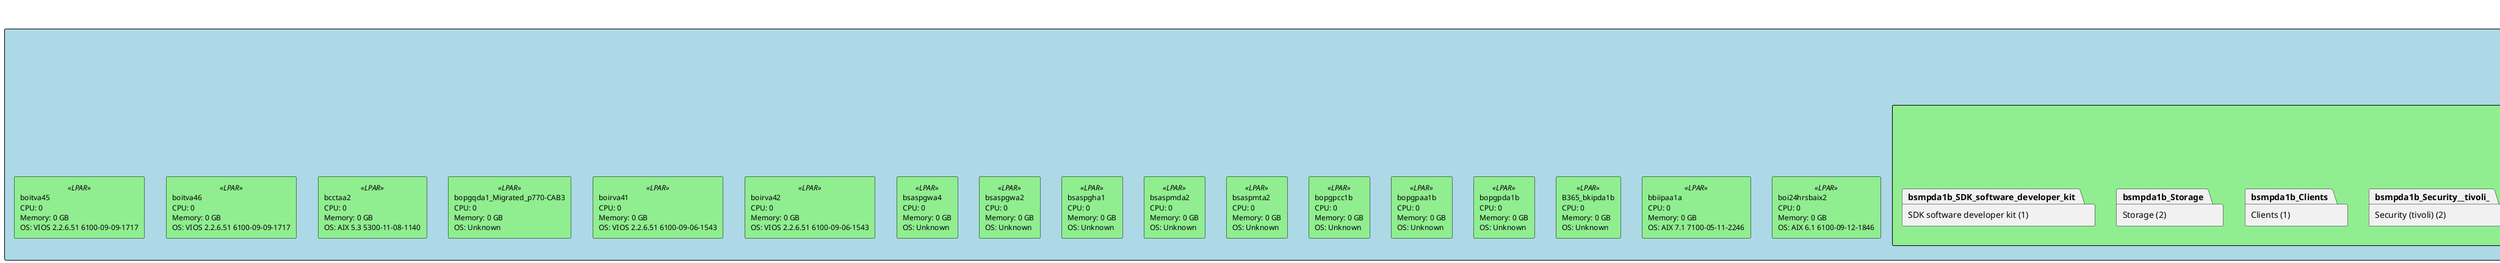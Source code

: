 @startuml
' Hardware Inventory Diagram
' Generated by csv2PlantUML.py

title Hardware Inventory Architecture

' Styling
skinparam rectangle {
  BackgroundColor<<Chassis>> LightBlue
  BackgroundColor<<LPAR>> LightGreen
  BorderColor Black
  FontSize 12
}

skinparam component {
  BackgroundColor LightYellow
  BorderColor Black
  FontSize 10
}

rectangle "p770-9117-MMD-SN65544CF-CAB4\nModel: p770 9117\nSerial: 65544CF\nTotal CPU: 0\nTotal Memory: 0 GB" as p770_9117_MMD_SN65544CF_CAB4 <<Chassis>> {
  rectangle "boi24hrsbaix2\nCPU: 0\nMemory: 0 GB\nOS: AIX 6.1 6100-09-12-1846" as boi24hrsbaix2 <<LPAR>> {
  }
  rectangle "bbcdaa2\nCPU: 0\nMemory: 0 GB\nOS: AIX 6.1 6100-09-12-1846" as bbcdaa2 <<LPAR>> {
    package "License tool (2)" as bbcdaa2_License_tool {
      component " v9.2" as bbcdaa2_
      component " v7.2" as bbcdaa2_
    }
    package "Storage (2)" as bbcdaa2_Storage {
      component " v7.1" as bbcdaa2_
      component " v7.1" as bbcdaa2_
    }
    package "Message broker (5)" as bbcdaa2_Message_broker {
      component " v8" as bbcdaa2_
      component " v8" as bbcdaa2_
      component " v7" as bbcdaa2_
      component " v7" as bbcdaa2_
      component " v6.1" as bbcdaa2_
    }
    package "AIX OS (1)" as bbcdaa2_AIX_OS {
      component " v6.1" as bbcdaa2_
    }
    package "Monitoring (2)" as bbcdaa2_Monitoring {
      component " v7.1" as bbcdaa2_
      component " v6.3" as bbcdaa2_
    }
    package "IBM Application server (2)" as bbcdaa2_IBM_Application_server {
      component " v8.5" as bbcdaa2_
      component " v7" as bbcdaa2_
    }
    package "SDK software developer kit (5)" as bbcdaa2_SDK_software_developer_kit {
      component " v5" as bbcdaa2_
      component " v5" as bbcdaa2_
      component " v5" as bbcdaa2_
      component " v5" as bbcdaa2_
      component " v5" as bbcdaa2_
    }
    package "Clients (2)" as bbcdaa2_Clients {
      component " v8" as bbcdaa2_
      component " v6.3" as bbcdaa2_
    }
    package "Database (1)" as bbcdaa2_Database {
      component " v9.1" as bbcdaa2_
    }
    package "Security (tivoli) (2)" as bbcdaa2_Security__tivoli_ {
      component " v3.7" as bbcdaa2_
      component " v3.7" as bbcdaa2_
    }
    package "Other (1)" as bbcdaa2_Other {
      component " v7" as bbcdaa2_
    }
    package "Web server (1)" as bbcdaa2_Web_server {
      component " v7" as bbcdaa2_
    }
  }
  rectangle "bbciga61\nCPU: 0\nMemory: 0 GB\nOS: AIX 7.2 7200-05-08-2420" as bbciga61 <<LPAR>> {
    package "License tool (3)" as bbciga61_License_tool {
      component " v9.2" as bbciga61_
      component " v9.2" as bbciga61_
      component " v9.2" as bbciga61_
    }
    package "Storage (2)" as bbciga61_Storage {
      component " v7.1" as bbciga61_
      component " v7.1" as bbciga61_
    }
    package "IBM license tracking  (1)" as bbciga61_IBM_license_tracking_ {
      component " v7.2" as bbciga61_
    }
    package "SDK software developer kit (11)" as bbciga61_SDK_software_developer_kit {
      component " v6.2" as bbciga61_
      component " v6.2" as bbciga61_
      component " v6.2" as bbciga61_
      component " v6.2" as bbciga61_
      component " v6.2" as bbciga61_
      component " v6.3" as bbciga61_
      component " v6.3" as bbciga61_
      component " v6.3" as bbciga61_
      component " v6.3" as bbciga61_
      component " v6.3" as bbciga61_
      component " v5" as bbciga61_
    }
    package "AIX OS (1)" as bbciga61_AIX_OS {
      component " v7.2" as bbciga61_
    }
    package "Message broker (13)" as bbciga61_Message_broker {
      component " v8" as bbciga61_
      component " v8" as bbciga61_
      component " v8" as bbciga61_
      component " v8" as bbciga61_
      component " v8" as bbciga61_
      component " v9.2" as bbciga61_
      component " v7" as bbciga61_
      component " v9.2" as bbciga61_
      component " v9.2" as bbciga61_
      component " v9.2" as bbciga61_
      component " v9.2" as bbciga61_
      component " v8" as bbciga61_
      component " v9.2" as bbciga61_
    }
    package "Clients (3)" as bbciga61_Clients {
      component " v6.3" as bbciga61_
      component " v8" as bbciga61_
      component " v9.2" as bbciga61_
    }
    package "Monitoring (1)" as bbciga61_Monitoring {
      component " v6.3" as bbciga61_
    }
    package "Security (tivoli) (2)" as bbciga61_Security__tivoli_ {
      component " v3.7" as bbciga61_
      component " v3.7" as bbciga61_
    }
    package "IBM Application server (5)" as bbciga61_IBM_Application_server {
      component " v7" as bbciga61_
      component " v9" as bbciga61_
      component " v8.5" as bbciga61_
      component " v8.5" as bbciga61_
      component " v8.5" as bbciga61_
    }
  }
  rectangle "bbciga62\nCPU: 0\nMemory: 0 GB\nOS: AIX 7.2 7200-05-08-2420" as bbciga62 <<LPAR>> {
    package "License tool (2)" as bbciga62_License_tool {
      component " v9.2" as bbciga62_
      component " v7.2" as bbciga62_
    }
    package "Storage (2)" as bbciga62_Storage {
      component " v7.1" as bbciga62_
      component " v7.1" as bbciga62_
    }
    package "Monitoring (2)" as bbciga62_Monitoring {
      component " v7.1" as bbciga62_
      component " v6.3" as bbciga62_
    }
    package "development SDK (12)" as bbciga62_development_SDK {
      component " v6.2" as bbciga62_
      component " v6.2" as bbciga62_
      component " v6.2" as bbciga62_
      component " v6.2" as bbciga62_
      component " v6.2" as bbciga62_
      component " v6.2" as bbciga62_
      component " v6.3" as bbciga62_
      component " v6.3" as bbciga62_
      component " v6.3" as bbciga62_
      component " v6.3" as bbciga62_
      component " v6.3" as bbciga62_
      component " v6.3" as bbciga62_
    }
    package "AIX OS (1)" as bbciga62_AIX_OS {
      component " v7.2" as bbciga62_
    }
    package "Message broker (8)" as bbciga62_Message_broker {
      component " v8" as bbciga62_
      component " v7" as bbciga62_
      component " v6.1" as bbciga62_
      component " v7" as bbciga62_
      component " v7" as bbciga62_
      component " v7" as bbciga62_
      component " v8" as bbciga62_
      component " v9.2" as bbciga62_
    }
    package "SDK software developer kit (4)" as bbciga62_SDK_software_developer_kit {
      component " v5" as bbciga62_
      component " v5" as bbciga62_
      component " v5" as bbciga62_
      component " v5" as bbciga62_
    }
    package "Database (1)" as bbciga62_Database {
      component " v9.1" as bbciga62_
    }
    package "Clients (3)" as bbciga62_Clients {
      component " v6.3" as bbciga62_
      component " v8" as bbciga62_
      component " v9.2" as bbciga62_
    }
    package "Security (tivoli) (2)" as bbciga62_Security__tivoli_ {
      component " v3.7" as bbciga62_
      component " v3.7" as bbciga62_
    }
    package "IBM Application server (7)" as bbciga62_IBM_Application_server {
      component " v7" as bbciga62_
      component " v9" as bbciga62_
      component " v8.5" as bbciga62_
      component " v8.5" as bbciga62_
      component " v8.5" as bbciga62_
      component " v8.5" as bbciga62_
      component " v9" as bbciga62_
    }
  }
  rectangle "bbciga63\nCPU: 0\nMemory: 0 GB\nOS: AIX 7.1 7100-05-11-2246" as bbciga63 <<LPAR>> {
    package "Web server (2)" as bbciga63_Web_server {
      component " v8.5" as bbciga63_
      component " v8.5" as bbciga63_
    }
    package "License tool (1)" as bbciga63_License_tool {
      component " v9.2" as bbciga63_
    }
    package "Storage (2)" as bbciga63_Storage {
      component " v7.1" as bbciga63_
      component " v7.1" as bbciga63_
    }
    package "IBM Application server (3)" as bbciga63_IBM_Application_server {
      component " v8.5" as bbciga63_
      component " v7" as bbciga63_
      component " v8.5" as bbciga63_
    }
    package "AIX OS (2)" as bbciga63_AIX_OS {
      component " v7.1" as bbciga63_
      component " v7.1" as bbciga63_
    }
    package "Security and Patching (2)" as bbciga63_Security_and_Patching {
      component " v6.3" as bbciga63_
      component " v6.3" as bbciga63_
    }
    package "Clients (2)" as bbciga63_Clients {
      component " v7" as bbciga63_
      component " v6.2" as bbciga63_
    }
    package "Security (tivoli) (2)" as bbciga63_Security__tivoli_ {
      component " v3.7" as bbciga63_
      component " v3.7" as bbciga63_
    }
    package "Monitoring (1)" as bbciga63_Monitoring {
      component " v6.3" as bbciga63_
    }
  }
  rectangle "bbcima1\nCPU: 0\nMemory: 0 GB\nOS: AIX 6.1 6100-09-12-1846" as bbcima1 <<LPAR>> {
    package "License tool (2)" as bbcima1_License_tool {
      component " v9.2" as bbcima1_
      component " v7.2" as bbcima1_
    }
    package "Storage (2)" as bbcima1_Storage {
      component " v7.1" as bbcima1_
      component " v7.1" as bbcima1_
    }
    package "AIX OS (1)" as bbcima1_AIX_OS {
      component " v6.1" as bbcima1_
    }
    package "Monitoring (2)" as bbcima1_Monitoring {
      component " v7.1" as bbcima1_
      component " v6.3" as bbcima1_
    }
    package "IBM Application server (2)" as bbcima1_IBM_Application_server {
      component " v8" as bbcima1_
      component " v7" as bbcima1_
    }
    package "SDK software developer kit (10)" as bbcima1_SDK_software_developer_kit {
      component " v5" as bbcima1_
      component " v5" as bbcima1_
      component " v5" as bbcima1_
      component " v5" as bbcima1_
      component " v5" as bbcima1_
      component " v5" as bbcima1_
      component " v5" as bbcima1_
      component " v5" as bbcima1_
      component " v5" as bbcima1_
      component " v5" as bbcima1_
    }
    package "Security and Patching (2)" as bbcima1_Security_and_Patching {
      component " v6.3" as bbcima1_
      component " v6.3" as bbcima1_
    }
    package "Message broker (5)" as bbcima1_Message_broker {
      component " v7" as bbcima1_
      component " v7" as bbcima1_
      component " v7" as bbcima1_
      component " v6.1" as bbcima1_
      component " v7" as bbcima1_
    }
    package "Database (2)" as bbcima1_Database {
      component " v9.1" as bbcima1_
      component " v6.3" as bbcima1_
    }
    package "Security (tivoli) (3)" as bbcima1_Security__tivoli_ {
      component " v5.1" as bbcima1_
      component " v3.7" as bbcima1_
      component " v3.7" as bbcima1_
    }
    package "Clients (1)" as bbcima1_Clients {
      component " v6.3" as bbcima1_
    }
    package "message broker ?? (1)" as bbcima1_message_broker___ {
      component " v7" as bbcima1_
    }
  }
  rectangle "besada2\nCPU: 0\nMemory: 0 GB\nOS: AIX 6.1 6100-09-12-1846" as besada2 <<LPAR>> {
    package "License tool (2)" as besada2_License_tool {
      component " v9.2" as besada2_
      component " v7.2" as besada2_
    }
    package "AIX OS (3)" as besada2_AIX_OS {
      component " v6.1" as besada2_
      component " v6.1" as besada2_
      component " v6.1" as besada2_
    }
    package "SDK software developer kit (4)" as besada2_SDK_software_developer_kit {
      component " v5" as besada2_
      component " v5" as besada2_
      component " v5" as besada2_
      component " v5" as besada2_
    }
    package "Storage (2)" as besada2_Storage {
      component " v6.2" as besada2_
      component " v6.2" as besada2_
    }
    package "HA/DR  + software for AIX (1)" as besada2_HA_DR____software_for_AIX {
      component " v6.1" as besada2_
    }
    package "Message broker (3)" as besada2_Message_broker {
      component " v7" as besada2_
      component " v7" as besada2_
      component " v6.1" as besada2_
    }
    package "Database (1)" as besada2_Database {
      component " v9.1" as besada2_
    }
    package "Not in scope SAP (1)" as besada2_Not_in_scope_SAP {
      component " v6.4" as besada2_
    }
    package "Security (tivoli) (2)" as besada2_Security__tivoli_ {
      component " v3.7" as besada2_
      component " v3.7" as besada2_
    }
    package "Monitoring (1)" as besada2_Monitoring {
      component " v6.3" as besada2_
    }
  }
  rectangle "bmdtda1\nCPU: 0\nMemory: 0 GB\nOS: AIX 7.1 7100-05-11-2246" as bmdtda1 <<LPAR>> {
    package "License tool (1)" as bmdtda1_License_tool {
      component " v9.2" as bmdtda1_
    }
    package "HA/DR  + software for AIX (2)" as bmdtda1_HA_DR____software_for_AIX {
      component " v3.2" as bmdtda1_
      component " v6.1" as bmdtda1_
    }
    package "AIX OS (2)" as bmdtda1_AIX_OS {
      component " v7.1" as bmdtda1_
      component " v7.1" as bmdtda1_
    }
    package "SDK software developer kit (2)" as bmdtda1_SDK_software_developer_kit {
      component " v5" as bmdtda1_
      component " v5" as bmdtda1_
    }
    package "Database (2)" as bmdtda1_Database {
      component " v10.5" as bmdtda1_
      component " v9.7" as bmdtda1_
    }
    package "Monitoring (5)" as bmdtda1_Monitoring {
      component " v6.2" as bmdtda1_
      component " v6.2" as bmdtda1_
      component " v6.2" as bmdtda1_
      component " v6.2" as bmdtda1_
      component " v6.2" as bmdtda1_
    }
    package "Storage (1)" as bmdtda1_Storage {
      component " v6.2" as bmdtda1_
    }
    package "Security (tivoli) (2)" as bmdtda1_Security__tivoli_ {
      component " v3.7" as bmdtda1_
      component " v3.7" as bmdtda1_
    }
  }
  rectangle "bbiiqaa1b\nCPU: 0\nMemory: 0 GB\nOS: AIX 7.1 7100-05-11-2246" as bbiiqaa1b <<LPAR>> {
    package "License tool (3)" as bbiiqaa1b_License_tool {
      component " v9.2" as bbiiqaa1b_
      component " v9.2" as bbiiqaa1b_
      component " v9.2" as bbiiqaa1b_
    }
    package "Storage (2)" as bbiiqaa1b_Storage {
      component " v7.1" as bbiiqaa1b_
      component " v7.1" as bbiiqaa1b_
    }
    package "IBM license tracking  (1)" as bbiiqaa1b_IBM_license_tracking_ {
      component " v7.2" as bbiiqaa1b_
    }
    package "AIX OS (2)" as bbiiqaa1b_AIX_OS {
      component " v7.1" as bbiiqaa1b_
      component " v7.1" as bbiiqaa1b_
    }
    package "Security and Patching (2)" as bbiiqaa1b_Security_and_Patching {
      component " v6.3" as bbiiqaa1b_
      component " v6.3" as bbiiqaa1b_
    }
    package "HA/DR  + software for AIX (2)" as bbiiqaa1b_HA_DR____software_for_AIX {
      component " v7.1" as bbiiqaa1b_
      component " v7.1" as bbiiqaa1b_
    }
    package "Monitoring (1)" as bbiiqaa1b_Monitoring {
      component " v6.3" as bbiiqaa1b_
    }
    package "Security (tivoli) (2)" as bbiiqaa1b_Security__tivoli_ {
      component " v3.7" as bbiiqaa1b_
      component " v3.7" as bbiiqaa1b_
    }
    package "Clients (1)" as bbiiqaa1b_Clients {
      component " v6.2" as bbiiqaa1b_
    }
  }
  rectangle "bbiipaa1a\nCPU: 0\nMemory: 0 GB\nOS: AIX 7.1 7100-05-11-2246" as bbiipaa1a <<LPAR>> {
  }
  rectangle "bpdbtaa1b\nCPU: 0\nMemory: 0 GB\nOS: AIX 7.1 7100-05-11-2246" as bpdbtaa1b <<LPAR>> {
    package "License tool (2)" as bpdbtaa1b_License_tool {
      component " v9.2" as bpdbtaa1b_
      component " v7.2" as bpdbtaa1b_
    }
    package "AIX OS (2)" as bpdbtaa1b_AIX_OS {
      component " v7.1" as bpdbtaa1b_
      component " v7.1" as bpdbtaa1b_
    }
    package "Security and Patching (2)" as bpdbtaa1b_Security_and_Patching {
      component " v6.3" as bpdbtaa1b_
      component " v6.3" as bpdbtaa1b_
    }
    package "HA/DR  + software for AIX (2)" as bpdbtaa1b_HA_DR____software_for_AIX {
      component " v7.1" as bpdbtaa1b_
      component " v7.1" as bpdbtaa1b_
    }
    package "Monitoring (1)" as bpdbtaa1b_Monitoring {
      component " v6.3" as bpdbtaa1b_
    }
    package "Security (tivoli) (2)" as bpdbtaa1b_Security__tivoli_ {
      component " v3.7" as bpdbtaa1b_
      component " v3.7" as bpdbtaa1b_
    }
    package "Clients (1)" as bpdbtaa1b_Clients {
      component " v6.2" as bpdbtaa1b_
    }
    package "Storage (2)" as bpdbtaa1b_Storage {
      component " v6.2" as bpdbtaa1b_
      component " v6.2" as bpdbtaa1b_
    }
  }
  rectangle "bpboqda1ba\nCPU: 0\nMemory: 0 GB\nOS: AIX 7.1 7100-05-11-2246" as bpboqda1ba <<LPAR>> {
    package "License tool (2)" as bpboqda1ba_License_tool {
      component " v9.2" as bpboqda1ba_
      component " v7.2" as bpboqda1ba_
    }
    package "Storage (3)" as bpboqda1ba_Storage {
      component " v7.1" as bpboqda1ba_
      component " v7.1" as bpboqda1ba_
      component " v7.1" as bpboqda1ba_
    }
    package "AIX OS (2)" as bpboqda1ba_AIX_OS {
      component " v7.1" as bpboqda1ba_
      component " v7.1" as bpboqda1ba_
    }
    package "Security and Patching (2)" as bpboqda1ba_Security_and_Patching {
      component " v6.3" as bpboqda1ba_
      component " v6.3" as bpboqda1ba_
    }
    package "Monitoring (2)" as bpboqda1ba_Monitoring {
      component " v6.3" as bpboqda1ba_
      component " v6.3" as bpboqda1ba_
    }
    package "Security (tivoli) (2)" as bpboqda1ba_Security__tivoli_ {
      component " v3.7" as bpboqda1ba_
      component " v3.7" as bpboqda1ba_
    }
    package "Clients (1)" as bpboqda1ba_Clients {
      component " v6.2" as bpboqda1ba_
    }
    package "SDK software developer kit (1)" as bpboqda1ba_SDK_software_developer_kit {
      component " v5" as bpboqda1ba_
    }
  }
  rectangle "bsmtda1b\nCPU: 0\nMemory: 0 GB\nOS: AIX 7.1 7100-05-11-2246" as bsmtda1b <<LPAR>> {
    package "License tool (2)" as bsmtda1b_License_tool {
      component " v9.2" as bsmtda1b_
      component " v7.2" as bsmtda1b_
    }
    package "Storage (1)" as bsmtda1b_Storage {
      component " v8.1" as bsmtda1b_
    }
    package "Backup & recovery (1)" as bsmtda1b_Backup___recovery {
      component " v8.1" as bsmtda1b_
    }
    package "SDK software developer kit (1)" as bsmtda1b_SDK_software_developer_kit {
      component " v5" as bsmtda1b_
    }
    package "AIX OS (2)" as bsmtda1b_AIX_OS {
      component " v7.1" as bsmtda1b_
      component " v7.1" as bsmtda1b_
    }
    package "Security and Patching (2)" as bsmtda1b_Security_and_Patching {
      component " v6.3" as bsmtda1b_
      component " v6.3" as bsmtda1b_
    }
    package "HA/DR  + software for AIX (1)" as bsmtda1b_HA_DR____software_for_AIX {
      component " v7.1" as bsmtda1b_
    }
    package "Clients (1)" as bsmtda1b_Clients {
      component " v6.2" as bsmtda1b_
    }
    package "Security (tivoli) (2)" as bsmtda1b_Security__tivoli_ {
      component " v3.7" as bsmtda1b_
      component " v3.7" as bsmtda1b_
    }
    package "Monitoring (1)" as bsmtda1b_Monitoring {
      component " v6.3" as bsmtda1b_
    }
  }
  rectangle "bbbqaa3\nCPU: 0\nMemory: 0 GB\nOS: AIX 7.1 7100-05-11-2246" as bbbqaa3 <<LPAR>> {
    package "License tool (2)" as bbbqaa3_License_tool {
      component " v9.2" as bbbqaa3_
      component " v7.2" as bbbqaa3_
    }
    package "Storage (2)" as bbbqaa3_Storage {
      component " v7.1" as bbbqaa3_
      component " v7.1" as bbbqaa3_
    }
    package "AIX OS (2)" as bbbqaa3_AIX_OS {
      component " v7.1" as bbbqaa3_
      component " v7.1" as bbbqaa3_
    }
    package "Security and Patching (2)" as bbbqaa3_Security_and_Patching {
      component " v6.3" as bbbqaa3_
      component " v6.3" as bbbqaa3_
    }
    package "Monitoring (1)" as bbbqaa3_Monitoring {
      component " v6.3" as bbbqaa3_
    }
    package "Security (tivoli) (2)" as bbbqaa3_Security__tivoli_ {
      component " v3.7" as bbbqaa3_
      component " v3.7" as bbbqaa3_
    }
    package "Clients (1)" as bbbqaa3_Clients {
      component " v6.2" as bbbqaa3_
    }
  }
  rectangle "bbbqda1b\nCPU: 0\nMemory: 0 GB\nOS: AIX 7.1 7100-05-11-2246" as bbbqda1b <<LPAR>> {
    package "License tool (2)" as bbbqda1b_License_tool {
      component " v9.2" as bbbqda1b_
      component " v7.2" as bbbqda1b_
    }
    package "Storage (3)" as bbbqda1b_Storage {
      component " v7.1" as bbbqda1b_
      component " v7.1" as bbbqda1b_
      component " v7.1" as bbbqda1b_
    }
    package "AIX OS (2)" as bbbqda1b_AIX_OS {
      component " v7.1" as bbbqda1b_
      component " v7.1" as bbbqda1b_
    }
    package "Security and Patching (2)" as bbbqda1b_Security_and_Patching {
      component " v6.3" as bbbqda1b_
      component " v6.3" as bbbqda1b_
    }
    package "HA/DR  + software for AIX (2)" as bbbqda1b_HA_DR____software_for_AIX {
      component " v7.1" as bbbqda1b_
      component " v7.1" as bbbqda1b_
    }
    package "Clients (1)" as bbbqda1b_Clients {
      component " v6.2" as bbbqda1b_
    }
    package "Security (tivoli) (2)" as bbbqda1b_Security__tivoli_ {
      component " v3.7" as bbbqda1b_
      component " v3.7" as bbbqda1b_
    }
    package "Monitoring (1)" as bbbqda1b_Monitoring {
      component " v6.3" as bbbqda1b_
    }
  }
  rectangle "bbbsda1\nCPU: 0\nMemory: 0 GB\nOS: AIX 7.1 7100-05-11-2246" as bbbsda1 <<LPAR>> {
    package "License tool (2)" as bbbsda1_License_tool {
      component " v9.2" as bbbsda1_
      component " v7.2" as bbbsda1_
    }
    package "AIX OS (2)" as bbbsda1_AIX_OS {
      component " v7.1" as bbbsda1_
      component " v7.1" as bbbsda1_
    }
    package "Security and Patching (2)" as bbbsda1_Security_and_Patching {
      component " v6.3" as bbbsda1_
      component " v6.3" as bbbsda1_
    }
    package "Not in scope SAP (1)" as bbbsda1_Not_in_scope_SAP {
      component " v6.4" as bbbsda1_
    }
    package "Monitoring (1)" as bbbsda1_Monitoring {
      component " v6.3" as bbbsda1_
    }
    package "Security (tivoli) (2)" as bbbsda1_Security__tivoli_ {
      component " v3.7" as bbbsda1_
      component " v3.7" as bbbsda1_
    }
    package "Clients (1)" as bbbsda1_Clients {
      component " v6.2" as bbbsda1_
    }
    package "Storage (2)" as bbbsda1_Storage {
      component " v7.1" as bbbsda1_
      component " v7.1" as bbbsda1_
    }
  }
  rectangle "bbbsda3\nCPU: 0\nMemory: 0 GB\nOS: AIX 7.1 7100-05-11-2246" as bbbsda3 <<LPAR>> {
    package "License tool (2)" as bbbsda3_License_tool {
      component " v9.2" as bbbsda3_
      component " v7.2" as bbbsda3_
    }
    package "Monitoring (2)" as bbbsda3_Monitoring {
      component " v6.2" as bbbsda3_
      component " v6.3" as bbbsda3_
    }
    package "AIX OS (2)" as bbbsda3_AIX_OS {
      component " v7.1" as bbbsda3_
      component " v7.1" as bbbsda3_
    }
    package "Security and Patching (2)" as bbbsda3_Security_and_Patching {
      component " v6.3" as bbbsda3_
      component " v6.3" as bbbsda3_
    }
    package "Storage (3)" as bbbsda3_Storage {
      component " v7.1" as bbbsda3_
      component " v7.1" as bbbsda3_
      component " v7.1" as bbbsda3_
    }
    package "Not in scope SAP (2)" as bbbsda3_Not_in_scope_SAP {
      component " v6.2" as bbbsda3_
      component " v6.4" as bbbsda3_
    }
    package "Security (tivoli) (3)" as bbbsda3_Security__tivoli_ {
      component " v3.7" as bbbsda3_
      component " v3.7" as bbbsda3_
      component " v5.1" as bbbsda3_
    }
    package "Clients (1)" as bbbsda3_Clients {
      component " v6.2" as bbbsda3_
    }
    package "SDK software developer kit (2)" as bbbsda3_SDK_software_developer_kit {
      component " v5" as bbbsda3_
      component " v5" as bbbsda3_
    }
  }
  rectangle "bposaa2\nCPU: 0\nMemory: 0 GB\nOS: Unknown" as bposaa2 <<LPAR>> {
    package "License tool (2)" as bposaa2_License_tool {
      component " v9.2" as bposaa2_
      component " v7.2" as bposaa2_
    }
    package "AIX OS (1)" as bposaa2_AIX_OS {
      component " v6.1" as bposaa2_
    }
    package "development SDK (4)" as bposaa2_development_SDK {
      component " v6.2" as bposaa2_
      component " v6.2" as bposaa2_
      component " v6.2" as bposaa2_
      component " v6.2" as bposaa2_
    }
    package "SDK software developer kit (1)" as bposaa2_SDK_software_developer_kit {
      component " v5" as bposaa2_
    }
    package "Web server (2)" as bposaa2_Web_server {
      component " v7" as bposaa2_
      component " v7" as bposaa2_
    }
    package "Storage (2)" as bposaa2_Storage {
      component " v6.2" as bposaa2_
      component " v6.2" as bposaa2_
    }
    package "IBM Application server (1)" as bposaa2_IBM_Application_server {
      component " v7" as bposaa2_
    }
    package "IBM cluster (1)" as bposaa2_IBM_cluster {
      component " v5.4" as bposaa2_
    }
    package "Clients (1)" as bposaa2_Clients {
      component " v6.3" as bposaa2_
    }
    package "Security (tivoli) (2)" as bposaa2_Security__tivoli_ {
      component " v3.7" as bposaa2_
      component " v3.7" as bposaa2_
    }
    package "Monitoring (1)" as bposaa2_Monitoring {
      component " v6.3" as bposaa2_
    }
  }
  rectangle "B365_bkipda1b\nCPU: 0\nMemory: 0 GB\nOS: Unknown" as B365_bkipda1b <<LPAR>> {
  }
  rectangle "bamlpaa1b\nCPU: 0\nMemory: 0 GB\nOS: Unknown" as bamlpaa1b <<LPAR>> {
    package "License tool (2)" as bamlpaa1b_License_tool {
      component " v9.2" as bamlpaa1b_
      component " v7.2" as bamlpaa1b_
    }
    package "Storage (2)" as bamlpaa1b_Storage {
      component " v7.1" as bamlpaa1b_
      component " v7.1" as bamlpaa1b_
    }
    package "Monitoring (2)" as bamlpaa1b_Monitoring {
      component " v6.2" as bamlpaa1b_
      component " v6.3" as bamlpaa1b_
    }
    package "SDK software developer kit (2)" as bamlpaa1b_SDK_software_developer_kit {
      component " v5" as bamlpaa1b_
      component " v5" as bamlpaa1b_
    }
    package "AIX OS (2)" as bamlpaa1b_AIX_OS {
      component " v7.1" as bamlpaa1b_
      component " v7.1" as bamlpaa1b_
    }
    package "Security and Patching (2)" as bamlpaa1b_Security_and_Patching {
      component " v6.3" as bamlpaa1b_
      component " v6.3" as bamlpaa1b_
    }
    package "Security (tivoli) (3)" as bamlpaa1b_Security__tivoli_ {
      component " v5.1" as bamlpaa1b_
      component " v3.7" as bamlpaa1b_
      component " v3.7" as bamlpaa1b_
    }
    package "Clients (1)" as bamlpaa1b_Clients {
      component " v6.2" as bamlpaa1b_
    }
  }
  rectangle "bamlpda1ba\nCPU: 2.0\nMemory: 26.0 GB\nOS: AIX 7.1 7100-05-11-2246" as bamlpda1ba <<LPAR>> {
    package "License tool (3)" as bamlpda1ba_License_tool {
      component " v9.2" as bamlpda1ba_
      component " v9.2" as bamlpda1ba_
      component " v7.2" as bamlpda1ba_
    }
    package "Storage (3)" as bamlpda1ba_Storage {
      component " v7.1" as bamlpda1ba_
      component " v7.1" as bamlpda1ba_
      component " v7.1" as bamlpda1ba_
    }
    package "Monitoring (3)" as bamlpda1ba_Monitoring {
      component " v6.2" as bamlpda1ba_
      component " v6.3" as bamlpda1ba_
      component " v6.3" as bamlpda1ba_
    }
    package "AIX OS (2)" as bamlpda1ba_AIX_OS {
      component " v7.1" as bamlpda1ba_
      component " v7.1" as bamlpda1ba_
    }
    package "Security and Patching (2)" as bamlpda1ba_Security_and_Patching {
      component " v6.3" as bamlpda1ba_
      component " v6.3" as bamlpda1ba_
    }
    package "Security (tivoli) (2)" as bamlpda1ba_Security__tivoli_ {
      component " v3.7" as bamlpda1ba_
      component " v3.7" as bamlpda1ba_
    }
    package "Clients (1)" as bamlpda1ba_Clients {
      component " v6.2" as bamlpda1ba_
    }
    package "SDK software developer kit (1)" as bamlpda1ba_SDK_software_developer_kit {
      component " v5" as bamlpda1ba_
    }
  }
  rectangle "bpdbpaa1b\nCPU: 0\nMemory: 0 GB\nOS: Unknown" as bpdbpaa1b <<LPAR>> {
    package "License tool (2)" as bpdbpaa1b_License_tool {
      component " v9.2" as bpdbpaa1b_
      component " v7.2" as bpdbpaa1b_
    }
    package "AIX OS (2)" as bpdbpaa1b_AIX_OS {
      component " v7.1" as bpdbpaa1b_
      component " v7.1" as bpdbpaa1b_
    }
    package "Security and Patching (2)" as bpdbpaa1b_Security_and_Patching {
      component " v6.3" as bpdbpaa1b_
      component " v6.3" as bpdbpaa1b_
    }
    package "HA/DR  + software for AIX (2)" as bpdbpaa1b_HA_DR____software_for_AIX {
      component " v7.1" as bpdbpaa1b_
      component " v7.1" as bpdbpaa1b_
    }
    package "Connectivity (sterling) (1)" as bpdbpaa1b_Connectivity__sterling_ {
      component " v4.1" as bpdbpaa1b_
    }
    package "Monitoring (1)" as bpdbpaa1b_Monitoring {
      component " v6.3" as bpdbpaa1b_
    }
    package "Security (tivoli) (2)" as bpdbpaa1b_Security__tivoli_ {
      component " v3.7" as bpdbpaa1b_
      component " v3.7" as bpdbpaa1b_
    }
    package "Clients (1)" as bpdbpaa1b_Clients {
      component " v6.2" as bpdbpaa1b_
    }
    package "Storage (2)" as bpdbpaa1b_Storage {
      component " v6.2" as bpdbpaa1b_
      component " v6.2" as bpdbpaa1b_
    }
  }
  rectangle "bopgpda1b\nCPU: 0\nMemory: 0 GB\nOS: Unknown" as bopgpda1b <<LPAR>> {
  }
  rectangle "bopgpaa1b\nCPU: 0\nMemory: 0 GB\nOS: Unknown" as bopgpaa1b <<LPAR>> {
  }
  rectangle "bopgpcc1b\nCPU: 0\nMemory: 0 GB\nOS: Unknown" as bopgpcc1b <<LPAR>> {
  }
  rectangle "bbbpaa3\nCPU: 0\nMemory: 0 GB\nOS: Unknown" as bbbpaa3 <<LPAR>> {
    package "License tool (3)" as bbbpaa3_License_tool {
      component " v9.2" as bbbpaa3_
      component " v9.2" as bbbpaa3_
      component " v9.2" as bbbpaa3_
    }
    package "Storage (2)" as bbbpaa3_Storage {
      component " v7.1" as bbbpaa3_
      component " v7.1" as bbbpaa3_
    }
    package "IBM license tracking  (1)" as bbbpaa3_IBM_license_tracking_ {
      component " v7.2" as bbbpaa3_
    }
    package "AIX OS (2)" as bbbpaa3_AIX_OS {
      component " v7.1" as bbbpaa3_
      component " v7.1" as bbbpaa3_
    }
    package "Security and Patching (2)" as bbbpaa3_Security_and_Patching {
      component " v6.3" as bbbpaa3_
      component " v6.3" as bbbpaa3_
    }
    package "Monitoring (1)" as bbbpaa3_Monitoring {
      component " v6.3" as bbbpaa3_
    }
    package "Security (tivoli) (2)" as bbbpaa3_Security__tivoli_ {
      component " v3.7" as bbbpaa3_
      component " v3.7" as bbbpaa3_
    }
    package "Clients (1)" as bbbpaa3_Clients {
      component " v6.2" as bbbpaa3_
    }
  }
  rectangle "bbbpda1b\nCPU: 0\nMemory: 0 GB\nOS: Unknown" as bbbpda1b <<LPAR>> {
    package "License tool (4)" as bbbpda1b_License_tool {
      component " v9.2" as bbbpda1b_
      component " v7.2" as bbbpda1b_
      component " v9.2" as bbbpda1b_
      component " v9.2" as bbbpda1b_
    }
    package "Storage (4)" as bbbpda1b_Storage {
      component " v7.1" as bbbpda1b_
      component " v7.1" as bbbpda1b_
      component " v7.1" as bbbpda1b_
      component " v6.3" as bbbpda1b_
    }
    package "AIX OS (2)" as bbbpda1b_AIX_OS {
      component " v7.1" as bbbpda1b_
      component " v7.1" as bbbpda1b_
    }
    package "Security and Patching (2)" as bbbpda1b_Security_and_Patching {
      component " v6.3" as bbbpda1b_
      component " v6.3" as bbbpda1b_
    }
    package "HA/DR  + software for AIX (2)" as bbbpda1b_HA_DR____software_for_AIX {
      component " v7.1" as bbbpda1b_
      component " v7.1" as bbbpda1b_
    }
    package "Monitoring (2)" as bbbpda1b_Monitoring {
      component " v6.3" as bbbpda1b_
      component " v6.3" as bbbpda1b_
    }
    package "Security (tivoli) (2)" as bbbpda1b_Security__tivoli_ {
      component " v3.7" as bbbpda1b_
      component " v3.7" as bbbpda1b_
    }
    package "Clients (1)" as bbbpda1b_Clients {
      component " v6.2" as bbbpda1b_
    }
  }
  rectangle "bpbopda1ba\nCPU: 0\nMemory: 0 GB\nOS: Unknown" as bpbopda1ba <<LPAR>> {
    package "License tool (4)" as bpbopda1ba_License_tool {
      component " v9.2" as bpbopda1ba_
      component " v7.2" as bpbopda1ba_
      component " v9.2" as bpbopda1ba_
      component " v9.2" as bpbopda1ba_
    }
    package "Storage (3)" as bpbopda1ba_Storage {
      component " v7.1" as bpbopda1ba_
      component " v7.1" as bpbopda1ba_
      component " v7.1" as bpbopda1ba_
    }
    package "AIX OS (2)" as bpbopda1ba_AIX_OS {
      component " v7.1" as bpbopda1ba_
      component " v7.1" as bpbopda1ba_
    }
    package "Security and Patching (2)" as bpbopda1ba_Security_and_Patching {
      component " v6.3" as bpbopda1ba_
      component " v6.3" as bpbopda1ba_
    }
    package "Monitoring (2)" as bpbopda1ba_Monitoring {
      component " v6.3" as bpbopda1ba_
      component " v6.3" as bpbopda1ba_
    }
    package "Security (tivoli) (2)" as bpbopda1ba_Security__tivoli_ {
      component " v3.7" as bpbopda1ba_
      component " v3.7" as bpbopda1ba_
    }
    package "Clients (1)" as bpbopda1ba_Clients {
      component " v6.2" as bpbopda1ba_
    }
    package "SDK software developer kit (1)" as bpbopda1ba_SDK_software_developer_kit {
      component " v5" as bpbopda1ba_
    }
  }
  rectangle "botpda2per\nCPU: 0\nMemory: 0 GB\nOS: Unknown" as botpda2per <<LPAR>> {
    package "License tool (2)" as botpda2per_License_tool {
      component " v9.2" as botpda2per_
      component " v7.2" as botpda2per_
    }
    package "AIX OS (1)" as botpda2per_AIX_OS {
      component " v6.1" as botpda2per_
    }
    package "SDK software developer kit (2)" as botpda2per_SDK_software_developer_kit {
      component " v6.2" as botpda2per_
      component " v6.3" as botpda2per_
    }
    package "HA/DR  + software for AIX (1)" as botpda2per_HA_DR____software_for_AIX {
      component " v6.1" as botpda2per_
    }
    package "Clients (1)" as botpda2per_Clients {
      component " v6.3" as botpda2per_
    }
    package "Storage (2)" as botpda2per_Storage {
      component " v5.5" as botpda2per_
      component " v6.2" as botpda2per_
    }
    package "Monitoring (1)" as botpda2per_Monitoring {
      component " v6.3" as botpda2per_
    }
    package "Security (tivoli) (2)" as botpda2per_Security__tivoli_ {
      component " v3.7" as botpda2per_
      component " v3.7" as botpda2per_
    }
  }
  rectangle "botpwa2\nCPU: 0\nMemory: 0 GB\nOS: Unknown" as botpwa2 <<LPAR>> {
    package "License tool (1)" as botpwa2_License_tool {
      component " v9.2" as botpwa2_
    }
    package "IBM license tracking  (1)" as botpwa2_IBM_license_tracking_ {
      component " v7.2" as botpwa2_
    }
    package "AIX OS (1)" as botpwa2_AIX_OS {
      component " v6.1" as botpwa2_
    }
    package "HA/DR  + software for AIX (1)" as botpwa2_HA_DR____software_for_AIX {
      component " v6.1" as botpwa2_
    }
    package "Clients (1)" as botpwa2_Clients {
      component " v6.3" as botpwa2_
    }
    package "Monitoring (1)" as botpwa2_Monitoring {
      component " v6.3" as botpwa2_
    }
    package "Security (tivoli) (2)" as botpwa2_Security__tivoli_ {
      component " v3.7" as botpwa2_
      component " v3.7" as botpwa2_
    }
    package "Storage (1)" as botpwa2_Storage {
      component " v6.2" as botpwa2_
    }
  }
  rectangle "bsmpda1b\nCPU: 0\nMemory: 0 GB\nOS: Unknown" as bsmpda1b <<LPAR>> {
    package "License tool (2)" as bsmpda1b_License_tool {
      component " v9.2" as bsmpda1b_
      component " v7.2" as bsmpda1b_
    }
    package "AIX OS (2)" as bsmpda1b_AIX_OS {
      component " v7.1" as bsmpda1b_
      component " v7.1" as bsmpda1b_
    }
    package "Security and Patching (2)" as bsmpda1b_Security_and_Patching {
      component " v6.3" as bsmpda1b_
      component " v6.3" as bsmpda1b_
    }
    package "HA/DR  + software for AIX (1)" as bsmpda1b_HA_DR____software_for_AIX {
      component " v7.1" as bsmpda1b_
    }
    package "Monitoring (1)" as bsmpda1b_Monitoring {
      component " v6.3" as bsmpda1b_
    }
    package "Security (tivoli) (2)" as bsmpda1b_Security__tivoli_ {
      component " v3.7" as bsmpda1b_
      component " v3.7" as bsmpda1b_
    }
    package "Clients (1)" as bsmpda1b_Clients {
      component " v6.2" as bsmpda1b_
    }
    package "Storage (2)" as bsmpda1b_Storage {
      component " v6.2" as bsmpda1b_
      component " v6.2" as bsmpda1b_
    }
    package "SDK software developer kit (1)" as bsmpda1b_SDK_software_developer_kit {
      component " v5" as bsmpda1b_
    }
  }
  rectangle "bsaspmta2\nCPU: 0\nMemory: 0 GB\nOS: Unknown" as bsaspmta2 <<LPAR>> {
  }
  rectangle "bsaspmda2\nCPU: 0\nMemory: 0 GB\nOS: Unknown" as bsaspmda2 <<LPAR>> {
  }
  rectangle "bsaspgha1\nCPU: 0\nMemory: 0 GB\nOS: Unknown" as bsaspgha1 <<LPAR>> {
  }
  rectangle "bsaspgwa2\nCPU: 0\nMemory: 0 GB\nOS: Unknown" as bsaspgwa2 <<LPAR>> {
  }
  rectangle "bsaspgwa4\nCPU: 0\nMemory: 0 GB\nOS: Unknown" as bsaspgwa4 <<LPAR>> {
  }
  rectangle "boirva42\nCPU: 0\nMemory: 0 GB\nOS: VIOS 2.2.6.51 6100-09-06-1543" as boirva42 <<LPAR>> {
  }
  rectangle "boirva41\nCPU: 0\nMemory: 0 GB\nOS: VIOS 2.2.6.51 6100-09-06-1543" as boirva41 <<LPAR>> {
  }
  rectangle "bopgqda1_Migrated_p770-CAB3\nCPU: 0\nMemory: 0 GB\nOS: Unknown" as bopgqda1_Migrated_p770_CAB3 <<LPAR>> {
  }
  rectangle "bcctaa2\nCPU: 0\nMemory: 0 GB\nOS: AIX 5.3 5300-11-08-1140" as bcctaa2 <<LPAR>> {
  }
  rectangle "boitva46\nCPU: 0\nMemory: 0 GB\nOS: VIOS 2.2.6.51 6100-09-09-1717" as boitva46 <<LPAR>> {
  }
  rectangle "boitva45\nCPU: 0\nMemory: 0 GB\nOS: VIOS 2.2.6.51 6100-09-09-1717" as boitva45 <<LPAR>> {
  }
}

rectangle "p770-9117-MMD-SN061C000-CAB3\nModel: p770 9117\nSerial: 061C000\nTotal CPU: 5.0\nTotal Memory: 112.0 GB" as p770_9117_MMD_SN061C000_CAB3 <<Chassis>> {
  rectangle "bbcdaa1\nCPU: 1.0\nMemory: 6.0 GB\nOS: AIX 6.1 6100-09-12-1846" as bbcdaa1 <<LPAR>> {
    package "License tool (2)" as bbcdaa1_License_tool {
      component " v9.2" as bbcdaa1_
      component " v7.2" as bbcdaa1_
    }
    package "Storage (2)" as bbcdaa1_Storage {
      component " v7.1" as bbcdaa1_
      component " v7.1" as bbcdaa1_
    }
    package "Message broker (8)" as bbcdaa1_Message_broker {
      component " v8" as bbcdaa1_
      component " v8" as bbcdaa1_
      component " v7" as bbcdaa1_
      component " v7" as bbcdaa1_
      component " v7" as bbcdaa1_
      component " v6.1" as bbcdaa1_
      component " v7" as bbcdaa1_
      component " v7" as bbcdaa1_
    }
    package "AIX OS (1)" as bbcdaa1_AIX_OS {
      component " v6.1" as bbcdaa1_
    }
    package "Integration app (10)" as bbcdaa1_Integration_app {
      component " v7.5" as bbcdaa1_
      component " v7.5" as bbcdaa1_
      component " v7.5" as bbcdaa1_
      component " v7.5" as bbcdaa1_
      component " v7.5" as bbcdaa1_
      component " v7.5" as bbcdaa1_
      component " v9" as bbcdaa1_
      component " v9" as bbcdaa1_
      component " v9.3" as bbcdaa1_
      component " v9.3" as bbcdaa1_
    }
    package "Monitoring (5)" as bbcdaa1_Monitoring {
      component " v7.1" as bbcdaa1_
      component " v6.2" as bbcdaa1_
      component " v6.2" as bbcdaa1_
      component " v6.2" as bbcdaa1_
      component " v6.3" as bbcdaa1_
    }
    package "development SDK (4)" as bbcdaa1_development_SDK {
      component " v6.2" as bbcdaa1_
      component " v6.2" as bbcdaa1_
      component " v6.2" as bbcdaa1_
      component " v6.2" as bbcdaa1_
    }
    package "SDK software developer kit (7)" as bbcdaa1_SDK_software_developer_kit {
      component " v5" as bbcdaa1_
      component " v5" as bbcdaa1_
      component " v5" as bbcdaa1_
      component " v5" as bbcdaa1_
      component " v5" as bbcdaa1_
      component " v5" as bbcdaa1_
      component " v5" as bbcdaa1_
    }
    package "Web server (2)" as bbcdaa1_Web_server {
      component " v7" as bbcdaa1_
      component " v7" as bbcdaa1_
    }
    package "Not in scope SAP (2)" as bbcdaa1_Not_in_scope_SAP {
      component " v7.5" as bbcdaa1_
      component " v7.5" as bbcdaa1_
    }
    package "Clients (2)" as bbcdaa1_Clients {
      component " v8" as bbcdaa1_
      component " v6.3" as bbcdaa1_
    }
    package "IBM Application server (1)" as bbcdaa1_IBM_Application_server {
      component " v7" as bbcdaa1_
    }
    package "Database (1)" as bbcdaa1_Database {
      component " v9.1" as bbcdaa1_
    }
    package "Security (tivoli) (2)" as bbcdaa1_Security__tivoli_ {
      component " v3.7" as bbcdaa1_
      component " v3.7" as bbcdaa1_
    }
    package "scheduling agent (1)" as bbcdaa1_scheduling_agent {
      component " v9.3" as bbcdaa1_
    }
  }
  rectangle "bbciga51\nCPU: 1.0\nMemory: 16.0 GB\nOS: AIX 6.1 6100-09-12-1846" as bbciga51 <<LPAR>> {
    package "License tool (2)" as bbciga51_License_tool {
      component " v9.2" as bbciga51_
      component " v7.2" as bbciga51_
    }
    package "Storage (2)" as bbciga51_Storage {
      component " v7.1" as bbciga51_
      component " v7.1" as bbciga51_
    }
    package "Monitoring (3)" as bbciga51_Monitoring {
      component " v6.2" as bbciga51_
      component " v6.2" as bbciga51_
      component " v6.3" as bbciga51_
    }
    package "AIX OS (1)" as bbciga51_AIX_OS {
      component " v6.1" as bbciga51_
    }
    package "development SDK (12)" as bbciga51_development_SDK {
      component " v6.2" as bbciga51_
      component " v6.2" as bbciga51_
      component " v6.2" as bbciga51_
      component " v6.2" as bbciga51_
      component " v6.2" as bbciga51_
      component " v6.2" as bbciga51_
      component " v6.3" as bbciga51_
      component " v6.3" as bbciga51_
      component " v6.3" as bbciga51_
      component " v6.3" as bbciga51_
      component " v6.3" as bbciga51_
      component " v6.3" as bbciga51_
    }
    package "Message broker (5)" as bbciga51_Message_broker {
      component " v8" as bbciga51_
      component " v7" as bbciga51_
      component " v7" as bbciga51_
      component " v7" as bbciga51_
      component " v8" as bbciga51_
    }
    package "SDK software developer kit (2)" as bbciga51_SDK_software_developer_kit {
      component " v5" as bbciga51_
      component " v5" as bbciga51_
    }
    package "Clients (2)" as bbciga51_Clients {
      component " v6.3" as bbciga51_
      component " v8" as bbciga51_
    }
    package "Security (tivoli) (2)" as bbciga51_Security__tivoli_ {
      component " v3.7" as bbciga51_
      component " v3.7" as bbciga51_
    }
    package "IBM Application server (3)" as bbciga51_IBM_Application_server {
      component " v8.5" as bbciga51_
      component " v8.5" as bbciga51_
      component " v8.5" as bbciga51_
    }
    package "Web server (1)" as bbciga51_Web_server {
      component " v6.1" as bbciga51_
    }
  }
  rectangle "bbciga52\nCPU: 1.0\nMemory: 10.0 GB\nOS: AIX 6.1 6100-09-12-1846" as bbciga52 <<LPAR>> {
    package "License tool (2)" as bbciga52_License_tool {
      component " v9.2" as bbciga52_
      component " v7.2" as bbciga52_
    }
    package "Storage (2)" as bbciga52_Storage {
      component " v7.1" as bbciga52_
      component " v7.1" as bbciga52_
    }
    package "Message broker (5)" as bbciga52_Message_broker {
      component " v8" as bbciga52_
      component " v8" as bbciga52_
      component " v7" as bbciga52_
      component " v7" as bbciga52_
      component " v7" as bbciga52_
    }
    package "Monitoring (2)" as bbciga52_Monitoring {
      component " v6.1" as bbciga52_
      component " v6.3" as bbciga52_
    }
    package "AIX OS (1)" as bbciga52_AIX_OS {
      component " v6.1" as bbciga52_
    }
    package "development SDK (20)" as bbciga52_development_SDK {
      component " v6.2" as bbciga52_
      component " v6.2" as bbciga52_
      component " v6.2" as bbciga52_
      component " v6.2" as bbciga52_
      component " v6.2" as bbciga52_
      component " v6.2" as bbciga52_
      component " v6.2" as bbciga52_
      component " v6.2" as bbciga52_
      component " v6.2" as bbciga52_
      component " v6.2" as bbciga52_
      component " v6.3" as bbciga52_
      component " v6.3" as bbciga52_
      component " v6.3" as bbciga52_
      component " v6.3" as bbciga52_
      component " v6.3" as bbciga52_
      component " v6.3" as bbciga52_
      component " v6.3" as bbciga52_
      component " v6.3" as bbciga52_
      component " v6.3" as bbciga52_
      component " v6.3" as bbciga52_
    }
    package "IBM Application server (4)" as bbciga52_IBM_Application_server {
      component " v8.5" as bbciga52_
      component " v6.1" as bbciga52_
      component " v8.5" as bbciga52_
      component " v8.5" as bbciga52_
    }
    package "SDK software developer kit (3)" as bbciga52_SDK_software_developer_kit {
      component " v5" as bbciga52_
      component " v5" as bbciga52_
      component " v5" as bbciga52_
    }
    package "Clients (2)" as bbciga52_Clients {
      component " v8" as bbciga52_
      component " v6.3" as bbciga52_
    }
    package "Security (tivoli) (2)" as bbciga52_Security__tivoli_ {
      component " v3.7" as bbciga52_
      component " v3.7" as bbciga52_
    }
    package "Message Broker ?? (1)" as bbciga52_Message_Broker___ {
      component " v7" as bbciga52_
    }
  }
  rectangle "bbciga53_Migrated\nCPU: 0.0\nMemory: 60.0 GB\nOS: AIX 7.2 7200-05-07-2346" as bbciga53_Migrated <<LPAR>> {
  }
  rectangle "bbcisa4\nCPU: 0\nMemory: 0 GB\nOS: AIX 7.1 7100-05-11-2246" as bbcisa4 <<LPAR>> {
    package "Clients (3)" as bbcisa4_Clients {
      component " v7.5" as bbcisa4_
      component " v8" as bbcisa4_
      component " v6.3" as bbcisa4_
    }
    package "Message broker (5)" as bbcisa4_Message_broker {
      component " v7.5" as bbcisa4_
      component " v8" as bbcisa4_
      component " v7.5" as bbcisa4_
      component " v8" as bbcisa4_
      component " v6" as bbcisa4_
    }
    package "License tool (2)" as bbcisa4_License_tool {
      component " v9.2" as bbcisa4_
      component " v7.2" as bbcisa4_
    }
    package "Storage (2)" as bbcisa4_Storage {
      component " v7.1" as bbcisa4_
      component " v7.1" as bbcisa4_
    }
    package "Monitoring (2)" as bbcisa4_Monitoring {
      component " v6.2" as bbcisa4_
      component " v6.3" as bbcisa4_
    }
    package "IBM Application server (2)" as bbcisa4_IBM_Application_server {
      component " v8.5" as bbcisa4_
      component " v7" as bbcisa4_
    }
    package "AIX OS (2)" as bbcisa4_AIX_OS {
      component " v7.1" as bbcisa4_
      component " v7.1" as bbcisa4_
    }
    package "Connectivity (sterling) (1)" as bbcisa4_Connectivity__sterling_ {
      component " v4" as bbcisa4_
    }
    package "Security (tivoli) (2)" as bbcisa4_Security__tivoli_ {
      component " v3.7" as bbcisa4_
      component " v3.7" as bbcisa4_
    }
  }
  rectangle "bbctma1\nCPU: 0\nMemory: 0 GB\nOS: AIX 6.1 6100-09-12-1846" as bbctma1 <<LPAR>> {
  }
  rectangle "bgmt001\nCPU: 0\nMemory: 0 GB\nOS: AIX 7.1 7100-05-11-2246" as bgmt001 <<LPAR>> {
    package "License tool (2)" as bgmt001_License_tool {
      component " v9.2" as bgmt001_
      component " v7.2" as bgmt001_
    }
    package "Storage (2)" as bgmt001_Storage {
      component " v7.1" as bgmt001_
      component " v7.1" as bgmt001_
    }
    package "Message broker (2)" as bgmt001_Message_broker {
      component " v8" as bgmt001_
      component " v8" as bgmt001_
    }
    package "Monitoring (2)" as bgmt001_Monitoring {
      component " v6.2" as bgmt001_
      component " v6.3" as bgmt001_
    }
    package "Integration app (8)" as bgmt001_Integration_app {
      component " v7.5" as bgmt001_
      component " v7.5" as bgmt001_
      component " v7.5" as bgmt001_
      component " v7.5" as bgmt001_
      component " v7.5" as bgmt001_
      component " v7.5" as bgmt001_
      component " v9" as bgmt001_
      component " v9" as bgmt001_
    }
    package "SDK software developer kit (2)" as bgmt001_SDK_software_developer_kit {
      component " v5" as bgmt001_
      component " v5" as bgmt001_
    }
    package "Not in scope SAP (2)" as bgmt001_Not_in_scope_SAP {
      component " v7.5" as bgmt001_
      component " v7.5" as bgmt001_
    }
    package "AIX OS (2)" as bgmt001_AIX_OS {
      component " v7.1" as bgmt001_
      component " v7.1" as bgmt001_
    }
    package "Security and Patching (2)" as bgmt001_Security_and_Patching {
      component " v6.3" as bgmt001_
      component " v6.3" as bgmt001_
    }
    package "Clients (2)" as bgmt001_Clients {
      component " v8" as bgmt001_
      component " v6.2" as bgmt001_
    }
    package "Security (tivoli) (3)" as bgmt001_Security__tivoli_ {
      component " v5.1" as bgmt001_
      component " v3.7" as bgmt001_
      component " v3.7" as bgmt001_
    }
  }
  rectangle "poc\nCPU: 0\nMemory: 0 GB\nOS: AIX 7.1 7100-05-11-2246" as poc <<LPAR>> {
    package "Monitoring (1)" as poc_Monitoring {
      component " v6.3" as poc_
    }
    package "License tool (1)" as poc_License_tool {
      component " v9.2" as poc_
    }
  }
  rectangle "bbiiqaa1a\nCPU: 0\nMemory: 0 GB\nOS: AIX 7.1 7100-05-11-2246" as bbiiqaa1a <<LPAR>> {
    package "License tool (2)" as bbiiqaa1a_License_tool {
      component " v9.2" as bbiiqaa1a_
      component " v7.2" as bbiiqaa1a_
    }
    package "Storage (2)" as bbiiqaa1a_Storage {
      component " v7.1" as bbiiqaa1a_
      component " v7.1" as bbiiqaa1a_
    }
    package "AIX OS (2)" as bbiiqaa1a_AIX_OS {
      component " v7.1" as bbiiqaa1a_
      component " v7.1" as bbiiqaa1a_
    }
    package "Security and Patching (2)" as bbiiqaa1a_Security_and_Patching {
      component " v6.3" as bbiiqaa1a_
      component " v6.3" as bbiiqaa1a_
    }
    package "HA/DR  + software for AIX (2)" as bbiiqaa1a_HA_DR____software_for_AIX {
      component " v7.1" as bbiiqaa1a_
      component " v7.1" as bbiiqaa1a_
    }
    package "Clients (1)" as bbiiqaa1a_Clients {
      component " v6.2" as bbiiqaa1a_
    }
    package "Security (tivoli) (2)" as bbiiqaa1a_Security__tivoli_ {
      component " v3.7" as bbiiqaa1a_
      component " v3.7" as bbiiqaa1a_
    }
    package "Monitoring (1)" as bbiiqaa1a_Monitoring {
      component " v6.3" as bbiiqaa1a_
    }
    package "Connectivity (sterling) (1)" as bbiiqaa1a_Connectivity__sterling_ {
      component " v6.2" as bbiiqaa1a_
    }
  }
  rectangle "bbiipaa1a\nCPU: 0\nMemory: 0 GB\nOS: AIX 7.1 7100-05-11-2246" as bbiipaa1a <<LPAR>> {
  }
  rectangle "dbcnim02\nCPU: 0\nMemory: 0 GB\nOS: AIX 7.1 7100-05-11-2246" as dbcnim02 <<LPAR>> {
    package "License tool (4)" as dbcnim02_License_tool {
      component " v9.2" as dbcnim02_
      component " v9.2" as dbcnim02_
      component " v9.2" as dbcnim02_
      component " v9.2" as dbcnim02_
    }
    package "IBM license tracking  (1)" as dbcnim02_IBM_license_tracking_ {
      component " v7.2" as dbcnim02_
    }
    package "Monitoring (5)" as dbcnim02_Monitoring {
      component " v6.2" as dbcnim02_
      component " v6.2" as dbcnim02_
      component " v6.2" as dbcnim02_
      component " v6.3" as dbcnim02_
      component " v6.3" as dbcnim02_
    }
    package "Storage (5)" as dbcnim02_Storage {
      component " v1" as dbcnim02_
      component " v1" as dbcnim02_
      component " v1" as dbcnim02_
      component " v6.2" as dbcnim02_
      component " v6.2" as dbcnim02_
    }
    package "AIX OS (2)" as dbcnim02_AIX_OS {
      component " v7.1" as dbcnim02_
      component " v7.1" as dbcnim02_
    }
    package "SDK software developer kit (4)" as dbcnim02_SDK_software_developer_kit {
      component " v5" as dbcnim02_
      component " v5" as dbcnim02_
      component " v5" as dbcnim02_
      component " v5" as dbcnim02_
    }
    package "Clients (1)" as dbcnim02_Clients {
      component " v6.3" as dbcnim02_
    }
    package "Analytics and visualisations (1)" as dbcnim02_Analytics_and_visualisations {
      component " v10.2" as dbcnim02_
    }
    package "Security (tivoli) (2)" as dbcnim02_Security__tivoli_ {
      component " v3.7" as dbcnim02_
      component " v3.7" as dbcnim02_
    }
    package "HA/DR  + software for AIX (5)" as dbcnim02_HA_DR____software_for_AIX {
      component " v3.2" as dbcnim02_
      component " v3.2" as dbcnim02_
      component " v3.2" as dbcnim02_
      component " v3.2" as dbcnim02_
      component " v3.2" as dbcnim02_
    }
    package "Message broker (2)" as dbcnim02_Message_broker {
      component " v7" as dbcnim02_
      component " v7" as dbcnim02_
    }
    package "IBM Application server (2)" as dbcnim02_IBM_Application_server {
      component " v8.5" as dbcnim02_
      component " v8.5" as dbcnim02_
    }
  }
  rectangle "dbcnim03\nCPU: 1.0\nMemory: 6.0 GB\nOS: AIX 7.1 7100-05-11-2246" as dbcnim03 <<LPAR>> {
    package "License tool (2)" as dbcnim03_License_tool {
      component " v9.2" as dbcnim03_
      component " v9.2" as dbcnim03_
    }
    package "AIX OS (3)" as dbcnim03_AIX_OS {
      component " v6.1" as dbcnim03_
      component " v7.1" as dbcnim03_
      component " v7.1" as dbcnim03_
    }
    package "Security (tivoli) (2)" as dbcnim03_Security__tivoli_ {
      component " v3.7" as dbcnim03_
      component " v3.7" as dbcnim03_
    }
    package "Monitoring (1)" as dbcnim03_Monitoring {
      component " v6.3" as dbcnim03_
    }
    package "IBM license tracking  (1)" as dbcnim03_IBM_license_tracking_ {
      component " v7.2" as dbcnim03_
    }
    package "Storage (1)" as dbcnim03_Storage {
      component " v6.2" as dbcnim03_
    }
  }
  rectangle "bpdbtaa1a\nCPU: 0\nMemory: 0 GB\nOS: AIX 7.1 7100-05-11-2246" as bpdbtaa1a <<LPAR>> {
    package "License tool (2)" as bpdbtaa1a_License_tool {
      component " v9.2" as bpdbtaa1a_
      component " v7.2" as bpdbtaa1a_
    }
    package "AIX OS (2)" as bpdbtaa1a_AIX_OS {
      component " v7.1" as bpdbtaa1a_
      component " v7.1" as bpdbtaa1a_
    }
    package "Security and Patching (2)" as bpdbtaa1a_Security_and_Patching {
      component " v6.3" as bpdbtaa1a_
      component " v6.3" as bpdbtaa1a_
    }
    package "HA/DR  + software for AIX (2)" as bpdbtaa1a_HA_DR____software_for_AIX {
      component " v7.1" as bpdbtaa1a_
      component " v7.1" as bpdbtaa1a_
    }
    package "Monitoring (1)" as bpdbtaa1a_Monitoring {
      component " v6.3" as bpdbtaa1a_
    }
    package "Security (tivoli) (2)" as bpdbtaa1a_Security__tivoli_ {
      component " v3.7" as bpdbtaa1a_
      component " v3.7" as bpdbtaa1a_
    }
    package "Clients (1)" as bpdbtaa1a_Clients {
      component " v6.2" as bpdbtaa1a_
    }
    package "Storage (2)" as bpdbtaa1a_Storage {
      component " v6.2" as bpdbtaa1a_
      component " v6.2" as bpdbtaa1a_
    }
  }
  rectangle "bpboqda1aa\nCPU: 0\nMemory: 0 GB\nOS: AIX 7.1 7100-05-11-2246" as bpboqda1aa <<LPAR>> {
    package "License tool (2)" as bpboqda1aa_License_tool {
      component " v9.2" as bpboqda1aa_
      component " v7.2" as bpboqda1aa_
    }
    package "Storage (3)" as bpboqda1aa_Storage {
      component " v7.1" as bpboqda1aa_
      component " v7.1" as bpboqda1aa_
      component " v7.1" as bpboqda1aa_
    }
    package "AIX OS (2)" as bpboqda1aa_AIX_OS {
      component " v7.1" as bpboqda1aa_
      component " v7.1" as bpboqda1aa_
    }
    package "Security and Patching (2)" as bpboqda1aa_Security_and_Patching {
      component " v6.3" as bpboqda1aa_
      component " v6.3" as bpboqda1aa_
    }
    package "Monitoring (2)" as bpboqda1aa_Monitoring {
      component " v6.3" as bpboqda1aa_
      component " v6.3" as bpboqda1aa_
    }
    package "Security (tivoli) (2)" as bpboqda1aa_Security__tivoli_ {
      component " v3.7" as bpboqda1aa_
      component " v3.7" as bpboqda1aa_
    }
    package "Clients (1)" as bpboqda1aa_Clients {
      component " v6.2" as bpboqda1aa_
    }
    package "SDK software developer kit (1)" as bpboqda1aa_SDK_software_developer_kit {
      component " v5" as bpboqda1aa_
    }
  }
  rectangle "bbissda1\nCPU: 0\nMemory: 0 GB\nOS: AIX 7.1 7100-05-11-2246" as bbissda1 <<LPAR>> {
    package "License tool (2)" as bbissda1_License_tool {
      component " v9.2" as bbissda1_
      component " v7.2" as bbissda1_
    }
    package "SDK software developer kit (1)" as bbissda1_SDK_software_developer_kit {
      component " v5" as bbissda1_
    }
    package "AIX OS (2)" as bbissda1_AIX_OS {
      component " v7.1" as bbissda1_
      component " v7.1" as bbissda1_
    }
    package "Security and Patching (2)" as bbissda1_Security_and_Patching {
      component " v6.3" as bbissda1_
      component " v6.3" as bbissda1_
    }
    package "Clients (1)" as bbissda1_Clients {
      component " v6.2" as bbissda1_
    }
    package "Security (tivoli) (2)" as bbissda1_Security__tivoli_ {
      component " v3.7" as bbissda1_
      component " v3.7" as bbissda1_
    }
    package "Monitoring (1)" as bbissda1_Monitoring {
      component " v6.3" as bbissda1_
    }
    package "Not in scope SAP (1)" as bbissda1_Not_in_scope_SAP {
      component " v6.4" as bbissda1_
    }
    package "Backup & recovery (1)" as bbissda1_Backup___recovery {
      component " v7.1" as bbissda1_
    }
    package "Storage (1)" as bbissda1_Storage {
      component " v7.1" as bbissda1_
    }
  }
  rectangle "bsmtda1a\nCPU: 0\nMemory: 0 GB\nOS: AIX 7.1 7100-05-11-2246" as bsmtda1a <<LPAR>> {
    package "License tool (2)" as bsmtda1a_License_tool {
      component " v9.2" as bsmtda1a_
      component " v7.2" as bsmtda1a_
    }
    package "SDK software developer kit (1)" as bsmtda1a_SDK_software_developer_kit {
      component " v5" as bsmtda1a_
    }
    package "AIX OS (2)" as bsmtda1a_AIX_OS {
      component " v7.1" as bsmtda1a_
      component " v7.1" as bsmtda1a_
    }
    package "Security and Patching (2)" as bsmtda1a_Security_and_Patching {
      component " v6.3" as bsmtda1a_
      component " v6.3" as bsmtda1a_
    }
    package "Storage (2)" as bsmtda1a_Storage {
      component " v6.2" as bsmtda1a_
      component " v6.2" as bsmtda1a_
    }
    package "HA/DR  + software for AIX (1)" as bsmtda1a_HA_DR____software_for_AIX {
      component " v7.1" as bsmtda1a_
    }
    package "Clients (1)" as bsmtda1a_Clients {
      component " v6.2" as bsmtda1a_
    }
    package "Security (tivoli) (2)" as bsmtda1a_Security__tivoli_ {
      component " v3.7" as bsmtda1a_
      component " v3.7" as bsmtda1a_
    }
    package "Monitoring (1)" as bsmtda1a_Monitoring {
      component " v6.3" as bsmtda1a_
    }
  }
  rectangle "bposaa1\nCPU: 0.0\nMemory: 6.0 GB\nOS: Unknown" as bposaa1 <<LPAR>> {
    package "License tool (2)" as bposaa1_License_tool {
      component " v9.2" as bposaa1_
      component " v7.2" as bposaa1_
    }
    package "AIX OS (1)" as bposaa1_AIX_OS {
      component " v6.1" as bposaa1_
    }
    package "development SDK (2)" as bposaa1_development_SDK {
      component " v6.2" as bposaa1_
      component " v6.2" as bposaa1_
    }
    package "SDK software developer kit (2)" as bposaa1_SDK_software_developer_kit {
      component " v5" as bposaa1_
      component " v5" as bposaa1_
    }
    package "Monitoring (2)" as bposaa1_Monitoring {
      component " v7.1" as bposaa1_
      component " v6.3" as bposaa1_
    }
    package "Web server (1)" as bposaa1_Web_server {
      component " v7" as bposaa1_
    }
    package "Storage (2)" as bposaa1_Storage {
      component " v6.2" as bposaa1_
      component " v6.2" as bposaa1_
    }
    package "IBM Application server (1)" as bposaa1_IBM_Application_server {
      component " v7" as bposaa1_
    }
    package "Security (tivoli) (3)" as bposaa1_Security__tivoli_ {
      component " v5.1" as bposaa1_
      component " v3.7" as bposaa1_
      component " v3.7" as bposaa1_
    }
    package "Clients (1)" as bposaa1_Clients {
      component " v6.3" as bposaa1_
    }
  }
  rectangle "bbbdda1\nCPU: 0\nMemory: 0 GB\nOS: AIX 7.1 7100-05-11-2246" as bbbdda1 <<LPAR>> {
    package "License tool (3)" as bbbdda1_License_tool {
      component " v9.2" as bbbdda1_
      component " v9.2" as bbbdda1_
      component " v9.2" as bbbdda1_
    }
    package "Storage (3)" as bbbdda1_Storage {
      component " v7.1" as bbbdda1_
      component " v7.1" as bbbdda1_
      component " v7.1" as bbbdda1_
    }
    package "AIX OS (2)" as bbbdda1_AIX_OS {
      component " v7.1" as bbbdda1_
      component " v7.1" as bbbdda1_
    }
    package "Security and Patching (2)" as bbbdda1_Security_and_Patching {
      component " v6.3" as bbbdda1_
      component " v6.3" as bbbdda1_
    }
    package "Not in scope SAP (1)" as bbbdda1_Not_in_scope_SAP {
      component " v6.2" as bbbdda1_
    }
    package "Monitoring (1)" as bbbdda1_Monitoring {
      component " v6.3" as bbbdda1_
    }
    package "Security (tivoli) (2)" as bbbdda1_Security__tivoli_ {
      component " v3.7" as bbbdda1_
      component " v3.7" as bbbdda1_
    }
    package "Clients (1)" as bbbdda1_Clients {
      component " v6.2" as bbbdda1_
    }
    package "SDK software developer kit (1)" as bbbdda1_SDK_software_developer_kit {
      component " v5" as bbbdda1_
    }
    package "IBM license tracking  (1)" as bbbdda1_IBM_license_tracking_ {
      component " v7.2" as bbbdda1_
    }
  }
  rectangle "bcctaa1\nCPU: 1.0\nMemory: 8.0 GB\nOS: AIX 5.3 5300-11-08-1140" as bcctaa1 <<LPAR>> {
  }
  rectangle "bbbqaa2\nCPU: 0\nMemory: 0 GB\nOS: AIX 7.1 7100-05-11-2246" as bbbqaa2 <<LPAR>> {
    package "License tool (2)" as bbbqaa2_License_tool {
      component " v9.2" as bbbqaa2_
      component " v7.2" as bbbqaa2_
    }
    package "Storage (2)" as bbbqaa2_Storage {
      component " v7.1" as bbbqaa2_
      component " v7.1" as bbbqaa2_
    }
    package "AIX OS (2)" as bbbqaa2_AIX_OS {
      component " v7.1" as bbbqaa2_
      component " v7.1" as bbbqaa2_
    }
    package "Security and Patching (2)" as bbbqaa2_Security_and_Patching {
      component " v6.3" as bbbqaa2_
      component " v6.3" as bbbqaa2_
    }
    package "Clients (1)" as bbbqaa2_Clients {
      component " v6.2" as bbbqaa2_
    }
    package "Security (tivoli) (2)" as bbbqaa2_Security__tivoli_ {
      component " v3.7" as bbbqaa2_
      component " v3.7" as bbbqaa2_
    }
    package "Monitoring (1)" as bbbqaa2_Monitoring {
      component " v6.3" as bbbqaa2_
    }
  }
  rectangle "bbbqda1a\nCPU: 0\nMemory: 0 GB\nOS: AIX 7.1 7100-05-11-2246" as bbbqda1a <<LPAR>> {
    package "License tool (2)" as bbbqda1a_License_tool {
      component " v9.2" as bbbqda1a_
      component " v7.2" as bbbqda1a_
    }
    package "AIX OS (2)" as bbbqda1a_AIX_OS {
      component " v7.1" as bbbqda1a_
      component " v7.1" as bbbqda1a_
    }
    package "Security and Patching (2)" as bbbqda1a_Security_and_Patching {
      component " v6.3" as bbbqda1a_
      component " v6.3" as bbbqda1a_
    }
    package "HA/DR  + software for AIX (2)" as bbbqda1a_HA_DR____software_for_AIX {
      component " v7.1" as bbbqda1a_
      component " v7.1" as bbbqda1a_
    }
    package "Clients (1)" as bbbqda1a_Clients {
      component " v6.2" as bbbqda1a_
    }
    package "Not in scope SAP (2)" as bbbqda1a_Not_in_scope_SAP {
      component " v6.2" as bbbqda1a_
      component " v6.4" as bbbqda1a_
    }
    package "Security (tivoli) (2)" as bbbqda1a_Security__tivoli_ {
      component " v3.7" as bbbqda1a_
      component " v3.7" as bbbqda1a_
    }
    package "Monitoring (1)" as bbbqda1a_Monitoring {
      component " v6.3" as bbbqda1a_
    }
    package "Backup & recovery (1)" as bbbqda1a_Backup___recovery {
      component " v7.1" as bbbqda1a_
    }
    package "Storage (1)" as bbbqda1a_Storage {
      component " v7.1" as bbbqda1a_
    }
  }
  rectangle "bamlpaa1a\nCPU: 0\nMemory: 0 GB\nOS: Unknown" as bamlpaa1a <<LPAR>> {
    package "License tool (2)" as bamlpaa1a_License_tool {
      component " v9.2" as bamlpaa1a_
      component " v7.2" as bamlpaa1a_
    }
    package "Storage (2)" as bamlpaa1a_Storage {
      component " v7.1" as bamlpaa1a_
      component " v7.1" as bamlpaa1a_
    }
    package "Monitoring (2)" as bamlpaa1a_Monitoring {
      component " v6.2" as bamlpaa1a_
      component " v6.3" as bamlpaa1a_
    }
    package "SDK software developer kit (2)" as bamlpaa1a_SDK_software_developer_kit {
      component " v5" as bamlpaa1a_
      component " v5" as bamlpaa1a_
    }
    package "AIX OS (2)" as bamlpaa1a_AIX_OS {
      component " v7.1" as bamlpaa1a_
      component " v7.1" as bamlpaa1a_
    }
    package "Security and Patching (2)" as bamlpaa1a_Security_and_Patching {
      component " v6.3" as bamlpaa1a_
      component " v6.3" as bamlpaa1a_
    }
    package "Security (tivoli) (3)" as bamlpaa1a_Security__tivoli_ {
      component " v5.1" as bamlpaa1a_
      component " v3.7" as bamlpaa1a_
      component " v3.7" as bamlpaa1a_
    }
    package "Clients (1)" as bamlpaa1a_Clients {
      component " v6.2" as bamlpaa1a_
    }
  }
  rectangle "bamlpda1aa\nCPU: 2.0\nMemory: 26.0 GB\nOS: AIX 7.1 7100-05-11-2246" as bamlpda1aa <<LPAR>> {
    package "License tool (2)" as bamlpda1aa_License_tool {
      component " v9.2" as bamlpda1aa_
      component " v7.2" as bamlpda1aa_
    }
    package "Storage (3)" as bamlpda1aa_Storage {
      component " v7.1" as bamlpda1aa_
      component " v7.1" as bamlpda1aa_
      component " v7.1" as bamlpda1aa_
    }
    package "Monitoring (4)" as bamlpda1aa_Monitoring {
      component " v6.2" as bamlpda1aa_
      component " v6.3" as bamlpda1aa_
      component " v6.3" as bamlpda1aa_
      component " v6.3" as bamlpda1aa_
    }
    package "AIX OS (2)" as bamlpda1aa_AIX_OS {
      component " v7.1" as bamlpda1aa_
      component " v7.1" as bamlpda1aa_
    }
    package "Security and Patching (2)" as bamlpda1aa_Security_and_Patching {
      component " v6.3" as bamlpda1aa_
      component " v6.3" as bamlpda1aa_
    }
    package "Security (tivoli) (3)" as bamlpda1aa_Security__tivoli_ {
      component " v3.7" as bamlpda1aa_
      component " v3.7" as bamlpda1aa_
      component " v5.1" as bamlpda1aa_
    }
    package "Clients (1)" as bamlpda1aa_Clients {
      component " v6.2" as bamlpda1aa_
    }
    package "SDK software developer kit (2)" as bamlpda1aa_SDK_software_developer_kit {
      component " v5" as bamlpda1aa_
      component " v5" as bamlpda1aa_
    }
  }
  rectangle "bopgpda1a\nCPU: 0\nMemory: 0 GB\nOS: Unknown" as bopgpda1a <<LPAR>> {
  }
  rectangle "bopgpaa1a\nCPU: 0\nMemory: 0 GB\nOS: Unknown" as bopgpaa1a <<LPAR>> {
  }
  rectangle "bbbpaa2\nCPU: 0\nMemory: 0 GB\nOS: Unknown" as bbbpaa2 <<LPAR>> {
    package "License tool (2)" as bbbpaa2_License_tool {
      component " v7.2" as bbbpaa2_
      component " v9.2" as bbbpaa2_
    }
    package "Security and Patching (2)" as bbbpaa2_Security_and_Patching {
      component " v6.3" as bbbpaa2_
      component " v6.3" as bbbpaa2_
    }
    package "Monitoring (1)" as bbbpaa2_Monitoring {
      component " v6.3" as bbbpaa2_
    }
    package "Security (tivoli) (2)" as bbbpaa2_Security__tivoli_ {
      component " v3.7" as bbbpaa2_
      component " v3.7" as bbbpaa2_
    }
    package "Clients (1)" as bbbpaa2_Clients {
      component " v6.2" as bbbpaa2_
    }
    package "Storage (2)" as bbbpaa2_Storage {
      component " v7.1" as bbbpaa2_
      component " v7.1" as bbbpaa2_
    }
    package "AIX OS (2)" as bbbpaa2_AIX_OS {
      component " v7.1" as bbbpaa2_
      component " v7.1" as bbbpaa2_
    }
  }
  rectangle "bbbpda1a\nCPU: 0\nMemory: 0 GB\nOS: Unknown" as bbbpda1a <<LPAR>> {
    package "License tool (3)" as bbbpda1a_License_tool {
      component " v9.2" as bbbpda1a_
      component " v9.2" as bbbpda1a_
      component " v9.2" as bbbpda1a_
    }
    package "Storage (4)" as bbbpda1a_Storage {
      component " v7.1" as bbbpda1a_
      component " v7.1" as bbbpda1a_
      component " v7.1" as bbbpda1a_
      component " v7.1" as bbbpda1a_
    }
    package "IBM license tracking  (1)" as bbbpda1a_IBM_license_tracking_ {
      component " v7.2" as bbbpda1a_
    }
    package "AIX OS (2)" as bbbpda1a_AIX_OS {
      component " v7.1" as bbbpda1a_
      component " v7.1" as bbbpda1a_
    }
    package "Security and Patching (2)" as bbbpda1a_Security_and_Patching {
      component " v6.3" as bbbpda1a_
      component " v6.3" as bbbpda1a_
    }
    package "HA/DR  + software for AIX (2)" as bbbpda1a_HA_DR____software_for_AIX {
      component " v7.1" as bbbpda1a_
      component " v7.1" as bbbpda1a_
    }
    package "Backup & recovery (1)" as bbbpda1a_Backup___recovery {
      component " v7.1" as bbbpda1a_
    }
    package "Not in scope SAP (1)" as bbbpda1a_Not_in_scope_SAP {
      component " v6.4" as bbbpda1a_
    }
    package "Monitoring (2)" as bbbpda1a_Monitoring {
      component " v6.3" as bbbpda1a_
      component " v6.3" as bbbpda1a_
    }
    package "Security (tivoli) (2)" as bbbpda1a_Security__tivoli_ {
      component " v3.7" as bbbpda1a_
      component " v3.7" as bbbpda1a_
    }
    package "Clients (1)" as bbbpda1a_Clients {
      component " v6.2" as bbbpda1a_
    }
    package "Connectivity (sterling) (1)" as bbbpda1a_Connectivity__sterling_ {
      component " v6.2" as bbbpda1a_
    }
  }
  rectangle "bsaspmta1\nCPU: 0\nMemory: 0 GB\nOS: Unknown" as bsaspmta1 <<LPAR>> {
  }
  rectangle "bpbopda1aa\nCPU: 0\nMemory: 0 GB\nOS: Unknown" as bpbopda1aa <<LPAR>> {
    package "License tool (2)" as bpbopda1aa_License_tool {
      component " v9.2" as bpbopda1aa_
      component " v7.2" as bpbopda1aa_
    }
    package "Storage (3)" as bpbopda1aa_Storage {
      component " v7.1" as bpbopda1aa_
      component " v7.1" as bpbopda1aa_
      component " v7.1" as bpbopda1aa_
    }
    package "AIX OS (2)" as bpbopda1aa_AIX_OS {
      component " v7.1" as bpbopda1aa_
      component " v7.1" as bpbopda1aa_
    }
    package "Security and Patching (2)" as bpbopda1aa_Security_and_Patching {
      component " v6.3" as bpbopda1aa_
      component " v6.3" as bpbopda1aa_
    }
    package "Monitoring (2)" as bpbopda1aa_Monitoring {
      component " v6.3" as bpbopda1aa_
      component " v6.3" as bpbopda1aa_
    }
    package "Security (tivoli) (2)" as bpbopda1aa_Security__tivoli_ {
      component " v3.7" as bpbopda1aa_
      component " v3.7" as bpbopda1aa_
    }
    package "Clients (1)" as bpbopda1aa_Clients {
      component " v6.2" as bpbopda1aa_
    }
    package "SDK software developer kit (1)" as bpbopda1aa_SDK_software_developer_kit {
      component " v5" as bpbopda1aa_
    }
  }
  rectangle "bsmpda1a\nCPU: 0\nMemory: 0 GB\nOS: AIX 7.1 7100-05-11-2246" as bsmpda1a <<LPAR>> {
    package "License tool (2)" as bsmpda1a_License_tool {
      component " v9.2" as bsmpda1a_
      component " v7.2" as bsmpda1a_
    }
    package "AIX OS (2)" as bsmpda1a_AIX_OS {
      component " v7.1" as bsmpda1a_
      component " v7.1" as bsmpda1a_
    }
    package "HA/DR  + software for AIX (1)" as bsmpda1a_HA_DR____software_for_AIX {
      component " v7.1" as bsmpda1a_
    }
    package "Backup & recovery (1)" as bsmpda1a_Backup___recovery {
      component " v8.1" as bsmpda1a_
    }
    package "Monitoring (1)" as bsmpda1a_Monitoring {
      component " v6.3" as bsmpda1a_
    }
    package "Security (tivoli) (2)" as bsmpda1a_Security__tivoli_ {
      component " v3.7" as bsmpda1a_
      component " v3.7" as bsmpda1a_
    }
    package "Clients (1)" as bsmpda1a_Clients {
      component " v6.2" as bsmpda1a_
    }
    package "Storage (1)" as bsmpda1a_Storage {
      component " v8.1" as bsmpda1a_
    }
    package "SDK software developer kit (1)" as bsmpda1a_SDK_software_developer_kit {
      component " v5" as bsmpda1a_
    }
  }
  rectangle "bsaspmda1\nCPU: 0\nMemory: 0 GB\nOS: Unknown" as bsaspmda1 <<LPAR>> {
  }
  rectangle "bpdbpaa1\nCPU: 0\nMemory: 0 GB\nOS: Unknown" as bpdbpaa1 <<LPAR>> {
  }
  rectangle "bopgpcc1a\nCPU: 0\nMemory: 0 GB\nOS: Unknown" as bopgpcc1a <<LPAR>> {
  }
  rectangle "bsaspmda3\nCPU: 0\nMemory: 0 GB\nOS: Unknown" as bsaspmda3 <<LPAR>> {
  }
  rectangle "bsaspgwa1\nCPU: 0\nMemory: 0 GB\nOS: Unknown" as bsaspgwa1 <<LPAR>> {
  }
  rectangle "bbbsda2\nCPU: 0\nMemory: 0 GB\nOS: AIX 7.1 7100-05-11-2246" as bbbsda2 <<LPAR>> {
    package "License tool (4)" as bbbsda2_License_tool {
      component " v9.2" as bbbsda2_
      component " v7.2" as bbbsda2_
      component " v9.2" as bbbsda2_
      component " v9.2" as bbbsda2_
    }
    package "Storage (2)" as bbbsda2_Storage {
      component " v7.1" as bbbsda2_
      component " v7.1" as bbbsda2_
    }
    package "AIX OS (2)" as bbbsda2_AIX_OS {
      component " v7.1" as bbbsda2_
      component " v7.1" as bbbsda2_
    }
    package "Security and Patching (2)" as bbbsda2_Security_and_Patching {
      component " v6.3" as bbbsda2_
      component " v6.3" as bbbsda2_
    }
    package "Not in scope SAP (1)" as bbbsda2_Not_in_scope_SAP {
      component " v6.4" as bbbsda2_
    }
    package "Monitoring (1)" as bbbsda2_Monitoring {
      component " v6.3" as bbbsda2_
    }
    package "Security (tivoli) (3)" as bbbsda2_Security__tivoli_ {
      component " v3.7" as bbbsda2_
      component " v3.7" as bbbsda2_
      component " v5.1" as bbbsda2_
    }
    package "Clients (1)" as bbbsda2_Clients {
      component " v6.2" as bbbsda2_
    }
    package "SDK software developer kit (2)" as bbbsda2_SDK_software_developer_kit {
      component " v5" as bbbsda2_
      component " v5" as bbbsda2_
    }
  }
  rectangle "bsaspgwa3\nCPU: 0\nMemory: 0 GB\nOS: Unknown" as bsaspgwa3 <<LPAR>> {
  }
  rectangle "boi24hrsbaix1\nCPU: 0\nMemory: 0 GB\nOS: AIX 7.1 7100-00-03-1115" as boi24hrsbaix1 <<LPAR>> {
  }
  rectangle "bopgqcc1a\nCPU: 0\nMemory: 0 GB\nOS: AIX 7.1 7100-05-10-2220" as bopgqcc1a <<LPAR>> {
  }
  rectangle "boirva40\nCPU: 0\nMemory: 0 GB\nOS: VIOS 2.2.6.51 6100-09-06-1543" as boirva40 <<LPAR>> {
  }
  rectangle "boirva39\nCPU: 0\nMemory: 0 GB\nOS: VIOS 2.2.6.51 6100-09-06-1543" as boirva39 <<LPAR>> {
  }
  rectangle "boitva44\nCPU: 0\nMemory: 0 GB\nOS: VIOS 2.2.6.51 6100-09-09-1717" as boitva44 <<LPAR>> {
  }
  rectangle "boitva43\nCPU: 0\nMemory: 0 GB\nOS: VIOS 2.2.6.51 6100-09-09-1717" as boitva43 <<LPAR>> {
  }
}

rectangle "BOI-CAB-PRD-E870-2\nModel: BOI CAB\nSerial: 108325D\nTotal CPU: 74.0\nTotal Memory: 577.0 GB" as BOI_CAB_PRD_E870_2 <<Chassis>> {
  rectangle "INM90X1\nCPU: 2.0\nMemory: 7.0 GB\nOS: AIX 7.3 7300-02-02-2420" as INM90X1 <<LPAR>> {
    package "License tool (2)" as INM90X1_License_tool {
      component " v9.2" as INM90X1_
      component " v7.2" as INM90X1_
    }
    package "Monitoring (3)" as INM90X1_Monitoring {
      component " v6.2" as INM90X1_
      component " v6.2" as INM90X1_
      component " v6.2" as INM90X1_
    }
    package "HA/DR  + software for AIX (1)" as INM90X1_HA_DR____software_for_AIX {
      component " v3.2" as INM90X1_
    }
    package "Storage (1)" as INM90X1_Storage {
      component " v7.1" as INM90X1_
    }
    package "Security (tivoli) (2)" as INM90X1_Security__tivoli_ {
      component " v3.7" as INM90X1_
      component " v3.7" as INM90X1_
    }
    package "AIX OS (6)" as INM90X1_AIX_OS {
      component " v6.1" as INM90X1_
      component " v6.1" as INM90X1_
      component " v6.1" as INM90X1_
      component " v6.1" as INM90X1_
      component " v6.1" as INM90X1_
      component " v7.3" as INM90X1_
    }
    package "SDK software developer kit (1)" as INM90X1_SDK_software_developer_kit {
      component " v5" as INM90X1_
    }
    package "Backup & recovery (1)" as INM90X1_Backup___recovery {
      component " v7.1" as INM90X1_
    }
  }
  rectangle "bbmsaspgwa4\nCPU: 4.0\nMemory: 64.0 GB\nOS: AIX 7.1 7100-05-11-2246" as bbmsaspgwa4 <<LPAR>> {
    package "License tool (2)" as bbmsaspgwa4_License_tool {
      component " v9.2" as bbmsaspgwa4_
      component " v7.2" as bbmsaspgwa4_
    }
    package "Storage (5)" as bbmsaspgwa4_Storage {
      component " v7.1" as bbmsaspgwa4_
      component " v7.1" as bbmsaspgwa4_
      component " v4.2" as bbmsaspgwa4_
      component " v4.2" as bbmsaspgwa4_
      component " v4.2" as bbmsaspgwa4_
    }
    package "Monitoring (2)" as bbmsaspgwa4_Monitoring {
      component " v6.2" as bbmsaspgwa4_
      component " v6.3" as bbmsaspgwa4_
    }
    package "AIX OS (2)" as bbmsaspgwa4_AIX_OS {
      component " v7.1" as bbmsaspgwa4_
      component " v7.1" as bbmsaspgwa4_
    }
    package "Security and Patching (2)" as bbmsaspgwa4_Security_and_Patching {
      component " v6.3" as bbmsaspgwa4_
      component " v6.3" as bbmsaspgwa4_
    }
    package "IBM cluster (3)" as bbmsaspgwa4_IBM_cluster {
      component " v10.1" as bbmsaspgwa4_
      component " v10.1" as bbmsaspgwa4_
      component " v10.1" as bbmsaspgwa4_
    }
    package "Security (tivoli) (2)" as bbmsaspgwa4_Security__tivoli_ {
      component " v3.7" as bbmsaspgwa4_
      component " v3.7" as bbmsaspgwa4_
    }
    package "Clients (1)" as bbmsaspgwa4_Clients {
      component " v6.2" as bbmsaspgwa4_
    }
    package "SDK software developer kit (1)" as bbmsaspgwa4_SDK_software_developer_kit {
      component " v5" as bbmsaspgwa4_
    }
  }
  rectangle "bbmsaspgwa3\nCPU: 4.0\nMemory: 64.0 GB\nOS: AIX 7.1 7100-05-11-2246" as bbmsaspgwa3 <<LPAR>> {
    package "License tool (2)" as bbmsaspgwa3_License_tool {
      component " v9.2" as bbmsaspgwa3_
      component " v7.2" as bbmsaspgwa3_
    }
    package "Storage (5)" as bbmsaspgwa3_Storage {
      component " v7.1" as bbmsaspgwa3_
      component " v7.1" as bbmsaspgwa3_
      component " v4.2" as bbmsaspgwa3_
      component " v4.2" as bbmsaspgwa3_
      component " v4.2" as bbmsaspgwa3_
    }
    package "Monitoring (2)" as bbmsaspgwa3_Monitoring {
      component " v6.2" as bbmsaspgwa3_
      component " v6.3" as bbmsaspgwa3_
    }
    package "AIX OS (2)" as bbmsaspgwa3_AIX_OS {
      component " v7.1" as bbmsaspgwa3_
      component " v7.1" as bbmsaspgwa3_
    }
    package "Security and Patching (2)" as bbmsaspgwa3_Security_and_Patching {
      component " v6.3" as bbmsaspgwa3_
      component " v6.3" as bbmsaspgwa3_
    }
    package "IBM cluster (3)" as bbmsaspgwa3_IBM_cluster {
      component " v10.1" as bbmsaspgwa3_
      component " v10.1" as bbmsaspgwa3_
      component " v10.1" as bbmsaspgwa3_
    }
    package "Security (tivoli) (2)" as bbmsaspgwa3_Security__tivoli_ {
      component " v3.7" as bbmsaspgwa3_
      component " v3.7" as bbmsaspgwa3_
    }
    package "Clients (1)" as bbmsaspgwa3_Clients {
      component " v6.2" as bbmsaspgwa3_
    }
    package "SDK software developer kit (1)" as bbmsaspgwa3_SDK_software_developer_kit {
      component " v5" as bbmsaspgwa3_
    }
  }
  rectangle "bbmsaspgwa2\nCPU: 4.0\nMemory: 64.0 GB\nOS: AIX 7.1 7100-05-11-2246" as bbmsaspgwa2 <<LPAR>> {
  }
  rectangle "bbmsaspgwa1\nCPU: 4.0\nMemory: 64.0 GB\nOS: AIX 7.1 7100-05-11-2246" as bbmsaspgwa1 <<LPAR>> {
    package "License tool (2)" as bbmsaspgwa1_License_tool {
      component " v9.2" as bbmsaspgwa1_
      component " v7.2" as bbmsaspgwa1_
    }
    package "Storage (5)" as bbmsaspgwa1_Storage {
      component " v7.1" as bbmsaspgwa1_
      component " v7.1" as bbmsaspgwa1_
      component " v4.2" as bbmsaspgwa1_
      component " v4.2" as bbmsaspgwa1_
      component " v4.2" as bbmsaspgwa1_
    }
    package "Monitoring (2)" as bbmsaspgwa1_Monitoring {
      component " v6.2" as bbmsaspgwa1_
      component " v6.3" as bbmsaspgwa1_
    }
    package "AIX OS (2)" as bbmsaspgwa1_AIX_OS {
      component " v7.1" as bbmsaspgwa1_
      component " v7.1" as bbmsaspgwa1_
    }
    package "Security and Patching (2)" as bbmsaspgwa1_Security_and_Patching {
      component " v6.3" as bbmsaspgwa1_
      component " v6.3" as bbmsaspgwa1_
    }
    package "IBM cluster (3)" as bbmsaspgwa1_IBM_cluster {
      component " v10.1" as bbmsaspgwa1_
      component " v10.1" as bbmsaspgwa1_
      component " v10.1" as bbmsaspgwa1_
    }
    package "Security (tivoli) (2)" as bbmsaspgwa1_Security__tivoli_ {
      component " v3.7" as bbmsaspgwa1_
      component " v3.7" as bbmsaspgwa1_
    }
    package "Clients (1)" as bbmsaspgwa1_Clients {
      component " v6.2" as bbmsaspgwa1_
    }
    package "SDK software developer kit (1)" as bbmsaspgwa1_SDK_software_developer_kit {
      component " v5" as bbmsaspgwa1_
    }
  }
  rectangle "bbmsaspgma1\nCPU: 4.0\nMemory: 64.0 GB\nOS: AIX 7.1 7100-05-11-2246" as bbmsaspgma1 <<LPAR>> {
    package "License tool (3)" as bbmsaspgma1_License_tool {
      component " v9.2" as bbmsaspgma1_
      component " v7.2" as bbmsaspgma1_
      component " v9.2" as bbmsaspgma1_
    }
    package "Storage (5)" as bbmsaspgma1_Storage {
      component " v7.1" as bbmsaspgma1_
      component " v7.1" as bbmsaspgma1_
      component " v4.2" as bbmsaspgma1_
      component " v4.2" as bbmsaspgma1_
      component " v4.2" as bbmsaspgma1_
    }
    package "Monitoring (2)" as bbmsaspgma1_Monitoring {
      component " v6.2" as bbmsaspgma1_
      component " v6.3" as bbmsaspgma1_
    }
    package "AIX OS (2)" as bbmsaspgma1_AIX_OS {
      component " v7.1" as bbmsaspgma1_
      component " v7.1" as bbmsaspgma1_
    }
    package "Security and Patching (2)" as bbmsaspgma1_Security_and_Patching {
      component " v6.3" as bbmsaspgma1_
      component " v6.3" as bbmsaspgma1_
    }
    package "IBM cluster (3)" as bbmsaspgma1_IBM_cluster {
      component " v10.1" as bbmsaspgma1_
      component " v10.1" as bbmsaspgma1_
      component " v10.1" as bbmsaspgma1_
    }
    package "Security (tivoli) (2)" as bbmsaspgma1_Security__tivoli_ {
      component " v3.7" as bbmsaspgma1_
      component " v3.7" as bbmsaspgma1_
    }
    package "Clients (1)" as bbmsaspgma1_Clients {
      component " v6.2" as bbmsaspgma1_
    }
    package "SDK software developer kit (1)" as bbmsaspgma1_SDK_software_developer_kit {
      component " v5" as bbmsaspgma1_
    }
  }
  rectangle "bbmsaspmta2\nCPU: 4.0\nMemory: 64.0 GB\nOS: AIX 7.1 7100-05-11-2246" as bbmsaspmta2 <<LPAR>> {
    package "License tool (4)" as bbmsaspmta2_License_tool {
      component " v9.2" as bbmsaspmta2_
      component " v7.2" as bbmsaspmta2_
      component " v9.2" as bbmsaspmta2_
      component " v9.2" as bbmsaspmta2_
    }
    package "Storage (5)" as bbmsaspmta2_Storage {
      component " v7.1" as bbmsaspmta2_
      component " v7.1" as bbmsaspmta2_
      component " v4.2" as bbmsaspmta2_
      component " v4.2" as bbmsaspmta2_
      component " v4.2" as bbmsaspmta2_
    }
    package "Monitoring (2)" as bbmsaspmta2_Monitoring {
      component " v6.2" as bbmsaspmta2_
      component " v6.3" as bbmsaspmta2_
    }
    package "AIX OS (2)" as bbmsaspmta2_AIX_OS {
      component " v7.1" as bbmsaspmta2_
      component " v7.1" as bbmsaspmta2_
    }
    package "Security and Patching (2)" as bbmsaspmta2_Security_and_Patching {
      component " v6.3" as bbmsaspmta2_
      component " v6.3" as bbmsaspmta2_
    }
    package "IBM cluster (3)" as bbmsaspmta2_IBM_cluster {
      component " v10.1" as bbmsaspmta2_
      component " v10.1" as bbmsaspmta2_
      component " v10.1" as bbmsaspmta2_
    }
    package "Security (tivoli) (2)" as bbmsaspmta2_Security__tivoli_ {
      component " v3.7" as bbmsaspmta2_
      component " v3.7" as bbmsaspmta2_
    }
    package "Clients (1)" as bbmsaspmta2_Clients {
      component " v6.2" as bbmsaspmta2_
    }
    package "SDK software developer kit (1)" as bbmsaspmta2_SDK_software_developer_kit {
      component " v5" as bbmsaspmta2_
    }
  }
  rectangle "bbmsaspmta1\nCPU: 4.0\nMemory: 64.0 GB\nOS: AIX 7.1 7100-05-11-2246" as bbmsaspmta1 <<LPAR>> {
    package "License tool (2)" as bbmsaspmta1_License_tool {
      component " v9.2" as bbmsaspmta1_
      component " v7.2" as bbmsaspmta1_
    }
    package "Storage (5)" as bbmsaspmta1_Storage {
      component " v7.1" as bbmsaspmta1_
      component " v7.1" as bbmsaspmta1_
      component " v4.2" as bbmsaspmta1_
      component " v4.2" as bbmsaspmta1_
      component " v4.2" as bbmsaspmta1_
    }
    package "Monitoring (2)" as bbmsaspmta1_Monitoring {
      component " v6.2" as bbmsaspmta1_
      component " v6.3" as bbmsaspmta1_
    }
    package "AIX OS (2)" as bbmsaspmta1_AIX_OS {
      component " v7.1" as bbmsaspmta1_
      component " v7.1" as bbmsaspmta1_
    }
    package "Security and Patching (2)" as bbmsaspmta1_Security_and_Patching {
      component " v6.3" as bbmsaspmta1_
      component " v6.3" as bbmsaspmta1_
    }
    package "IBM cluster (3)" as bbmsaspmta1_IBM_cluster {
      component " v10.1" as bbmsaspmta1_
      component " v10.1" as bbmsaspmta1_
      component " v10.1" as bbmsaspmta1_
    }
    package "Security (tivoli) (2)" as bbmsaspmta1_Security__tivoli_ {
      component " v3.7" as bbmsaspmta1_
      component " v3.7" as bbmsaspmta1_
    }
    package "Clients (1)" as bbmsaspmta1_Clients {
      component " v6.2" as bbmsaspmta1_
    }
    package "SDK software developer kit (1)" as bbmsaspmta1_SDK_software_developer_kit {
      component " v5" as bbmsaspmta1_
    }
  }
  rectangle "bbmsaspmda3\nCPU: 2.0\nMemory: 32.0 GB\nOS: AIX 7.1 7100-05-11-2246" as bbmsaspmda3 <<LPAR>> {
    package "License tool (2)" as bbmsaspmda3_License_tool {
      component " v9.2" as bbmsaspmda3_
      component " v7.2" as bbmsaspmda3_
    }
    package "Storage (5)" as bbmsaspmda3_Storage {
      component " v7.1" as bbmsaspmda3_
      component " v7.1" as bbmsaspmda3_
      component " v4.2" as bbmsaspmda3_
      component " v4.2" as bbmsaspmda3_
      component " v4.2" as bbmsaspmda3_
    }
    package "Monitoring (2)" as bbmsaspmda3_Monitoring {
      component " v6.2" as bbmsaspmda3_
      component " v6.3" as bbmsaspmda3_
    }
    package "AIX OS (2)" as bbmsaspmda3_AIX_OS {
      component " v7.1" as bbmsaspmda3_
      component " v7.1" as bbmsaspmda3_
    }
    package "Security and Patching (2)" as bbmsaspmda3_Security_and_Patching {
      component " v6.3" as bbmsaspmda3_
      component " v6.3" as bbmsaspmda3_
    }
    package "IBM cluster (3)" as bbmsaspmda3_IBM_cluster {
      component " v10.1" as bbmsaspmda3_
      component " v10.1" as bbmsaspmda3_
      component " v10.1" as bbmsaspmda3_
    }
    package "Security (tivoli) (2)" as bbmsaspmda3_Security__tivoli_ {
      component " v3.7" as bbmsaspmda3_
      component " v3.7" as bbmsaspmda3_
    }
    package "Clients (1)" as bbmsaspmda3_Clients {
      component " v6.2" as bbmsaspmda3_
    }
    package "SDK software developer kit (1)" as bbmsaspmda3_SDK_software_developer_kit {
      component " v5" as bbmsaspmda3_
    }
  }
  rectangle "bbmsaspmda2\nCPU: 2.0\nMemory: 32.0 GB\nOS: AIX 7.1 7100-05-11-2246" as bbmsaspmda2 <<LPAR>> {
    package "License tool (4)" as bbmsaspmda2_License_tool {
      component " v9.2" as bbmsaspmda2_
      component " v7.2" as bbmsaspmda2_
      component " v9.2" as bbmsaspmda2_
      component " v9.2" as bbmsaspmda2_
    }
    package "Storage (5)" as bbmsaspmda2_Storage {
      component " v7.1" as bbmsaspmda2_
      component " v7.1" as bbmsaspmda2_
      component " v4.2" as bbmsaspmda2_
      component " v4.2" as bbmsaspmda2_
      component " v4.2" as bbmsaspmda2_
    }
    package "Monitoring (2)" as bbmsaspmda2_Monitoring {
      component " v6.2" as bbmsaspmda2_
      component " v6.3" as bbmsaspmda2_
    }
    package "AIX OS (2)" as bbmsaspmda2_AIX_OS {
      component " v7.1" as bbmsaspmda2_
      component " v7.1" as bbmsaspmda2_
    }
    package "Security and Patching (2)" as bbmsaspmda2_Security_and_Patching {
      component " v6.3" as bbmsaspmda2_
      component " v6.3" as bbmsaspmda2_
    }
    package "IBM cluster (3)" as bbmsaspmda2_IBM_cluster {
      component " v10.1" as bbmsaspmda2_
      component " v10.1" as bbmsaspmda2_
      component " v10.1" as bbmsaspmda2_
    }
    package "Security (tivoli) (2)" as bbmsaspmda2_Security__tivoli_ {
      component " v3.7" as bbmsaspmda2_
      component " v3.7" as bbmsaspmda2_
    }
    package "Clients (1)" as bbmsaspmda2_Clients {
      component " v6.2" as bbmsaspmda2_
    }
    package "SDK software developer kit (1)" as bbmsaspmda2_SDK_software_developer_kit {
      component " v5" as bbmsaspmda2_
    }
  }
  rectangle "bbmsaspmda1\nCPU: 2.0\nMemory: 32.0 GB\nOS: AIX 7.1 7100-05-11-2246" as bbmsaspmda1 <<LPAR>> {
    package "License tool (4)" as bbmsaspmda1_License_tool {
      component " v9.2" as bbmsaspmda1_
      component " v9.2" as bbmsaspmda1_
      component " v9.2" as bbmsaspmda1_
      component " v9.2" as bbmsaspmda1_
    }
    package "Storage (5)" as bbmsaspmda1_Storage {
      component " v7.1" as bbmsaspmda1_
      component " v7.1" as bbmsaspmda1_
      component " v4.2" as bbmsaspmda1_
      component " v4.2" as bbmsaspmda1_
      component " v4.2" as bbmsaspmda1_
    }
    package "Monitoring (2)" as bbmsaspmda1_Monitoring {
      component " v6.2" as bbmsaspmda1_
      component " v6.3" as bbmsaspmda1_
    }
    package "AIX OS (2)" as bbmsaspmda1_AIX_OS {
      component " v7.1" as bbmsaspmda1_
      component " v7.1" as bbmsaspmda1_
    }
    package "Security and Patching (2)" as bbmsaspmda1_Security_and_Patching {
      component " v6.3" as bbmsaspmda1_
      component " v6.3" as bbmsaspmda1_
    }
    package "IBM cluster (3)" as bbmsaspmda1_IBM_cluster {
      component " v10.1" as bbmsaspmda1_
      component " v10.1" as bbmsaspmda1_
      component " v10.1" as bbmsaspmda1_
    }
    package "Security (tivoli) (2)" as bbmsaspmda1_Security__tivoli_ {
      component " v3.7" as bbmsaspmda1_
      component " v3.7" as bbmsaspmda1_
    }
    package "Clients (1)" as bbmsaspmda1_Clients {
      component " v6.2" as bbmsaspmda1_
    }
    package "SDK software developer kit (1)" as bbmsaspmda1_SDK_software_developer_kit {
      component " v5" as bbmsaspmda1_
    }
    package "IBM license tracking  (1)" as bbmsaspmda1_IBM_license_tracking_ {
      component " v7.2" as bbmsaspmda1_
    }
  }
  rectangle "bbcpvio3b\nCPU: 2.0\nMemory: 12.0 GB\nOS: VIOS 2.2.6.51" as bbcpvio3b <<LPAR>> {
  }
  rectangle "bbcpvio3a\nCPU: 2.0\nMemory: 12.0 GB\nOS: VIOS 2.2.6.51" as bbcpvio3a <<LPAR>> {
  }
  rectangle "bbcpvio2b\nCPU: 2.0\nMemory: 12.0 GB\nOS: VIOS 2.2.6.51" as bbcpvio2b <<LPAR>> {
  }
  rectangle "bbcpvio2a\nCPU: 2.0\nMemory: 12.0 GB\nOS: VIOS 2.2.6.51" as bbcpvio2a <<LPAR>> {
  }
  rectangle "bpopaa2\nCPU: 2.0\nMemory: 12.0 GB\nOS: AIX 7.2 7200-05-08-2420" as bpopaa2 <<LPAR>> {
    package "License tool (2)" as bpopaa2_License_tool {
      component " v9.2" as bpopaa2_
      component " v7.2" as bpopaa2_
    }
    package "Storage (2)" as bpopaa2_Storage {
      component " v7.1" as bpopaa2_
      component " v7.1" as bpopaa2_
    }
    package "Monitoring (4)" as bpopaa2_Monitoring {
      component " v6.2" as bpopaa2_
      component " v6.2" as bpopaa2_
      component " v7.1" as bpopaa2_
      component " v6.3" as bpopaa2_
    }
    package "SDK software developer kit (8)" as bpopaa2_SDK_software_developer_kit {
      component " v6.2" as bpopaa2_
      component " v6.2" as bpopaa2_
      component " v6.2" as bpopaa2_
      component " v6.2" as bpopaa2_
      component " v6.2" as bpopaa2_
      component " v6.2" as bpopaa2_
      component " v6.2" as bpopaa2_
      component " v5" as bpopaa2_
    }
    package "AIX OS (1)" as bpopaa2_AIX_OS {
      component " v7.2" as bpopaa2_
    }
    package "Web server (3)" as bpopaa2_Web_server {
      component " v7" as bpopaa2_
      component " v7" as bpopaa2_
      component " v7" as bpopaa2_
    }
    package "Clients (1)" as bpopaa2_Clients {
      component " v6.3" as bpopaa2_
    }
    package "Security (tivoli) (2)" as bpopaa2_Security__tivoli_ {
      component " v3.7" as bpopaa2_
      component " v3.7" as bpopaa2_
    }
    package "IBM Application server (1)" as bpopaa2_IBM_Application_server {
      component " v7" as bpopaa2_
    }
  }
  rectangle "bpopaa4\nCPU: 2.0\nMemory: 12.0 GB\nOS: AIX 6.1 6100-09-12-1846" as bpopaa4 <<LPAR>> {
    package "License tool (2)" as bpopaa4_License_tool {
      component " v9.2" as bpopaa4_
      component " v7.2" as bpopaa4_
    }
    package "Storage (2)" as bpopaa4_Storage {
      component " v7.1" as bpopaa4_
      component " v7.1" as bpopaa4_
    }
    package "Monitoring (5)" as bpopaa4_Monitoring {
      component " v6.2" as bpopaa4_
      component " v7.1" as bpopaa4_
      component " v6.2" as bpopaa4_
      component " v6.2" as bpopaa4_
      component " v7.1" as bpopaa4_
    }
    package "AIX OS (1)" as bpopaa4_AIX_OS {
      component " v6.1" as bpopaa4_
    }
    package "development SDK (2)" as bpopaa4_development_SDK {
      component " v6.2" as bpopaa4_
      component " v6.2" as bpopaa4_
    }
    package "Web server (1)" as bpopaa4_Web_server {
      component " v7" as bpopaa4_
    }
    package "SDK software developer kit (4)" as bpopaa4_SDK_software_developer_kit {
      component " v5" as bpopaa4_
      component " v5" as bpopaa4_
      component " v5" as bpopaa4_
      component " v5" as bpopaa4_
    }
    package "Clients (1)" as bpopaa4_Clients {
      component " v6.3" as bpopaa4_
    }
    package "Security (tivoli) (2)" as bpopaa4_Security__tivoli_ {
      component " v3.7" as bpopaa4_
      component " v3.7" as bpopaa4_
    }
    package "Message broker (2)" as bpopaa4_Message_broker {
      component " v7" as bpopaa4_
      component " v7" as bpopaa4_
    }
    package "IBM Application server (1)" as bpopaa4_IBM_Application_server {
      component " v7" as bpopaa4_
    }
  }
  rectangle "bbbztda1\nCPU: 0.0\nMemory: 48.0 GB\nOS: AIX 7.1 7100-05-11-2246" as bbbztda1 <<LPAR>> {
    package "License tool (2)" as bbbztda1_License_tool {
      component " v9.2" as bbbztda1_
      component " v7.2" as bbbztda1_
    }
    package "Monitoring (2)" as bbbztda1_Monitoring {
      component " v6.2" as bbbztda1_
      component " v6.3" as bbbztda1_
    }
    package "AIX OS (2)" as bbbztda1_AIX_OS {
      component " v7.1" as bbbztda1_
      component " v7.1" as bbbztda1_
    }
    package "Security and Patching (2)" as bbbztda1_Security_and_Patching {
      component " v6.3" as bbbztda1_
      component " v6.3" as bbbztda1_
    }
    package "Storage (3)" as bbbztda1_Storage {
      component " v7.1" as bbbztda1_
      component " v7.1" as bbbztda1_
      component " v7.1" as bbbztda1_
    }
    package "Not in scope SAP (1)" as bbbztda1_Not_in_scope_SAP {
      component " v6.4" as bbbztda1_
    }
    package "Security (tivoli) (3)" as bbbztda1_Security__tivoli_ {
      component " v3.7" as bbbztda1_
      component " v3.7" as bbbztda1_
      component " v5.1" as bbbztda1_
    }
    package "Clients (1)" as bbbztda1_Clients {
      component " v6.2" as bbbztda1_
    }
    package "SDK software developer kit (2)" as bbbztda1_SDK_software_developer_kit {
      component " v5" as bbbztda1_
      component " v5" as bbbztda1_
    }
  }
  rectangle "bbppaa4\nCPU: 2.0\nMemory: 24.0 GB\nOS: AIX 7.2 7200-05-07-2346" as bbppaa4 <<LPAR>> {
    package "License tool (2)" as bbppaa4_License_tool {
      component " v9.2" as bbppaa4_
      component " v9.2" as bbppaa4_
    }
    package "Storage (2)" as bbppaa4_Storage {
      component " v8.1" as bbppaa4_
      component " v8.1" as bbppaa4_
    }
    package "Monitoring (1)" as bbppaa4_Monitoring {
      component " v6.3" as bbppaa4_
    }
    package "AIX OS (1)" as bbppaa4_AIX_OS {
      component " v7.2" as bbppaa4_
    }
  }
  rectangle "bbppda2b\nCPU: 3.0\nMemory: 48.0 GB\nOS: AIX 7.2 7200-05-07-2346" as bbppda2b <<LPAR>> {
    package "License tool (2)" as bbppda2b_License_tool {
      component " v9.2" as bbppda2b_
      component " v9.2" as bbppda2b_
    }
    package "Storage (2)" as bbppda2b_Storage {
      component " v8.1" as bbppda2b_
      component " v8.1" as bbppda2b_
    }
    package "Clients (1)" as bbppda2b_Clients {
      component " v6.4" as bbppda2b_
    }
    package "Monitoring (1)" as bbppda2b_Monitoring {
      component " v6.3" as bbppda2b_
    }
    package "AIX OS (1)" as bbppda2b_AIX_OS {
      component " v7.2" as bbppda2b_
    }
    package "HA/DR  + software for AIX (1)" as bbppda2b_HA_DR____software_for_AIX {
      component " v7.2" as bbppda2b_
    }
  }
  rectangle "becpaa3\nCPU: 2.0\nMemory: 32.0 GB\nOS: AIX 6.1 6100-09-12-1846" as becpaa3 <<LPAR>> {
    package "License tool (2)" as becpaa3_License_tool {
      component " v9.2" as becpaa3_
      component " v7.2" as becpaa3_
    }
    package "Storage (2)" as becpaa3_Storage {
      component " v7.1" as becpaa3_
      component " v7.1" as becpaa3_
    }
    package "AIX OS (1)" as becpaa3_AIX_OS {
      component " v6.1" as becpaa3_
    }
    package "Clients (1)" as becpaa3_Clients {
      component " v6.3" as becpaa3_
    }
    package "Monitoring (1)" as becpaa3_Monitoring {
      component " v6.3" as becpaa3_
    }
    package "Security (tivoli) (2)" as becpaa3_Security__tivoli_ {
      component " v3.7" as becpaa3_
      component " v3.7" as becpaa3_
    }
  }
  rectangle "becpda2per\nCPU: 4.0\nMemory: 48.0 GB\nOS: AIX 6.1 6100-09-12-1846" as becpda2per <<LPAR>> {
    package "License tool (3)" as becpda2per_License_tool {
      component " v9.2" as becpda2per_
      component " v7.2" as becpda2per_
      component " v9.2" as becpda2per_
    }
    package "Storage (2)" as becpda2per_Storage {
      component " v7.1" as becpda2per_
      component " v7.1" as becpda2per_
    }
    package "AIX OS (1)" as becpda2per_AIX_OS {
      component " v6.1" as becpda2per_
    }
    package "IBM cluster (1)" as becpda2per_IBM_cluster {
      component " v5.4" as becpda2per_
    }
    package "Clients (1)" as becpda2per_Clients {
      component " v6.3" as becpda2per_
    }
    package "Not in scope SAP (1)" as becpda2per_Not_in_scope_SAP {
      component " v6.4" as becpda2per_
    }
    package "Monitoring (1)" as becpda2per_Monitoring {
      component " v6.3" as becpda2per_
    }
    package "Security (tivoli) (2)" as becpda2per_Security__tivoli_ {
      component " v3.7" as becpda2per_
      component " v3.7" as becpda2per_
    }
  }
  rectangle "becpsa2per\nCPU: 2.0\nMemory: 32.0 GB\nOS: AIX 6.1 6100-09-12-1846" as becpsa2per <<LPAR>> {
  }
  rectangle "beppaa3\nCPU: 2.0\nMemory: 32.0 GB\nOS: AIX 6.1 6100-09-12-1846" as beppaa3 <<LPAR>> {
    package "License tool (2)" as beppaa3_License_tool {
      component " v9.2" as beppaa3_
      component " v7.2" as beppaa3_
    }
    package "Storage (2)" as beppaa3_Storage {
      component " v7.1" as beppaa3_
      component " v7.1" as beppaa3_
    }
    package "AIX OS (1)" as beppaa3_AIX_OS {
      component " v6.1" as beppaa3_
    }
    package "LDAP (1)" as beppaa3_LDAP {
      component " v6.3" as beppaa3_
    }
    package "Monitoring (1)" as beppaa3_Monitoring {
      component " v6.3" as beppaa3_
    }
    package "Security (tivoli) (2)" as beppaa3_Security__tivoli_ {
      component " v3.7" as beppaa3_
      component " v3.7" as beppaa3_
    }
  }
  rectangle "bpbopda1b\nCPU: 2.0\nMemory: 30.0 GB\nOS: AIX 7.1 7100-05-11-2246" as bpbopda1b <<LPAR>> {
    package "License tool (2)" as bpbopda1b_License_tool {
      component " v9.2" as bpbopda1b_
      component " v7.2" as bpbopda1b_
    }
    package "Monitoring (4)" as bpbopda1b_Monitoring {
      component " v6.2" as bpbopda1b_
      component " v6.2" as bpbopda1b_
      component " v6.2" as bpbopda1b_
      component " v6.3" as bpbopda1b_
    }
    package "AIX OS (2)" as bpbopda1b_AIX_OS {
      component " v7.1" as bpbopda1b_
      component " v7.1" as bpbopda1b_
    }
    package "SDK software developer kit (1)" as bpbopda1b_SDK_software_developer_kit {
      component " v5" as bpbopda1b_
    }
    package "Security and Patching (2)" as bpbopda1b_Security_and_Patching {
      component " v6.3" as bpbopda1b_
      component " v6.3" as bpbopda1b_
    }
    package "HA/DR  + software for AIX (2)" as bpbopda1b_HA_DR____software_for_AIX {
      component " v7.1" as bpbopda1b_
      component " v7.1" as bpbopda1b_
    }
    package "Storage (2)" as bpbopda1b_Storage {
      component " v5.5" as bpbopda1b_
      component " v6.2" as bpbopda1b_
    }
    package "Security (tivoli) (2)" as bpbopda1b_Security__tivoli_ {
      component " v3.7" as bpbopda1b_
      component " v3.7" as bpbopda1b_
    }
  }
  rectangle "bsfgpda2ba\nCPU: 3.0\nMemory: 30.0 GB\nOS: AIX 7.2 7200-05-07-2346" as bsfgpda2ba <<LPAR>> {
    package "License tool (1)" as bsfgpda2ba_License_tool {
      component " v9.2" as bsfgpda2ba_
    }
    package "Monitoring (2)" as bsfgpda2ba_Monitoring {
      component " v6.2" as bsfgpda2ba_
      component " v6.2" as bsfgpda2ba_
    }
    package "AIX OS (1)" as bsfgpda2ba_AIX_OS {
      component " v7.2" as bsfgpda2ba_
    }
    package "SDK software developer kit (1)" as bsfgpda2ba_SDK_software_developer_kit {
      component " v5" as bsfgpda2ba_
    }
    package "Backup & recovery (1)" as bsfgpda2ba_Backup___recovery {
      component " v8.1" as bsfgpda2ba_
    }
    package "Storage (2)" as bsfgpda2ba_Storage {
      component " v8.1" as bsfgpda2ba_
      component " v8.1" as bsfgpda2ba_
    }
  }
  rectangle "bswpda1fa\nCPU: 4.0\nMemory: 32.0 GB\nOS: AIX 7.2 7200-05-08-2420" as bswpda1fa <<LPAR>> {
    package "License tool (2)" as bswpda1fa_License_tool {
      component " v9.2" as bswpda1fa_
      component " v9.2" as bswpda1fa_
    }
    package "Storage (2)" as bswpda1fa_Storage {
      component " v8.1" as bswpda1fa_
      component " v8.1" as bswpda1fa_
    }
    package "Monitoring (1)" as bswpda1fa_Monitoring {
      component " v6.3" as bswpda1fa_
    }
    package "AIX OS (1)" as bswpda1fa_AIX_OS {
      component " v7.2" as bswpda1fa_
    }
    package "Database (1)" as bswpda1fa_Database {
      component " v8.1" as bswpda1fa_
    }
  }
  rectangle "a5461c001\nCPU: 0.0\nMemory: 8.0 GB\nOS: Unknown" as a5461c001 <<LPAR>> {
    package "License tool (3)" as a5461c001_License_tool {
      component " v9.2" as a5461c001_
      component " v7.2" as a5461c001_
      component " v9.2" as a5461c001_
    }
    package "AIX OS (1)" as a5461c001_AIX_OS {
      component " v7.2" as a5461c001_
    }
    package "HA/DR  + software for AIX (2)" as a5461c001_HA_DR____software_for_AIX {
      component " v7.1" as a5461c001_
      component " v7.1" as a5461c001_
    }
    package "Monitoring (1)" as a5461c001_Monitoring {
      component " v6.3" as a5461c001_
    }
    package "Security (tivoli) (2)" as a5461c001_Security__tivoli_ {
      component " v3.7" as a5461c001_
      component " v3.7" as a5461c001_
    }
    package "Clients (1)" as a5461c001_Clients {
      component " v6.2" as a5461c001_
    }
    package "Storage (2)" as a5461c001_Storage {
      component " v6.2" as a5461c001_
      component " v6.2" as a5461c001_
    }
  }
  rectangle "ITDS90X1\nCPU: 2.0\nMemory: 6.0 GB\nOS: AIX 7.1 7100-05-11-2246" as ITDS90X1 <<LPAR>> {
    package "License tool (2)" as ITDS90X1_License_tool {
      component " v9.2" as ITDS90X1_
      component " v7.2" as ITDS90X1_
    }
    package "AIX OS (2)" as ITDS90X1_AIX_OS {
      component " v7.1" as ITDS90X1_
      component " v7.1" as ITDS90X1_
    }
    package "Security and Patching (2)" as ITDS90X1_Security_and_Patching {
      component " v6.4" as ITDS90X1_
      component " v6.4" as ITDS90X1_
    }
    package "Database (2)" as ITDS90X1_Database {
      component " v11.1" as ITDS90X1_
      component " v10.5" as ITDS90X1_
    }
    package "Monitoring (1)" as ITDS90X1_Monitoring {
      component " v6.3" as ITDS90X1_
    }
    package "Security (tivoli) (2)" as ITDS90X1_Security__tivoli_ {
      component " v3.7" as ITDS90X1_
      component " v3.7" as ITDS90X1_
    }
    package "HA/DR  + software for AIX (2)" as ITDS90X1_HA_DR____software_for_AIX {
      component " v3.2" as ITDS90X1_
      component " v4.1" as ITDS90X1_
    }
    package "Storage (2)" as ITDS90X1_Storage {
      component " v6.2" as ITDS90X1_
      component " v6.2" as ITDS90X1_
    }
    package "IBM Application server (1)" as ITDS90X1_IBM_Application_server {
      component " v8.5" as ITDS90X1_
    }
  }
  rectangle "botpda2per\nCPU: 0\nMemory: 0 GB\nOS: Unknown" as botpda2per <<LPAR>> {
    package "License tool (2)" as botpda2per_License_tool {
      component " v9.2" as botpda2per_
      component " v7.2" as botpda2per_
    }
    package "AIX OS (1)" as botpda2per_AIX_OS {
      component " v6.1" as botpda2per_
    }
    package "SDK software developer kit (2)" as botpda2per_SDK_software_developer_kit {
      component " v6.2" as botpda2per_
      component " v6.3" as botpda2per_
    }
    package "HA/DR  + software for AIX (1)" as botpda2per_HA_DR____software_for_AIX {
      component " v6.1" as botpda2per_
    }
    package "Clients (1)" as botpda2per_Clients {
      component " v6.3" as botpda2per_
    }
    package "Storage (2)" as botpda2per_Storage {
      component " v5.5" as botpda2per_
      component " v6.2" as botpda2per_
    }
    package "Monitoring (1)" as botpda2per_Monitoring {
      component " v6.3" as botpda2per_
    }
    package "Security (tivoli) (2)" as botpda2per_Security__tivoli_ {
      component " v3.7" as botpda2per_
      component " v3.7" as botpda2per_
    }
  }
  rectangle "botpwa2\nCPU: 0\nMemory: 0 GB\nOS: Unknown" as botpwa2 <<LPAR>> {
    package "License tool (1)" as botpwa2_License_tool {
      component " v9.2" as botpwa2_
    }
    package "IBM license tracking  (1)" as botpwa2_IBM_license_tracking_ {
      component " v7.2" as botpwa2_
    }
    package "AIX OS (1)" as botpwa2_AIX_OS {
      component " v6.1" as botpwa2_
    }
    package "HA/DR  + software for AIX (1)" as botpwa2_HA_DR____software_for_AIX {
      component " v6.1" as botpwa2_
    }
    package "Clients (1)" as botpwa2_Clients {
      component " v6.3" as botpwa2_
    }
    package "Monitoring (1)" as botpwa2_Monitoring {
      component " v6.3" as botpwa2_
    }
    package "Security (tivoli) (2)" as botpwa2_Security__tivoli_ {
      component " v3.7" as botpwa2_
      component " v3.7" as botpwa2_
    }
    package "Storage (1)" as botpwa2_Storage {
      component " v6.2" as botpwa2_
    }
  }
  rectangle "bpipaa1\nCPU: 2.0\nMemory: 24.0 GB\nOS: AIX 6.1 6100-09-12-1846" as bpipaa1 <<LPAR>> {
    package "License tool (2)" as bpipaa1_License_tool {
      component " v9.2" as bpipaa1_
      component " v7.2" as bpipaa1_
    }
    package "Storage (2)" as bpipaa1_Storage {
      component " v7.1" as bpipaa1_
      component " v7.1" as bpipaa1_
    }
    package "AIX OS (1)" as bpipaa1_AIX_OS {
      component " v6.1" as bpipaa1_
    }
    package "Clients (1)" as bpipaa1_Clients {
      component " v6.3" as bpipaa1_
    }
    package "Not in scope SAP (1)" as bpipaa1_Not_in_scope_SAP {
      component " v6.4" as bpipaa1_
    }
    package "Monitoring (1)" as bpipaa1_Monitoring {
      component " v6.3" as bpipaa1_
    }
    package "Security (tivoli) (2)" as bpipaa1_Security__tivoli_ {
      component " v3.7" as bpipaa1_
      component " v3.7" as bpipaa1_
    }
  }
  rectangle "T01NM01PXPER2\nCPU: 2.0\nMemory: 6.0 GB\nOS: AIX 7.1 7100-05-11-2246" as T01NM01PXPER2 <<LPAR>> {
  }
  rectangle "T02HT02PX\nCPU: 2.0\nMemory: 10.0 GB\nOS: AIX 7.1 7100-05-11-2246" as T02HT02PX <<LPAR>> {
    package "License tool (2)" as T02HT02PX_License_tool {
      component " v9.2" as T02HT02PX_
      component " v7.2" as T02HT02PX_
    }
    package "Monitoring (5)" as T02HT02PX_Monitoring {
      component " v7.3" as T02HT02PX_
      component " v7.3" as T02HT02PX_
      component " v6.3" as T02HT02PX_
      component " v1" as T02HT02PX_
      component " v1" as T02HT02PX_
    }
    package "SDK software developer kit (1)" as T02HT02PX_SDK_software_developer_kit {
      component " v5" as T02HT02PX_
    }
    package "AIX OS (2)" as T02HT02PX_AIX_OS {
      component " v7.1" as T02HT02PX_
      component " v7.1" as T02HT02PX_
    }
    package "Security (tivoli) (2)" as T02HT02PX_Security__tivoli_ {
      component " v3.7" as T02HT02PX_
      component " v3.7" as T02HT02PX_
    }
    package "Backup & recovery (1)" as T02HT02PX_Backup___recovery {
      component " v7.1" as T02HT02PX_
    }
    package "Storage (1)" as T02HT02PX_Storage {
      component " v7.1" as T02HT02PX_
    }
  }
  rectangle "T02HT04PXTST\nCPU: 2.0\nMemory: 8.0 GB\nOS: AIX 7.1 7100-05-11-2246" as T02HT04PXTST <<LPAR>> {
    package "License tool (2)" as T02HT04PXTST_License_tool {
      component " v9.2" as T02HT04PXTST_
      component " v7.2" as T02HT04PXTST_
    }
    package "Monitoring (6)" as T02HT04PXTST_Monitoring {
      component " v6.2" as T02HT04PXTST_
      component " v6.2" as T02HT04PXTST_
      component " v6.2" as T02HT04PXTST_
      component " v6.2" as T02HT04PXTST_
      component " v6.2" as T02HT04PXTST_
      component " v6.2" as T02HT04PXTST_
    }
    package "SDK software developer kit (1)" as T02HT04PXTST_SDK_software_developer_kit {
      component " v5" as T02HT04PXTST_
    }
    package "AIX OS (2)" as T02HT04PXTST_AIX_OS {
      component " v7.1" as T02HT04PXTST_
      component " v7.1" as T02HT04PXTST_
    }
    package "Security (tivoli) (2)" as T02HT04PXTST_Security__tivoli_ {
      component " v3.7" as T02HT04PXTST_
      component " v3.7" as T02HT04PXTST_
    }
    package "Database (2)" as T02HT04PXTST_Database {
      component " v10.5" as T02HT04PXTST_
      component " v10.5" as T02HT04PXTST_
    }
    package "HA/DR  + software for AIX (2)" as T02HT04PXTST_HA_DR____software_for_AIX {
      component " v3.2" as T02HT04PXTST_
      component " v4.1" as T02HT04PXTST_
    }
    package "Storage (2)" as T02HT04PXTST_Storage {
      component " v6.2" as T02HT04PXTST_
      component " v6.2" as T02HT04PXTST_
    }
    package "Web server (1)" as T02HT04PXTST_Web_server {
      component " v8" as T02HT04PXTST_
    }
  }
  rectangle "T02OS02PX\nCPU: 2.0\nMemory: 8.0 GB\nOS: AIX 7.1 7100-05-11-2246" as T02OS02PX <<LPAR>> {
    package "License tool (2)" as T02OS02PX_License_tool {
      component " v9.2" as T02OS02PX_
      component " v7.2" as T02OS02PX_
    }
    package "Integration app (2)" as T02OS02PX_Integration_app {
      component " v7.3" as T02OS02PX_
      component " v7.3" as T02OS02PX_
    }
    package "Monitoring (9)" as T02OS02PX_Monitoring {
      component " v7.3" as T02OS02PX_
      component " v7.3" as T02OS02PX_
      component " v7.3" as T02OS02PX_
      component " v7.3" as T02OS02PX_
      component " v7.3" as T02OS02PX_
      component " v7.3" as T02OS02PX_
      component " v7.3" as T02OS02PX_
      component " v6.3" as T02OS02PX_
      component " v1" as T02OS02PX_
    }
    package "SNMP (2)" as T02OS02PX_SNMP {
      component " v1" as T02OS02PX_
      component " v1" as T02OS02PX_
    }
    package "Database (3)" as T02OS02PX_Database {
      component " v1" as T02OS02PX_
      component " v1" as T02OS02PX_
      component " v1" as T02OS02PX_
    }
    package "AIX OS (2)" as T02OS02PX_AIX_OS {
      component " v7.1" as T02OS02PX_
      component " v7.1" as T02OS02PX_
    }
    package "Clients (1)" as T02OS02PX_Clients {
      component " v9.5" as T02OS02PX_
    }
    package "Security (tivoli) (2)" as T02OS02PX_Security__tivoli_ {
      component " v3.7" as T02OS02PX_
      component " v3.7" as T02OS02PX_
    }
    package "Backup & recovery (1)" as T02OS02PX_Backup___recovery {
      component " v7.1" as T02OS02PX_
    }
    package "Storage (1)" as T02OS02PX_Storage {
      component " v7.1" as T02OS02PX_
    }
    package "SDK software developer kit (3)" as T02OS02PX_SDK_software_developer_kit {
      component " v5" as T02OS02PX_
      component " v5" as T02OS02PX_
      component " v5" as T02OS02PX_
    }
  }
  rectangle "T02OS04PXTST\nCPU: 2.0\nMemory: 12.0 GB\nOS: AIX 7.1 7100-05-11-2246" as T02OS04PXTST <<LPAR>> {
    package "License tool (1)" as T02OS04PXTST_License_tool {
      component " v9.2" as T02OS04PXTST_
    }
    package "Storage (2)" as T02OS04PXTST_Storage {
      component " v7.1" as T02OS04PXTST_
      component " v7.1" as T02OS04PXTST_
    }
    package "Integration app (2)" as T02OS04PXTST_Integration_app {
      component " v7.3" as T02OS04PXTST_
      component " v7.3" as T02OS04PXTST_
    }
    package "Monitoring (10)" as T02OS04PXTST_Monitoring {
      component " v7.3" as T02OS04PXTST_
      component " v7.3" as T02OS04PXTST_
      component " v7.3" as T02OS04PXTST_
      component " v7.3" as T02OS04PXTST_
      component " v7.3" as T02OS04PXTST_
      component " v7.3" as T02OS04PXTST_
      component " v7.3" as T02OS04PXTST_
      component " v6.2" as T02OS04PXTST_
      component " v1" as T02OS04PXTST_
      component " v1" as T02OS04PXTST_
    }
    package "unknown (2)" as T02OS04PXTST_unknown {
      component " v1" as T02OS04PXTST_
      component " v1" as T02OS04PXTST_
    }
    package "AIX OS (2)" as T02OS04PXTST_AIX_OS {
      component " v7.1" as T02OS04PXTST_
      component " v7.1" as T02OS04PXTST_
    }
    package "SDK software developer kit (2)" as T02OS04PXTST_SDK_software_developer_kit {
      component " v5" as T02OS04PXTST_
      component " v5" as T02OS04PXTST_
    }
    package "Security and Patching (2)" as T02OS04PXTST_Security_and_Patching {
      component " v6.3" as T02OS04PXTST_
      component " v6.3" as T02OS04PXTST_
    }
    package "Security (tivoli) (2)" as T02OS04PXTST_Security__tivoli_ {
      component " v3.7" as T02OS04PXTST_
      component " v3.7" as T02OS04PXTST_
    }
  }
  rectangle "T02RT02PX\nCPU: 2.0\nMemory: 6.0 GB\nOS: AIX 7.1 7100-05-11-2246" as T02RT02PX <<LPAR>> {
    package "License tool (2)" as T02RT02PX_License_tool {
      component " v9.2" as T02RT02PX_
      component " v7.2" as T02RT02PX_
    }
    package "Monitoring (4)" as T02RT02PX_Monitoring {
      component " v8.1" as T02RT02PX_
      component " v6.2" as T02RT02PX_
      component " v6.3" as T02RT02PX_
      component " v1" as T02RT02PX_
    }
    package "SNMP (1)" as T02RT02PX_SNMP {
      component " v1" as T02RT02PX_
    }
    package "AIX OS (2)" as T02RT02PX_AIX_OS {
      component " v7.1" as T02RT02PX_
      component " v7.1" as T02RT02PX_
    }
    package "Security (tivoli) (2)" as T02RT02PX_Security__tivoli_ {
      component " v3.7" as T02RT02PX_
      component " v3.7" as T02RT02PX_
    }
    package "Backup & recovery (1)" as T02RT02PX_Backup___recovery {
      component " v7.1" as T02RT02PX_
    }
    package "Storage (1)" as T02RT02PX_Storage {
      component " v7.1" as T02RT02PX_
    }
    package "SDK software developer kit (2)" as T02RT02PX_SDK_software_developer_kit {
      component " v5" as T02RT02PX_
      component " v5" as T02RT02PX_
    }
  }
  rectangle "T02RT04PX\nCPU: 2.0\nMemory: 6.0 GB\nOS: AIX 7.1 7100-05-11-2246" as T02RT04PX <<LPAR>> {
    package "License tool (2)" as T02RT04PX_License_tool {
      component " v9.2" as T02RT04PX_
      component " v7.2" as T02RT04PX_
    }
    package "SDK software developer kit (1)" as T02RT04PX_SDK_software_developer_kit {
      component " v5" as T02RT04PX_
    }
    package "AIX OS (2)" as T02RT04PX_AIX_OS {
      component " v7.1" as T02RT04PX_
      component " v7.1" as T02RT04PX_
    }
    package "Monitoring (1)" as T02RT04PX_Monitoring {
      component " v6.3" as T02RT04PX_
    }
    package "Security (tivoli) (2)" as T02RT04PX_Security__tivoli_ {
      component " v3.7" as T02RT04PX_
      component " v3.7" as T02RT04PX_
    }
    package "Backup & recovery (1)" as T02RT04PX_Backup___recovery {
      component " v7.1" as T02RT04PX_
    }
    package "Storage (1)" as T02RT04PX_Storage {
      component " v7.1" as T02RT04PX_
    }
  }
  rectangle "T02RT06PX\nCPU: 2.0\nMemory: 6.0 GB\nOS: AIX 7.1 7100-05-11-2246" as T02RT06PX <<LPAR>> {
    package "License tool (2)" as T02RT06PX_License_tool {
      component " v9.2" as T02RT06PX_
      component " v7.2" as T02RT06PX_
    }
    package "SDK software developer kit (1)" as T02RT06PX_SDK_software_developer_kit {
      component " v5" as T02RT06PX_
    }
    package "AIX OS (2)" as T02RT06PX_AIX_OS {
      component " v7.1" as T02RT06PX_
      component " v7.1" as T02RT06PX_
    }
    package "Monitoring (1)" as T02RT06PX_Monitoring {
      component " v6.3" as T02RT06PX_
    }
    package "Security (tivoli) (2)" as T02RT06PX_Security__tivoli_ {
      component " v3.7" as T02RT06PX_
      component " v3.7" as T02RT06PX_
    }
    package "Backup & recovery (1)" as T02RT06PX_Backup___recovery {
      component " v7.1" as T02RT06PX_
    }
    package "Storage (1)" as T02RT06PX_Storage {
      component " v7.1" as T02RT06PX_
    }
  }
  rectangle "T02RT08PX\nCPU: 2.0\nMemory: 6.0 GB\nOS: AIX 7.1 7100-05-11-2246" as T02RT08PX <<LPAR>> {
    package "License tool (2)" as T02RT08PX_License_tool {
      component " v9.2" as T02RT08PX_
      component " v7.2" as T02RT08PX_
    }
    package "SDK software developer kit (1)" as T02RT08PX_SDK_software_developer_kit {
      component " v5" as T02RT08PX_
    }
    package "AIX OS (2)" as T02RT08PX_AIX_OS {
      component " v7.1" as T02RT08PX_
      component " v7.1" as T02RT08PX_
    }
    package "Monitoring (1)" as T02RT08PX_Monitoring {
      component " v6.3" as T02RT08PX_
    }
    package "Security (tivoli) (2)" as T02RT08PX_Security__tivoli_ {
      component " v3.7" as T02RT08PX_
      component " v3.7" as T02RT08PX_
    }
    package "Backup & recovery (1)" as T02RT08PX_Backup___recovery {
      component " v7.1" as T02RT08PX_
    }
    package "Storage (1)" as T02RT08PX_Storage {
      component " v7.1" as T02RT08PX_
    }
  }
  rectangle "T02RT10PX\nCPU: 2.0\nMemory: 6.0 GB\nOS: AIX 7.1 7100-05-11-2246" as T02RT10PX <<LPAR>> {
    package "License tool (2)" as T02RT10PX_License_tool {
      component " v9.2" as T02RT10PX_
      component " v7.2" as T02RT10PX_
    }
    package "Storage (2)" as T02RT10PX_Storage {
      component " v7.1" as T02RT10PX_
      component " v7.1" as T02RT10PX_
    }
    package "SDK software developer kit (1)" as T02RT10PX_SDK_software_developer_kit {
      component " v5" as T02RT10PX_
    }
    package "AIX OS (2)" as T02RT10PX_AIX_OS {
      component " v7.1" as T02RT10PX_
      component " v7.1" as T02RT10PX_
    }
    package "Monitoring (1)" as T02RT10PX_Monitoring {
      component " v6.3" as T02RT10PX_
    }
    package "Security (tivoli) (2)" as T02RT10PX_Security__tivoli_ {
      component " v3.7" as T02RT10PX_
      component " v3.7" as T02RT10PX_
    }
  }
  rectangle "T02RT12PX\nCPU: 2.0\nMemory: 6.0 GB\nOS: AIX 7.1 7100-05-11-2246" as T02RT12PX <<LPAR>> {
    package "License tool (2)" as T02RT12PX_License_tool {
      component " v9.2" as T02RT12PX_
      component " v7.2" as T02RT12PX_
    }
    package "SDK software developer kit (1)" as T02RT12PX_SDK_software_developer_kit {
      component " v5" as T02RT12PX_
    }
    package "AIX OS (2)" as T02RT12PX_AIX_OS {
      component " v7.1" as T02RT12PX_
      component " v7.1" as T02RT12PX_
    }
    package "Monitoring (1)" as T02RT12PX_Monitoring {
      component " v6.3" as T02RT12PX_
    }
    package "Security (tivoli) (2)" as T02RT12PX_Security__tivoli_ {
      component " v3.7" as T02RT12PX_
      component " v3.7" as T02RT12PX_
    }
    package "Backup & recovery (1)" as T02RT12PX_Backup___recovery {
      component " v7.1" as T02RT12PX_
    }
    package "Storage (1)" as T02RT12PX_Storage {
      component " v7.1" as T02RT12PX_
    }
  }
  rectangle "T02TP02PX\nCPU: 2.0\nMemory: 10.0 GB\nOS: AIX 7.1 7100-05-11-2246" as T02TP02PX <<LPAR>> {
    package "License tool (1)" as T02TP02PX_License_tool {
      component " v9.2" as T02TP02PX_
    }
    package "AIX OS (2)" as T02TP02PX_AIX_OS {
      component " v7.1" as T02TP02PX_
      component " v7.1" as T02TP02PX_
    }
    package "Backup & recovery (1)" as T02TP02PX_Backup___recovery {
      component " v7.1" as T02TP02PX_
    }
    package "Storage (1)" as T02TP02PX_Storage {
      component " v7.1" as T02TP02PX_
    }
    package "IBM Application server (1)" as T02TP02PX_IBM_Application_server {
      component " v8.5" as T02TP02PX_
    }
  }
}

rectangle "BOI-CAB-PRE-E870-2\nModel: BOI CAB\nSerial: 061F107\nTotal CPU: 64.0\nTotal Memory: 1008.0 GB" as BOI_CAB_PRE_E870_2 <<Chassis>> {
  rectangle "bbciga7\nCPU: 4.0\nMemory: 160.0 GB\nOS: AIX 6.1 6100-09-12-1846" as bbciga7 <<LPAR>> {
    package "License tool (2)" as bbciga7_License_tool {
      component " v9.2" as bbciga7_
      component " v7.2" as bbciga7_
    }
    package "Storage (2)" as bbciga7_Storage {
      component " v7.1" as bbciga7_
      component " v7.1" as bbciga7_
    }
    package "Monitoring (2)" as bbciga7_Monitoring {
      component " v6.2" as bbciga7_
      component " v6.3" as bbciga7_
    }
    package "AIX OS (1)" as bbciga7_AIX_OS {
      component " v6.1" as bbciga7_
    }
    package "SDK software developer kit (4)" as bbciga7_SDK_software_developer_kit {
      component " v5" as bbciga7_
      component " v5" as bbciga7_
      component " v5" as bbciga7_
      component " v5" as bbciga7_
    }
    package "Message broker (3)" as bbciga7_Message_broker {
      component " v7" as bbciga7_
      component " v7" as bbciga7_
      component " v7" as bbciga7_
    }
    package "Clients (1)" as bbciga7_Clients {
      component " v6.3" as bbciga7_
    }
    package "Security (tivoli) (2)" as bbciga7_Security__tivoli_ {
      component " v3.7" as bbciga7_
      component " v3.7" as bbciga7_
    }
    package "Message Broker ?? (1)" as bbciga7_Message_Broker___ {
      component " v7" as bbciga7_
    }
  }
  rectangle "bbcuga7\nCPU: 4.0\nMemory: 160.0 GB\nOS: AIX 6.1 6100-09-12-1846" as bbcuga7 <<LPAR>> {
    package "License tool (2)" as bbcuga7_License_tool {
      component " v9.2" as bbcuga7_
      component " v7.2" as bbcuga7_
    }
    package "Storage (2)" as bbcuga7_Storage {
      component " v7.1" as bbcuga7_
      component " v7.1" as bbcuga7_
    }
    package "Monitoring (3)" as bbcuga7_Monitoring {
      component " v6.1" as bbcuga7_
      component " v6.1" as bbcuga7_
      component " v6.3" as bbcuga7_
    }
    package "AIX OS (2)" as bbcuga7_AIX_OS {
      component " v6.1" as bbcuga7_
      component " v6.1" as bbcuga7_
    }
    package "SDK software developer kit (5)" as bbcuga7_SDK_software_developer_kit {
      component " v5" as bbcuga7_
      component " v5" as bbcuga7_
      component " v5" as bbcuga7_
      component " v5" as bbcuga7_
      component " v5" as bbcuga7_
    }
    package "Security and Patching (2)" as bbcuga7_Security_and_Patching {
      component " v6.3" as bbcuga7_
      component " v6.3" as bbcuga7_
    }
    package "Message broker (5)" as bbcuga7_Message_broker {
      component " v7" as bbcuga7_
      component " v7" as bbcuga7_
      component " v7" as bbcuga7_
      component " v7" as bbcuga7_
      component " v7" as bbcuga7_
    }
    package "Clients (1)" as bbcuga7_Clients {
      component " v6.2" as bbcuga7_
    }
    package "Security (tivoli) (2)" as bbcuga7_Security__tivoli_ {
      component " v3.7" as bbcuga7_
      component " v3.7" as bbcuga7_
    }
  }
  rectangle "bestaa15\nCPU: 8.0\nMemory: 160.0 GB\nOS: AIX 7.1 7100-05-11-2246" as bestaa15 <<LPAR>> {
    package "License tool (2)" as bestaa15_License_tool {
      component " v9.2" as bestaa15_
      component " v7.2" as bestaa15_
    }
    package "SDK software developer kit (3)" as bestaa15_SDK_software_developer_kit {
      component " v8" as bestaa15_
      component " v8" as bestaa15_
      component " v8" as bestaa15_
    }
    package "Storage (2)" as bestaa15_Storage {
      component " v7.1" as bestaa15_
      component " v7.1" as bestaa15_
    }
    package "Monitoring (2)" as bestaa15_Monitoring {
      component " v6.1" as bestaa15_
      component " v6.3" as bestaa15_
    }
    package "AIX OS (2)" as bestaa15_AIX_OS {
      component " v7.1" as bestaa15_
      component " v7.1" as bestaa15_
    }
    package "Connectivity (sterling) (2)" as bestaa15_Connectivity__sterling_ {
      component " v4.1" as bestaa15_
      component " v6.2" as bestaa15_
    }
    package "Database (1)" as bestaa15_Database {
      component " v9.1" as bestaa15_
    }
    package "Security (tivoli) (2)" as bestaa15_Security__tivoli_ {
      component " v3.7" as bestaa15_
      component " v3.7" as bestaa15_
    }
  }
  rectangle "bbbotda1\nCPU: 0.0\nMemory: 48.0 GB\nOS: AIX 7.2 7200-05-08-2420" as bbbotda1 <<LPAR>> {
    package "License tool (2)" as bbbotda1_License_tool {
      component " v9.2" as bbbotda1_
      component " v9.2" as bbbotda1_
    }
    package "AIX OS (1)" as bbbotda1_AIX_OS {
      component " v7.2" as bbbotda1_
    }
    package "Monitoring (1)" as bbbotda1_Monitoring {
      component " v6.3" as bbbotda1_
    }
    package "Not in scope SAP (1)" as bbbotda1_Not_in_scope_SAP {
      component " v6.4" as bbbotda1_
    }
    package "Storage (2)" as bbbotda1_Storage {
      component " v7.1" as bbbotda1_
      component " v7.1" as bbbotda1_
    }
  }
  rectangle "bbpdda2\nCPU: 2.0\nMemory: 16.0 GB\nOS: AIX 7.2 7200-05-08-2420" as bbpdda2 <<LPAR>> {
  }
  rectangle "bbpnda2\nCPU: 1.0\nMemory: 16.0 GB\nOS: AIX 7.2 7200-05-08-2420" as bbpnda2 <<LPAR>> {
  }
  rectangle "bbptaa4\nCPU: 2.0\nMemory: 24.0 GB\nOS: AIX 7.2 7200-05-08-2420" as bbptaa4 <<LPAR>> {
    package "License tool (2)" as bbptaa4_License_tool {
      component " v9.2" as bbptaa4_
      component " v9.2" as bbptaa4_
    }
    package "Storage (2)" as bbptaa4_Storage {
      component " v8.1" as bbptaa4_
      component " v8.1" as bbptaa4_
    }
    package "Monitoring (1)" as bbptaa4_Monitoring {
      component " v6.3" as bbptaa4_
    }
    package "AIX OS (1)" as bbptaa4_AIX_OS {
      component " v7.2" as bbptaa4_
    }
  }
  rectangle "bbptda2b\nCPU: 3.0\nMemory: 48.0 GB\nOS: AIX 7.2 7200-05-08-2420" as bbptda2b <<LPAR>> {
    package "License tool (2)" as bbptda2b_License_tool {
      component " v9.2" as bbptda2b_
      component " v9.2" as bbptda2b_
    }
    package "Monitoring (2)" as bbptda2b_Monitoring {
      component " v6.2" as bbptda2b_
      component " v6.3" as bbptda2b_
    }
    package "HA/DR  + software for AIX (1)" as bbptda2b_HA_DR____software_for_AIX {
      component " v7.2" as bbptda2b_
    }
    package "Storage (2)" as bbptda2b_Storage {
      component " v8.1" as bbptda2b_
      component " v8.1" as bbptda2b_
    }
    package "Clients (1)" as bbptda2b_Clients {
      component " v6.4" as bbptda2b_
    }
    package "AIX OS (1)" as bbptda2b_AIX_OS {
      component " v7.2" as bbptda2b_
    }
  }
  rectangle "bectaa3\nCPU: 2.0\nMemory: 32.0 GB\nOS: AIX 6.1 6100-09-12-1846" as bectaa3 <<LPAR>> {
    package "License tool (2)" as bectaa3_License_tool {
      component " v9.2" as bectaa3_
      component " v7.2" as bectaa3_
    }
    package "Storage (2)" as bectaa3_Storage {
      component " v7.1" as bectaa3_
      component " v7.1" as bectaa3_
    }
    package "AIX OS (1)" as bectaa3_AIX_OS {
      component " v6.1" as bectaa3_
    }
    package "Monitoring (2)" as bectaa3_Monitoring {
      component " v6.3" as bectaa3_
      component " v6.3" as bectaa3_
    }
    package "Clients (1)" as bectaa3_Clients {
      component " v6.3" as bectaa3_
    }
    package "Security (tivoli) (2)" as bectaa3_Security__tivoli_ {
      component " v3.7" as bectaa3_
      component " v3.7" as bectaa3_
    }
  }
  rectangle "bectda2per\nCPU: 2.0\nMemory: 32.0 GB\nOS: AIX 6.1 6100-09-12-1846" as bectda2per <<LPAR>> {
    package "License tool (3)" as bectda2per_License_tool {
      component " v9.2" as bectda2per_
      component " v9.2" as bectda2per_
      component " v9.2" as bectda2per_
    }
    package "Storage (2)" as bectda2per_Storage {
      component " v7.1" as bectda2per_
      component " v7.1" as bectda2per_
    }
    package "AIX OS (1)" as bectda2per_AIX_OS {
      component " v6.1" as bectda2per_
    }
    package "IBM cluster (1)" as bectda2per_IBM_cluster {
      component " v5.4" as bectda2per_
    }
    package "Clients (1)" as bectda2per_Clients {
      component " v6.3" as bectda2per_
    }
    package "Not in scope SAP (1)" as bectda2per_Not_in_scope_SAP {
      component " v6.4" as bectda2per_
    }
    package "Monitoring (1)" as bectda2per_Monitoring {
      component " v6.3" as bectda2per_
    }
    package "Security (tivoli) (1)" as bectda2per_Security__tivoli_ {
      component " v3.7" as bectda2per_
    }
    package "IBM license tracking  (1)" as bectda2per_IBM_license_tracking_ {
      component " v7.2" as bectda2per_
    }
  }
  rectangle "bectsa2per\nCPU: 2.0\nMemory: 24.0 GB\nOS: AIX 6.1 6100-09-12-1846" as bectsa2per <<LPAR>> {
  }
  rectangle "beptaa3\nCPU: 2.0\nMemory: 16.0 GB\nOS: AIX 6.1 6100-09-12-1846" as beptaa3 <<LPAR>> {
    package "License tool (2)" as beptaa3_License_tool {
      component " v9.2" as beptaa3_
      component " v7.2" as beptaa3_
    }
    package "Storage (2)" as beptaa3_Storage {
      component " v7.1" as beptaa3_
      component " v7.1" as beptaa3_
    }
    package "AIX OS (1)" as beptaa3_AIX_OS {
      component " v6.1" as beptaa3_
    }
    package "Clients (1)" as beptaa3_Clients {
      component " v6.3" as beptaa3_
    }
    package "Security (tivoli) (2)" as beptaa3_Security__tivoli_ {
      component " v3.7" as beptaa3_
      component " v3.7" as beptaa3_
    }
    package "Monitoring (1)" as beptaa3_Monitoring {
      component " v6.3" as beptaa3_
    }
  }
  rectangle "bpooaa2\nCPU: 2.0\nMemory: 12.0 GB\nOS: AIX 7.2 7200-05-08-2420" as bpooaa2 <<LPAR>> {
    package "License tool (2)" as bpooaa2_License_tool {
      component " v9.2" as bpooaa2_
      component " v7.2" as bpooaa2_
    }
    package "Storage (2)" as bpooaa2_Storage {
      component " v7.1" as bpooaa2_
      component " v7.1" as bpooaa2_
    }
    package "Monitoring (4)" as bpooaa2_Monitoring {
      component " v6.2" as bpooaa2_
      component " v7.1" as bpooaa2_
      component " v6.2" as bpooaa2_
      component " v6.2" as bpooaa2_
    }
    package "SDK software developer kit (9)" as bpooaa2_SDK_software_developer_kit {
      component " v6.2" as bpooaa2_
      component " v6.2" as bpooaa2_
      component " v6.2" as bpooaa2_
      component " v6.2" as bpooaa2_
      component " v6.2" as bpooaa2_
      component " v6.2" as bpooaa2_
      component " v5" as bpooaa2_
      component " v5" as bpooaa2_
      component " v5" as bpooaa2_
    }
    package "AIX OS (1)" as bpooaa2_AIX_OS {
      component " v7.2" as bpooaa2_
    }
    package "Web server (3)" as bpooaa2_Web_server {
      component " v7" as bpooaa2_
      component " v7" as bpooaa2_
      component " v7" as bpooaa2_
    }
    package "IBM cluster (1)" as bpooaa2_IBM_cluster {
      component " v5.4" as bpooaa2_
    }
    package "Clients (1)" as bpooaa2_Clients {
      component " v6.3" as bpooaa2_
    }
    package "Security (tivoli) (3)" as bpooaa2_Security__tivoli_ {
      component " v3.7" as bpooaa2_
      component " v3.7" as bpooaa2_
      component " v5.1" as bpooaa2_
    }
    package "IBM Application server (1)" as bpooaa2_IBM_Application_server {
      component " v7" as bpooaa2_
    }
  }
  rectangle "bpotaa2\nCPU: 2.0\nMemory: 6.0 GB\nOS: AIX 7.2 7200-05-08-2420" as bpotaa2 <<LPAR>> {
    package "License tool (2)" as bpotaa2_License_tool {
      component " v9.2" as bpotaa2_
      component " v7.2" as bpotaa2_
    }
    package "Storage (2)" as bpotaa2_Storage {
      component " v7.1" as bpotaa2_
      component " v7.1" as bpotaa2_
    }
    package "Monitoring (3)" as bpotaa2_Monitoring {
      component " v7.1" as bpotaa2_
      component " v6.3" as bpotaa2_
      component " v7.1" as bpotaa2_
    }
    package "development SDK (2)" as bpotaa2_development_SDK {
      component " v6.2" as bpotaa2_
      component " v6.2" as bpotaa2_
    }
    package "AIX OS (1)" as bpotaa2_AIX_OS {
      component " v7.2" as bpotaa2_
    }
    package "Web server (1)" as bpotaa2_Web_server {
      component " v7" as bpotaa2_
    }
    package "Clients (1)" as bpotaa2_Clients {
      component " v6.3" as bpotaa2_
    }
    package "Security (tivoli) (2)" as bpotaa2_Security__tivoli_ {
      component " v3.7" as bpotaa2_
      component " v3.7" as bpotaa2_
    }
    package "Message broker (2)" as bpotaa2_Message_broker {
      component " v7" as bpotaa2_
      component " v7" as bpotaa2_
    }
    package "SDK software developer kit (3)" as bpotaa2_SDK_software_developer_kit {
      component " v5" as bpotaa2_
      component " v5" as bpotaa2_
      component " v5" as bpotaa2_
    }
    package "IBM Application server (1)" as bpotaa2_IBM_Application_server {
      component " v7" as bpotaa2_
    }
  }
  rectangle "bsfgqda2ba\nCPU: 3.0\nMemory: 30.0 GB\nOS: AIX 7.2 7200-05-08-2420" as bsfgqda2ba <<LPAR>> {
    package "License tool (1)" as bsfgqda2ba_License_tool {
      component " v9.2" as bsfgqda2ba_
    }
    package "Monitoring (2)" as bsfgqda2ba_Monitoring {
      component " v6.2" as bsfgqda2ba_
      component " v6.2" as bsfgqda2ba_
    }
    package "AIX OS (1)" as bsfgqda2ba_AIX_OS {
      component " v7.2" as bsfgqda2ba_
    }
    package "SDK software developer kit (1)" as bsfgqda2ba_SDK_software_developer_kit {
      component " v5" as bsfgqda2ba_
    }
    package "Backup & recovery (2)" as bsfgqda2ba_Backup___recovery {
      component " v7.1" as bsfgqda2ba_
      component " v8.1" as bsfgqda2ba_
    }
    package "Storage (2)" as bsfgqda2ba_Storage {
      component " v8.1" as bsfgqda2ba_
      component " v8.1" as bsfgqda2ba_
    }
  }
  rectangle "dbcnim05\nCPU: 2.0\nMemory: 8.0 GB\nOS: Unknown" as dbcnim05 <<LPAR>> {
    package "License tool (4)" as dbcnim05_License_tool {
      component " v9.2" as dbcnim05_
      component " v7.2" as dbcnim05_
      component " v9.2" as dbcnim05_
      component " v9.2" as dbcnim05_
    }
    package "Storage (2)" as dbcnim05_Storage {
      component " v7.1" as dbcnim05_
      component " v7.1" as dbcnim05_
    }
    package "AIX OS (4)" as dbcnim05_AIX_OS {
      component " v6.1" as dbcnim05_
      component " v6.1" as dbcnim05_
      component " v6.1" as dbcnim05_
      component " v7.3" as dbcnim05_
    }
    package "Integration app (4)" as dbcnim05_Integration_app {
      component " v7.5" as dbcnim05_
      component " v7.5" as dbcnim05_
      component " v7.5" as dbcnim05_
      component " v10" as dbcnim05_
    }
    package "development SDK (3)" as dbcnim05_development_SDK {
      component " v6.2" as dbcnim05_
      component " v6.2" as dbcnim05_
      component " v6.2" as dbcnim05_
    }
    package "Web server (1)" as dbcnim05_Web_server {
      component " v7" as dbcnim05_
    }
    package "Not in scope SAP (1)" as dbcnim05_Not_in_scope_SAP {
      component " v7.5" as dbcnim05_
    }
    package "SDK software developer kit (5)" as dbcnim05_SDK_software_developer_kit {
      component " v5" as dbcnim05_
      component " v5" as dbcnim05_
      component " v5" as dbcnim05_
      component " v5" as dbcnim05_
      component " v5" as dbcnim05_
    }
    package "HA/DR  + software for AIX (3)" as dbcnim05_HA_DR____software_for_AIX {
      component " v6.1" as dbcnim05_
      component " v3.2" as dbcnim05_
      component " v3.2" as dbcnim05_
    }
    package "Monitoring (1)" as dbcnim05_Monitoring {
      component " v6.3" as dbcnim05_
    }
    package "Security (tivoli) (2)" as dbcnim05_Security__tivoli_ {
      component " v3.7" as dbcnim05_
      component " v3.7" as dbcnim05_
    }
    package "IBM Application server (2)" as dbcnim05_IBM_Application_server {
      component " v7" as dbcnim05_
      component " v8.5" as dbcnim05_
    }
  }
  rectangle "bswqda1fa\nCPU: 4.0\nMemory: 32.0 GB\nOS: AIX 7.2 7200-05-08-2420" as bswqda1fa <<LPAR>> {
    package "License tool (1)" as bswqda1fa_License_tool {
      component " v9.2" as bswqda1fa_
    }
    package "Storage (2)" as bswqda1fa_Storage {
      component " v8.1" as bswqda1fa_
      component " v8.1" as bswqda1fa_
    }
    package "Monitoring (1)" as bswqda1fa_Monitoring {
      component " v6.3" as bswqda1fa_
    }
    package "AIX OS (1)" as bswqda1fa_AIX_OS {
      component " v7.2" as bswqda1fa_
    }
    package "Database (1)" as bswqda1fa_Database {
      component " v8.1" as bswqda1fa_
    }
  }
  rectangle "btsmaa1\nCPU: 2.0\nMemory: 32.0 GB\nOS: AIX 6.1 6100-09-12-1846" as btsmaa1 <<LPAR>> {
    package "License tool (2)" as btsmaa1_License_tool {
      component " v9.2" as btsmaa1_
      component " v7.2" as btsmaa1_
    }
    package "Storage (2)" as btsmaa1_Storage {
      component " v7.1" as btsmaa1_
      component " v7.1" as btsmaa1_
    }
    package "AIX OS (1)" as btsmaa1_AIX_OS {
      component " v6.1" as btsmaa1_
    }
    package "Clients (1)" as btsmaa1_Clients {
      component " v6.3" as btsmaa1_
    }
    package "Not in scope SAP (1)" as btsmaa1_Not_in_scope_SAP {
      component " v6.4" as btsmaa1_
    }
    package "Security (tivoli) (2)" as btsmaa1_Security__tivoli_ {
      component " v3.7" as btsmaa1_
      component " v3.7" as btsmaa1_
    }
    package "Monitoring (1)" as btsmaa1_Monitoring {
      component " v6.3" as btsmaa1_
    }
  }
  rectangle "bt2cqda1ba\nCPU: 0.0\nMemory: 16.0 GB\nOS: Unknown" as bt2cqda1ba <<LPAR>> {
  }
  rectangle "bbcqvio2b\nCPU: 2.0\nMemory: 12.0 GB\nOS: VIOS 2.2.6.51" as bbcqvio2b <<LPAR>> {
  }
  rectangle "bbcqvio2a\nCPU: 2.0\nMemory: 12.0 GB\nOS: VIOS 2.2.6.51" as bbcqvio2a <<LPAR>> {
  }
  rectangle "bbciga53\nCPU: 4.0\nMemory: 60.0 GB\nOS: AIX 7.3 7300-02-02-2420" as bbciga53 <<LPAR>> {
    package "License tool (1)" as bbciga53_License_tool {
      component " v9.2" as bbciga53_
    }
    package "Message broker (8)" as bbciga53_Message_broker {
      component " v8" as bbciga53_
      component " v8" as bbciga53_
      component " v8" as bbciga53_
      component " v8" as bbciga53_
      component " v8" as bbciga53_
      component " v8" as bbciga53_
      component " v6.1" as bbciga53_
      component " v9.4" as bbciga53_
    }
    package "SDK software developer kit (3)" as bbciga53_SDK_software_developer_kit {
      component " v5" as bbciga53_
      component " v5" as bbciga53_
      component " v5" as bbciga53_
    }
    package "Monitoring (1)" as bbciga53_Monitoring {
      component " v6.2" as bbciga53_
    }
    package "Security (tivoli) (2)" as bbciga53_Security__tivoli_ {
      component " v3.7" as bbciga53_
      component " v3.7" as bbciga53_
    }
    package "Clients (3)" as bbciga53_Clients {
      component " v6.2" as bbciga53_
      component " v8" as bbciga53_
      component " v9.4" as bbciga53_
    }
    package "Storage (1)" as bbciga53_Storage {
      component " v6.2" as bbciga53_
    }
    package "Not in scope SAP (5)" as bbciga53_Not_in_scope_SAP {
      component " v7.5" as bbciga53_
      component " v7.5" as bbciga53_
      component " v7.5" as bbciga53_
      component " v7.5" as bbciga53_
      component " v7.5" as bbciga53_
    }
    package "IBM Application server (3)" as bbciga53_IBM_Application_server {
      component " v7" as bbciga53_
      component " v8" as bbciga53_
      component " v6.1" as bbciga53_
    }
    package "Integration app (18)" as bbciga53_Integration_app {
      component " v7.5" as bbciga53_
      component " v7.5" as bbciga53_
      component " v7.5" as bbciga53_
      component " v7.5" as bbciga53_
      component " v7.5" as bbciga53_
      component " v9" as bbciga53_
      component " v9" as bbciga53_
      component " v9" as bbciga53_
      component " v7.5" as bbciga53_
      component " v7.5" as bbciga53_
      component " v7.5" as bbciga53_
      component " v7.5" as bbciga53_
      component " v7.5" as bbciga53_
      component " v7.5" as bbciga53_
      component " v7.5" as bbciga53_
      component " v7.5" as bbciga53_
      component " v7.5" as bbciga53_
      component " v7.5" as bbciga53_
    }
    package "Connectivity (sterling) (1)" as bbciga53_Connectivity__sterling_ {
      component " v4" as bbciga53_
    }
    package "Database (1)" as bbciga53_Database {
      component " v9.1" as bbciga53_
    }
    package "AIX OS (2)" as bbciga53_AIX_OS {
      component " v7.2" as bbciga53_
      component " v7.2" as bbciga53_
    }
    package "analytics and visualisations (2)" as bbciga53_analytics_and_visualisations {
      component " v1.1" as bbciga53_
      component " v1.1" as bbciga53_
    }
    package "Cloud connector (2)" as bbciga53_Cloud_connector {
      component " v11" as bbciga53_
      component " v12" as bbciga53_
    }
  }
  rectangle "a59c0e001\nCPU: 0.0\nMemory: 8.0 GB\nOS: Unknown" as a59c0e001 <<LPAR>> {
    package "License tool (2)" as a59c0e001_License_tool {
      component " v9.2" as a59c0e001_
      component " v7.2" as a59c0e001_
    }
    package "AIX OS (1)" as a59c0e001_AIX_OS {
      component " v7.2" as a59c0e001_
    }
    package "Storage (2)" as a59c0e001_Storage {
      component " v6.2" as a59c0e001_
      component " v6.2" as a59c0e001_
    }
    package "HA/DR  + software for AIX (2)" as a59c0e001_HA_DR____software_for_AIX {
      component " v7.1" as a59c0e001_
      component " v7.1" as a59c0e001_
    }
    package "Clients (1)" as a59c0e001_Clients {
      component " v6.2" as a59c0e001_
    }
    package "Security (tivoli) (2)" as a59c0e001_Security__tivoli_ {
      component " v3.7" as a59c0e001_
      component " v3.7" as a59c0e001_
    }
    package "Monitoring (1)" as a59c0e001_Monitoring {
      component " v6.3" as a59c0e001_
    }
  }
  rectangle "bpbotda1b\nCPU: 3.0\nMemory: 16.0 GB\nOS: AIX 7.1 7100-05-11-2246" as bpbotda1b <<LPAR>> {
    package "License tool (2)" as bpbotda1b_License_tool {
      component " v9.2" as bpbotda1b_
      component " v7.2" as bpbotda1b_
    }
    package "Security and Patching (2)" as bpbotda1b_Security_and_Patching {
      component " v6.3" as bpbotda1b_
      component " v6.3" as bpbotda1b_
    }
    package "HA/DR  + software for AIX (1)" as bpbotda1b_HA_DR____software_for_AIX {
      component " v7.1" as bpbotda1b_
    }
    package "Storage (2)" as bpbotda1b_Storage {
      component " v5.5" as bpbotda1b_
      component " v6.2" as bpbotda1b_
    }
    package "Monitoring (1)" as bpbotda1b_Monitoring {
      component " v6.3" as bpbotda1b_
    }
    package "Security (tivoli) (2)" as bpbotda1b_Security__tivoli_ {
      component " v3.7" as bpbotda1b_
      component " v3.7" as bpbotda1b_
    }
  }
  rectangle "bepdaa1\nCPU: 2.0\nMemory: 12.0 GB\nOS: AIX 6.1 6100-09-12-1846" as bepdaa1 <<LPAR>> {
    package "License tool (2)" as bepdaa1_License_tool {
      component " v9.2" as bepdaa1_
      component " v7.2" as bepdaa1_
    }
    package "Storage (2)" as bepdaa1_Storage {
      component " v7.1" as bepdaa1_
      component " v7.1" as bepdaa1_
    }
    package "AIX OS (1)" as bepdaa1_AIX_OS {
      component " v6.1" as bepdaa1_
    }
    package "Clients (1)" as bepdaa1_Clients {
      component " v6.3" as bepdaa1_
    }
    package "Not in scope SAP (1)" as bepdaa1_Not_in_scope_SAP {
      component " v6.4" as bepdaa1_
    }
    package "Security (tivoli) (2)" as bepdaa1_Security__tivoli_ {
      component " v3.7" as bepdaa1_
      component " v3.7" as bepdaa1_
    }
    package "Monitoring (1)" as bepdaa1_Monitoring {
      component " v6.3" as bepdaa1_
    }
  }
  rectangle "bpidaa1\nCPU: 2.0\nMemory: 16.0 GB\nOS: AIX 6.1 6100-09-12-1846" as bpidaa1 <<LPAR>> {
    package "License tool (2)" as bpidaa1_License_tool {
      component " v9.2" as bpidaa1_
      component " v7.2" as bpidaa1_
    }
    package "Storage (2)" as bpidaa1_Storage {
      component " v7.1" as bpidaa1_
      component " v7.1" as bpidaa1_
    }
    package "AIX OS (1)" as bpidaa1_AIX_OS {
      component " v6.1" as bpidaa1_
    }
    package "Clients (1)" as bpidaa1_Clients {
      component " v6.3" as bpidaa1_
    }
    package "Not in scope SAP (1)" as bpidaa1_Not_in_scope_SAP {
      component " v6.4" as bpidaa1_
    }
    package "Security (tivoli) (2)" as bpidaa1_Security__tivoli_ {
      component " v3.7" as bpidaa1_
      component " v3.7" as bpidaa1_
    }
    package "Monitoring (1)" as bpidaa1_Monitoring {
      component " v6.3" as bpidaa1_
    }
  }
}

rectangle "BOI-MUL-PRE-E870-2\nModel: BOI MUL\nSerial: 65CCCDC\nTotal CPU: 65.0\nTotal Memory: 820.0 GB" as BOI_MUL_PRE_E870_2 <<Chassis>> {
  rectangle "bbctga7\nCPU: 4.0\nMemory: 200.0 GB\nOS: AIX 6.1 6100-09-12-1846" as bbctga7 <<LPAR>> {
    package "License tool (2)" as bbctga7_License_tool {
      component " v9.2" as bbctga7_
      component " v7.2" as bbctga7_
    }
    package "Storage (3)" as bbctga7_Storage {
      component " v7.1" as bbctga7_
      component " v7.1" as bbctga7_
      component " v7.1" as bbctga7_
    }
    package "AIX OS (1)" as bbctga7_AIX_OS {
      component " v6.1" as bbctga7_
    }
    package "SDK software developer kit (1)" as bbctga7_SDK_software_developer_kit {
      component " v5" as bbctga7_
    }
    package "Batch schedular (1)" as bbctga7_Batch_schedular {
      component " v8.5" as bbctga7_
    }
    package "Security (tivoli) (2)" as bbctga7_Security__tivoli_ {
      component " v3.7" as bbctga7_
      component " v3.7" as bbctga7_
    }
    package "Monitoring (1)" as bbctga7_Monitoring {
      component " v6.3" as bbctga7_
    }
  }
  rectangle "bbcuma1\nCPU: 2.0\nMemory: 32.0 GB\nOS: AIX 6.1 6100-09-12-1846" as bbcuma1 <<LPAR>> {
    package "License tool (2)" as bbcuma1_License_tool {
      component " v9.2" as bbcuma1_
      component " v7.2" as bbcuma1_
    }
    package "AIX OS (2)" as bbcuma1_AIX_OS {
      component " v6.1" as bbcuma1_
      component " v6.1" as bbcuma1_
    }
    package "Security and Patching (2)" as bbcuma1_Security_and_Patching {
      component " v6.3" as bbcuma1_
      component " v6.3" as bbcuma1_
    }
    package "Storage (3)" as bbcuma1_Storage {
      component " v5.5" as bbcuma1_
      component " v6.2" as bbcuma1_
      component " v6.2" as bbcuma1_
    }
    package "Not in scope SAP (1)" as bbcuma1_Not_in_scope_SAP {
      component " v6.2" as bbcuma1_
    }
    package "Monitoring (1)" as bbcuma1_Monitoring {
      component " v6.3" as bbcuma1_
    }
    package "Security (tivoli) (2)" as bbcuma1_Security__tivoli_ {
      component " v3.7" as bbcuma1_
      component " v3.7" as bbcuma1_
    }
    package "Message broker (2)" as bbcuma1_Message_broker {
      component " v7" as bbcuma1_
      component " v7" as bbcuma1_
    }
    package "Clients (1)" as bbcuma1_Clients {
      component " v6.2" as bbcuma1_
    }
    package "IBM Application server (2)" as bbcuma1_IBM_Application_server {
      component " v8" as bbcuma1_
      component " v7" as bbcuma1_
    }
    package "SDK software developer kit (3)" as bbcuma1_SDK_software_developer_kit {
      component " v5" as bbcuma1_
      component " v5" as bbcuma1_
      component " v5" as bbcuma1_
    }
  }
  rectangle "bbcdga1\nCPU: 2.0\nMemory: 60.0 GB\nOS: AIX 7.1 7100-05-11-2246" as bbcdga1 <<LPAR>> {
    package "Web server (1)" as bbcdga1_Web_server {
      component " v8.5" as bbcdga1_
    }
    package "License tool (2)" as bbcdga1_License_tool {
      component " v9.2" as bbcdga1_
      component " v7.2" as bbcdga1_
    }
    package "SDK software developer kit (4)" as bbcdga1_SDK_software_developer_kit {
      component " v8" as bbcdga1_
      component " v8" as bbcdga1_
      component " v5" as bbcdga1_
      component " v5" as bbcdga1_
    }
    package "Clients (2)" as bbcdga1_Clients {
      component " v9" as bbcdga1_
      component " v8" as bbcdga1_
    }
    package "Message broker (12)" as bbcdga1_Message_broker {
      component " v8" as bbcdga1_
      component " v8" as bbcdga1_
      component " v8" as bbcdga1_
      component " v8" as bbcdga1_
      component " v8" as bbcdga1_
      component " v8" as bbcdga1_
      component " v9" as bbcdga1_
      component " v9" as bbcdga1_
      component " v9" as bbcdga1_
      component " v9" as bbcdga1_
      component " v9" as bbcdga1_
      component " v9" as bbcdga1_
    }
    package "Integration app (28)" as bbcdga1_Integration_app {
      component " v7.5" as bbcdga1_
      component " v7.5" as bbcdga1_
      component " v7.5" as bbcdga1_
      component " v7.5" as bbcdga1_
      component " v7.5" as bbcdga1_
      component " v7.5" as bbcdga1_
      component " v7.5" as bbcdga1_
      component " v7.5" as bbcdga1_
      component " v7.5" as bbcdga1_
      component " v7.5" as bbcdga1_
      component " v7.5" as bbcdga1_
      component " v7.5" as bbcdga1_
      component " v7.5" as bbcdga1_
      component " v7.5" as bbcdga1_
      component " v7.5" as bbcdga1_
      component " v10" as bbcdga1_
      component " v10" as bbcdga1_
      component " v10" as bbcdga1_
      component " v10" as bbcdga1_
      component " v10" as bbcdga1_
      component " v10" as bbcdga1_
      component " v7.5" as bbcdga1_
      component " v7.5" as bbcdga1_
      component " v7.5" as bbcdga1_
      component " v10" as bbcdga1_
      component " v7.5" as bbcdga1_
      component " v7.5" as bbcdga1_
      component " v7.5" as bbcdga1_
    }
    package "development SDK (4)" as bbcdga1_development_SDK {
      component " v6.2" as bbcdga1_
      component " v6.2" as bbcdga1_
      component " v6.3" as bbcdga1_
      component " v6.3" as bbcdga1_
    }
    package "IBM Application server (2)" as bbcdga1_IBM_Application_server {
      component " v8.5" as bbcdga1_
      component " v7" as bbcdga1_
    }
    package "Not in scope SAP (7)" as bbcdga1_Not_in_scope_SAP {
      component " v7.5" as bbcdga1_
      component " v7.5" as bbcdga1_
      component " v7.5" as bbcdga1_
      component " v7.5" as bbcdga1_
      component " v7.5" as bbcdga1_
      component " v7.5" as bbcdga1_
      component " v7.5" as bbcdga1_
    }
    package "AIX OS (2)" as bbcdga1_AIX_OS {
      component " v7.1" as bbcdga1_
      component " v7.1" as bbcdga1_
    }
    package "Storage (2)" as bbcdga1_Storage {
      component " v6.2" as bbcdga1_
      component " v6.2" as bbcdga1_
    }
    package "Developers kit (1)" as bbcdga1_Developers_kit {
      component " v13.1" as bbcdga1_
    }
    package "Other (1)" as bbcdga1_Other {
      component " v13.1" as bbcdga1_
    }
    package "Security (tivoli) (2)" as bbcdga1_Security__tivoli_ {
      component " v3.7" as bbcdga1_
      component " v3.7" as bbcdga1_
    }
    package "Monitoring (1)" as bbcdga1_Monitoring {
      component " v6.3" as bbcdga1_
    }
    package "Database (1)" as bbcdga1_Database {
      component " v11.1" as bbcdga1_
    }
  }
  rectangle "bbpsda2\nCPU: 2.0\nMemory: 16.0 GB\nOS: AIX 7.2 7200-05-08-2420" as bbpsda2 <<LPAR>> {
  }
  rectangle "bbptaa3\nCPU: 2.0\nMemory: 24.0 GB\nOS: AIX 7.2 7200-05-08-2420" as bbptaa3 <<LPAR>> {
    package "License tool (2)" as bbptaa3_License_tool {
      component " v9.2" as bbptaa3_
      component " v9.2" as bbptaa3_
    }
    package "Storage (2)" as bbptaa3_Storage {
      component " v8.1" as bbptaa3_
      component " v8.1" as bbptaa3_
    }
    package "Monitoring (1)" as bbptaa3_Monitoring {
      component " v6.3" as bbptaa3_
    }
    package "AIX OS (1)" as bbptaa3_AIX_OS {
      component " v7.2" as bbptaa3_
    }
  }
  rectangle "bbptda2a\nCPU: 3.0\nMemory: 48.0 GB\nOS: AIX 7.2 7200-05-08-2420" as bbptda2a <<LPAR>> {
    package "License tool (2)" as bbptda2a_License_tool {
      component " v9.2" as bbptda2a_
      component " v9.2" as bbptda2a_
    }
    package "HA/DR  + software for AIX (1)" as bbptda2a_HA_DR____software_for_AIX {
      component " v7.2" as bbptda2a_
    }
    package "Storage (2)" as bbptda2a_Storage {
      component " v8.1" as bbptda2a_
      component " v8.1" as bbptda2a_
    }
    package "Clients (1)" as bbptda2a_Clients {
      component " v6.4" as bbptda2a_
    }
    package "Monitoring (1)" as bbptda2a_Monitoring {
      component " v6.3" as bbptda2a_
    }
    package "AIX OS (1)" as bbptda2a_AIX_OS {
      component " v7.2" as bbptda2a_
    }
  }
  rectangle "bectaa2\nCPU: 2.0\nMemory: 32.0 GB\nOS: AIX 6.1 6100-09-12-1846" as bectaa2 <<LPAR>> {
    package "License tool (2)" as bectaa2_License_tool {
      component " v9.2" as bectaa2_
      component " v7.2" as bectaa2_
    }
    package "Storage (2)" as bectaa2_Storage {
      component " v7.1" as bectaa2_
      component " v7.1" as bectaa2_
    }
    package "AIX OS (1)" as bectaa2_AIX_OS {
      component " v6.1" as bectaa2_
    }
    package "Clients (1)" as bectaa2_Clients {
      component " v6.3" as bectaa2_
    }
    package "Security (tivoli) (2)" as bectaa2_Security__tivoli_ {
      component " v3.7" as bectaa2_
      component " v3.7" as bectaa2_
    }
    package "Monitoring (1)" as bectaa2_Monitoring {
      component " v6.3" as bectaa2_
    }
  }
  rectangle "bectda1per\nCPU: 2.0\nMemory: 32.0 GB\nOS: AIX 6.1 6100-09-12-1846" as bectda1per <<LPAR>> {
    package "License tool (4)" as bectda1per_License_tool {
      component " v9.2" as bectda1per_
      component " v7.2" as bectda1per_
      component " v9.2" as bectda1per_
      component " v9.2" as bectda1per_
    }
    package "AIX OS (1)" as bectda1per_AIX_OS {
      component " v6.1" as bectda1per_
    }
    package "Not in scope SAP (1)" as bectda1per_Not_in_scope_SAP {
      component " v7.1" as bectda1per_
    }
    package "Connectivity (sterling) (3)" as bectda1per_Connectivity__sterling_ {
      component " v4.1" as bectda1per_
      component " v4.1" as bectda1per_
      component " v3.5" as bectda1per_
    }
    package "IBM cluster (1)" as bectda1per_IBM_cluster {
      component " v5.4" as bectda1per_
    }
    package "Clients (1)" as bectda1per_Clients {
      component " v6.3" as bectda1per_
    }
    package "Monitoring (1)" as bectda1per_Monitoring {
      component " v6.3" as bectda1per_
    }
    package "Security (tivoli) (2)" as bectda1per_Security__tivoli_ {
      component " v3.7" as bectda1per_
      component " v3.7" as bectda1per_
    }
    package "Backup & recovery (1)" as bectda1per_Backup___recovery {
      component " v7.1" as bectda1per_
    }
    package "Storage (1)" as bectda1per_Storage {
      component " v7.1" as bectda1per_
    }
  }
  rectangle "bectsa1per\nCPU: 2.0\nMemory: 24.0 GB\nOS: AIX 6.1 6100-09-12-1846" as bectsa1per <<LPAR>> {
    package "License tool (2)" as bectsa1per_License_tool {
      component " v9.2" as bectsa1per_
      component " v7.2" as bectsa1per_
    }
    package "Storage (2)" as bectsa1per_Storage {
      component " v7.1" as bectsa1per_
      component " v7.1" as bectsa1per_
    }
    package "AIX OS (1)" as bectsa1per_AIX_OS {
      component " v6.1" as bectsa1per_
    }
    package "IBM cluster (1)" as bectsa1per_IBM_cluster {
      component " v5.4" as bectsa1per_
    }
    package "Connectivity (sterling) (1)" as bectsa1per_Connectivity__sterling_ {
      component " v4" as bectsa1per_
    }
    package "Clients (1)" as bectsa1per_Clients {
      component " v6.3" as bectsa1per_
    }
    package "Security (tivoli) (2)" as bectsa1per_Security__tivoli_ {
      component " v3.7" as bectsa1per_
      component " v3.7" as bectsa1per_
    }
    package "Monitoring (1)" as bectsa1per_Monitoring {
      component " v6.3" as bectsa1per_
    }
  }
  rectangle "beptaa2\nCPU: 2.0\nMemory: 16.0 GB\nOS: AIX 6.1 6100-09-12-1846" as beptaa2 <<LPAR>> {
    package "License tool (2)" as beptaa2_License_tool {
      component " v9.2" as beptaa2_
      component " v7.2" as beptaa2_
    }
    package "Storage (2)" as beptaa2_Storage {
      component " v7.1" as beptaa2_
      component " v7.1" as beptaa2_
    }
    package "AIX OS (1)" as beptaa2_AIX_OS {
      component " v6.1" as beptaa2_
    }
    package "Clients (1)" as beptaa2_Clients {
      component " v6.3" as beptaa2_
    }
    package "Security (tivoli) (2)" as beptaa2_Security__tivoli_ {
      component " v3.7" as beptaa2_
      component " v3.7" as beptaa2_
    }
    package "Monitoring (1)" as beptaa2_Monitoring {
      component " v6.3" as beptaa2_
    }
  }
  rectangle "bpooaa1\nCPU: 2.0\nMemory: 12.0 GB\nOS: AIX 7.2 7200-05-08-2420" as bpooaa1 <<LPAR>> {
    package "License tool (2)" as bpooaa1_License_tool {
      component " v9.2" as bpooaa1_
      component " v7.2" as bpooaa1_
    }
    package "Storage (2)" as bpooaa1_Storage {
      component " v7.1" as bpooaa1_
      component " v7.1" as bpooaa1_
    }
    package "Monitoring (4)" as bpooaa1_Monitoring {
      component " v6.2" as bpooaa1_
      component " v7.1" as bpooaa1_
      component " v6.2" as bpooaa1_
      component " v6.2" as bpooaa1_
    }
    package "development SDK (7)" as bpooaa1_development_SDK {
      component " v6.2" as bpooaa1_
      component " v6.2" as bpooaa1_
      component " v6.2" as bpooaa1_
      component " v6.2" as bpooaa1_
      component " v6.2" as bpooaa1_
      component " v6.2" as bpooaa1_
      component " v6.2" as bpooaa1_
    }
    package "SDK software developer kit (3)" as bpooaa1_SDK_software_developer_kit {
      component " v5" as bpooaa1_
      component " v5" as bpooaa1_
      component " v5" as bpooaa1_
    }
    package "AIX OS (1)" as bpooaa1_AIX_OS {
      component " v7.2" as bpooaa1_
    }
    package "Web server (4)" as bpooaa1_Web_server {
      component " v7" as bpooaa1_
      component " v7" as bpooaa1_
      component " v7" as bpooaa1_
      component " v8.5" as bpooaa1_
    }
    package "Security and Patching (2)" as bpooaa1_Security_and_Patching {
      component " v9.5" as bpooaa1_
      component " v9.5" as bpooaa1_
    }
    package "IBM Application server (1)" as bpooaa1_IBM_Application_server {
      component " v7" as bpooaa1_
    }
    package "IBM cluster (1)" as bpooaa1_IBM_cluster {
      component " v5.4" as bpooaa1_
    }
    package "Clients (1)" as bpooaa1_Clients {
      component " v6.3" as bpooaa1_
    }
    package "Security (tivoli) (2)" as bpooaa1_Security__tivoli_ {
      component " v3.7" as bpooaa1_
      component " v3.7" as bpooaa1_
    }
  }
  rectangle "bsfgqda2aa\nCPU: 3.0\nMemory: 30.0 GB\nOS: AIX 7.2 7200-05-08-2420" as bsfgqda2aa <<LPAR>> {
    package "License tool (1)" as bsfgqda2aa_License_tool {
      component " v9.2" as bsfgqda2aa_
    }
    package "Monitoring (2)" as bsfgqda2aa_Monitoring {
      component " v6.2" as bsfgqda2aa_
      component " v6.2" as bsfgqda2aa_
    }
    package "AIX OS (1)" as bsfgqda2aa_AIX_OS {
      component " v7.2" as bsfgqda2aa_
    }
    package "SDK software developer kit (1)" as bsfgqda2aa_SDK_software_developer_kit {
      component " v5" as bsfgqda2aa_
    }
    package "Backup & recovery (2)" as bsfgqda2aa_Backup___recovery {
      component " v7.1" as bsfgqda2aa_
      component " v8.1" as bsfgqda2aa_
    }
    package "Storage (2)" as bsfgqda2aa_Storage {
      component " v8.1" as bsfgqda2aa_
      component " v8.1" as bsfgqda2aa_
    }
  }
  rectangle "bswqda1ea\nCPU: 4.0\nMemory: 32.0 GB\nOS: AIX 7.2 7200-05-08-2420" as bswqda1ea <<LPAR>> {
    package "License tool (1)" as bswqda1ea_License_tool {
      component " v9.2" as bswqda1ea_
    }
    package "Storage (2)" as bswqda1ea_Storage {
      component " v8.1" as bswqda1ea_
      component " v8.1" as bswqda1ea_
    }
    package "Monitoring (1)" as bswqda1ea_Monitoring {
      component " v6.3" as bswqda1ea_
    }
    package "AIX OS (1)" as bswqda1ea_AIX_OS {
      component " v7.2" as bswqda1ea_
    }
    package "Database (1)" as bswqda1ea_Database {
      component " v8.1" as bswqda1ea_
    }
  }
  rectangle "ace3b5001\nCPU: 0.0\nMemory: 8.0 GB\nOS: Unknown" as ace3b5001 <<LPAR>> {
  }
  rectangle "bbcqda11\nCPU: 2.0\nMemory: 32.0 GB\nOS: Unknown" as bbcqda11 <<LPAR>> {
  }
  rectangle "bt2cqda1aa\nCPU: 2.0\nMemory: 16.0 GB\nOS: Unknown" as bt2cqda1aa <<LPAR>> {
  }
  rectangle "bbbtda1\nCPU: 4.0\nMemory: 32.0 GB\nOS: Unknown" as bbbtda1 <<LPAR>> {
    package "License tool (1)" as bbbtda1_License_tool {
      component " v9.2" as bbbtda1_
    }
    package "Monitoring (4)" as bbbtda1_Monitoring {
      component " v6.2" as bbbtda1_
      component " v6.2" as bbbtda1_
      component " v6.3" as bbbtda1_
      component " v6.1" as bbbtda1_
    }
    package "Integration app (20)" as bbbtda1_Integration_app {
      component " v7.5" as bbbtda1_
      component " v7.5" as bbbtda1_
      component " v7.5" as bbbtda1_
      component " v7.5" as bbbtda1_
      component " v7.5" as bbbtda1_
      component " v7.5" as bbbtda1_
      component " v7.5" as bbbtda1_
      component " v7.5" as bbbtda1_
      component " v7.5" as bbbtda1_
      component " v7.5" as bbbtda1_
      component " v7.5" as bbbtda1_
      component " v7.5" as bbbtda1_
      component " v7.5" as bbbtda1_
      component " v7.5" as bbbtda1_
      component " v7.5" as bbbtda1_
      component " v9" as bbbtda1_
      component " v9" as bbbtda1_
      component " v9" as bbbtda1_
      component " v9" as bbbtda1_
      component " v9" as bbbtda1_
    }
    package "Message broker (3)" as bbbtda1_Message_broker {
      component " v8" as bbbtda1_
      component " v8" as bbbtda1_
      component " v9.4" as bbbtda1_
    }
    package "Not in scope SAP (5)" as bbbtda1_Not_in_scope_SAP {
      component " v7.5" as bbbtda1_
      component " v7.5" as bbbtda1_
      component " v7.5" as bbbtda1_
      component " v7.5" as bbbtda1_
      component " v7.5" as bbbtda1_
    }
    package "Other (1)" as bbbtda1_Other {
      component " v1.3" as bbbtda1_
    }
    package "Connectivity (sterling) (1)" as bbbtda1_Connectivity__sterling_ {
      component " v3.5" as bbbtda1_
    }
    package "Clients (3)" as bbbtda1_Clients {
      component " v6" as bbbtda1_
      component " v8" as bbbtda1_
      component " v9.4" as bbbtda1_
    }
    package "Storage (1)" as bbbtda1_Storage {
      component " v5.1" as bbbtda1_
    }
    package "Security (tivoli) (1)" as bbbtda1_Security__tivoli_ {
      component " v3.7" as bbbtda1_
    }
    package "Email and collaboration (2)" as bbbtda1_Email_and_collaboration {
      component " v5" as bbbtda1_
      component " v5" as bbbtda1_
    }
    package "AIX OS (1)" as bbbtda1_AIX_OS {
      component " v7.3" as bbbtda1_
    }
  }
  rectangle "bbmqvio2b\nCPU: 2.0\nMemory: 12.0 GB\nOS: VIOS 2.2.6.51" as bbmqvio2b <<LPAR>> {
  }
  rectangle "bbmqvio2a\nCPU: 2.0\nMemory: 12.0 GB\nOS: VIOS 2.2.6.51" as bbmqvio2a <<LPAR>> {
  }
  rectangle "bellxkyn\nCPU: 2.0\nMemory: 16.0 GB\nOS: AIX 7.3 7300-02-02-2420" as bellxkyn <<LPAR>> {
  }
  rectangle "bbcttsm2\nCPU: 4.0\nMemory: 32.0 GB\nOS: AIX 7.3 7300-02-02-2420" as bbcttsm2 <<LPAR>> {
  }
  rectangle "bottda1\nCPU: 2.0\nMemory: 8.0 GB\nOS: AIX 6.1 6100-09-06-1543" as bottda1 <<LPAR>> {
    package "License tool (2)" as bottda1_License_tool {
      component " v9.2" as bottda1_
      component " v7.2" as bottda1_
    }
    package "AIX OS (1)" as bottda1_AIX_OS {
      component " v6.1" as bottda1_
    }
    package "development SDK (4)" as bottda1_development_SDK {
      component " v6.2" as bottda1_
      component " v6.2" as bottda1_
      component " v6.3" as bottda1_
      component " v6.3" as bottda1_
    }
    package "Clients (1)" as bottda1_Clients {
      component " v6.3" as bottda1_
    }
    package "Monitoring (1)" as bottda1_Monitoring {
      component " v6.3" as bottda1_
    }
    package "Security (tivoli) (2)" as bottda1_Security__tivoli_ {
      component " v3.7" as bottda1_
      component " v3.7" as bottda1_
    }
    package "Storage (2)" as bottda1_Storage {
      component " v6.2" as bottda1_
      component " v6.2" as bottda1_
    }
  }
  rectangle "bottwa1\nCPU: 2.0\nMemory: 6.0 GB\nOS: AIX 6.1 6100-09-06-1543" as bottwa1 <<LPAR>> {
  }
  rectangle "bpbotda1a\nCPU: 3.0\nMemory: 16.0 GB\nOS: AIX 7.1 7100-05-11-2246" as bpbotda1a <<LPAR>> {
    package "License tool (2)" as bpbotda1a_License_tool {
      component " v9.2" as bpbotda1a_
      component " v7.2" as bpbotda1a_
    }
    package "Security and Patching (2)" as bpbotda1a_Security_and_Patching {
      component " v6.3" as bpbotda1a_
      component " v6.3" as bpbotda1a_
    }
    package "Storage (2)" as bpbotda1a_Storage {
      component " v6.2" as bpbotda1a_
      component " v5.5" as bpbotda1a_
    }
    package "Security (tivoli) (2)" as bpbotda1a_Security__tivoli_ {
      component " v3.7" as bpbotda1a_
      component " v3.7" as bpbotda1a_
    }
    package "Monitoring (1)" as bpbotda1a_Monitoring {
      component " v6.3" as bpbotda1a_
    }
    package "HA/DR  + software for AIX (1)" as bpbotda1a_HA_DR____software_for_AIX {
      component " v7.1" as bpbotda1a_
    }
  }
  rectangle "becdaa1\nCPU: 2.0\nMemory: 16.0 GB\nOS: AIX 6.1 6100-09-12-1846" as becdaa1 <<LPAR>> {
    package "License tool (2)" as becdaa1_License_tool {
      component " v9.2" as becdaa1_
      component " v7.2" as becdaa1_
    }
    package "Storage (2)" as becdaa1_Storage {
      component " v7.1" as becdaa1_
      component " v7.1" as becdaa1_
    }
    package "AIX OS (1)" as becdaa1_AIX_OS {
      component " v6.1" as becdaa1_
    }
    package "Connectivity (sterling) (1)" as becdaa1_Connectivity__sterling_ {
      component " v4" as becdaa1_
    }
    package "Documentation resource ? (1)" as becdaa1_Documentation_resource__ {
      component " v0" as becdaa1_
    }
    package "Clients (1)" as becdaa1_Clients {
      component " v6.3" as becdaa1_
    }
    package "Not in scope SAP (1)" as becdaa1_Not_in_scope_SAP {
      component " v6.4" as becdaa1_
    }
    package "Security (tivoli) (3)" as becdaa1_Security__tivoli_ {
      component " v3.7" as becdaa1_
      component " v3.7" as becdaa1_
      component " v3.7" as becdaa1_
    }
    package "Monitoring (2)" as becdaa1_Monitoring {
      component " v6.3" as becdaa1_
      component " v3.8" as becdaa1_
    }
    package "other (1)" as becdaa1_other {
      component " v4.1" as becdaa1_
    }
  }
  rectangle "bpitaa1\nCPU: 2.0\nMemory: 16.0 GB\nOS: AIX 6.1 6100-09-12-1846" as bpitaa1 <<LPAR>> {
    package "License tool (2)" as bpitaa1_License_tool {
      component " v9.2" as bpitaa1_
      component " v7.2" as bpitaa1_
    }
    package "Storage (3)" as bpitaa1_Storage {
      component " v7.1" as bpitaa1_
      component " v7.1" as bpitaa1_
      component " v7.1" as bpitaa1_
    }
    package "AIX OS (1)" as bpitaa1_AIX_OS {
      component " v6.1" as bpitaa1_
    }
    package "IBM cluster (1)" as bpitaa1_IBM_cluster {
      component " v5.4" as bpitaa1_
    }
    package "Clients (1)" as bpitaa1_Clients {
      component " v6.3" as bpitaa1_
    }
    package "Not in scope SAP (1)" as bpitaa1_Not_in_scope_SAP {
      component " v6.4" as bpitaa1_
    }
    package "Monitoring (1)" as bpitaa1_Monitoring {
      component " v6.3" as bpitaa1_
    }
    package "Security (tivoli) (2)" as bpitaa1_Security__tivoli_ {
      component " v3.7" as bpitaa1_
      component " v3.7" as bpitaa1_
    }
  }
  rectangle "br3sdda1\nCPU: 2.0\nMemory: 40.0 GB\nOS: AIX 7.1 7100-05-11-2246" as br3sdda1 <<LPAR>> {
  }
}

rectangle "BOI-MUL-PRD-E870-2\nModel: BOI MUL\nSerial: 650E98D\nTotal CPU: 113.0\nTotal Memory: 1161.0 GB" as BOI_MUL_PRD_E870_2 <<Chassis>> {
  rectangle "bstpda1\nCPU: 2.0\nMemory: 8.0 GB\nOS: AIX 6.1 6100-09-12-1846" as bstpda1 <<LPAR>> {
    package "License tool (2)" as bstpda1_License_tool {
      component " v9.2" as bstpda1_
      component " v7.2" as bstpda1_
    }
    package "Monitoring (4)" as bstpda1_Monitoring {
      component " v6.1" as bstpda1_
      component " v6.2" as bstpda1_
      component " v6.2" as bstpda1_
      component " v6.2" as bstpda1_
    }
    package "AIX OS (2)" as bstpda1_AIX_OS {
      component " v6.1" as bstpda1_
      component " v6.1" as bstpda1_
    }
    package "SDK software developer kit (1)" as bstpda1_SDK_software_developer_kit {
      component " v5" as bstpda1_
    }
    package "Security and Patching (2)" as bstpda1_Security_and_Patching {
      component " v6.3" as bstpda1_
      component " v6.3" as bstpda1_
    }
    package "Clients (2)" as bstpda1_Clients {
      component " v6.3" as bstpda1_
      component " v6.2" as bstpda1_
    }
    package "Storage (3)" as bstpda1_Storage {
      component " v5.5" as bstpda1_
      component " v6.2" as bstpda1_
      component " v6.2" as bstpda1_
    }
    package "Security (tivoli) (2)" as bstpda1_Security__tivoli_ {
      component " v3.7" as bstpda1_
      component " v3.7" as bstpda1_
    }
  }
  rectangle "bpopaa1\nCPU: 2.0\nMemory: 12.0 GB\nOS: AIX 7.2 7200-05-08-2420" as bpopaa1 <<LPAR>> {
    package "License tool (2)" as bpopaa1_License_tool {
      component " v9.2" as bpopaa1_
      component " v7.2" as bpopaa1_
    }
    package "Storage (2)" as bpopaa1_Storage {
      component " v7.1" as bpopaa1_
      component " v7.1" as bpopaa1_
    }
    package "Monitoring (3)" as bpopaa1_Monitoring {
      component " v7.1" as bpopaa1_
      component " v6.3" as bpopaa1_
      component " v7.1" as bpopaa1_
    }
    package "SDK software developer kit (9)" as bpopaa1_SDK_software_developer_kit {
      component " v6.2" as bpopaa1_
      component " v6.2" as bpopaa1_
      component " v6.2" as bpopaa1_
      component " v6.2" as bpopaa1_
      component " v6.2" as bpopaa1_
      component " v6.2" as bpopaa1_
      component " v6.2" as bpopaa1_
      component " v6.2" as bpopaa1_
      component " v5" as bpopaa1_
    }
    package "AIX OS (1)" as bpopaa1_AIX_OS {
      component " v7.2" as bpopaa1_
    }
    package "Web server (3)" as bpopaa1_Web_server {
      component " v7" as bpopaa1_
      component " v7" as bpopaa1_
      component " v7" as bpopaa1_
    }
    package "IBM cluster (1)" as bpopaa1_IBM_cluster {
      component " v5.4" as bpopaa1_
    }
    package "Clients (1)" as bpopaa1_Clients {
      component " v6.3" as bpopaa1_
    }
    package "Security (tivoli) (2)" as bpopaa1_Security__tivoli_ {
      component " v3.7" as bpopaa1_
      component " v3.7" as bpopaa1_
    }
    package "IBM Application server (1)" as bpopaa1_IBM_Application_server {
      component " v7" as bpopaa1_
    }
  }
  rectangle "bpopaa3\nCPU: 2.0\nMemory: 12.0 GB\nOS: AIX 6.1 6100-09-12-1846" as bpopaa3 <<LPAR>> {
    package "License tool (2)" as bpopaa3_License_tool {
      component " v9.2" as bpopaa3_
      component " v7.2" as bpopaa3_
    }
    package "Storage (2)" as bpopaa3_Storage {
      component " v7.1" as bpopaa3_
      component " v7.1" as bpopaa3_
    }
    package "Monitoring (5)" as bpopaa3_Monitoring {
      component " v6.2" as bpopaa3_
      component " v7.1" as bpopaa3_
      component " v6.2" as bpopaa3_
      component " v6.2" as bpopaa3_
      component " v7.1" as bpopaa3_
    }
    package "AIX OS (1)" as bpopaa3_AIX_OS {
      component " v6.1" as bpopaa3_
    }
    package "SDK software developer kit (6)" as bpopaa3_SDK_software_developer_kit {
      component " v6.2" as bpopaa3_
      component " v6.2" as bpopaa3_
      component " v5" as bpopaa3_
      component " v5" as bpopaa3_
      component " v5" as bpopaa3_
      component " v5" as bpopaa3_
    }
    package "Web server (1)" as bpopaa3_Web_server {
      component " v7" as bpopaa3_
    }
    package "Clients (1)" as bpopaa3_Clients {
      component " v6.3" as bpopaa3_
    }
    package "Security (tivoli) (2)" as bpopaa3_Security__tivoli_ {
      component " v3.7" as bpopaa3_
      component " v3.7" as bpopaa3_
    }
    package "Message broker (2)" as bpopaa3_Message_broker {
      component " v7" as bpopaa3_
      component " v7" as bpopaa3_
    }
    package "IBM Application server (1)" as bpopaa3_IBM_Application_server {
      component " v7" as bpopaa3_
    }
  }
  rectangle "bbbytda1\nCPU: 0.0\nMemory: 48.0 GB\nOS: AIX 7.1 7100-05-11-2246" as bbbytda1 <<LPAR>> {
    package "License tool (2)" as bbbytda1_License_tool {
      component " v9.2" as bbbytda1_
      component " v7.2" as bbbytda1_
    }
    package "Monitoring (2)" as bbbytda1_Monitoring {
      component " v6.2" as bbbytda1_
      component " v6.3" as bbbytda1_
    }
    package "AIX OS (2)" as bbbytda1_AIX_OS {
      component " v7.1" as bbbytda1_
      component " v7.1" as bbbytda1_
    }
    package "Security and Patching (2)" as bbbytda1_Security_and_Patching {
      component " v6.3" as bbbytda1_
      component " v6.3" as bbbytda1_
    }
    package "Storage (2)" as bbbytda1_Storage {
      component " v7.1" as bbbytda1_
      component " v7.1" as bbbytda1_
    }
    package "Not in scope SAP (1)" as bbbytda1_Not_in_scope_SAP {
      component " v6.4" as bbbytda1_
    }
    package "Security (tivoli) (3)" as bbbytda1_Security__tivoli_ {
      component " v3.7" as bbbytda1_
      component " v3.7" as bbbytda1_
      component " v5.1" as bbbytda1_
    }
    package "Clients (1)" as bbbytda1_Clients {
      component " v6.2" as bbbytda1_
    }
    package "Backup & recovery (1)" as bbbytda1_Backup___recovery {
      component " v7.1" as bbbytda1_
    }
    package "SDK software developer kit (2)" as bbbytda1_SDK_software_developer_kit {
      component " v5" as bbbytda1_
      component " v5" as bbbytda1_
    }
  }
  rectangle "bbmsaspgma1\nCPU: 4.0\nMemory: 64.0 GB\nOS: AIX 7.1 7100-05-11-2246" as bbmsaspgma1 <<LPAR>> {
    package "License tool (3)" as bbmsaspgma1_License_tool {
      component " v9.2" as bbmsaspgma1_
      component " v7.2" as bbmsaspgma1_
      component " v9.2" as bbmsaspgma1_
    }
    package "Storage (5)" as bbmsaspgma1_Storage {
      component " v7.1" as bbmsaspgma1_
      component " v7.1" as bbmsaspgma1_
      component " v4.2" as bbmsaspgma1_
      component " v4.2" as bbmsaspgma1_
      component " v4.2" as bbmsaspgma1_
    }
    package "Monitoring (2)" as bbmsaspgma1_Monitoring {
      component " v6.2" as bbmsaspgma1_
      component " v6.3" as bbmsaspgma1_
    }
    package "AIX OS (2)" as bbmsaspgma1_AIX_OS {
      component " v7.1" as bbmsaspgma1_
      component " v7.1" as bbmsaspgma1_
    }
    package "Security and Patching (2)" as bbmsaspgma1_Security_and_Patching {
      component " v6.3" as bbmsaspgma1_
      component " v6.3" as bbmsaspgma1_
    }
    package "IBM cluster (3)" as bbmsaspgma1_IBM_cluster {
      component " v10.1" as bbmsaspgma1_
      component " v10.1" as bbmsaspgma1_
      component " v10.1" as bbmsaspgma1_
    }
    package "Security (tivoli) (2)" as bbmsaspgma1_Security__tivoli_ {
      component " v3.7" as bbmsaspgma1_
      component " v3.7" as bbmsaspgma1_
    }
    package "Clients (1)" as bbmsaspgma1_Clients {
      component " v6.2" as bbmsaspgma1_
    }
    package "SDK software developer kit (1)" as bbmsaspgma1_SDK_software_developer_kit {
      component " v5" as bbmsaspgma1_
    }
  }
  rectangle "bbmsaspgwa1\nCPU: 4.0\nMemory: 64.0 GB\nOS: AIX 7.1 7100-05-11-2246" as bbmsaspgwa1 <<LPAR>> {
    package "License tool (2)" as bbmsaspgwa1_License_tool {
      component " v9.2" as bbmsaspgwa1_
      component " v7.2" as bbmsaspgwa1_
    }
    package "Storage (5)" as bbmsaspgwa1_Storage {
      component " v7.1" as bbmsaspgwa1_
      component " v7.1" as bbmsaspgwa1_
      component " v4.2" as bbmsaspgwa1_
      component " v4.2" as bbmsaspgwa1_
      component " v4.2" as bbmsaspgwa1_
    }
    package "Monitoring (2)" as bbmsaspgwa1_Monitoring {
      component " v6.2" as bbmsaspgwa1_
      component " v6.3" as bbmsaspgwa1_
    }
    package "AIX OS (2)" as bbmsaspgwa1_AIX_OS {
      component " v7.1" as bbmsaspgwa1_
      component " v7.1" as bbmsaspgwa1_
    }
    package "Security and Patching (2)" as bbmsaspgwa1_Security_and_Patching {
      component " v6.3" as bbmsaspgwa1_
      component " v6.3" as bbmsaspgwa1_
    }
    package "IBM cluster (3)" as bbmsaspgwa1_IBM_cluster {
      component " v10.1" as bbmsaspgwa1_
      component " v10.1" as bbmsaspgwa1_
      component " v10.1" as bbmsaspgwa1_
    }
    package "Security (tivoli) (2)" as bbmsaspgwa1_Security__tivoli_ {
      component " v3.7" as bbmsaspgwa1_
      component " v3.7" as bbmsaspgwa1_
    }
    package "Clients (1)" as bbmsaspgwa1_Clients {
      component " v6.2" as bbmsaspgwa1_
    }
    package "SDK software developer kit (1)" as bbmsaspgwa1_SDK_software_developer_kit {
      component " v5" as bbmsaspgwa1_
    }
  }
  rectangle "bbmsaspgwa2\nCPU: 4.0\nMemory: 64.0 GB\nOS: AIX 7.1 7100-05-11-2246" as bbmsaspgwa2 <<LPAR>> {
  }
  rectangle "bbmsaspgwa3\nCPU: 4.0\nMemory: 64.0 GB\nOS: AIX 7.1 7100-05-11-2246" as bbmsaspgwa3 <<LPAR>> {
    package "License tool (2)" as bbmsaspgwa3_License_tool {
      component " v9.2" as bbmsaspgwa3_
      component " v7.2" as bbmsaspgwa3_
    }
    package "Storage (5)" as bbmsaspgwa3_Storage {
      component " v7.1" as bbmsaspgwa3_
      component " v7.1" as bbmsaspgwa3_
      component " v4.2" as bbmsaspgwa3_
      component " v4.2" as bbmsaspgwa3_
      component " v4.2" as bbmsaspgwa3_
    }
    package "Monitoring (2)" as bbmsaspgwa3_Monitoring {
      component " v6.2" as bbmsaspgwa3_
      component " v6.3" as bbmsaspgwa3_
    }
    package "AIX OS (2)" as bbmsaspgwa3_AIX_OS {
      component " v7.1" as bbmsaspgwa3_
      component " v7.1" as bbmsaspgwa3_
    }
    package "Security and Patching (2)" as bbmsaspgwa3_Security_and_Patching {
      component " v6.3" as bbmsaspgwa3_
      component " v6.3" as bbmsaspgwa3_
    }
    package "IBM cluster (3)" as bbmsaspgwa3_IBM_cluster {
      component " v10.1" as bbmsaspgwa3_
      component " v10.1" as bbmsaspgwa3_
      component " v10.1" as bbmsaspgwa3_
    }
    package "Security (tivoli) (2)" as bbmsaspgwa3_Security__tivoli_ {
      component " v3.7" as bbmsaspgwa3_
      component " v3.7" as bbmsaspgwa3_
    }
    package "Clients (1)" as bbmsaspgwa3_Clients {
      component " v6.2" as bbmsaspgwa3_
    }
    package "SDK software developer kit (1)" as bbmsaspgwa3_SDK_software_developer_kit {
      component " v5" as bbmsaspgwa3_
    }
  }
  rectangle "bbmsaspgwa4\nCPU: 4.0\nMemory: 64.0 GB\nOS: AIX 7.1 7100-05-11-2246" as bbmsaspgwa4 <<LPAR>> {
    package "License tool (2)" as bbmsaspgwa4_License_tool {
      component " v9.2" as bbmsaspgwa4_
      component " v7.2" as bbmsaspgwa4_
    }
    package "Storage (5)" as bbmsaspgwa4_Storage {
      component " v7.1" as bbmsaspgwa4_
      component " v7.1" as bbmsaspgwa4_
      component " v4.2" as bbmsaspgwa4_
      component " v4.2" as bbmsaspgwa4_
      component " v4.2" as bbmsaspgwa4_
    }
    package "Monitoring (2)" as bbmsaspgwa4_Monitoring {
      component " v6.2" as bbmsaspgwa4_
      component " v6.3" as bbmsaspgwa4_
    }
    package "AIX OS (2)" as bbmsaspgwa4_AIX_OS {
      component " v7.1" as bbmsaspgwa4_
      component " v7.1" as bbmsaspgwa4_
    }
    package "Security and Patching (2)" as bbmsaspgwa4_Security_and_Patching {
      component " v6.3" as bbmsaspgwa4_
      component " v6.3" as bbmsaspgwa4_
    }
    package "IBM cluster (3)" as bbmsaspgwa4_IBM_cluster {
      component " v10.1" as bbmsaspgwa4_
      component " v10.1" as bbmsaspgwa4_
      component " v10.1" as bbmsaspgwa4_
    }
    package "Security (tivoli) (2)" as bbmsaspgwa4_Security__tivoli_ {
      component " v3.7" as bbmsaspgwa4_
      component " v3.7" as bbmsaspgwa4_
    }
    package "Clients (1)" as bbmsaspgwa4_Clients {
      component " v6.2" as bbmsaspgwa4_
    }
    package "SDK software developer kit (1)" as bbmsaspgwa4_SDK_software_developer_kit {
      component " v5" as bbmsaspgwa4_
    }
  }
  rectangle "bbmsaspmda1\nCPU: 2.0\nMemory: 32.0 GB\nOS: AIX 7.1 7100-05-11-2246" as bbmsaspmda1 <<LPAR>> {
    package "License tool (4)" as bbmsaspmda1_License_tool {
      component " v9.2" as bbmsaspmda1_
      component " v9.2" as bbmsaspmda1_
      component " v9.2" as bbmsaspmda1_
      component " v9.2" as bbmsaspmda1_
    }
    package "Storage (5)" as bbmsaspmda1_Storage {
      component " v7.1" as bbmsaspmda1_
      component " v7.1" as bbmsaspmda1_
      component " v4.2" as bbmsaspmda1_
      component " v4.2" as bbmsaspmda1_
      component " v4.2" as bbmsaspmda1_
    }
    package "Monitoring (2)" as bbmsaspmda1_Monitoring {
      component " v6.2" as bbmsaspmda1_
      component " v6.3" as bbmsaspmda1_
    }
    package "AIX OS (2)" as bbmsaspmda1_AIX_OS {
      component " v7.1" as bbmsaspmda1_
      component " v7.1" as bbmsaspmda1_
    }
    package "Security and Patching (2)" as bbmsaspmda1_Security_and_Patching {
      component " v6.3" as bbmsaspmda1_
      component " v6.3" as bbmsaspmda1_
    }
    package "IBM cluster (3)" as bbmsaspmda1_IBM_cluster {
      component " v10.1" as bbmsaspmda1_
      component " v10.1" as bbmsaspmda1_
      component " v10.1" as bbmsaspmda1_
    }
    package "Security (tivoli) (2)" as bbmsaspmda1_Security__tivoli_ {
      component " v3.7" as bbmsaspmda1_
      component " v3.7" as bbmsaspmda1_
    }
    package "Clients (1)" as bbmsaspmda1_Clients {
      component " v6.2" as bbmsaspmda1_
    }
    package "SDK software developer kit (1)" as bbmsaspmda1_SDK_software_developer_kit {
      component " v5" as bbmsaspmda1_
    }
    package "IBM license tracking  (1)" as bbmsaspmda1_IBM_license_tracking_ {
      component " v7.2" as bbmsaspmda1_
    }
  }
  rectangle "bbmsaspmda2\nCPU: 2.0\nMemory: 32.0 GB\nOS: AIX 7.1 7100-05-11-2246" as bbmsaspmda2 <<LPAR>> {
    package "License tool (4)" as bbmsaspmda2_License_tool {
      component " v9.2" as bbmsaspmda2_
      component " v7.2" as bbmsaspmda2_
      component " v9.2" as bbmsaspmda2_
      component " v9.2" as bbmsaspmda2_
    }
    package "Storage (5)" as bbmsaspmda2_Storage {
      component " v7.1" as bbmsaspmda2_
      component " v7.1" as bbmsaspmda2_
      component " v4.2" as bbmsaspmda2_
      component " v4.2" as bbmsaspmda2_
      component " v4.2" as bbmsaspmda2_
    }
    package "Monitoring (2)" as bbmsaspmda2_Monitoring {
      component " v6.2" as bbmsaspmda2_
      component " v6.3" as bbmsaspmda2_
    }
    package "AIX OS (2)" as bbmsaspmda2_AIX_OS {
      component " v7.1" as bbmsaspmda2_
      component " v7.1" as bbmsaspmda2_
    }
    package "Security and Patching (2)" as bbmsaspmda2_Security_and_Patching {
      component " v6.3" as bbmsaspmda2_
      component " v6.3" as bbmsaspmda2_
    }
    package "IBM cluster (3)" as bbmsaspmda2_IBM_cluster {
      component " v10.1" as bbmsaspmda2_
      component " v10.1" as bbmsaspmda2_
      component " v10.1" as bbmsaspmda2_
    }
    package "Security (tivoli) (2)" as bbmsaspmda2_Security__tivoli_ {
      component " v3.7" as bbmsaspmda2_
      component " v3.7" as bbmsaspmda2_
    }
    package "Clients (1)" as bbmsaspmda2_Clients {
      component " v6.2" as bbmsaspmda2_
    }
    package "SDK software developer kit (1)" as bbmsaspmda2_SDK_software_developer_kit {
      component " v5" as bbmsaspmda2_
    }
  }
  rectangle "bbmsaspmda3\nCPU: 2.0\nMemory: 32.0 GB\nOS: AIX 7.1 7100-05-11-2246" as bbmsaspmda3 <<LPAR>> {
    package "License tool (2)" as bbmsaspmda3_License_tool {
      component " v9.2" as bbmsaspmda3_
      component " v7.2" as bbmsaspmda3_
    }
    package "Storage (5)" as bbmsaspmda3_Storage {
      component " v7.1" as bbmsaspmda3_
      component " v7.1" as bbmsaspmda3_
      component " v4.2" as bbmsaspmda3_
      component " v4.2" as bbmsaspmda3_
      component " v4.2" as bbmsaspmda3_
    }
    package "Monitoring (2)" as bbmsaspmda3_Monitoring {
      component " v6.2" as bbmsaspmda3_
      component " v6.3" as bbmsaspmda3_
    }
    package "AIX OS (2)" as bbmsaspmda3_AIX_OS {
      component " v7.1" as bbmsaspmda3_
      component " v7.1" as bbmsaspmda3_
    }
    package "Security and Patching (2)" as bbmsaspmda3_Security_and_Patching {
      component " v6.3" as bbmsaspmda3_
      component " v6.3" as bbmsaspmda3_
    }
    package "IBM cluster (3)" as bbmsaspmda3_IBM_cluster {
      component " v10.1" as bbmsaspmda3_
      component " v10.1" as bbmsaspmda3_
      component " v10.1" as bbmsaspmda3_
    }
    package "Security (tivoli) (2)" as bbmsaspmda3_Security__tivoli_ {
      component " v3.7" as bbmsaspmda3_
      component " v3.7" as bbmsaspmda3_
    }
    package "Clients (1)" as bbmsaspmda3_Clients {
      component " v6.2" as bbmsaspmda3_
    }
    package "SDK software developer kit (1)" as bbmsaspmda3_SDK_software_developer_kit {
      component " v5" as bbmsaspmda3_
    }
  }
  rectangle "bbmsaspmta1\nCPU: 4.0\nMemory: 64.0 GB\nOS: AIX 7.1 7100-05-11-2246" as bbmsaspmta1 <<LPAR>> {
    package "License tool (2)" as bbmsaspmta1_License_tool {
      component " v9.2" as bbmsaspmta1_
      component " v7.2" as bbmsaspmta1_
    }
    package "Storage (5)" as bbmsaspmta1_Storage {
      component " v7.1" as bbmsaspmta1_
      component " v7.1" as bbmsaspmta1_
      component " v4.2" as bbmsaspmta1_
      component " v4.2" as bbmsaspmta1_
      component " v4.2" as bbmsaspmta1_
    }
    package "Monitoring (2)" as bbmsaspmta1_Monitoring {
      component " v6.2" as bbmsaspmta1_
      component " v6.3" as bbmsaspmta1_
    }
    package "AIX OS (2)" as bbmsaspmta1_AIX_OS {
      component " v7.1" as bbmsaspmta1_
      component " v7.1" as bbmsaspmta1_
    }
    package "Security and Patching (2)" as bbmsaspmta1_Security_and_Patching {
      component " v6.3" as bbmsaspmta1_
      component " v6.3" as bbmsaspmta1_
    }
    package "IBM cluster (3)" as bbmsaspmta1_IBM_cluster {
      component " v10.1" as bbmsaspmta1_
      component " v10.1" as bbmsaspmta1_
      component " v10.1" as bbmsaspmta1_
    }
    package "Security (tivoli) (2)" as bbmsaspmta1_Security__tivoli_ {
      component " v3.7" as bbmsaspmta1_
      component " v3.7" as bbmsaspmta1_
    }
    package "Clients (1)" as bbmsaspmta1_Clients {
      component " v6.2" as bbmsaspmta1_
    }
    package "SDK software developer kit (1)" as bbmsaspmta1_SDK_software_developer_kit {
      component " v5" as bbmsaspmta1_
    }
  }
  rectangle "bbmsaspmta2\nCPU: 4.0\nMemory: 64.0 GB\nOS: AIX 7.1 7100-05-11-2246" as bbmsaspmta2 <<LPAR>> {
    package "License tool (4)" as bbmsaspmta2_License_tool {
      component " v9.2" as bbmsaspmta2_
      component " v7.2" as bbmsaspmta2_
      component " v9.2" as bbmsaspmta2_
      component " v9.2" as bbmsaspmta2_
    }
    package "Storage (5)" as bbmsaspmta2_Storage {
      component " v7.1" as bbmsaspmta2_
      component " v7.1" as bbmsaspmta2_
      component " v4.2" as bbmsaspmta2_
      component " v4.2" as bbmsaspmta2_
      component " v4.2" as bbmsaspmta2_
    }
    package "Monitoring (2)" as bbmsaspmta2_Monitoring {
      component " v6.2" as bbmsaspmta2_
      component " v6.3" as bbmsaspmta2_
    }
    package "AIX OS (2)" as bbmsaspmta2_AIX_OS {
      component " v7.1" as bbmsaspmta2_
      component " v7.1" as bbmsaspmta2_
    }
    package "Security and Patching (2)" as bbmsaspmta2_Security_and_Patching {
      component " v6.3" as bbmsaspmta2_
      component " v6.3" as bbmsaspmta2_
    }
    package "IBM cluster (3)" as bbmsaspmta2_IBM_cluster {
      component " v10.1" as bbmsaspmta2_
      component " v10.1" as bbmsaspmta2_
      component " v10.1" as bbmsaspmta2_
    }
    package "Security (tivoli) (2)" as bbmsaspmta2_Security__tivoli_ {
      component " v3.7" as bbmsaspmta2_
      component " v3.7" as bbmsaspmta2_
    }
    package "Clients (1)" as bbmsaspmta2_Clients {
      component " v6.2" as bbmsaspmta2_
    }
    package "SDK software developer kit (1)" as bbmsaspmta2_SDK_software_developer_kit {
      component " v5" as bbmsaspmta2_
    }
  }
  rectangle "bbppaa3\nCPU: 2.0\nMemory: 24.0 GB\nOS: AIX 7.2 7200-05-07-2346" as bbppaa3 <<LPAR>> {
    package "License tool (2)" as bbppaa3_License_tool {
      component " v9.2" as bbppaa3_
      component " v9.2" as bbppaa3_
    }
    package "Storage (2)" as bbppaa3_Storage {
      component " v8.1" as bbppaa3_
      component " v8.1" as bbppaa3_
    }
    package "Monitoring (1)" as bbppaa3_Monitoring {
      component " v6.3" as bbppaa3_
    }
    package "AIX OS (1)" as bbppaa3_AIX_OS {
      component " v7.2" as bbppaa3_
    }
  }
  rectangle "bbppda2a\nCPU: 3.0\nMemory: 48.0 GB\nOS: AIX 7.2 7200-05-07-2346" as bbppda2a <<LPAR>> {
    package "License tool (2)" as bbppda2a_License_tool {
      component " v9.2" as bbppda2a_
      component " v9.2" as bbppda2a_
    }
    package "Database (1)" as bbppda2a_Database {
      component " v8.1" as bbppda2a_
    }
    package "Storage (2)" as bbppda2a_Storage {
      component " v8.1" as bbppda2a_
      component " v8.1" as bbppda2a_
    }
    package "Clients (1)" as bbppda2a_Clients {
      component " v6.4" as bbppda2a_
    }
    package "Not in scope SAP (1)" as bbppda2a_Not_in_scope_SAP {
      component " v6.4" as bbppda2a_
    }
    package "Monitoring (1)" as bbppda2a_Monitoring {
      component " v6.3" as bbppda2a_
    }
    package "AIX OS (1)" as bbppda2a_AIX_OS {
      component " v7.2" as bbppda2a_
    }
    package "HA/DR  + software for AIX (1)" as bbppda2a_HA_DR____software_for_AIX {
      component " v7.2" as bbppda2a_
    }
  }
  rectangle "becpaa2\nCPU: 2.0\nMemory: 32.0 GB\nOS: AIX 6.1 6100-09-12-1846" as becpaa2 <<LPAR>> {
    package "License tool (2)" as becpaa2_License_tool {
      component " v9.2" as becpaa2_
      component " v7.2" as becpaa2_
    }
    package "Storage (2)" as becpaa2_Storage {
      component " v7.1" as becpaa2_
      component " v7.1" as becpaa2_
    }
    package "AIX OS (1)" as becpaa2_AIX_OS {
      component " v6.1" as becpaa2_
    }
    package "IBM cluster (1)" as becpaa2_IBM_cluster {
      component " v5.4" as becpaa2_
    }
    package "Clients (1)" as becpaa2_Clients {
      component " v6.3" as becpaa2_
    }
    package "Monitoring (1)" as becpaa2_Monitoring {
      component " v6.3" as becpaa2_
    }
    package "Security (tivoli) (2)" as becpaa2_Security__tivoli_ {
      component " v3.7" as becpaa2_
      component " v3.7" as becpaa2_
    }
  }
  rectangle "becpda1per\nCPU: 4.0\nMemory: 48.0 GB\nOS: AIX 6.1 6100-09-12-1846" as becpda1per <<LPAR>> {
    package "License tool (1)" as becpda1per_License_tool {
      component " v9.2" as becpda1per_
    }
    package "Storage (2)" as becpda1per_Storage {
      component " v7.1" as becpda1per_
      component " v7.1" as becpda1per_
    }
    package "Connectivity (sterling) (3)" as becpda1per_Connectivity__sterling_ {
      component " v3.8" as becpda1per_
      component " v4.1" as becpda1per_
      component " v3.5" as becpda1per_
    }
    package "Clients (1)" as becpda1per_Clients {
      component " v6.3" as becpda1per_
    }
    package "Not in scope SAP (1)" as becpda1per_Not_in_scope_SAP {
      component " v6.4" as becpda1per_
    }
    package "IBM cluster (1)" as becpda1per_IBM_cluster {
      component " v5.4" as becpda1per_
    }
    package "Security (tivoli) (2)" as becpda1per_Security__tivoli_ {
      component " v3.7" as becpda1per_
      component " v3.7" as becpda1per_
    }
    package "AIX OS (1)" as becpda1per_AIX_OS {
      component " v6.1" as becpda1per_
    }
    package "IBM license tracking  (1)" as becpda1per_IBM_license_tracking_ {
      component " v7.2" as becpda1per_
    }
    package "Monitoring (1)" as becpda1per_Monitoring {
      component " v6.3" as becpda1per_
    }
  }
  rectangle "becpsa1per\nCPU: 2.0\nMemory: 32.0 GB\nOS: AIX 6.1 6100-09-12-1846" as becpsa1per <<LPAR>> {
    package "License tool (2)" as becpsa1per_License_tool {
      component " v9.2" as becpsa1per_
      component " v7.2" as becpsa1per_
    }
    package "Storage (2)" as becpsa1per_Storage {
      component " v7.1" as becpsa1per_
      component " v7.1" as becpsa1per_
    }
    package "AIX OS (1)" as becpsa1per_AIX_OS {
      component " v6.1" as becpsa1per_
    }
    package "IBM cluster (1)" as becpsa1per_IBM_cluster {
      component " v5.4" as becpsa1per_
    }
    package "Clients (1)" as becpsa1per_Clients {
      component " v6.3" as becpsa1per_
    }
    package "Monitoring (1)" as becpsa1per_Monitoring {
      component " v6.3" as becpsa1per_
    }
    package "Security (tivoli) (2)" as becpsa1per_Security__tivoli_ {
      component " v3.7" as becpsa1per_
      component " v3.7" as becpsa1per_
    }
  }
  rectangle "bbmpvio3b\nCPU: 2.0\nMemory: 12.0 GB\nOS: VIOS 2.2.6.51" as bbmpvio3b <<LPAR>> {
  }
  rectangle "bbmpvio3a\nCPU: 2.0\nMemory: 12.0 GB\nOS: VIOS 2.2.6.51" as bbmpvio3a <<LPAR>> {
  }
  rectangle "INM45X1\nCPU: 2.0\nMemory: 6.0 GB\nOS: AIX 7.3 7300-02-02-2420" as INM45X1 <<LPAR>> {
    package "License tool (2)" as INM45X1_License_tool {
      component " v9.2" as INM45X1_
      component " v7.2" as INM45X1_
    }
    package "AIX OS (6)" as INM45X1_AIX_OS {
      component " v6.1" as INM45X1_
      component " v6.1" as INM45X1_
      component " v6.1" as INM45X1_
      component " v6.1" as INM45X1_
      component " v6.1" as INM45X1_
      component " v7.3" as INM45X1_
    }
    package "development SDK (1)" as INM45X1_development_SDK {
      component " v6.2" as INM45X1_
    }
    package "SDK software developer kit (2)" as INM45X1_SDK_software_developer_kit {
      component " v5" as INM45X1_
      component " v5" as INM45X1_
    }
    package "Monitoring (3)" as INM45X1_Monitoring {
      component " v7.1" as INM45X1_
      component " v6.2" as INM45X1_
      component " v6.2" as INM45X1_
    }
    package "Clients (1)" as INM45X1_Clients {
      component " v6.3" as INM45X1_
    }
    package "Security (tivoli) (2)" as INM45X1_Security__tivoli_ {
      component " v3.7" as INM45X1_
      component " v3.7" as INM45X1_
    }
    package "HA/DR  + software for AIX (2)" as INM45X1_HA_DR____software_for_AIX {
      component " v3.2" as INM45X1_
      component " v3.2" as INM45X1_
    }
    package "Backup & recovery (1)" as INM45X1_Backup___recovery {
      component " v7.1" as INM45X1_
    }
    package "Storage (1)" as INM45X1_Storage {
      component " v7.1" as INM45X1_
    }
    package "Web server (1)" as INM45X1_Web_server {
      component " v6.1" as INM45X1_
    }
  }
  rectangle "bbmpvio2b\nCPU: 2.0\nMemory: 12.0 GB\nOS: VIOS 2.2.6.51" as bbmpvio2b <<LPAR>> {
  }
  rectangle "bbmpvio2a\nCPU: 2.0\nMemory: 12.0 GB\nOS: VIOS 2.2.6.51" as bbmpvio2a <<LPAR>> {
  }
  rectangle "beppaa2\nCPU: 2.0\nMemory: 32.0 GB\nOS: AIX 6.1 6100-09-12-1846" as beppaa2 <<LPAR>> {
    package "License tool (4)" as beppaa2_License_tool {
      component " v9.2" as beppaa2_
      component " v7.2" as beppaa2_
      component " v9.2" as beppaa2_
      component " v9.2" as beppaa2_
    }
    package "Storage (2)" as beppaa2_Storage {
      component " v7.1" as beppaa2_
      component " v7.1" as beppaa2_
    }
    package "AIX OS (1)" as beppaa2_AIX_OS {
      component " v6.1" as beppaa2_
    }
    package "Clients (1)" as beppaa2_Clients {
      component " v6.3" as beppaa2_
    }
    package "Monitoring (1)" as beppaa2_Monitoring {
      component " v6.3" as beppaa2_
    }
    package "Security (tivoli) (2)" as beppaa2_Security__tivoli_ {
      component " v3.7" as beppaa2_
      component " v3.7" as beppaa2_
    }
  }
  rectangle "beppaa4\nCPU: 2.0\nMemory: 32.0 GB\nOS: AIX 6.1 6100-09-12-1846" as beppaa4 <<LPAR>> {
    package "License tool (2)" as beppaa4_License_tool {
      component " v9.2" as beppaa4_
      component " v7.2" as beppaa4_
    }
    package "Storage (2)" as beppaa4_Storage {
      component " v7.1" as beppaa4_
      component " v7.1" as beppaa4_
    }
    package "AIX OS (1)" as beppaa4_AIX_OS {
      component " v6.1" as beppaa4_
    }
    package "Clients (1)" as beppaa4_Clients {
      component " v6.3" as beppaa4_
    }
    package "Monitoring (1)" as beppaa4_Monitoring {
      component " v6.3" as beppaa4_
    }
    package "Security (tivoli) (2)" as beppaa4_Security__tivoli_ {
      component " v3.7" as beppaa4_
      component " v3.7" as beppaa4_
    }
  }
  rectangle "bpbopda1a\nCPU: 3.0\nMemory: 30.0 GB\nOS: AIX 7.1 7100-05-11-2246" as bpbopda1a <<LPAR>> {
    package "License tool (2)" as bpbopda1a_License_tool {
      component " v9.2" as bpbopda1a_
      component " v7.2" as bpbopda1a_
    }
    package "Storage (3)" as bpbopda1a_Storage {
      component " v7.1" as bpbopda1a_
      component " v7.1" as bpbopda1a_
      component " v7.1" as bpbopda1a_
    }
    package "AIX OS (2)" as bpbopda1a_AIX_OS {
      component " v7.1" as bpbopda1a_
      component " v7.1" as bpbopda1a_
    }
    package "Security and Patching (2)" as bpbopda1a_Security_and_Patching {
      component " v6.3" as bpbopda1a_
      component " v6.3" as bpbopda1a_
    }
    package "HA/DR  + software for AIX (2)" as bpbopda1a_HA_DR____software_for_AIX {
      component " v7.1" as bpbopda1a_
      component " v7.1" as bpbopda1a_
    }
    package "Monitoring (2)" as bpbopda1a_Monitoring {
      component " v6.3" as bpbopda1a_
      component " v6.3" as bpbopda1a_
    }
    package "Security (tivoli) (2)" as bpbopda1a_Security__tivoli_ {
      component " v3.7" as bpbopda1a_
      component " v3.7" as bpbopda1a_
    }
  }
  rectangle "bsfgpda2aa\nCPU: 3.0\nMemory: 30.0 GB\nOS: AIX 7.2 7200-05-07-2346" as bsfgpda2aa <<LPAR>> {
    package "License tool (1)" as bsfgpda2aa_License_tool {
      component " v9.2" as bsfgpda2aa_
    }
    package "Monitoring (2)" as bsfgpda2aa_Monitoring {
      component " v6.2" as bsfgpda2aa_
      component " v6.2" as bsfgpda2aa_
    }
    package "AIX OS (1)" as bsfgpda2aa_AIX_OS {
      component " v7.2" as bsfgpda2aa_
    }
    package "SDK software developer kit (1)" as bsfgpda2aa_SDK_software_developer_kit {
      component " v5" as bsfgpda2aa_
    }
    package "Backup & recovery (2)" as bsfgpda2aa_Backup___recovery {
      component " v7.1" as bsfgpda2aa_
      component " v8.1" as bsfgpda2aa_
    }
    package "Storage (2)" as bsfgpda2aa_Storage {
      component " v8.1" as bsfgpda2aa_
      component " v8.1" as bsfgpda2aa_
    }
  }
  rectangle "bswpda1ea\nCPU: 4.0\nMemory: 32.0 GB\nOS: AIX 7.2 7200-05-08-2420" as bswpda1ea <<LPAR>> {
    package "License tool (2)" as bswpda1ea_License_tool {
      component " v9.2" as bswpda1ea_
      component " v9.2" as bswpda1ea_
    }
    package "Storage (2)" as bswpda1ea_Storage {
      component " v8.1" as bswpda1ea_
      component " v8.1" as bswpda1ea_
    }
    package "Monitoring (1)" as bswpda1ea_Monitoring {
      component " v6.3" as bswpda1ea_
    }
    package "AIX OS (1)" as bswpda1ea_AIX_OS {
      component " v7.2" as bswpda1ea_
    }
    package "Database (1)" as bswpda1ea_Database {
      component " v8.1" as bswpda1ea_
    }
  }
  rectangle "ada81d001\nCPU: 0.0\nMemory: 4.0 GB\nOS: Unknown" as ada81d001 <<LPAR>> {
  }
  rectangle "ITDS45X1\nCPU: 2.0\nMemory: 6.0 GB\nOS: AIX 7.1 7100-05-11-2246" as ITDS45X1 <<LPAR>> {
    package "License tool (2)" as ITDS45X1_License_tool {
      component " v9.2" as ITDS45X1_
      component " v7.2" as ITDS45X1_
    }
    package "AIX OS (2)" as ITDS45X1_AIX_OS {
      component " v7.1" as ITDS45X1_
      component " v7.1" as ITDS45X1_
    }
    package "Security and Patching (2)" as ITDS45X1_Security_and_Patching {
      component " v6.4" as ITDS45X1_
      component " v6.4" as ITDS45X1_
    }
    package "Database (2)" as ITDS45X1_Database {
      component " v11.1" as ITDS45X1_
      component " v10.5" as ITDS45X1_
    }
    package "Monitoring (1)" as ITDS45X1_Monitoring {
      component " v6.3" as ITDS45X1_
    }
    package "Security (tivoli) (3)" as ITDS45X1_Security__tivoli_ {
      component " v3.7" as ITDS45X1_
      component " v3.7" as ITDS45X1_
      component " v5.1" as ITDS45X1_
    }
    package "HA/DR  + software for AIX (1)" as ITDS45X1_HA_DR____software_for_AIX {
      component " v4.1" as ITDS45X1_
    }
    package "Storage (2)" as ITDS45X1_Storage {
      component " v6.2" as ITDS45X1_
      component " v6.2" as ITDS45X1_
    }
    package "IBM Application server (1)" as ITDS45X1_IBM_Application_server {
      component " v8.5" as ITDS45X1_
    }
  }
  rectangle "botpda1per\nCPU: 2.0\nMemory: 8.0 GB\nOS: AIX 6.1 6100-09-06-1543" as botpda1per <<LPAR>> {
    package "License tool (2)" as botpda1per_License_tool {
      component " v9.2" as botpda1per_
      component " v7.2" as botpda1per_
    }
    package "AIX OS (1)" as botpda1per_AIX_OS {
      component " v6.1" as botpda1per_
    }
    package "SDK software developer kit (2)" as botpda1per_SDK_software_developer_kit {
      component " v6.2" as botpda1per_
      component " v6.3" as botpda1per_
    }
    package "HA/DR  + software for AIX (1)" as botpda1per_HA_DR____software_for_AIX {
      component " v6.1" as botpda1per_
    }
    package "Clients (1)" as botpda1per_Clients {
      component " v6.3" as botpda1per_
    }
    package "Storage (2)" as botpda1per_Storage {
      component " v5.5" as botpda1per_
      component " v6.2" as botpda1per_
    }
    package "Monitoring (1)" as botpda1per_Monitoring {
      component " v6.3" as botpda1per_
    }
    package "Security (tivoli) (2)" as botpda1per_Security__tivoli_ {
      component " v3.7" as botpda1per_
      component " v3.7" as botpda1per_
    }
  }
  rectangle "botpwa1\nCPU: 2.0\nMemory: 8.0 GB\nOS: AIX 6.1 6100-09-06-1543" as botpwa1 <<LPAR>> {
    package "License tool (2)" as botpwa1_License_tool {
      component " v9.2" as botpwa1_
      component " v7.2" as botpwa1_
    }
    package "AIX OS (1)" as botpwa1_AIX_OS {
      component " v6.1" as botpwa1_
    }
    package "HA/DR  + software for AIX (1)" as botpwa1_HA_DR____software_for_AIX {
      component " v6.1" as botpwa1_
    }
    package "Clients (1)" as botpwa1_Clients {
      component " v6.3" as botpwa1_
    }
    package "Monitoring (1)" as botpwa1_Monitoring {
      component " v6.3" as botpwa1_
    }
    package "Security (tivoli) (2)" as botpwa1_Security__tivoli_ {
      component " v3.7" as botpwa1_
      component " v3.7" as botpwa1_
    }
    package "Storage (1)" as botpwa1_Storage {
      component " v6.2" as botpwa1_
    }
  }
  rectangle "bpsmaa1\nCPU: 2.0\nMemory: 32.0 GB\nOS: AIX 6.1 6100-09-12-1846" as bpsmaa1 <<LPAR>> {
    package "License tool (2)" as bpsmaa1_License_tool {
      component " v9.2" as bpsmaa1_
      component " v7.2" as bpsmaa1_
    }
    package "Storage (2)" as bpsmaa1_Storage {
      component " v7.1" as bpsmaa1_
      component " v7.1" as bpsmaa1_
    }
    package "Monitoring (3)" as bpsmaa1_Monitoring {
      component " v6.2" as bpsmaa1_
      component " v6.2" as bpsmaa1_
      component " v6.2" as bpsmaa1_
    }
    package "AIX OS (1)" as bpsmaa1_AIX_OS {
      component " v6.1" as bpsmaa1_
    }
    package "SDK software developer kit (1)" as bpsmaa1_SDK_software_developer_kit {
      component " v5" as bpsmaa1_
    }
    package "Clients (1)" as bpsmaa1_Clients {
      component " v6.3" as bpsmaa1_
    }
    package "Not in scope SAP (1)" as bpsmaa1_Not_in_scope_SAP {
      component " v6.4" as bpsmaa1_
    }
    package "Security (tivoli) (2)" as bpsmaa1_Security__tivoli_ {
      component " v3.7" as bpsmaa1_
      component " v3.7" as bpsmaa1_
    }
  }
  rectangle "t01ht01px\nCPU: 2.0\nMemory: 10.0 GB\nOS: AIX 7.1 7100-05-11-2246" as t01ht01px <<LPAR>> {
    package "License tool (4)" as t01ht01px_License_tool {
      component " v9.2" as t01ht01px_
      component " v9.2" as t01ht01px_
      component " v9.2" as t01ht01px_
      component " v9.2" as t01ht01px_
    }
    package "Monitoring (4)" as t01ht01px_Monitoring {
      component " v7.3" as t01ht01px_
      component " v7.3" as t01ht01px_
      component " v6.3" as t01ht01px_
      component " v1" as t01ht01px_
    }
    package "SDK software developer kit (1)" as t01ht01px_SDK_software_developer_kit {
      component " v5" as t01ht01px_
    }
    package "AIX OS (2)" as t01ht01px_AIX_OS {
      component " v7.1" as t01ht01px_
      component " v7.1" as t01ht01px_
    }
    package "Security (tivoli) (2)" as t01ht01px_Security__tivoli_ {
      component " v3.7" as t01ht01px_
      component " v3.7" as t01ht01px_
    }
    package "Storage (2)" as t01ht01px_Storage {
      component " v7.1" as t01ht01px_
      component " v7.1" as t01ht01px_
    }
    package "IBM license tracking  (1)" as t01ht01px_IBM_license_tracking_ {
      component " v7.2" as t01ht01px_
    }
  }
  rectangle "t01ht03pxtst\nCPU: 2.0\nMemory: 7.0 GB\nOS: AIX 7.1 7100-05-11-2246" as t01ht03pxtst <<LPAR>> {
    package "License tool (2)" as t01ht03pxtst_License_tool {
      component " v9.2" as t01ht03pxtst_
      component " v7.2" as t01ht03pxtst_
    }
    package "AIX OS (2)" as t01ht03pxtst_AIX_OS {
      component " v7.1" as t01ht03pxtst_
      component " v7.1" as t01ht03pxtst_
    }
    package "Monitoring (1)" as t01ht03pxtst_Monitoring {
      component " v6.3" as t01ht03pxtst_
    }
    package "Security (tivoli) (2)" as t01ht03pxtst_Security__tivoli_ {
      component " v3.7" as t01ht03pxtst_
      component " v3.7" as t01ht03pxtst_
    }
    package "Database (1)" as t01ht03pxtst_Database {
      component " v10.5" as t01ht03pxtst_
    }
    package "Storage (2)" as t01ht03pxtst_Storage {
      component " v6.2" as t01ht03pxtst_
      component " v6.2" as t01ht03pxtst_
    }
    package "IBM Application server (1)" as t01ht03pxtst_IBM_Application_server {
      component " v8.5" as t01ht03pxtst_
    }
    package "Web server (1)" as t01ht03pxtst_Web_server {
      component " v8.5" as t01ht03pxtst_
    }
  }
  rectangle "T01NM01PXPER1\nCPU: 2.0\nMemory: 6.0 GB\nOS: AIX 7.1 7100-05-11-2246" as T01NM01PXPER1 <<LPAR>> {
    package "License tool (5)" as T01NM01PXPER1_License_tool {
      component " v9.2" as T01NM01PXPER1_
      component " v9.2" as T01NM01PXPER1_
      component " v9.2" as T01NM01PXPER1_
      component " v9.2" as T01NM01PXPER1_
      component " v9.2" as T01NM01PXPER1_
    }
    package "Integration app (4)" as T01NM01PXPER1_Integration_app {
      component " v7.3" as T01NM01PXPER1_
      component " v7.3" as T01NM01PXPER1_
      component " v7.3" as T01NM01PXPER1_
      component " v7.3" as T01NM01PXPER1_
    }
    package "Monitoring (18)" as T01NM01PXPER1_Monitoring {
      component " v7.3" as T01NM01PXPER1_
      component " v7.3" as T01NM01PXPER1_
      component " v7.3" as T01NM01PXPER1_
      component " v7.3" as T01NM01PXPER1_
      component " v7.3" as T01NM01PXPER1_
      component " v7.3" as T01NM01PXPER1_
      component " v7.3" as T01NM01PXPER1_
      component " v7.3" as T01NM01PXPER1_
      component " v7.3" as T01NM01PXPER1_
      component " v7.3" as T01NM01PXPER1_
      component " v7.3" as T01NM01PXPER1_
      component " v7.3" as T01NM01PXPER1_
      component " v7.3" as T01NM01PXPER1_
      component " v7.3" as T01NM01PXPER1_
      component " v8.1" as T01NM01PXPER1_
      component " v6.3" as T01NM01PXPER1_
      component " v3.8" as T01NM01PXPER1_
      component " v6.3" as T01NM01PXPER1_
    }
    package "unknown (8)" as T01NM01PXPER1_unknown {
      component " v1" as T01NM01PXPER1_
      component " v1" as T01NM01PXPER1_
      component " v1" as T01NM01PXPER1_
      component " v1" as T01NM01PXPER1_
      component " v1" as T01NM01PXPER1_
      component " v1" as T01NM01PXPER1_
      component " v1" as T01NM01PXPER1_
      component " v1" as T01NM01PXPER1_
    }
    package "SNMP (7)" as T01NM01PXPER1_SNMP {
      component " v1" as T01NM01PXPER1_
      component " v1" as T01NM01PXPER1_
      component " v1" as T01NM01PXPER1_
      component " v1" as T01NM01PXPER1_
      component " v1" as T01NM01PXPER1_
      component " v1" as T01NM01PXPER1_
      component " v1" as T01NM01PXPER1_
    }
    package "IBM license tracking  (2)" as T01NM01PXPER1_IBM_license_tracking_ {
      component " v7.2" as T01NM01PXPER1_
      component " v7.2" as T01NM01PXPER1_
    }
    package "SDK software developer kit (13)" as T01NM01PXPER1_SDK_software_developer_kit {
      component " v6.2" as T01NM01PXPER1_
      component " v6.2" as T01NM01PXPER1_
      component " v6.3" as T01NM01PXPER1_
      component " v5" as T01NM01PXPER1_
      component " v5" as T01NM01PXPER1_
      component " v5" as T01NM01PXPER1_
      component " v5" as T01NM01PXPER1_
      component " v5" as T01NM01PXPER1_
      component " v5" as T01NM01PXPER1_
      component " v5" as T01NM01PXPER1_
      component " v6.3" as T01NM01PXPER1_
      component " v5" as T01NM01PXPER1_
      component " v5" as T01NM01PXPER1_
    }
    package "Web server (3)" as T01NM01PXPER1_Web_server {
      component " v7" as T01NM01PXPER1_
      component " v7" as T01NM01PXPER1_
      component " v7" as T01NM01PXPER1_
    }
    package "AIX OS (4)" as T01NM01PXPER1_AIX_OS {
      component " v7.1" as T01NM01PXPER1_
      component " v7.1" as T01NM01PXPER1_
      component " v7.1" as T01NM01PXPER1_
      component " v7.1" as T01NM01PXPER1_
    }
    package "HA/DR  + software for AIX (2)" as T01NM01PXPER1_HA_DR____software_for_AIX {
      component " v7.1" as T01NM01PXPER1_
      component " v7.1" as T01NM01PXPER1_
    }
    package "Syslog servers (7)" as T01NM01PXPER1_Syslog_servers {
      component " v1" as T01NM01PXPER1_
      component " v1" as T01NM01PXPER1_
      component " v1" as T01NM01PXPER1_
      component " v1" as T01NM01PXPER1_
      component " v1" as T01NM01PXPER1_
      component " v1" as T01NM01PXPER1_
      component " v1" as T01NM01PXPER1_
    }
    package "Other (8)" as T01NM01PXPER1_Other {
      component " v1" as T01NM01PXPER1_
      component " v1" as T01NM01PXPER1_
      component " v1" as T01NM01PXPER1_
      component " v1" as T01NM01PXPER1_
      component " v1" as T01NM01PXPER1_
      component " v1" as T01NM01PXPER1_
      component " v1" as T01NM01PXPER1_
      component " v1" as T01NM01PXPER1_
    }
    package "Security (tivoli) (4)" as T01NM01PXPER1_Security__tivoli_ {
      component " v3.7" as T01NM01PXPER1_
      component " v3.7" as T01NM01PXPER1_
      component " v3.7" as T01NM01PXPER1_
      component " v3.7" as T01NM01PXPER1_
    }
    package "Storage (4)" as T01NM01PXPER1_Storage {
      component " v7.1" as T01NM01PXPER1_
      component " v7.1" as T01NM01PXPER1_
      component " v6.2" as T01NM01PXPER1_
      component " v6.2" as T01NM01PXPER1_
    }
  }
  rectangle "T01OS01PX\nCPU: 2.0\nMemory: 8.0 GB\nOS: AIX 7.1 7100-05-11-2246" as T01OS01PX <<LPAR>> {
    package "License tool (2)" as T01OS01PX_License_tool {
      component " v9.2" as T01OS01PX_
      component " v7.2" as T01OS01PX_
    }
    package "Monitoring (2)" as T01OS01PX_Monitoring {
      component " v8.1" as T01OS01PX_
      component " v6.3" as T01OS01PX_
    }
    package "Database (2)" as T01OS01PX_Database {
      component " v1" as T01OS01PX_
      component " v1" as T01OS01PX_
    }
    package "AIX OS (2)" as T01OS01PX_AIX_OS {
      component " v7.1" as T01OS01PX_
      component " v7.1" as T01OS01PX_
    }
    package "Other (1)" as T01OS01PX_Other {
      component " v1" as T01OS01PX_
    }
    package "Security (tivoli) (2)" as T01OS01PX_Security__tivoli_ {
      component " v3.7" as T01OS01PX_
      component " v3.7" as T01OS01PX_
    }
    package "Backup & recovery (1)" as T01OS01PX_Backup___recovery {
      component " v7.1" as T01OS01PX_
    }
    package "Storage (1)" as T01OS01PX_Storage {
      component " v7.1" as T01OS01PX_
    }
    package "SDK software developer kit (1)" as T01OS01PX_SDK_software_developer_kit {
      component " v5" as T01OS01PX_
    }
  }
  rectangle "T01OS03PXTST\nCPU: 2.0\nMemory: 6.0 GB\nOS: AIX 7.1 7100-05-11-2246" as T01OS03PXTST <<LPAR>> {
    package "License tool (2)" as T01OS03PXTST_License_tool {
      component " v9.2" as T01OS03PXTST_
      component " v7.2" as T01OS03PXTST_
    }
    package "Integration app (2)" as T01OS03PXTST_Integration_app {
      component " v7.3" as T01OS03PXTST_
      component " v7.3" as T01OS03PXTST_
    }
    package "Monitoring (15)" as T01OS03PXTST_Monitoring {
      component " v7.3" as T01OS03PXTST_
      component " v7.3" as T01OS03PXTST_
      component " v7.3" as T01OS03PXTST_
      component " v7.3" as T01OS03PXTST_
      component " v7.3" as T01OS03PXTST_
      component " v7.3" as T01OS03PXTST_
      component " v7.3" as T01OS03PXTST_
      component " v8.1" as T01OS03PXTST_
      component " v6.2" as T01OS03PXTST_
      component " v9.7" as T01OS03PXTST_
      component " v7.1" as T01OS03PXTST_
      component " v1" as T01OS03PXTST_
      component " v6.2" as T01OS03PXTST_
      component " v1" as T01OS03PXTST_
      component " v1" as T01OS03PXTST_
    }
    package "unknown (2)" as T01OS03PXTST_unknown {
      component " v1" as T01OS03PXTST_
      component " v1" as T01OS03PXTST_
    }
    package "SDK software developer kit (5)" as T01OS03PXTST_SDK_software_developer_kit {
      component " v6.2" as T01OS03PXTST_
      component " v5" as T01OS03PXTST_
      component " v5" as T01OS03PXTST_
      component " v5" as T01OS03PXTST_
      component " v5" as T01OS03PXTST_
    }
    package "Database (3)" as T01OS03PXTST_Database {
      component " v1" as T01OS03PXTST_
      component " v1" as T01OS03PXTST_
      component " v1" as T01OS03PXTST_
    }
    package "IBM Application server (1)" as T01OS03PXTST_IBM_Application_server {
      component " v7" as T01OS03PXTST_
    }
    package "AIX OS (2)" as T01OS03PXTST_AIX_OS {
      component " v7.1" as T01OS03PXTST_
      component " v7.1" as T01OS03PXTST_
    }
    package "Other (2)" as T01OS03PXTST_Other {
      component " v1" as T01OS03PXTST_
      component " v1" as T01OS03PXTST_
    }
    package "Security (tivoli) (2)" as T01OS03PXTST_Security__tivoli_ {
      component " v3.7" as T01OS03PXTST_
      component " v3.7" as T01OS03PXTST_
    }
    package "Storage (2)" as T01OS03PXTST_Storage {
      component " v6.2" as T01OS03PXTST_
      component " v6.2" as T01OS03PXTST_
    }
  }
  rectangle "T01RT01PX\nCPU: 2.0\nMemory: 6.0 GB\nOS: AIX 7.1 7100-05-11-2246" as T01RT01PX <<LPAR>> {
    package "License tool (2)" as T01RT01PX_License_tool {
      component " v9.2" as T01RT01PX_
      component " v7.2" as T01RT01PX_
    }
    package "Monitoring (4)" as T01RT01PX_Monitoring {
      component " v8.1" as T01RT01PX_
      component " v6.3" as T01RT01PX_
      component " v1" as T01RT01PX_
      component " v6.2" as T01RT01PX_
    }
    package "SNMP (1)" as T01RT01PX_SNMP {
      component " v1" as T01RT01PX_
    }
    package "AIX OS (2)" as T01RT01PX_AIX_OS {
      component " v7.1" as T01RT01PX_
      component " v7.1" as T01RT01PX_
    }
    package "SDK software developer kit (1)" as T01RT01PX_SDK_software_developer_kit {
      component " v5" as T01RT01PX_
    }
    package "Security (tivoli) (2)" as T01RT01PX_Security__tivoli_ {
      component " v3.7" as T01RT01PX_
      component " v3.7" as T01RT01PX_
    }
    package "Backup & recovery (1)" as T01RT01PX_Backup___recovery {
      component " v7.1" as T01RT01PX_
    }
    package "Storage (1)" as T01RT01PX_Storage {
      component " v7.1" as T01RT01PX_
    }
  }
  rectangle "T01RT03PX\nCPU: 2.0\nMemory: 6.0 GB\nOS: AIX 7.1 7100-05-11-2246" as T01RT03PX <<LPAR>> {
    package "License tool (2)" as T01RT03PX_License_tool {
      component " v9.2" as T01RT03PX_
      component " v7.2" as T01RT03PX_
    }
    package "Web server (1)" as T01RT03PX_Web_server {
      component " v7" as T01RT03PX_
    }
    package "SDK software developer kit (1)" as T01RT03PX_SDK_software_developer_kit {
      component " v5" as T01RT03PX_
    }
    package "AIX OS (2)" as T01RT03PX_AIX_OS {
      component " v7.1" as T01RT03PX_
      component " v7.1" as T01RT03PX_
    }
    package "Monitoring (1)" as T01RT03PX_Monitoring {
      component " v6.3" as T01RT03PX_
    }
    package "Security (tivoli) (2)" as T01RT03PX_Security__tivoli_ {
      component " v3.7" as T01RT03PX_
      component " v3.7" as T01RT03PX_
    }
    package "Backup & recovery (1)" as T01RT03PX_Backup___recovery {
      component " v7.1" as T01RT03PX_
    }
    package "Storage (1)" as T01RT03PX_Storage {
      component " v7.1" as T01RT03PX_
    }
  }
  rectangle "T01RT05PX\nCPU: 2.0\nMemory: 6.0 GB\nOS: AIX 7.1 7100-05-11-2246" as T01RT05PX <<LPAR>> {
    package "License tool (2)" as T01RT05PX_License_tool {
      component " v9.2" as T01RT05PX_
      component " v7.2" as T01RT05PX_
    }
    package "SDK software developer kit (1)" as T01RT05PX_SDK_software_developer_kit {
      component " v5" as T01RT05PX_
    }
    package "AIX OS (2)" as T01RT05PX_AIX_OS {
      component " v7.1" as T01RT05PX_
      component " v7.1" as T01RT05PX_
    }
    package "Monitoring (2)" as T01RT05PX_Monitoring {
      component " v6.3" as T01RT05PX_
      component " v6.3" as T01RT05PX_
    }
    package "Security (tivoli) (2)" as T01RT05PX_Security__tivoli_ {
      component " v3.7" as T01RT05PX_
      component " v3.7" as T01RT05PX_
    }
    package "Backup & recovery (1)" as T01RT05PX_Backup___recovery {
      component " v7.1" as T01RT05PX_
    }
    package "Storage (1)" as T01RT05PX_Storage {
      component " v7.1" as T01RT05PX_
    }
  }
  rectangle "T01RT07PX\nCPU: 2.0\nMemory: 6.0 GB\nOS: AIX 7.1 7100-05-11-2246" as T01RT07PX <<LPAR>> {
    package "License tool (2)" as T01RT07PX_License_tool {
      component " v9.2" as T01RT07PX_
      component " v7.2" as T01RT07PX_
    }
    package "Monitoring (2)" as T01RT07PX_Monitoring {
      component " v6.2" as T01RT07PX_
      component " v6.3" as T01RT07PX_
    }
    package "AIX OS (2)" as T01RT07PX_AIX_OS {
      component " v7.1" as T01RT07PX_
      component " v7.1" as T01RT07PX_
    }
    package "Security (tivoli) (2)" as T01RT07PX_Security__tivoli_ {
      component " v3.7" as T01RT07PX_
      component " v3.7" as T01RT07PX_
    }
    package "Storage (2)" as T01RT07PX_Storage {
      component " v6.2" as T01RT07PX_
      component " v6.2" as T01RT07PX_
    }
  }
  rectangle "t01rt09px\nCPU: 2.0\nMemory: 6.0 GB\nOS: AIX 7.1 7100-05-11-2246" as t01rt09px <<LPAR>> {
    package "License tool (2)" as t01rt09px_License_tool {
      component " v9.2" as t01rt09px_
      component " v7.2" as t01rt09px_
    }
    package "Storage (2)" as t01rt09px_Storage {
      component " v7.1" as t01rt09px_
      component " v7.1" as t01rt09px_
    }
    package "SDK software developer kit (1)" as t01rt09px_SDK_software_developer_kit {
      component " v5" as t01rt09px_
    }
    package "AIX OS (2)" as t01rt09px_AIX_OS {
      component " v7.1" as t01rt09px_
      component " v7.1" as t01rt09px_
    }
    package "Monitoring (1)" as t01rt09px_Monitoring {
      component " v6.3" as t01rt09px_
    }
    package "Security (tivoli) (2)" as t01rt09px_Security__tivoli_ {
      component " v3.7" as t01rt09px_
      component " v3.7" as t01rt09px_
    }
  }
  rectangle "t01rt11px\nCPU: 2.0\nMemory: 6.0 GB\nOS: AIX 7.1 7100-05-11-2246" as t01rt11px <<LPAR>> {
    package "License tool (2)" as t01rt11px_License_tool {
      component " v9.2" as t01rt11px_
      component " v7.2" as t01rt11px_
    }
    package "SDK software developer kit (1)" as t01rt11px_SDK_software_developer_kit {
      component " v5" as t01rt11px_
    }
    package "AIX OS (2)" as t01rt11px_AIX_OS {
      component " v7.1" as t01rt11px_
      component " v7.1" as t01rt11px_
    }
    package "Monitoring (2)" as t01rt11px_Monitoring {
      component " v6.3" as t01rt11px_
      component " v6.2" as t01rt11px_
    }
    package "Security (tivoli) (2)" as t01rt11px_Security__tivoli_ {
      component " v3.7" as t01rt11px_
      component " v3.7" as t01rt11px_
    }
    package "Backup & recovery (1)" as t01rt11px_Backup___recovery {
      component " v7.1" as t01rt11px_
    }
    package "Storage (1)" as t01rt11px_Storage {
      component " v7.1" as t01rt11px_
    }
  }
  rectangle "t01tp01px\nCPU: 2.0\nMemory: 10.0 GB\nOS: AIX 7.1 7100-05-11-2246" as t01tp01px <<LPAR>> {
    package "License tool (1)" as t01tp01px_License_tool {
      component " v9.2" as t01tp01px_
    }
    package "Storage (2)" as t01tp01px_Storage {
      component " v7.1" as t01tp01px_
      component " v7.1" as t01tp01px_
    }
    package "AIX OS (2)" as t01tp01px_AIX_OS {
      component " v7.1" as t01tp01px_
      component " v7.1" as t01tp01px_
    }
    package "IBM Application server (1)" as t01tp01px_IBM_Application_server {
      component " v8.5" as t01tp01px_
    }
  }
}

rectangle "p770-9117-MMD-SN10F65EE-MUL3\nModel: p770 9117\nSerial: 10F65EE\nTotal CPU: 0\nTotal Memory: 0 GB" as p770_9117_MMD_SN10F65EE_MUL3 <<Chassis>> {
  rectangle "bamlpaa1a\nCPU: 0\nMemory: 0 GB\nOS: Unknown" as bamlpaa1a <<LPAR>> {
    package "License tool (2)" as bamlpaa1a_License_tool {
      component " v9.2" as bamlpaa1a_
      component " v7.2" as bamlpaa1a_
    }
    package "Storage (2)" as bamlpaa1a_Storage {
      component " v7.1" as bamlpaa1a_
      component " v7.1" as bamlpaa1a_
    }
    package "Monitoring (2)" as bamlpaa1a_Monitoring {
      component " v6.2" as bamlpaa1a_
      component " v6.3" as bamlpaa1a_
    }
    package "SDK software developer kit (2)" as bamlpaa1a_SDK_software_developer_kit {
      component " v5" as bamlpaa1a_
      component " v5" as bamlpaa1a_
    }
    package "AIX OS (2)" as bamlpaa1a_AIX_OS {
      component " v7.1" as bamlpaa1a_
      component " v7.1" as bamlpaa1a_
    }
    package "Security and Patching (2)" as bamlpaa1a_Security_and_Patching {
      component " v6.3" as bamlpaa1a_
      component " v6.3" as bamlpaa1a_
    }
    package "Security (tivoli) (3)" as bamlpaa1a_Security__tivoli_ {
      component " v5.1" as bamlpaa1a_
      component " v3.7" as bamlpaa1a_
      component " v3.7" as bamlpaa1a_
    }
    package "Clients (1)" as bamlpaa1a_Clients {
      component " v6.2" as bamlpaa1a_
    }
  }
  rectangle "bbiipaa1a\nCPU: 0\nMemory: 0 GB\nOS: AIX 7.1 7100-05-11-2246" as bbiipaa1a <<LPAR>> {
  }
  rectangle "bpdbpaa1a\nCPU: 0\nMemory: 0 GB\nOS: AIX 7.1 7100-05-11-2246" as bpdbpaa1a <<LPAR>> {
    package "License tool (2)" as bpdbpaa1a_License_tool {
      component " v9.2" as bpdbpaa1a_
      component " v7.2" as bpdbpaa1a_
    }
    package "Monitoring (2)" as bpdbpaa1a_Monitoring {
      component " v6.2" as bpdbpaa1a_
      component " v6.2" as bpdbpaa1a_
    }
    package "AIX OS (2)" as bpdbpaa1a_AIX_OS {
      component " v7.1" as bpdbpaa1a_
      component " v7.1" as bpdbpaa1a_
    }
    package "SDK software developer kit (1)" as bpdbpaa1a_SDK_software_developer_kit {
      component " v5" as bpdbpaa1a_
    }
    package "Security and Patching (2)" as bpdbpaa1a_Security_and_Patching {
      component " v6.3" as bpdbpaa1a_
      component " v6.3" as bpdbpaa1a_
    }
    package "HA/DR  + software for AIX (2)" as bpdbpaa1a_HA_DR____software_for_AIX {
      component " v7.1" as bpdbpaa1a_
      component " v7.1" as bpdbpaa1a_
    }
    package "Connectivity (sterling) (1)" as bpdbpaa1a_Connectivity__sterling_ {
      component " v4.1" as bpdbpaa1a_
    }
    package "Security (tivoli) (2)" as bpdbpaa1a_Security__tivoli_ {
      component " v3.7" as bpdbpaa1a_
      component " v3.7" as bpdbpaa1a_
    }
    package "Clients (1)" as bpdbpaa1a_Clients {
      component " v6.2" as bpdbpaa1a_
    }
    package "Storage (2)" as bpdbpaa1a_Storage {
      component " v6.2" as bpdbpaa1a_
      component " v6.2" as bpdbpaa1a_
    }
  }
  rectangle "bpbopda1aa\nCPU: 0\nMemory: 0 GB\nOS: Unknown" as bpbopda1aa <<LPAR>> {
    package "License tool (2)" as bpbopda1aa_License_tool {
      component " v9.2" as bpbopda1aa_
      component " v7.2" as bpbopda1aa_
    }
    package "Storage (3)" as bpbopda1aa_Storage {
      component " v7.1" as bpbopda1aa_
      component " v7.1" as bpbopda1aa_
      component " v7.1" as bpbopda1aa_
    }
    package "AIX OS (2)" as bpbopda1aa_AIX_OS {
      component " v7.1" as bpbopda1aa_
      component " v7.1" as bpbopda1aa_
    }
    package "Security and Patching (2)" as bpbopda1aa_Security_and_Patching {
      component " v6.3" as bpbopda1aa_
      component " v6.3" as bpbopda1aa_
    }
    package "Monitoring (2)" as bpbopda1aa_Monitoring {
      component " v6.3" as bpbopda1aa_
      component " v6.3" as bpbopda1aa_
    }
    package "Security (tivoli) (2)" as bpbopda1aa_Security__tivoli_ {
      component " v3.7" as bpbopda1aa_
      component " v3.7" as bpbopda1aa_
    }
    package "Clients (1)" as bpbopda1aa_Clients {
      component " v6.2" as bpbopda1aa_
    }
    package "SDK software developer kit (1)" as bpbopda1aa_SDK_software_developer_kit {
      component " v5" as bpbopda1aa_
    }
  }
  rectangle "bbbpaa2\nCPU: 0\nMemory: 0 GB\nOS: Unknown" as bbbpaa2 <<LPAR>> {
    package "License tool (2)" as bbbpaa2_License_tool {
      component " v7.2" as bbbpaa2_
      component " v9.2" as bbbpaa2_
    }
    package "Security and Patching (2)" as bbbpaa2_Security_and_Patching {
      component " v6.3" as bbbpaa2_
      component " v6.3" as bbbpaa2_
    }
    package "Monitoring (1)" as bbbpaa2_Monitoring {
      component " v6.3" as bbbpaa2_
    }
    package "Security (tivoli) (2)" as bbbpaa2_Security__tivoli_ {
      component " v3.7" as bbbpaa2_
      component " v3.7" as bbbpaa2_
    }
    package "Clients (1)" as bbbpaa2_Clients {
      component " v6.2" as bbbpaa2_
    }
    package "Storage (2)" as bbbpaa2_Storage {
      component " v7.1" as bbbpaa2_
      component " v7.1" as bbbpaa2_
    }
    package "AIX OS (2)" as bbbpaa2_AIX_OS {
      component " v7.1" as bbbpaa2_
      component " v7.1" as bbbpaa2_
    }
  }
  rectangle "bbbpda1a\nCPU: 0\nMemory: 0 GB\nOS: Unknown" as bbbpda1a <<LPAR>> {
    package "License tool (3)" as bbbpda1a_License_tool {
      component " v9.2" as bbbpda1a_
      component " v9.2" as bbbpda1a_
      component " v9.2" as bbbpda1a_
    }
    package "Storage (4)" as bbbpda1a_Storage {
      component " v7.1" as bbbpda1a_
      component " v7.1" as bbbpda1a_
      component " v7.1" as bbbpda1a_
      component " v7.1" as bbbpda1a_
    }
    package "IBM license tracking  (1)" as bbbpda1a_IBM_license_tracking_ {
      component " v7.2" as bbbpda1a_
    }
    package "AIX OS (2)" as bbbpda1a_AIX_OS {
      component " v7.1" as bbbpda1a_
      component " v7.1" as bbbpda1a_
    }
    package "Security and Patching (2)" as bbbpda1a_Security_and_Patching {
      component " v6.3" as bbbpda1a_
      component " v6.3" as bbbpda1a_
    }
    package "HA/DR  + software for AIX (2)" as bbbpda1a_HA_DR____software_for_AIX {
      component " v7.1" as bbbpda1a_
      component " v7.1" as bbbpda1a_
    }
    package "Backup & recovery (1)" as bbbpda1a_Backup___recovery {
      component " v7.1" as bbbpda1a_
    }
    package "Not in scope SAP (1)" as bbbpda1a_Not_in_scope_SAP {
      component " v6.4" as bbbpda1a_
    }
    package "Monitoring (2)" as bbbpda1a_Monitoring {
      component " v6.3" as bbbpda1a_
      component " v6.3" as bbbpda1a_
    }
    package "Security (tivoli) (2)" as bbbpda1a_Security__tivoli_ {
      component " v3.7" as bbbpda1a_
      component " v3.7" as bbbpda1a_
    }
    package "Clients (1)" as bbbpda1a_Clients {
      component " v6.2" as bbbpda1a_
    }
    package "Connectivity (sterling) (1)" as bbbpda1a_Connectivity__sterling_ {
      component " v6.2" as bbbpda1a_
    }
  }
  rectangle "bsmpda1a\nCPU: 0\nMemory: 0 GB\nOS: AIX 7.1 7100-05-11-2246" as bsmpda1a <<LPAR>> {
    package "License tool (2)" as bsmpda1a_License_tool {
      component " v9.2" as bsmpda1a_
      component " v7.2" as bsmpda1a_
    }
    package "AIX OS (2)" as bsmpda1a_AIX_OS {
      component " v7.1" as bsmpda1a_
      component " v7.1" as bsmpda1a_
    }
    package "HA/DR  + software for AIX (1)" as bsmpda1a_HA_DR____software_for_AIX {
      component " v7.1" as bsmpda1a_
    }
    package "Backup & recovery (1)" as bsmpda1a_Backup___recovery {
      component " v8.1" as bsmpda1a_
    }
    package "Monitoring (1)" as bsmpda1a_Monitoring {
      component " v6.3" as bsmpda1a_
    }
    package "Security (tivoli) (2)" as bsmpda1a_Security__tivoli_ {
      component " v3.7" as bsmpda1a_
      component " v3.7" as bsmpda1a_
    }
    package "Clients (1)" as bsmpda1a_Clients {
      component " v6.2" as bsmpda1a_
    }
    package "Storage (1)" as bsmpda1a_Storage {
      component " v8.1" as bsmpda1a_
    }
    package "SDK software developer kit (1)" as bsmpda1a_SDK_software_developer_kit {
      component " v5" as bsmpda1a_
    }
  }
  rectangle "bstpda1_MIGRATED\nCPU: 0\nMemory: 0 GB\nOS: Unknown" as bstpda1_MIGRATED <<LPAR>> {
  }
  rectangle "bkipda1a_MIGRATED\nCPU: 0\nMemory: 0 GB\nOS: Unknown" as bkipda1a_MIGRATED <<LPAR>> {
  }
  rectangle "bualaa1\nCPU: 0\nMemory: 0 GB\nOS: AIX 5.3 5300-12-07-1241" as bualaa1 <<LPAR>> {
  }
  rectangle "boipva40\nCPU: 0\nMemory: 0 GB\nOS: VIOS 2.2.6.51 6100-09-09-1717" as boipva40 <<LPAR>> {
  }
  rectangle "boipva39\nCPU: 0\nMemory: 0 GB\nOS: VIOS 2.2.6.51 6100-09-09-1717" as boipva39 <<LPAR>> {
  }
}

rectangle "p770-9117-MMD-SN109203E-MUL4\nModel: p770 9117\nSerial: 109203E\nTotal CPU: 0\nTotal Memory: 0 GB" as p770_9117_MMD_SN109203E_MUL4 <<Chassis>> {
  rectangle "bamlpaa1b\nCPU: 0\nMemory: 0 GB\nOS: Unknown" as bamlpaa1b <<LPAR>> {
    package "License tool (2)" as bamlpaa1b_License_tool {
      component " v9.2" as bamlpaa1b_
      component " v7.2" as bamlpaa1b_
    }
    package "Storage (2)" as bamlpaa1b_Storage {
      component " v7.1" as bamlpaa1b_
      component " v7.1" as bamlpaa1b_
    }
    package "Monitoring (2)" as bamlpaa1b_Monitoring {
      component " v6.2" as bamlpaa1b_
      component " v6.3" as bamlpaa1b_
    }
    package "SDK software developer kit (2)" as bamlpaa1b_SDK_software_developer_kit {
      component " v5" as bamlpaa1b_
      component " v5" as bamlpaa1b_
    }
    package "AIX OS (2)" as bamlpaa1b_AIX_OS {
      component " v7.1" as bamlpaa1b_
      component " v7.1" as bamlpaa1b_
    }
    package "Security and Patching (2)" as bamlpaa1b_Security_and_Patching {
      component " v6.3" as bamlpaa1b_
      component " v6.3" as bamlpaa1b_
    }
    package "Security (tivoli) (3)" as bamlpaa1b_Security__tivoli_ {
      component " v5.1" as bamlpaa1b_
      component " v3.7" as bamlpaa1b_
      component " v3.7" as bamlpaa1b_
    }
    package "Clients (1)" as bamlpaa1b_Clients {
      component " v6.2" as bamlpaa1b_
    }
  }
  rectangle "bbiipaa1b\nCPU: 2.0\nMemory: 16.0 GB\nOS: AIX 7.1 7100-05-11-2246" as bbiipaa1b <<LPAR>> {
    package "License tool (3)" as bbiipaa1b_License_tool {
      component " v9.2" as bbiipaa1b_
      component " v9.2" as bbiipaa1b_
      component " v9.2" as bbiipaa1b_
    }
    package "Storage (2)" as bbiipaa1b_Storage {
      component " v7.1" as bbiipaa1b_
      component " v7.1" as bbiipaa1b_
    }
    package "AIX OS (2)" as bbiipaa1b_AIX_OS {
      component " v7.1" as bbiipaa1b_
      component " v7.1" as bbiipaa1b_
    }
    package "Security and Patching (2)" as bbiipaa1b_Security_and_Patching {
      component " v6.3" as bbiipaa1b_
      component " v6.3" as bbiipaa1b_
    }
    package "HA/DR  + software for AIX (2)" as bbiipaa1b_HA_DR____software_for_AIX {
      component " v7.1" as bbiipaa1b_
      component " v7.1" as bbiipaa1b_
    }
    package "Security (tivoli) (2)" as bbiipaa1b_Security__tivoli_ {
      component " v3.7" as bbiipaa1b_
      component " v3.7" as bbiipaa1b_
    }
    package "Monitoring (1)" as bbiipaa1b_Monitoring {
      component " v6.3" as bbiipaa1b_
    }
    package "IBM license tracking  (1)" as bbiipaa1b_IBM_license_tracking_ {
      component " v7.2" as bbiipaa1b_
    }
    package "Clients (1)" as bbiipaa1b_Clients {
      component " v6.2" as bbiipaa1b_
    }
  }
  rectangle "bpdbpaa1b\nCPU: 0\nMemory: 0 GB\nOS: Unknown" as bpdbpaa1b <<LPAR>> {
    package "License tool (2)" as bpdbpaa1b_License_tool {
      component " v9.2" as bpdbpaa1b_
      component " v7.2" as bpdbpaa1b_
    }
    package "AIX OS (2)" as bpdbpaa1b_AIX_OS {
      component " v7.1" as bpdbpaa1b_
      component " v7.1" as bpdbpaa1b_
    }
    package "Security and Patching (2)" as bpdbpaa1b_Security_and_Patching {
      component " v6.3" as bpdbpaa1b_
      component " v6.3" as bpdbpaa1b_
    }
    package "HA/DR  + software for AIX (2)" as bpdbpaa1b_HA_DR____software_for_AIX {
      component " v7.1" as bpdbpaa1b_
      component " v7.1" as bpdbpaa1b_
    }
    package "Connectivity (sterling) (1)" as bpdbpaa1b_Connectivity__sterling_ {
      component " v4.1" as bpdbpaa1b_
    }
    package "Monitoring (1)" as bpdbpaa1b_Monitoring {
      component " v6.3" as bpdbpaa1b_
    }
    package "Security (tivoli) (2)" as bpdbpaa1b_Security__tivoli_ {
      component " v3.7" as bpdbpaa1b_
      component " v3.7" as bpdbpaa1b_
    }
    package "Clients (1)" as bpdbpaa1b_Clients {
      component " v6.2" as bpdbpaa1b_
    }
    package "Storage (2)" as bpdbpaa1b_Storage {
      component " v6.2" as bpdbpaa1b_
      component " v6.2" as bpdbpaa1b_
    }
  }
  rectangle "bpbopda1ba\nCPU: 0\nMemory: 0 GB\nOS: Unknown" as bpbopda1ba <<LPAR>> {
    package "License tool (4)" as bpbopda1ba_License_tool {
      component " v9.2" as bpbopda1ba_
      component " v7.2" as bpbopda1ba_
      component " v9.2" as bpbopda1ba_
      component " v9.2" as bpbopda1ba_
    }
    package "Storage (3)" as bpbopda1ba_Storage {
      component " v7.1" as bpbopda1ba_
      component " v7.1" as bpbopda1ba_
      component " v7.1" as bpbopda1ba_
    }
    package "AIX OS (2)" as bpbopda1ba_AIX_OS {
      component " v7.1" as bpbopda1ba_
      component " v7.1" as bpbopda1ba_
    }
    package "Security and Patching (2)" as bpbopda1ba_Security_and_Patching {
      component " v6.3" as bpbopda1ba_
      component " v6.3" as bpbopda1ba_
    }
    package "Monitoring (2)" as bpbopda1ba_Monitoring {
      component " v6.3" as bpbopda1ba_
      component " v6.3" as bpbopda1ba_
    }
    package "Security (tivoli) (2)" as bpbopda1ba_Security__tivoli_ {
      component " v3.7" as bpbopda1ba_
      component " v3.7" as bpbopda1ba_
    }
    package "Clients (1)" as bpbopda1ba_Clients {
      component " v6.2" as bpbopda1ba_
    }
    package "SDK software developer kit (1)" as bpbopda1ba_SDK_software_developer_kit {
      component " v5" as bpbopda1ba_
    }
  }
  rectangle "bbbpaa3\nCPU: 0\nMemory: 0 GB\nOS: Unknown" as bbbpaa3 <<LPAR>> {
    package "License tool (3)" as bbbpaa3_License_tool {
      component " v9.2" as bbbpaa3_
      component " v9.2" as bbbpaa3_
      component " v9.2" as bbbpaa3_
    }
    package "Storage (2)" as bbbpaa3_Storage {
      component " v7.1" as bbbpaa3_
      component " v7.1" as bbbpaa3_
    }
    package "IBM license tracking  (1)" as bbbpaa3_IBM_license_tracking_ {
      component " v7.2" as bbbpaa3_
    }
    package "AIX OS (2)" as bbbpaa3_AIX_OS {
      component " v7.1" as bbbpaa3_
      component " v7.1" as bbbpaa3_
    }
    package "Security and Patching (2)" as bbbpaa3_Security_and_Patching {
      component " v6.3" as bbbpaa3_
      component " v6.3" as bbbpaa3_
    }
    package "Monitoring (1)" as bbbpaa3_Monitoring {
      component " v6.3" as bbbpaa3_
    }
    package "Security (tivoli) (2)" as bbbpaa3_Security__tivoli_ {
      component " v3.7" as bbbpaa3_
      component " v3.7" as bbbpaa3_
    }
    package "Clients (1)" as bbbpaa3_Clients {
      component " v6.2" as bbbpaa3_
    }
  }
  rectangle "bbbpda1b\nCPU: 0\nMemory: 0 GB\nOS: Unknown" as bbbpda1b <<LPAR>> {
    package "License tool (4)" as bbbpda1b_License_tool {
      component " v9.2" as bbbpda1b_
      component " v7.2" as bbbpda1b_
      component " v9.2" as bbbpda1b_
      component " v9.2" as bbbpda1b_
    }
    package "Storage (4)" as bbbpda1b_Storage {
      component " v7.1" as bbbpda1b_
      component " v7.1" as bbbpda1b_
      component " v7.1" as bbbpda1b_
      component " v6.3" as bbbpda1b_
    }
    package "AIX OS (2)" as bbbpda1b_AIX_OS {
      component " v7.1" as bbbpda1b_
      component " v7.1" as bbbpda1b_
    }
    package "Security and Patching (2)" as bbbpda1b_Security_and_Patching {
      component " v6.3" as bbbpda1b_
      component " v6.3" as bbbpda1b_
    }
    package "HA/DR  + software for AIX (2)" as bbbpda1b_HA_DR____software_for_AIX {
      component " v7.1" as bbbpda1b_
      component " v7.1" as bbbpda1b_
    }
    package "Monitoring (2)" as bbbpda1b_Monitoring {
      component " v6.3" as bbbpda1b_
      component " v6.3" as bbbpda1b_
    }
    package "Security (tivoli) (2)" as bbbpda1b_Security__tivoli_ {
      component " v3.7" as bbbpda1b_
      component " v3.7" as bbbpda1b_
    }
    package "Clients (1)" as bbbpda1b_Clients {
      component " v6.2" as bbbpda1b_
    }
  }
  rectangle "bsmpda1b\nCPU: 0\nMemory: 0 GB\nOS: Unknown" as bsmpda1b <<LPAR>> {
    package "License tool (2)" as bsmpda1b_License_tool {
      component " v9.2" as bsmpda1b_
      component " v7.2" as bsmpda1b_
    }
    package "AIX OS (2)" as bsmpda1b_AIX_OS {
      component " v7.1" as bsmpda1b_
      component " v7.1" as bsmpda1b_
    }
    package "Security and Patching (2)" as bsmpda1b_Security_and_Patching {
      component " v6.3" as bsmpda1b_
      component " v6.3" as bsmpda1b_
    }
    package "HA/DR  + software for AIX (1)" as bsmpda1b_HA_DR____software_for_AIX {
      component " v7.1" as bsmpda1b_
    }
    package "Monitoring (1)" as bsmpda1b_Monitoring {
      component " v6.3" as bsmpda1b_
    }
    package "Security (tivoli) (2)" as bsmpda1b_Security__tivoli_ {
      component " v3.7" as bsmpda1b_
      component " v3.7" as bsmpda1b_
    }
    package "Clients (1)" as bsmpda1b_Clients {
      component " v6.2" as bsmpda1b_
    }
    package "Storage (2)" as bsmpda1b_Storage {
      component " v6.2" as bsmpda1b_
      component " v6.2" as bsmpda1b_
    }
    package "SDK software developer kit (1)" as bsmpda1b_SDK_software_developer_kit {
      component " v5" as bsmpda1b_
    }
  }
  rectangle "bkipda1b_MIGRATED\nCPU: 0\nMemory: 0 GB\nOS: Unknown" as bkipda1b_MIGRATED <<LPAR>> {
  }
  rectangle "boipva42\nCPU: 0\nMemory: 0 GB\nOS: VIOS 2.2.6.51 6100-09-09-1717" as boipva42 <<LPAR>> {
  }
  rectangle "boipva41\nCPU: 0\nMemory: 0 GB\nOS: VIOS 2.2.6.51 6100-09-09-1717" as boipva41 <<LPAR>> {
  }
}

rectangle "BOI-MUL-PROD-S924-1\nModel: BOI MUL\nSerial: 218B0CW\nTotal CPU: 11.0\nTotal Memory: 108.0 GB" as BOI_MUL_PROD_S924_1 <<Chassis>> {
  rectangle "bbmpvio4b\nCPU: 1.0\nMemory: 8.0 GB\nOS: VIOS 3.1.4.31" as bbmpvio4b <<LPAR>> {
  }
  rectangle "bbmpvio4a\nCPU: 2.0\nMemory: 8.0 GB\nOS: VIOS 3.1.4.41" as bbmpvio4a <<LPAR>> {
  }
  rectangle "BBNILIVE\nCPU: 1.0\nMemory: 8.0 GB\nOS: OS/400 V7R4M0 48 9" as BBNILIVE <<LPAR>> {
  }
  rectangle "GMPROD\nCPU: 1.0\nMemory: 16.0 GB\nOS: OS/400 V7R4M0 48 9" as GMPROD <<LPAR>> {
  }
  rectangle "ICSB60\nCPU: 2.0\nMemory: 40.0 GB\nOS: OS/400 V7R4M0 48 9" as ICSB60 <<LPAR>> {
  }
  rectangle "POCNIPRD9\nCPU: 1.0\nMemory: 4.0 GB\nOS: OS/400 V7R4M0 48 9" as POCNIPRD9 <<LPAR>> {
  }
  rectangle "POCROIPRD9\nCPU: 1.0\nMemory: 4.0 GB\nOS: OS/400 V7R4M0 48 9" as POCROIPRD9 <<LPAR>> {
  }
  rectangle "POCB609\nCPU: 1.0\nMemory: 8.0 GB\nOS: OS/400 V7R4M0 48 9" as POCB609 <<LPAR>> {
  }
  rectangle "POCLIFEPROD\nCPU: 1.0\nMemory: 12.0 GB\nOS: OS/400 V7R2M0 410 9" as POCLIFEPROD <<LPAR>> {
  }
}

rectangle "BOI-CAB-DEV-DR-S924-1\nModel: BOI CAB\nSerial: 21504EV\nTotal CPU: 13.0\nTotal Memory: 169.0 GB" as BOI_CAB_DEV_DR_S924_1 <<Chassis>> {
  rectangle "TMBDR\nCPU: 0.0\nMemory: 40.0 GB\nOS: OS/400 V7R4M0 48 9" as TMBDR <<LPAR>> {
  }
  rectangle "GMDR\nCPU: 0.0\nMemory: 16.0 GB\nOS: OS/400 V7R4M0 48 9" as GMDR <<LPAR>> {
  }
  rectangle "BBNIDR\nCPU: 0.0\nMemory: 8.0 GB\nOS: OS/400 V7R4M0 48 9" as BBNIDR <<LPAR>> {
  }
  rectangle "ICSDEV\nCPU: 1.0\nMemory: 10.0 GB\nOS: OS/400 V7R4M0 48 9" as ICSDEV <<LPAR>> {
  }
  rectangle "GMDEVP1\nCPU: 1.0\nMemory: 10.0 GB\nOS: OS/400 V7R4M0 48 9" as GMDEVP1 <<LPAR>> {
  }
  rectangle "BBNIDVP6\nCPU: 1.0\nMemory: 8.0 GB\nOS: OS/400 V7R4M0 48 9" as BBNIDVP6 <<LPAR>> {
  }
  rectangle "POCTMBDEV9\nCPU: 0.0\nMemory: 8.0 GB\nOS: OS/400 V7R4M0 48 9" as POCTMBDEV9 <<LPAR>> {
  }
  rectangle "POCROIDEV9\nCPU: 0.0\nMemory: 4.0 GB\nOS: OS/400 V7R4M0 48 9" as POCROIDEV9 <<LPAR>> {
  }
  rectangle "POCNIDEV9\nCPU: 0.0\nMemory: 8.0 GB\nOS: OS/400 V7R4M0 48 9" as POCNIDEV9 <<LPAR>> {
  }
  rectangle "bbcrvio4b\nCPU: 2.0\nMemory: 8.0 GB\nOS: VIOS 3.1.4.41" as bbcrvio4b <<LPAR>> {
  }
  rectangle "bbcrvio4a\nCPU: 2.0\nMemory: 8.0 GB\nOS: VIOS 3.1.4.41" as bbcrvio4a <<LPAR>> {
  }
  rectangle "bbcqvio4b\nCPU: 2.0\nMemory: 8.0 GB\nOS: VIOS 3.1.4.41" as bbcqvio4b <<LPAR>> {
  }
  rectangle "bbcqvio4a\nCPU: 2.0\nMemory: 8.0 GB\nOS: VIOS 3.1.4.41" as bbcqvio4a <<LPAR>> {
  }
  rectangle "POCBILDV\nCPU: 2.0\nMemory: 25.0 GB\nOS: OS/400 V7R2M0 410 9" as POCBILDV <<LPAR>> {
  }
}

rectangle "p770-9117-MMB-SN65DA81D-MUL1\nModel: p770 9117\nSerial: 65DA81D\nTotal CPU: 27.0\nTotal Memory: 340.0 GB" as p770_9117_MMB_SN65DA81D_MUL1 <<Chassis>> {
  rectangle "bespaa1a\nCPU: 0.0\nMemory: 24.0 GB\nOS: Unknown" as bespaa1a <<LPAR>> {
    package "License tool (2)" as bespaa1a_License_tool {
      component " v9.2" as bespaa1a_
      component " v7.2" as bespaa1a_
    }
    package "AIX OS (2)" as bespaa1a_AIX_OS {
      component " v6.1" as bespaa1a_
      component " v6.1" as bespaa1a_
    }
    package "Integration app (6)" as bespaa1a_Integration_app {
      component " v7.5" as bespaa1a_
      component " v7.5" as bespaa1a_
      component " v7.5" as bespaa1a_
      component " v7.5" as bespaa1a_
      component " v7.5" as bespaa1a_
      component " v7.5" as bespaa1a_
    }
    package "Not in scope SAP (2)" as bespaa1a_Not_in_scope_SAP {
      component " v7.5" as bespaa1a_
      component " v7.5" as bespaa1a_
    }
    package "Security and Patching (2)" as bespaa1a_Security_and_Patching {
      component " v6.3" as bespaa1a_
      component " v6.3" as bespaa1a_
    }
    package "Monitoring (2)" as bespaa1a_Monitoring {
      component " v9.7" as bespaa1a_
      component " v6.3" as bespaa1a_
    }
    package "HA/DR  + software for AIX (3)" as bespaa1a_HA_DR____software_for_AIX {
      component " v6.1" as bespaa1a_
      component " v6.1" as bespaa1a_
      component " v3.2" as bespaa1a_
    }
    package "Batch schedular (3)" as bespaa1a_Batch_schedular {
      component " v8.6" as bespaa1a_
      component " v8.6" as bespaa1a_
      component " v8.6" as bespaa1a_
    }
    package "Message broker (10)" as bespaa1a_Message_broker {
      component " v7.1" as bespaa1a_
      component " v8" as bespaa1a_
      component " v8" as bespaa1a_
      component " v7.1" as bespaa1a_
      component " v7" as bespaa1a_
      component " v7" as bespaa1a_
      component " v7" as bespaa1a_
      component " v7" as bespaa1a_
      component " v7" as bespaa1a_
      component " v7.1" as bespaa1a_
    }
    package "Clients (2)" as bespaa1a_Clients {
      component " v6.3" as bespaa1a_
      component " v6.2" as bespaa1a_
    }
    package "Security (tivoli) (2)" as bespaa1a_Security__tivoli_ {
      component " v3.7" as bespaa1a_
      component " v3.7" as bespaa1a_
    }
    package "Storage (2)" as bespaa1a_Storage {
      component " v6.2" as bespaa1a_
      component " v6.2" as bespaa1a_
    }
    package "SDK software developer kit (3)" as bespaa1a_SDK_software_developer_kit {
      component " v5" as bespaa1a_
      component " v5" as bespaa1a_
      component " v5" as bespaa1a_
    }
  }
  rectangle "bbiipaa1b\nCPU: 2.0\nMemory: 16.0 GB\nOS: AIX 7.1 7100-05-11-2246" as bbiipaa1b <<LPAR>> {
    package "License tool (3)" as bbiipaa1b_License_tool {
      component " v9.2" as bbiipaa1b_
      component " v9.2" as bbiipaa1b_
      component " v9.2" as bbiipaa1b_
    }
    package "Storage (2)" as bbiipaa1b_Storage {
      component " v7.1" as bbiipaa1b_
      component " v7.1" as bbiipaa1b_
    }
    package "AIX OS (2)" as bbiipaa1b_AIX_OS {
      component " v7.1" as bbiipaa1b_
      component " v7.1" as bbiipaa1b_
    }
    package "Security and Patching (2)" as bbiipaa1b_Security_and_Patching {
      component " v6.3" as bbiipaa1b_
      component " v6.3" as bbiipaa1b_
    }
    package "HA/DR  + software for AIX (2)" as bbiipaa1b_HA_DR____software_for_AIX {
      component " v7.1" as bbiipaa1b_
      component " v7.1" as bbiipaa1b_
    }
    package "Security (tivoli) (2)" as bbiipaa1b_Security__tivoli_ {
      component " v3.7" as bbiipaa1b_
      component " v3.7" as bbiipaa1b_
    }
    package "Monitoring (1)" as bbiipaa1b_Monitoring {
      component " v6.3" as bbiipaa1b_
    }
    package "IBM license tracking  (1)" as bbiipaa1b_IBM_license_tracking_ {
      component " v7.2" as bbiipaa1b_
    }
    package "Clients (1)" as bbiipaa1b_Clients {
      component " v6.2" as bbiipaa1b_
    }
  }
  rectangle "berpda3\nCPU: 0.0\nMemory: 8.0 GB\nOS: Unknown" as berpda3 <<LPAR>> {
    package "License tool (2)" as berpda3_License_tool {
      component " v9.2" as berpda3_
      component " v7.2" as berpda3_
    }
    package "AIX OS (2)" as berpda3_AIX_OS {
      component " v7.1" as berpda3_
      component " v7.1" as berpda3_
    }
    package "Security and Patching (2)" as berpda3_Security_and_Patching {
      component " v6.3" as berpda3_
      component " v6.3" as berpda3_
    }
    package "Clients (2)" as berpda3_Clients {
      component " v6.3" as berpda3_
      component " v6.2" as berpda3_
    }
    package "Storage (2)" as berpda3_Storage {
      component " v5.5" as berpda3_
      component " v6.2" as berpda3_
    }
    package "Monitoring (2)" as berpda3_Monitoring {
      component " v6.3" as berpda3_
      component " v6.3" as berpda3_
    }
    package "Security (tivoli) (2)" as berpda3_Security__tivoli_ {
      component " v3.7" as berpda3_
      component " v3.7" as berpda3_
    }
  }
  rectangle "bbiqpda1a\nCPU: 6.0\nMemory: 64.0 GB\nOS: AIX 7.1 7100-05-11-2246" as bbiqpda1a <<LPAR>> {
    package "License tool (2)" as bbiqpda1a_License_tool {
      component " v9.2" as bbiqpda1a_
      component " v7.2" as bbiqpda1a_
    }
    package "Storage (2)" as bbiqpda1a_Storage {
      component " v7.1" as bbiqpda1a_
      component " v7.1" as bbiqpda1a_
    }
    package "AIX OS (2)" as bbiqpda1a_AIX_OS {
      component " v7.1" as bbiqpda1a_
      component " v7.1" as bbiqpda1a_
    }
    package "Security and Patching (2)" as bbiqpda1a_Security_and_Patching {
      component " v6.3" as bbiqpda1a_
      component " v6.3" as bbiqpda1a_
    }
    package "HA/DR  + software for AIX (2)" as bbiqpda1a_HA_DR____software_for_AIX {
      component " v7.1" as bbiqpda1a_
      component " v7.1" as bbiqpda1a_
    }
    package "Not in scope SAP (1)" as bbiqpda1a_Not_in_scope_SAP {
      component " v6.2" as bbiqpda1a_
    }
    package "Monitoring (1)" as bbiqpda1a_Monitoring {
      component " v6.3" as bbiqpda1a_
    }
    package "Security (tivoli) (2)" as bbiqpda1a_Security__tivoli_ {
      component " v3.7" as bbiqpda1a_
      component " v3.7" as bbiqpda1a_
    }
    package "Clients (1)" as bbiqpda1a_Clients {
      component " v6.2" as bbiqpda1a_
    }
    package "SDK software developer kit (1)" as bbiqpda1a_SDK_software_developer_kit {
      component " v5" as bbiqpda1a_
    }
  }
  rectangle "bbpcpaa1\nCPU: 0.0\nMemory: 40.0 GB\nOS: Unknown" as bbpcpaa1 <<LPAR>> {
    package "License tool (2)" as bbpcpaa1_License_tool {
      component " v9.2" as bbpcpaa1_
      component " v7.2" as bbpcpaa1_
    }
    package "AIX OS (2)" as bbpcpaa1_AIX_OS {
      component " v7.1" as bbpcpaa1_
      component " v7.1" as bbpcpaa1_
    }
    package "Security and Patching (2)" as bbpcpaa1_Security_and_Patching {
      component " v6.3" as bbpcpaa1_
      component " v6.3" as bbpcpaa1_
    }
    package "Monitoring (1)" as bbpcpaa1_Monitoring {
      component " v6.3" as bbpcpaa1_
    }
    package "Security (tivoli) (2)" as bbpcpaa1_Security__tivoli_ {
      component " v3.7" as bbpcpaa1_
      component " v3.7" as bbpcpaa1_
    }
    package "Clients (1)" as bbpcpaa1_Clients {
      component " v6.2" as bbpcpaa1_
    }
    package "Storage (2)" as bbpcpaa1_Storage {
      component " v6.2" as bbpcpaa1_
      component " v6.2" as bbpcpaa1_
    }
  }
  rectangle "bbppaa1\nCPU: 2.0\nMemory: 12.0 GB\nOS: AIX 7.1 7100-05-11-2246" as bbppaa1 <<LPAR>> {
    package "License tool (2)" as bbppaa1_License_tool {
      component " v9.2" as bbppaa1_
      component " v7.2" as bbppaa1_
    }
    package "AIX OS (2)" as bbppaa1_AIX_OS {
      component " v7.1" as bbppaa1_
      component " v7.1" as bbppaa1_
    }
    package "Security and Patching (2)" as bbppaa1_Security_and_Patching {
      component " v6.3" as bbppaa1_
      component " v6.3" as bbppaa1_
    }
    package "Storage (2)" as bbppaa1_Storage {
      component " v5.5" as bbppaa1_
      component " v6.2" as bbppaa1_
    }
    package "Monitoring (1)" as bbppaa1_Monitoring {
      component " v6.3" as bbppaa1_
    }
    package "Security (tivoli) (2)" as bbppaa1_Security__tivoli_ {
      component " v3.7" as bbppaa1_
      component " v3.7" as bbppaa1_
    }
  }
  rectangle "bbppda1a\nCPU: 3.0\nMemory: 24.0 GB\nOS: AIX 7.1 7100-05-11-2246" as bbppda1a <<LPAR>> {
    package "License tool (2)" as bbppda1a_License_tool {
      component " v9.2" as bbppda1a_
      component " v7.2" as bbppda1a_
    }
    package "AIX OS (2)" as bbppda1a_AIX_OS {
      component " v7.1" as bbppda1a_
      component " v7.1" as bbppda1a_
    }
    package "Security and Patching (2)" as bbppda1a_Security_and_Patching {
      component " v6.3" as bbppda1a_
      component " v6.3" as bbppda1a_
    }
    package "HA/DR  + software for AIX (2)" as bbppda1a_HA_DR____software_for_AIX {
      component " v7.1" as bbppda1a_
      component " v7.1" as bbppda1a_
    }
    package "Storage (2)" as bbppda1a_Storage {
      component " v5.5" as bbppda1a_
      component " v6.2" as bbppda1a_
    }
    package "Not in scope SAP (1)" as bbppda1a_Not_in_scope_SAP {
      component " v6.2" as bbppda1a_
    }
    package "Monitoring (1)" as bbppda1a_Monitoring {
      component " v6.3" as bbppda1a_
    }
    package "Security (tivoli) (3)" as bbppda1a_Security__tivoli_ {
      component " v3.7" as bbppda1a_
      component " v3.7" as bbppda1a_
      component " v5.1" as bbppda1a_
    }
    package "SDK software developer kit (2)" as bbppda1a_SDK_software_developer_kit {
      component " v5" as bbppda1a_
      component " v5" as bbppda1a_
    }
    package "Connectivity (sterling) (1)" as bbppda1a_Connectivity__sterling_ {
      component " v6.2" as bbppda1a_
    }
  }
  rectangle "bespda4a\nCPU: 0.0\nMemory: 4.0 GB\nOS: Unknown" as bespda4a <<LPAR>> {
  }
  rectangle "bespda3a\nCPU: 0.0\nMemory: 48.0 GB\nOS: Unknown" as bespda3a <<LPAR>> {
  }
  rectangle "ada81d001_migrated_870\nCPU: 0.0\nMemory: 4.0 GB\nOS: Unknown" as ada81d001_migrated_870 <<LPAR>> {
  }
  rectangle "bespda2a\nCPU: 0.0\nMemory: 48.0 GB\nOS: Unknown" as bespda2a <<LPAR>> {
  }
  rectangle "bespda1a\nCPU: 0.0\nMemory: 24.0 GB\nOS: Unknown" as bespda1a <<LPAR>> {
  }
  rectangle "boipva27\nCPU: 2.0\nMemory: 4.0 GB\nOS: VIOS 2.2.6.51 6100-09-08-1642" as boipva27 <<LPAR>> {
  }
  rectangle "boipva26\nCPU: 2.0\nMemory: 4.0 GB\nOS: VIOS 2.2.6.51 6100-09-07-1614" as boipva26 <<LPAR>> {
  }
}

rectangle "p770-9117-MMB-SN655461C-MUL2\nModel: p770 9117\nSerial: 655461C\nTotal CPU: 26.0\nTotal Memory: 388.0 GB" as p770_9117_MMB_SN655461C_MUL2 <<Chassis>> {
  rectangle "bespaa1b\nCPU: 0.0\nMemory: 24.0 GB\nOS: Unknown" as bespaa1b <<LPAR>> {
    package "License tool (2)" as bespaa1b_License_tool {
      component " v9.2" as bespaa1b_
      component " v7.2" as bespaa1b_
    }
    package "AIX OS (2)" as bespaa1b_AIX_OS {
      component " v6.1" as bespaa1b_
      component " v6.1" as bespaa1b_
    }
    package "Integration app (6)" as bespaa1b_Integration_app {
      component " v7.5" as bespaa1b_
      component " v7.5" as bespaa1b_
      component " v7.5" as bespaa1b_
      component " v7.5" as bespaa1b_
      component " v7.5" as bespaa1b_
      component " v7.5" as bespaa1b_
    }
    package "Not in scope SAP (2)" as bespaa1b_Not_in_scope_SAP {
      component " v7.5" as bespaa1b_
      component " v7.5" as bespaa1b_
    }
    package "Security and Patching (2)" as bespaa1b_Security_and_Patching {
      component " v6.3" as bespaa1b_
      component " v6.3" as bespaa1b_
    }
    package "Monitoring (2)" as bespaa1b_Monitoring {
      component " v9.7" as bespaa1b_
      component " v6.3" as bespaa1b_
    }
    package "HA/DR  + software for AIX (3)" as bespaa1b_HA_DR____software_for_AIX {
      component " v6.1" as bespaa1b_
      component " v6.1" as bespaa1b_
      component " v3.2" as bespaa1b_
    }
    package "Message broker (10)" as bespaa1b_Message_broker {
      component " v7.1" as bespaa1b_
      component " v8" as bespaa1b_
      component " v8" as bespaa1b_
      component " v7.1" as bespaa1b_
      component " v7" as bespaa1b_
      component " v7" as bespaa1b_
      component " v7" as bespaa1b_
      component " v7" as bespaa1b_
      component " v7" as bespaa1b_
      component " v7.1" as bespaa1b_
    }
    package "Clients (2)" as bespaa1b_Clients {
      component " v6.3" as bespaa1b_
      component " v6.2" as bespaa1b_
    }
    package "Security (tivoli) (2)" as bespaa1b_Security__tivoli_ {
      component " v3.7" as bespaa1b_
      component " v3.7" as bespaa1b_
    }
    package "Storage (2)" as bespaa1b_Storage {
      component " v6.2" as bespaa1b_
      component " v6.2" as bespaa1b_
    }
    package "SDK software developer kit (3)" as bespaa1b_SDK_software_developer_kit {
      component " v5" as bespaa1b_
      component " v5" as bespaa1b_
      component " v5" as bespaa1b_
    }
  }
  rectangle "berpaa2b\nCPU: 0.0\nMemory: 0.0 GB\nOS: Unknown" as berpaa2b <<LPAR>> {
    package "License tool (2)" as berpaa2b_License_tool {
      component " v9.2" as berpaa2b_
      component " v7.2" as berpaa2b_
    }
    package "Monitoring (3)" as berpaa2b_Monitoring {
      component " v6.2" as berpaa2b_
      component " v6.2" as berpaa2b_
      component " v6.2" as berpaa2b_
    }
    package "AIX OS (2)" as berpaa2b_AIX_OS {
      component " v7.1" as berpaa2b_
      component " v7.1" as berpaa2b_
    }
    package "Security and Patching (2)" as berpaa2b_Security_and_Patching {
      component " v6.3" as berpaa2b_
      component " v6.3" as berpaa2b_
    }
    package "HA/DR  + software for AIX (2)" as berpaa2b_HA_DR____software_for_AIX {
      component " v7.1" as berpaa2b_
      component " v7.1" as berpaa2b_
    }
    package "Backup & recovery (1)" as berpaa2b_Backup___recovery {
      component " v8.1" as berpaa2b_
    }
    package "Clients (3)" as berpaa2b_Clients {
      component " v6.3" as berpaa2b_
      component " v7.5" as berpaa2b_
      component " v6.2" as berpaa2b_
    }
    package "Security (tivoli) (2)" as berpaa2b_Security__tivoli_ {
      component " v3.7" as berpaa2b_
      component " v3.7" as berpaa2b_
    }
    package "Message broker (3)" as berpaa2b_Message_broker {
      component " v7.5" as berpaa2b_
      component " v7.1" as berpaa2b_
      component " v7.5" as berpaa2b_
    }
    package "Storage (1)" as berpaa2b_Storage {
      component " v8.1" as berpaa2b_
    }
  }
  rectangle "berpda4\nCPU: 0.0\nMemory: 0.0 GB\nOS: Unknown" as berpda4 <<LPAR>> {
    package "License tool (2)" as berpda4_License_tool {
      component " v9.2" as berpda4_
      component " v7.2" as berpda4_
    }
    package "AIX OS (2)" as berpda4_AIX_OS {
      component " v7.1" as berpda4_
      component " v7.1" as berpda4_
    }
    package "Security and Patching (2)" as berpda4_Security_and_Patching {
      component " v6.3" as berpda4_
      component " v6.3" as berpda4_
    }
    package "Clients (2)" as berpda4_Clients {
      component " v6.3" as berpda4_
      component " v6.2" as berpda4_
    }
    package "Storage (2)" as berpda4_Storage {
      component " v5.5" as berpda4_
      component " v6.2" as berpda4_
    }
    package "Monitoring (2)" as berpda4_Monitoring {
      component " v6.3" as berpda4_
      component " v6.3" as berpda4_
    }
    package "Security (tivoli) (2)" as berpda4_Security__tivoli_ {
      component " v3.7" as berpda4_
      component " v3.7" as berpda4_
    }
  }
  rectangle "MIGRATED\nCPU: 0.0\nMemory: 0.0 GB\nOS: Unknown" as MIGRATED <<LPAR>> {
  }
  rectangle "bespda4b\nCPU: 0.0\nMemory: 4.0 GB\nOS: Unknown" as bespda4b <<LPAR>> {
  }
  rectangle "bespda3b\nCPU: 0.0\nMemory: 48.0 GB\nOS: Unknown" as bespda3b <<LPAR>> {
  }
  rectangle "a5461c001_Migrated_e870\nCPU: 0.0\nMemory: 8.0 GB\nOS: Unknown" as a5461c001_Migrated_e870 <<LPAR>> {
  }
  rectangle "bespda2b\nCPU: 0.0\nMemory: 48.0 GB\nOS: Unknown" as bespda2b <<LPAR>> {
  }
  rectangle "bespda1b\nCPU: 0.0\nMemory: 24.0 GB\nOS: Unknown" as bespda1b <<LPAR>> {
  }
  rectangle "boipva25\nCPU: 2.0\nMemory: 4.0 GB\nOS: VIOS 2.2.6.51 6100-09-08-1642" as boipva25 <<LPAR>> {
  }
  rectangle "boipva24\nCPU: 2.0\nMemory: 4.0 GB\nOS: VIOS 2.2.6.51 6100-09-08-1642" as boipva24 <<LPAR>> {
  }
  rectangle "bbiqpda1b\nCPU: 6.0\nMemory: 64.0 GB\nOS: AIX 7.1 7100-05-11-2246" as bbiqpda1b <<LPAR>> {
    package "License tool (2)" as bbiqpda1b_License_tool {
      component " v9.2" as bbiqpda1b_
      component " v7.2" as bbiqpda1b_
    }
    package "Storage (2)" as bbiqpda1b_Storage {
      component " v7.1" as bbiqpda1b_
      component " v7.1" as bbiqpda1b_
    }
    package "AIX OS (2)" as bbiqpda1b_AIX_OS {
      component " v7.1" as bbiqpda1b_
      component " v7.1" as bbiqpda1b_
    }
    package "Security and Patching (2)" as bbiqpda1b_Security_and_Patching {
      component " v6.3" as bbiqpda1b_
      component " v6.3" as bbiqpda1b_
    }
    package "HA/DR  + software for AIX (2)" as bbiqpda1b_HA_DR____software_for_AIX {
      component " v7.1" as bbiqpda1b_
      component " v7.1" as bbiqpda1b_
    }
    package "Not in scope SAP (1)" as bbiqpda1b_Not_in_scope_SAP {
      component " v6.2" as bbiqpda1b_
    }
    package "Monitoring (1)" as bbiqpda1b_Monitoring {
      component " v6.3" as bbiqpda1b_
    }
    package "Security (tivoli) (2)" as bbiqpda1b_Security__tivoli_ {
      component " v3.7" as bbiqpda1b_
      component " v3.7" as bbiqpda1b_
    }
    package "Clients (1)" as bbiqpda1b_Clients {
      component " v6.2" as bbiqpda1b_
    }
    package "SDK software developer kit (1)" as bbiqpda1b_SDK_software_developer_kit {
      component " v5" as bbiqpda1b_
    }
  }
  rectangle "bbpcpda1per\nCPU: 3.0\nMemory: 32.0 GB\nOS: AIX 7.1 7100-05-11-2246" as bbpcpda1per <<LPAR>> {
    package "License tool (1)" as bbpcpda1per_License_tool {
      component " v9.2" as bbpcpda1per_
    }
    package "IBM license tracking  (1)" as bbpcpda1per_IBM_license_tracking_ {
      component " v7.2" as bbpcpda1per_
    }
    package "AIX OS (2)" as bbpcpda1per_AIX_OS {
      component " v7.1" as bbpcpda1per_
      component " v7.1" as bbpcpda1per_
    }
    package "Security and Patching (2)" as bbpcpda1per_Security_and_Patching {
      component " v6.3" as bbpcpda1per_
      component " v6.3" as bbpcpda1per_
    }
    package "Not in scope SAP (1)" as bbpcpda1per_Not_in_scope_SAP {
      component " v6.2" as bbpcpda1per_
    }
    package "Monitoring (1)" as bbpcpda1per_Monitoring {
      component " v6.3" as bbpcpda1per_
    }
    package "Security (tivoli) (2)" as bbpcpda1per_Security__tivoli_ {
      component " v3.7" as bbpcpda1per_
      component " v3.7" as bbpcpda1per_
    }
    package "Clients (1)" as bbpcpda1per_Clients {
      component " v6.2" as bbpcpda1per_
    }
    package "Storage (2)" as bbpcpda1per_Storage {
      component " v6.2" as bbpcpda1per_
      component " v6.2" as bbpcpda1per_
    }
    package "SDK software developer kit (1)" as bbpcpda1per_SDK_software_developer_kit {
      component " v5" as bbpcpda1per_
    }
  }
  rectangle "bbppaa2\nCPU: 2.0\nMemory: 12.0 GB\nOS: AIX 7.1 7100-05-11-2246" as bbppaa2 <<LPAR>> {
    package "License tool (2)" as bbppaa2_License_tool {
      component " v9.2" as bbppaa2_
      component " v7.2" as bbppaa2_
    }
    package "AIX OS (2)" as bbppaa2_AIX_OS {
      component " v7.1" as bbppaa2_
      component " v7.1" as bbppaa2_
    }
    package "Security and Patching (2)" as bbppaa2_Security_and_Patching {
      component " v6.3" as bbppaa2_
      component " v6.3" as bbppaa2_
    }
    package "Storage (2)" as bbppaa2_Storage {
      component " v5.5" as bbppaa2_
      component " v6.2" as bbppaa2_
    }
    package "Monitoring (1)" as bbppaa2_Monitoring {
      component " v6.3" as bbppaa2_
    }
    package "Security (tivoli) (2)" as bbppaa2_Security__tivoli_ {
      component " v3.7" as bbppaa2_
      component " v3.7" as bbppaa2_
    }
  }
  rectangle "bbppda1b\nCPU: 3.0\nMemory: 24.0 GB\nOS: AIX 7.1 7100-05-11-2246" as bbppda1b <<LPAR>> {
    package "License tool (2)" as bbppda1b_License_tool {
      component " v9.2" as bbppda1b_
      component " v7.2" as bbppda1b_
    }
    package "AIX OS (2)" as bbppda1b_AIX_OS {
      component " v7.1" as bbppda1b_
      component " v7.1" as bbppda1b_
    }
    package "Security and Patching (2)" as bbppda1b_Security_and_Patching {
      component " v6.3" as bbppda1b_
      component " v6.3" as bbppda1b_
    }
    package "HA/DR  + software for AIX (2)" as bbppda1b_HA_DR____software_for_AIX {
      component " v7.1" as bbppda1b_
      component " v7.1" as bbppda1b_
    }
    package "Storage (2)" as bbppda1b_Storage {
      component " v5.5" as bbppda1b_
      component " v6.2" as bbppda1b_
    }
    package "Not in scope SAP (1)" as bbppda1b_Not_in_scope_SAP {
      component " v6.2" as bbppda1b_
    }
    package "Monitoring (1)" as bbppda1b_Monitoring {
      component " v6.3" as bbppda1b_
    }
    package "Security (tivoli) (2)" as bbppda1b_Security__tivoli_ {
      component " v3.7" as bbppda1b_
      component " v3.7" as bbppda1b_
    }
    package "SDK software developer kit (1)" as bbppda1b_SDK_software_developer_kit {
      component " v5" as bbppda1b_
    }
  }
}

rectangle "p770-9117-MMB-SN65CE3B5-CAB1\nModel: p770 9117\nSerial: 65CE3B5\nTotal CPU: 48.0\nTotal Memory: 629.0 GB" as p770_9117_MMB_SN65CE3B5_CAB1 <<Chassis>> {
  rectangle "besqaa1a\nCPU: 4.0\nMemory: 24.0 GB\nOS: AIX 6.1 6100-09-12-1846" as besqaa1a <<LPAR>> {
    package "License tool (2)" as besqaa1a_License_tool {
      component " v9.2" as besqaa1a_
      component " v7.2" as besqaa1a_
    }
    package "Monitoring (6)" as besqaa1a_Monitoring {
      component " v6.1" as besqaa1a_
      component " v6.2" as besqaa1a_
      component " v6.2" as besqaa1a_
      component " v9.7" as besqaa1a_
      component " v6.2" as besqaa1a_
      component " v6.3" as besqaa1a_
    }
    package "AIX OS (2)" as besqaa1a_AIX_OS {
      component " v6.1" as besqaa1a_
      component " v6.1" as besqaa1a_
    }
    package "Integration app (6)" as besqaa1a_Integration_app {
      component " v7.5" as besqaa1a_
      component " v7.5" as besqaa1a_
      component " v7.5" as besqaa1a_
      component " v7.5" as besqaa1a_
      component " v7.5" as besqaa1a_
      component " v7.5" as besqaa1a_
    }
    package "SDK software developer kit (3)" as besqaa1a_SDK_software_developer_kit {
      component " v5" as besqaa1a_
      component " v5" as besqaa1a_
      component " v5" as besqaa1a_
    }
    package "HA/DR  + software for AIX (2)" as besqaa1a_HA_DR____software_for_AIX {
      component " v3.2" as besqaa1a_
      component " v6.1" as besqaa1a_
    }
    package "Not in scope SAP (2)" as besqaa1a_Not_in_scope_SAP {
      component " v7.5" as besqaa1a_
      component " v7.5" as besqaa1a_
    }
    package "Security and Patching (2)" as besqaa1a_Security_and_Patching {
      component " v6.3" as besqaa1a_
      component " v6.3" as besqaa1a_
    }
    package "Storage (2)" as besqaa1a_Storage {
      component " v6.2" as besqaa1a_
      component " v6.2" as besqaa1a_
    }
    package "Message broker (5)" as besqaa1a_Message_broker {
      component " v7.1" as besqaa1a_
      component " v7.1" as besqaa1a_
      component " v7" as besqaa1a_
      component " v7" as besqaa1a_
      component " v7" as besqaa1a_
    }
    package "message broker ?? (3)" as besqaa1a_message_broker___ {
      component " v8" as besqaa1a_
      component " v8" as besqaa1a_
      component " v7.1" as besqaa1a_
    }
    package "Clients (2)" as besqaa1a_Clients {
      component " v6.3" as besqaa1a_
      component " v6.2" as besqaa1a_
    }
    package "Security (tivoli) (2)" as besqaa1a_Security__tivoli_ {
      component " v3.7" as besqaa1a_
      component " v3.7" as besqaa1a_
    }
  }
  rectangle "bbiqpda1a\nCPU: 6.0\nMemory: 64.0 GB\nOS: AIX 7.1 7100-05-11-2246" as bbiqpda1a <<LPAR>> {
    package "License tool (2)" as bbiqpda1a_License_tool {
      component " v9.2" as bbiqpda1a_
      component " v7.2" as bbiqpda1a_
    }
    package "Storage (2)" as bbiqpda1a_Storage {
      component " v7.1" as bbiqpda1a_
      component " v7.1" as bbiqpda1a_
    }
    package "AIX OS (2)" as bbiqpda1a_AIX_OS {
      component " v7.1" as bbiqpda1a_
      component " v7.1" as bbiqpda1a_
    }
    package "Security and Patching (2)" as bbiqpda1a_Security_and_Patching {
      component " v6.3" as bbiqpda1a_
      component " v6.3" as bbiqpda1a_
    }
    package "HA/DR  + software for AIX (2)" as bbiqpda1a_HA_DR____software_for_AIX {
      component " v7.1" as bbiqpda1a_
      component " v7.1" as bbiqpda1a_
    }
    package "Not in scope SAP (1)" as bbiqpda1a_Not_in_scope_SAP {
      component " v6.2" as bbiqpda1a_
    }
    package "Monitoring (1)" as bbiqpda1a_Monitoring {
      component " v6.3" as bbiqpda1a_
    }
    package "Security (tivoli) (2)" as bbiqpda1a_Security__tivoli_ {
      component " v3.7" as bbiqpda1a_
      component " v3.7" as bbiqpda1a_
    }
    package "Clients (1)" as bbiqpda1a_Clients {
      component " v6.2" as bbiqpda1a_
    }
    package "SDK software developer kit (1)" as bbiqpda1a_SDK_software_developer_kit {
      component " v5" as bbiqpda1a_
    }
  }
  rectangle "beroaa2\nCPU: 2.0\nMemory: 16.0 GB\nOS: AIX 7.1 7100-05-11-2246" as beroaa2 <<LPAR>> {
    package "License tool (2)" as beroaa2_License_tool {
      component " v9.2" as beroaa2_
      component " v7.2" as beroaa2_
    }
    package "Monitoring (3)" as beroaa2_Monitoring {
      component " v6.2" as beroaa2_
      component " v7.1" as beroaa2_
      component " v6.2" as beroaa2_
    }
    package "AIX OS (2)" as beroaa2_AIX_OS {
      component " v7.1" as beroaa2_
      component " v7.1" as beroaa2_
    }
    package "SDK software developer kit (3)" as beroaa2_SDK_software_developer_kit {
      component " v5" as beroaa2_
      component " v5" as beroaa2_
      component " v5" as beroaa2_
    }
    package "Security and Patching (2)" as beroaa2_Security_and_Patching {
      component " v6.3" as beroaa2_
      component " v6.3" as beroaa2_
    }
    package "HA/DR  + software for AIX (2)" as beroaa2_HA_DR____software_for_AIX {
      component " v7.1" as beroaa2_
      component " v7.1" as beroaa2_
    }
    package "Clients (2)" as beroaa2_Clients {
      component " v6.3" as beroaa2_
      component " v7.5" as beroaa2_
    }
    package "Security (tivoli) (2)" as beroaa2_Security__tivoli_ {
      component " v3.7" as beroaa2_
      component " v3.7" as beroaa2_
    }
    package "Message broker (2)" as beroaa2_Message_broker {
      component " v7.5" as beroaa2_
      component " v7.5" as beroaa2_
    }
    package "Storage (1)" as beroaa2_Storage {
      component " v6.2" as beroaa2_
    }
  }
  rectangle "beroda1\nCPU: 2.0\nMemory: 16.0 GB\nOS: AIX 7.1 7100-05-11-2246" as beroda1 <<LPAR>> {
    package "License tool (2)" as beroda1_License_tool {
      component " v9.2" as beroda1_
      component " v7.2" as beroda1_
    }
    package "Storage (3)" as beroda1_Storage {
      component " v7.1" as beroda1_
      component " v7.1" as beroda1_
      component " v7.1" as beroda1_
    }
    package "Monitoring (3)" as beroda1_Monitoring {
      component " v6.1" as beroda1_
      component " v6.3" as beroda1_
      component " v6.3" as beroda1_
    }
    package "AIX OS (2)" as beroda1_AIX_OS {
      component " v7.1" as beroda1_
      component " v7.1" as beroda1_
    }
    package "Security and Patching (2)" as beroda1_Security_and_Patching {
      component " v6.3" as beroda1_
      component " v6.3" as beroda1_
    }
    package "Clients (2)" as beroda1_Clients {
      component " v6.3" as beroda1_
      component " v6.2" as beroda1_
    }
    package "Security (tivoli) (2)" as beroda1_Security__tivoli_ {
      component " v3.7" as beroda1_
      component " v3.7" as beroda1_
    }
  }
  rectangle "bifrtda1\nCPU: 2.0\nMemory: 128.0 GB\nOS: AIX 7.1 7100-05-11-2246" as bifrtda1 <<LPAR>> {
    package "License tool (2)" as bifrtda1_License_tool {
      component " v9.2" as bifrtda1_
      component " v7.2" as bifrtda1_
    }
    package "Storage (2)" as bifrtda1_Storage {
      component " v7.1" as bifrtda1_
      component " v7.1" as bifrtda1_
    }
    package "Monitoring (2)" as bifrtda1_Monitoring {
      component " v6.2" as bifrtda1_
      component " v6.3" as bifrtda1_
    }
    package "SDK software developer kit (1)" as bifrtda1_SDK_software_developer_kit {
      component " v5" as bifrtda1_
    }
    package "AIX OS (2)" as bifrtda1_AIX_OS {
      component " v7.1" as bifrtda1_
      component " v7.1" as bifrtda1_
    }
    package "Security and Patching (2)" as bifrtda1_Security_and_Patching {
      component " v6.3" as bifrtda1_
      component " v6.3" as bifrtda1_
    }
    package "Clients (1)" as bifrtda1_Clients {
      component " v6.2" as bifrtda1_
    }
    package "Security (tivoli) (2)" as bifrtda1_Security__tivoli_ {
      component " v3.7" as bifrtda1_
      component " v3.7" as bifrtda1_
    }
  }
  rectangle "bifstda1\nCPU: 2.0\nMemory: 64.0 GB\nOS: AIX 7.1 7100-05-11-2246" as bifstda1 <<LPAR>> {
    package "License tool (2)" as bifstda1_License_tool {
      component " v9.2" as bifstda1_
      component " v7.2" as bifstda1_
    }
    package "Storage (2)" as bifstda1_Storage {
      component " v7.1" as bifstda1_
      component " v7.1" as bifstda1_
    }
    package "Monitoring (2)" as bifstda1_Monitoring {
      component " v6.2" as bifstda1_
      component " v6.3" as bifstda1_
    }
    package "SDK software developer kit (2)" as bifstda1_SDK_software_developer_kit {
      component " v5" as bifstda1_
      component " v5" as bifstda1_
    }
    package "AIX OS (2)" as bifstda1_AIX_OS {
      component " v7.1" as bifstda1_
      component " v7.1" as bifstda1_
    }
    package "Security and Patching (2)" as bifstda1_Security_and_Patching {
      component " v6.3" as bifstda1_
      component " v6.3" as bifstda1_
    }
    package "Security (tivoli) (3)" as bifstda1_Security__tivoli_ {
      component " v5.1" as bifstda1_
      component " v3.7" as bifstda1_
      component " v3.7" as bifstda1_
    }
    package "Clients (1)" as bifstda1_Clients {
      component " v6.2" as bifstda1_
    }
  }
  rectangle "boitna2\nCPU: 4.0\nMemory: 12.0 GB\nOS: AIX 7.1 7100-05-11-2246" as boitna2 <<LPAR>> {
    package "License tool (3)" as boitna2_License_tool {
      component " v9.2" as boitna2_
      component " v7.2" as boitna2_
      component " v9.2" as boitna2_
    }
    package "AIX OS (2)" as boitna2_AIX_OS {
      component " v7.1" as boitna2_
      component " v7.1" as boitna2_
    }
    package "Security and Patching (2)" as boitna2_Security_and_Patching {
      component " v6.3" as boitna2_
      component " v6.3" as boitna2_
    }
    package "Monitoring (1)" as boitna2_Monitoring {
      component " v6.3" as boitna2_
    }
    package "Security (tivoli) (2)" as boitna2_Security__tivoli_ {
      component " v3.7" as boitna2_
      component " v3.7" as boitna2_
    }
    package "Clients (1)" as boitna2_Clients {
      component " v6.2" as boitna2_
    }
    package "Storage (2)" as boitna2_Storage {
      component " v6.2" as boitna2_
      component " v6.2" as boitna2_
    }
  }
  rectangle "ace3b5001\nCPU: 0.0\nMemory: 8.0 GB\nOS: Unknown" as ace3b5001 <<LPAR>> {
  }
  rectangle "berpda3\nCPU: 0.0\nMemory: 8.0 GB\nOS: Unknown" as berpda3 <<LPAR>> {
    package "License tool (2)" as berpda3_License_tool {
      component " v9.2" as berpda3_
      component " v7.2" as berpda3_
    }
    package "AIX OS (2)" as berpda3_AIX_OS {
      component " v7.1" as berpda3_
      component " v7.1" as berpda3_
    }
    package "Security and Patching (2)" as berpda3_Security_and_Patching {
      component " v6.3" as berpda3_
      component " v6.3" as berpda3_
    }
    package "Clients (2)" as berpda3_Clients {
      component " v6.3" as berpda3_
      component " v6.2" as berpda3_
    }
    package "Storage (2)" as berpda3_Storage {
      component " v5.5" as berpda3_
      component " v6.2" as berpda3_
    }
    package "Monitoring (2)" as berpda3_Monitoring {
      component " v6.3" as berpda3_
      component " v6.3" as berpda3_
    }
    package "Security (tivoli) (2)" as berpda3_Security__tivoli_ {
      component " v3.7" as berpda3_
      component " v3.7" as berpda3_
    }
  }
  rectangle "bbppda1a\nCPU: 3.0\nMemory: 24.0 GB\nOS: AIX 7.1 7100-05-11-2246" as bbppda1a <<LPAR>> {
    package "License tool (2)" as bbppda1a_License_tool {
      component " v9.2" as bbppda1a_
      component " v7.2" as bbppda1a_
    }
    package "AIX OS (2)" as bbppda1a_AIX_OS {
      component " v7.1" as bbppda1a_
      component " v7.1" as bbppda1a_
    }
    package "Security and Patching (2)" as bbppda1a_Security_and_Patching {
      component " v6.3" as bbppda1a_
      component " v6.3" as bbppda1a_
    }
    package "HA/DR  + software for AIX (2)" as bbppda1a_HA_DR____software_for_AIX {
      component " v7.1" as bbppda1a_
      component " v7.1" as bbppda1a_
    }
    package "Storage (2)" as bbppda1a_Storage {
      component " v5.5" as bbppda1a_
      component " v6.2" as bbppda1a_
    }
    package "Not in scope SAP (1)" as bbppda1a_Not_in_scope_SAP {
      component " v6.2" as bbppda1a_
    }
    package "Monitoring (1)" as bbppda1a_Monitoring {
      component " v6.3" as bbppda1a_
    }
    package "Security (tivoli) (3)" as bbppda1a_Security__tivoli_ {
      component " v3.7" as bbppda1a_
      component " v3.7" as bbppda1a_
      component " v5.1" as bbppda1a_
    }
    package "SDK software developer kit (2)" as bbppda1a_SDK_software_developer_kit {
      component " v5" as bbppda1a_
      component " v5" as bbppda1a_
    }
    package "Connectivity (sterling) (1)" as bbppda1a_Connectivity__sterling_ {
      component " v6.2" as bbppda1a_
    }
  }
  rectangle "bemlpaa1a\nCPU: 0.0\nMemory: 0.0 GB\nOS: Unknown" as bemlpaa1a <<LPAR>> {
  }
  rectangle "bemlpda1a\nCPU: 0.0\nMemory: 0.0 GB\nOS: Unknown" as bemlpda1a <<LPAR>> {
  }
  rectangle "bbppaa1\nCPU: 2.0\nMemory: 12.0 GB\nOS: AIX 7.1 7100-05-11-2246" as bbppaa1 <<LPAR>> {
    package "License tool (2)" as bbppaa1_License_tool {
      component " v9.2" as bbppaa1_
      component " v7.2" as bbppaa1_
    }
    package "AIX OS (2)" as bbppaa1_AIX_OS {
      component " v7.1" as bbppaa1_
      component " v7.1" as bbppaa1_
    }
    package "Security and Patching (2)" as bbppaa1_Security_and_Patching {
      component " v6.3" as bbppaa1_
      component " v6.3" as bbppaa1_
    }
    package "Storage (2)" as bbppaa1_Storage {
      component " v5.5" as bbppaa1_
      component " v6.2" as bbppaa1_
    }
    package "Monitoring (1)" as bbppaa1_Monitoring {
      component " v6.3" as bbppaa1_
    }
    package "Security (tivoli) (2)" as bbppaa1_Security__tivoli_ {
      component " v3.7" as bbppaa1_
      component " v3.7" as bbppaa1_
    }
  }
  rectangle "ada81d001\nCPU: 0.0\nMemory: 4.0 GB\nOS: Unknown" as ada81d001 <<LPAR>> {
  }
  rectangle "bbcrva27\nCPU: 2.0\nMemory: 4.0 GB\nOS: VIOS 2.2.6.65 6100-09-06-1543" as bbcrva27 <<LPAR>> {
  }
  rectangle "bbcrva26\nCPU: 2.0\nMemory: 4.0 GB\nOS: VIOS 2.2.6.65 6100-09-08-1642" as bbcrva26 <<LPAR>> {
  }
  rectangle "bbpcpaa1\nCPU: 0.0\nMemory: 40.0 GB\nOS: Unknown" as bbpcpaa1 <<LPAR>> {
    package "License tool (2)" as bbpcpaa1_License_tool {
      component " v9.2" as bbpcpaa1_
      component " v7.2" as bbpcpaa1_
    }
    package "AIX OS (2)" as bbpcpaa1_AIX_OS {
      component " v7.1" as bbpcpaa1_
      component " v7.1" as bbpcpaa1_
    }
    package "Security and Patching (2)" as bbpcpaa1_Security_and_Patching {
      component " v6.3" as bbpcpaa1_
      component " v6.3" as bbpcpaa1_
    }
    package "Monitoring (1)" as bbpcpaa1_Monitoring {
      component " v6.3" as bbpcpaa1_
    }
    package "Security (tivoli) (2)" as bbpcpaa1_Security__tivoli_ {
      component " v3.7" as bbpcpaa1_
      component " v3.7" as bbpcpaa1_
    }
    package "Clients (1)" as bbpcpaa1_Clients {
      component " v6.2" as bbpcpaa1_
    }
    package "Storage (2)" as bbpcpaa1_Storage {
      component " v6.2" as bbpcpaa1_
      component " v6.2" as bbpcpaa1_
    }
  }
  rectangle "bmddaa1\nCPU: 4.0\nMemory: 8.0 GB\nOS: AIX 7.1 7100-05-08-2114" as bmddaa1 <<LPAR>> {
  }
  rectangle "bespaa1a\nCPU: 0.0\nMemory: 24.0 GB\nOS: Unknown" as bespaa1a <<LPAR>> {
    package "License tool (2)" as bespaa1a_License_tool {
      component " v9.2" as bespaa1a_
      component " v7.2" as bespaa1a_
    }
    package "AIX OS (2)" as bespaa1a_AIX_OS {
      component " v6.1" as bespaa1a_
      component " v6.1" as bespaa1a_
    }
    package "Integration app (6)" as bespaa1a_Integration_app {
      component " v7.5" as bespaa1a_
      component " v7.5" as bespaa1a_
      component " v7.5" as bespaa1a_
      component " v7.5" as bespaa1a_
      component " v7.5" as bespaa1a_
      component " v7.5" as bespaa1a_
    }
    package "Not in scope SAP (2)" as bespaa1a_Not_in_scope_SAP {
      component " v7.5" as bespaa1a_
      component " v7.5" as bespaa1a_
    }
    package "Security and Patching (2)" as bespaa1a_Security_and_Patching {
      component " v6.3" as bespaa1a_
      component " v6.3" as bespaa1a_
    }
    package "Monitoring (2)" as bespaa1a_Monitoring {
      component " v9.7" as bespaa1a_
      component " v6.3" as bespaa1a_
    }
    package "HA/DR  + software for AIX (3)" as bespaa1a_HA_DR____software_for_AIX {
      component " v6.1" as bespaa1a_
      component " v6.1" as bespaa1a_
      component " v3.2" as bespaa1a_
    }
    package "Batch schedular (3)" as bespaa1a_Batch_schedular {
      component " v8.6" as bespaa1a_
      component " v8.6" as bespaa1a_
      component " v8.6" as bespaa1a_
    }
    package "Message broker (10)" as bespaa1a_Message_broker {
      component " v7.1" as bespaa1a_
      component " v8" as bespaa1a_
      component " v8" as bespaa1a_
      component " v7.1" as bespaa1a_
      component " v7" as bespaa1a_
      component " v7" as bespaa1a_
      component " v7" as bespaa1a_
      component " v7" as bespaa1a_
      component " v7" as bespaa1a_
      component " v7.1" as bespaa1a_
    }
    package "Clients (2)" as bespaa1a_Clients {
      component " v6.3" as bespaa1a_
      component " v6.2" as bespaa1a_
    }
    package "Security (tivoli) (2)" as bespaa1a_Security__tivoli_ {
      component " v3.7" as bespaa1a_
      component " v3.7" as bespaa1a_
    }
    package "Storage (2)" as bespaa1a_Storage {
      component " v6.2" as bespaa1a_
      component " v6.2" as bespaa1a_
    }
    package "SDK software developer kit (3)" as bespaa1a_SDK_software_developer_kit {
      component " v5" as bespaa1a_
      component " v5" as bespaa1a_
      component " v5" as bespaa1a_
    }
  }
  rectangle "bsaspaa1\nCPU: 0.0\nMemory: 8.0 GB\nOS: Unknown" as bsaspaa1 <<LPAR>> {
  }
  rectangle "MIGRATED\nCPU: 0.0\nMemory: 0.0 GB\nOS: Unknown" as MIGRATED <<LPAR>> {
  }
  rectangle "bsaspwa3\nCPU: 0.0\nMemory: 16.0 GB\nOS: Unknown" as bsaspwa3 <<LPAR>> {
  }
  rectangle "bmuoza1\nCPU: 0.0\nMemory: 1.0 GB\nOS: Unknown" as bmuoza1 <<LPAR>> {
  }
  rectangle "EARCH_bemlpaa1c\nCPU: 0.0\nMemory: 0.0 GB\nOS: Unknown" as EARCH_bemlpaa1c <<LPAR>> {
  }
  rectangle "berpaa2a\nCPU: 0.0\nMemory: 16.0 GB\nOS: Unknown" as berpaa2a <<LPAR>> {
    package "License tool (2)" as berpaa2a_License_tool {
      component " v9.2" as berpaa2a_
      component " v7.2" as berpaa2a_
    }
    package "Monitoring (2)" as berpaa2a_Monitoring {
      component " v7.1" as berpaa2a_
      component " v6.3" as berpaa2a_
    }
    package "AIX OS (2)" as berpaa2a_AIX_OS {
      component " v7.1" as berpaa2a_
      component " v7.1" as berpaa2a_
    }
    package "Security and Patching (2)" as berpaa2a_Security_and_Patching {
      component " v6.3" as berpaa2a_
      component " v6.3" as berpaa2a_
    }
    package "HA/DR  + software for AIX (2)" as berpaa2a_HA_DR____software_for_AIX {
      component " v7.1" as berpaa2a_
      component " v7.1" as berpaa2a_
    }
    package "Clients (3)" as berpaa2a_Clients {
      component " v6.3" as berpaa2a_
      component " v7.5" as berpaa2a_
      component " v6.2" as berpaa2a_
    }
    package "Security (tivoli) (2)" as berpaa2a_Security__tivoli_ {
      component " v3.7" as berpaa2a_
      component " v3.7" as berpaa2a_
    }
    package "Message broker (3)" as berpaa2a_Message_broker {
      component " v7.5" as berpaa2a_
      component " v7.1" as berpaa2a_
      component " v7.5" as berpaa2a_
    }
    package "Storage (1)" as berpaa2a_Storage {
      component " v6.2" as berpaa2a_
    }
    package "IBM Application server (1)" as berpaa2a_IBM_Application_server {
      component " v8" as berpaa2a_
    }
    package "SDK software developer kit (1)" as berpaa2a_SDK_software_developer_kit {
      component " v5" as berpaa2a_
    }
    package "Connectivity (sterling) (1)" as berpaa2a_Connectivity__sterling_ {
      component " v6.2" as berpaa2a_
    }
  }
  rectangle "boitva32\nCPU: 2.0\nMemory: 4.0 GB\nOS: VIOS 2.2.6.51 6100-09-08-1642" as boitva32 <<LPAR>> {
  }
  rectangle "boitva31\nCPU: 2.0\nMemory: 4.0 GB\nOS: VIOS 2.2.6.51 6100-09-08-1642" as boitva31 <<LPAR>> {
  }
  rectangle "bbiqtda1a\nCPU: 6.0\nMemory: 64.0 GB\nOS: AIX 7.1 7100-05-11-2246" as bbiqtda1a <<LPAR>> {
    package "License tool (2)" as bbiqtda1a_License_tool {
      component " v9.2" as bbiqtda1a_
      component " v7.2" as bbiqtda1a_
    }
    package "AIX OS (2)" as bbiqtda1a_AIX_OS {
      component " v7.1" as bbiqtda1a_
      component " v7.1" as bbiqtda1a_
    }
    package "Security and Patching (2)" as bbiqtda1a_Security_and_Patching {
      component " v6.3" as bbiqtda1a_
      component " v6.3" as bbiqtda1a_
    }
    package "HA/DR  + software for AIX (2)" as bbiqtda1a_HA_DR____software_for_AIX {
      component " v7.1" as bbiqtda1a_
      component " v7.1" as bbiqtda1a_
    }
    package "Not in scope SAP (2)" as bbiqtda1a_Not_in_scope_SAP {
      component " v6.2" as bbiqtda1a_
      component " v6.4" as bbiqtda1a_
    }
    package "Monitoring (1)" as bbiqtda1a_Monitoring {
      component " v6.3" as bbiqtda1a_
    }
    package "Security (tivoli) (2)" as bbiqtda1a_Security__tivoli_ {
      component " v3.7" as bbiqtda1a_
      component " v3.7" as bbiqtda1a_
    }
    package "Clients (1)" as bbiqtda1a_Clients {
      component " v6.2" as bbiqtda1a_
    }
    package "Storage (2)" as bbiqtda1a_Storage {
      component " v7.1" as bbiqtda1a_
      component " v7.1" as bbiqtda1a_
    }
  }
  rectangle "bbpcdaa1\nCPU: 3.0\nMemory: 16.0 GB\nOS: AIX 7.1 7100-05-11-2246" as bbpcdaa1 <<LPAR>> {
    package "License tool (2)" as bbpcdaa1_License_tool {
      component " v9.2" as bbpcdaa1_
      component " v7.2" as bbpcdaa1_
    }
    package "SDK software developer kit (1)" as bbpcdaa1_SDK_software_developer_kit {
      component " v5" as bbpcdaa1_
    }
    package "AIX OS (2)" as bbpcdaa1_AIX_OS {
      component " v7.1" as bbpcdaa1_
      component " v7.1" as bbpcdaa1_
    }
    package "Security and Patching (2)" as bbpcdaa1_Security_and_Patching {
      component " v6.3" as bbpcdaa1_
      component " v6.3" as bbpcdaa1_
    }
    package "Storage (3)" as bbpcdaa1_Storage {
      component " v6.2" as bbpcdaa1_
      component " v6.2" as bbpcdaa1_
      component " v5.5" as bbpcdaa1_
    }
    package "Clients (1)" as bbpcdaa1_Clients {
      component " v6.2" as bbpcdaa1_
    }
    package "Not in scope SAP (1)" as bbpcdaa1_Not_in_scope_SAP {
      component " v6.2" as bbpcdaa1_
    }
    package "Security (tivoli) (2)" as bbpcdaa1_Security__tivoli_ {
      component " v3.7" as bbpcdaa1_
      component " v3.7" as bbpcdaa1_
    }
    package "Monitoring (1)" as bbpcdaa1_Monitoring {
      component " v6.3" as bbpcdaa1_
    }
  }
  rectangle "bbpsda1\nCPU: 4.0\nMemory: 24.0 GB\nOS: AIX 7.1 7100-05-11-2246" as bbpsda1 <<LPAR>> {
    package "License tool (2)" as bbpsda1_License_tool {
      component " v9.2" as bbpsda1_
      component " v7.2" as bbpsda1_
    }
    package "Storage (2)" as bbpsda1_Storage {
      component " v7.1" as bbpsda1_
      component " v7.1" as bbpsda1_
    }
    package "AIX OS (2)" as bbpsda1_AIX_OS {
      component " v7.1" as bbpsda1_
      component " v7.1" as bbpsda1_
    }
    package "Security and Patching (2)" as bbpsda1_Security_and_Patching {
      component " v6.3" as bbpsda1_
      component " v6.3" as bbpsda1_
    }
    package "Not in scope SAP (2)" as bbpsda1_Not_in_scope_SAP {
      component " v6.2" as bbpsda1_
      component " v6.4" as bbpsda1_
    }
    package "Monitoring (1)" as bbpsda1_Monitoring {
      component " v6.3" as bbpsda1_
    }
    package "Security (tivoli) (2)" as bbpsda1_Security__tivoli_ {
      component " v3.7" as bbpsda1_
      component " v3.7" as bbpsda1_
    }
  }
  rectangle "bbptaa1\nCPU: 2.0\nMemory: 12.0 GB\nOS: AIX 7.1 7100-05-11-2246" as bbptaa1 <<LPAR>> {
    package "License tool (2)" as bbptaa1_License_tool {
      component " v9.2" as bbptaa1_
      component " v7.2" as bbptaa1_
    }
    package "SDK software developer kit (1)" as bbptaa1_SDK_software_developer_kit {
      component " v5" as bbptaa1_
    }
    package "AIX OS (2)" as bbptaa1_AIX_OS {
      component " v7.1" as bbptaa1_
      component " v7.1" as bbptaa1_
    }
    package "Security and Patching (2)" as bbptaa1_Security_and_Patching {
      component " v6.3" as bbptaa1_
      component " v6.3" as bbptaa1_
    }
    package "Storage (2)" as bbptaa1_Storage {
      component " v6.2" as bbptaa1_
      component " v5.5" as bbptaa1_
    }
    package "Not in scope SAP (1)" as bbptaa1_Not_in_scope_SAP {
      component " v6.2" as bbptaa1_
    }
    package "Security (tivoli) (2)" as bbptaa1_Security__tivoli_ {
      component " v3.7" as bbptaa1_
      component " v3.7" as bbptaa1_
    }
    package "Monitoring (1)" as bbptaa1_Monitoring {
      component " v6.3" as bbptaa1_
    }
  }
  rectangle "bbptda1a\nCPU: 3.0\nMemory: 24.0 GB\nOS: AIX 7.1 7100-05-11-2246" as bbptda1a <<LPAR>> {
    package "License tool (4)" as bbptda1a_License_tool {
      component " v9.2" as bbptda1a_
      component " v7.2" as bbptda1a_
      component " v9.2" as bbptda1a_
      component " v9.2" as bbptda1a_
    }
    package "AIX OS (2)" as bbptda1a_AIX_OS {
      component " v7.1" as bbptda1a_
      component " v7.1" as bbptda1a_
    }
    package "Security and Patching (2)" as bbptda1a_Security_and_Patching {
      component " v6.3" as bbptda1a_
      component " v6.3" as bbptda1a_
    }
    package "HA/DR  + software for AIX (3)" as bbptda1a_HA_DR____software_for_AIX {
      component " v7.1" as bbptda1a_
      component " v6.1" as bbptda1a_
      component " v7.1" as bbptda1a_
    }
    package "Storage (2)" as bbptda1a_Storage {
      component " v5.5" as bbptda1a_
      component " v6.2" as bbptda1a_
    }
    package "Not in scope SAP (1)" as bbptda1a_Not_in_scope_SAP {
      component " v6.2" as bbptda1a_
    }
    package "Monitoring (1)" as bbptda1a_Monitoring {
      component " v6.3" as bbptda1a_
    }
    package "Security (tivoli) (2)" as bbptda1a_Security__tivoli_ {
      component " v3.7" as bbptda1a_
      component " v3.7" as bbptda1a_
    }
    package "SDK software developer kit (1)" as bbptda1a_SDK_software_developer_kit {
      component " v5" as bbptda1a_
    }
    package "Connectivity (sterling) (1)" as bbptda1a_Connectivity__sterling_ {
      component " v6.2" as bbptda1a_
    }
  }
  rectangle "bcmsda1\nCPU: 2.0\nMemory: 8.0 GB\nOS: AIX 7.1 7100-05-11-2246" as bcmsda1 <<LPAR>> {
    package "License tool (2)" as bcmsda1_License_tool {
      component " v9.2" as bcmsda1_
      component " v7.2" as bcmsda1_
    }
    package "AIX OS (2)" as bcmsda1_AIX_OS {
      component " v7.1" as bcmsda1_
      component " v7.1" as bcmsda1_
    }
    package "Database (1)" as bcmsda1_Database {
      component " v10.5" as bcmsda1_
    }
    package "Storage (1)" as bcmsda1_Storage {
      component " v6.2" as bcmsda1_
    }
    package "Security (tivoli) (2)" as bcmsda1_Security__tivoli_ {
      component " v3.7" as bcmsda1_
      component " v3.7" as bcmsda1_
    }
    package "Monitoring (1)" as bcmsda1_Monitoring {
      component " v6.3" as bcmsda1_
    }
  }
}

rectangle "p770-9117-MMB-SN6559C0E-CAB2\nModel: p770 9117\nSerial: 6559C0E\nTotal CPU: 51.0\nTotal Memory: 628.0 GB" as p770_9117_MMB_SN6559C0E_CAB2 <<Chassis>> {
  rectangle "besqaa1b\nCPU: 4.0\nMemory: 24.0 GB\nOS: AIX 6.1 6100-09-12-1846" as besqaa1b <<LPAR>> {
    package "License tool (2)" as besqaa1b_License_tool {
      component " v9.2" as besqaa1b_
      component " v7.2" as besqaa1b_
    }
    package "Monitoring (3)" as besqaa1b_Monitoring {
      component " v6.2" as besqaa1b_
      component " v9.7" as besqaa1b_
      component " v6.2" as besqaa1b_
    }
    package "AIX OS (2)" as besqaa1b_AIX_OS {
      component " v6.1" as besqaa1b_
      component " v6.1" as besqaa1b_
    }
    package "Integration app (6)" as besqaa1b_Integration_app {
      component " v7.5" as besqaa1b_
      component " v7.5" as besqaa1b_
      component " v7.5" as besqaa1b_
      component " v7.5" as besqaa1b_
      component " v7.5" as besqaa1b_
      component " v7.5" as besqaa1b_
    }
    package "Not in scope SAP (2)" as besqaa1b_Not_in_scope_SAP {
      component " v7.5" as besqaa1b_
      component " v7.5" as besqaa1b_
    }
    package "SDK software developer kit (7)" as besqaa1b_SDK_software_developer_kit {
      component " v5" as besqaa1b_
      component " v5" as besqaa1b_
      component " v5" as besqaa1b_
      component " v5" as besqaa1b_
      component " v5" as besqaa1b_
      component " v5" as besqaa1b_
      component " v5" as besqaa1b_
    }
    package "Security and Patching (2)" as besqaa1b_Security_and_Patching {
      component " v6.3" as besqaa1b_
      component " v6.3" as besqaa1b_
    }
    package "HA/DR  + software for AIX (1)" as besqaa1b_HA_DR____software_for_AIX {
      component " v6.1" as besqaa1b_
    }
    package "Message broker (10)" as besqaa1b_Message_broker {
      component " v7.1" as besqaa1b_
      component " v8" as besqaa1b_
      component " v8" as besqaa1b_
      component " v7.1" as besqaa1b_
      component " v7" as besqaa1b_
      component " v7" as besqaa1b_
      component " v7" as besqaa1b_
      component " v7" as besqaa1b_
      component " v7" as besqaa1b_
      component " v7.1" as besqaa1b_
    }
    package "Clients (2)" as besqaa1b_Clients {
      component " v6.3" as besqaa1b_
      component " v6.2" as besqaa1b_
    }
    package "Security (tivoli) (3)" as besqaa1b_Security__tivoli_ {
      component " v3.7" as besqaa1b_
      component " v3.7" as besqaa1b_
      component " v5.1" as besqaa1b_
    }
    package "Storage (2)" as besqaa1b_Storage {
      component " v6.2" as besqaa1b_
      component " v6.2" as besqaa1b_
    }
  }
  rectangle "bbiqpda1b\nCPU: 6.0\nMemory: 64.0 GB\nOS: AIX 7.1 7100-05-11-2246" as bbiqpda1b <<LPAR>> {
    package "License tool (2)" as bbiqpda1b_License_tool {
      component " v9.2" as bbiqpda1b_
      component " v7.2" as bbiqpda1b_
    }
    package "Storage (2)" as bbiqpda1b_Storage {
      component " v7.1" as bbiqpda1b_
      component " v7.1" as bbiqpda1b_
    }
    package "AIX OS (2)" as bbiqpda1b_AIX_OS {
      component " v7.1" as bbiqpda1b_
      component " v7.1" as bbiqpda1b_
    }
    package "Security and Patching (2)" as bbiqpda1b_Security_and_Patching {
      component " v6.3" as bbiqpda1b_
      component " v6.3" as bbiqpda1b_
    }
    package "HA/DR  + software for AIX (2)" as bbiqpda1b_HA_DR____software_for_AIX {
      component " v7.1" as bbiqpda1b_
      component " v7.1" as bbiqpda1b_
    }
    package "Not in scope SAP (1)" as bbiqpda1b_Not_in_scope_SAP {
      component " v6.2" as bbiqpda1b_
    }
    package "Monitoring (1)" as bbiqpda1b_Monitoring {
      component " v6.3" as bbiqpda1b_
    }
    package "Security (tivoli) (2)" as bbiqpda1b_Security__tivoli_ {
      component " v3.7" as bbiqpda1b_
      component " v3.7" as bbiqpda1b_
    }
    package "Clients (1)" as bbiqpda1b_Clients {
      component " v6.2" as bbiqpda1b_
    }
    package "SDK software developer kit (1)" as bbiqpda1b_SDK_software_developer_kit {
      component " v5" as bbiqpda1b_
    }
  }
  rectangle "beroaa1\nCPU: 2.0\nMemory: 16.0 GB\nOS: AIX 7.1 7100-05-11-2246" as beroaa1 <<LPAR>> {
    package "License tool (2)" as beroaa1_License_tool {
      component " v9.2" as beroaa1_
      component " v7.2" as beroaa1_
    }
    package "Monitoring (2)" as beroaa1_Monitoring {
      component " v7.1" as beroaa1_
      component " v6.3" as beroaa1_
    }
    package "AIX OS (2)" as beroaa1_AIX_OS {
      component " v7.1" as beroaa1_
      component " v7.1" as beroaa1_
    }
    package "Security and Patching (2)" as beroaa1_Security_and_Patching {
      component " v6.3" as beroaa1_
      component " v6.3" as beroaa1_
    }
    package "HA/DR  + software for AIX (2)" as beroaa1_HA_DR____software_for_AIX {
      component " v7.1" as beroaa1_
      component " v7.1" as beroaa1_
    }
    package "Clients (2)" as beroaa1_Clients {
      component " v6.3" as beroaa1_
      component " v7.5" as beroaa1_
    }
    package "Security (tivoli) (2)" as beroaa1_Security__tivoli_ {
      component " v3.7" as beroaa1_
      component " v3.7" as beroaa1_
    }
    package "Message broker (2)" as beroaa1_Message_broker {
      component " v7.5" as beroaa1_
      component " v7.5" as beroaa1_
    }
    package "Storage (1)" as beroaa1_Storage {
      component " v6.2" as beroaa1_
    }
    package "IBM Application server (2)" as beroaa1_IBM_Application_server {
      component " v8" as beroaa1_
      component " v8" as beroaa1_
    }
    package "SDK software developer kit (1)" as beroaa1_SDK_software_developer_kit {
      component " v5" as beroaa1_
    }
    package "Connectivity (sterling) (1)" as beroaa1_Connectivity__sterling_ {
      component " v6.2" as beroaa1_
    }
  }
  rectangle "beroda2\nCPU: 2.0\nMemory: 16.0 GB\nOS: AIX 7.1 7100-05-11-2246" as beroda2 <<LPAR>> {
    package "License tool (2)" as beroda2_License_tool {
      component " v9.2" as beroda2_
      component " v7.2" as beroda2_
    }
    package "Storage (3)" as beroda2_Storage {
      component " v7.1" as beroda2_
      component " v7.1" as beroda2_
      component " v7.1" as beroda2_
    }
    package "Monitoring (5)" as beroda2_Monitoring {
      component " v6.1" as beroda2_
      component " v6.2" as beroda2_
      component " v6.2" as beroda2_
      component " v6.2" as beroda2_
      component " v6.3" as beroda2_
    }
    package "AIX OS (2)" as beroda2_AIX_OS {
      component " v7.1" as beroda2_
      component " v7.1" as beroda2_
    }
    package "SDK software developer kit (1)" as beroda2_SDK_software_developer_kit {
      component " v5" as beroda2_
    }
    package "Security and Patching (2)" as beroda2_Security_and_Patching {
      component " v6.3" as beroda2_
      component " v6.3" as beroda2_
    }
    package "Clients (2)" as beroda2_Clients {
      component " v6.3" as beroda2_
      component " v6.2" as beroda2_
    }
    package "Security (tivoli) (2)" as beroda2_Security__tivoli_ {
      component " v3.7" as beroda2_
      component " v3.7" as beroda2_
    }
  }
  rectangle "bifstda2\nCPU: 2.0\nMemory: 128.0 GB\nOS: AIX 7.1 7100-05-11-2246" as bifstda2 <<LPAR>> {
    package "License tool (2)" as bifstda2_License_tool {
      component " v9.2" as bifstda2_
      component " v7.2" as bifstda2_
    }
    package "Storage (2)" as bifstda2_Storage {
      component " v7.1" as bifstda2_
      component " v7.1" as bifstda2_
    }
    package "Monitoring (2)" as bifstda2_Monitoring {
      component " v6.2" as bifstda2_
      component " v6.3" as bifstda2_
    }
    package "SDK software developer kit (2)" as bifstda2_SDK_software_developer_kit {
      component " v5" as bifstda2_
      component " v5" as bifstda2_
    }
    package "AIX OS (2)" as bifstda2_AIX_OS {
      component " v7.1" as bifstda2_
      component " v7.1" as bifstda2_
    }
    package "Security and Patching (2)" as bifstda2_Security_and_Patching {
      component " v6.3" as bifstda2_
      component " v6.3" as bifstda2_
    }
    package "Security (tivoli) (3)" as bifstda2_Security__tivoli_ {
      component " v5.1" as bifstda2_
      component " v3.7" as bifstda2_
      component " v3.7" as bifstda2_
    }
    package "Clients (1)" as bifstda2_Clients {
      component " v6.2" as bifstda2_
    }
  }
  rectangle "a59c0e001\nCPU: 0.0\nMemory: 8.0 GB\nOS: Unknown" as a59c0e001 <<LPAR>> {
    package "License tool (2)" as a59c0e001_License_tool {
      component " v9.2" as a59c0e001_
      component " v7.2" as a59c0e001_
    }
    package "AIX OS (1)" as a59c0e001_AIX_OS {
      component " v7.2" as a59c0e001_
    }
    package "Storage (2)" as a59c0e001_Storage {
      component " v6.2" as a59c0e001_
      component " v6.2" as a59c0e001_
    }
    package "HA/DR  + software for AIX (2)" as a59c0e001_HA_DR____software_for_AIX {
      component " v7.1" as a59c0e001_
      component " v7.1" as a59c0e001_
    }
    package "Clients (1)" as a59c0e001_Clients {
      component " v6.2" as a59c0e001_
    }
    package "Security (tivoli) (2)" as a59c0e001_Security__tivoli_ {
      component " v3.7" as a59c0e001_
      component " v3.7" as a59c0e001_
    }
    package "Monitoring (1)" as a59c0e001_Monitoring {
      component " v6.3" as a59c0e001_
    }
  }
  rectangle "bespaa1b\nCPU: 0.0\nMemory: 24.0 GB\nOS: Unknown" as bespaa1b <<LPAR>> {
    package "License tool (2)" as bespaa1b_License_tool {
      component " v9.2" as bespaa1b_
      component " v7.2" as bespaa1b_
    }
    package "AIX OS (2)" as bespaa1b_AIX_OS {
      component " v6.1" as bespaa1b_
      component " v6.1" as bespaa1b_
    }
    package "Integration app (6)" as bespaa1b_Integration_app {
      component " v7.5" as bespaa1b_
      component " v7.5" as bespaa1b_
      component " v7.5" as bespaa1b_
      component " v7.5" as bespaa1b_
      component " v7.5" as bespaa1b_
      component " v7.5" as bespaa1b_
    }
    package "Not in scope SAP (2)" as bespaa1b_Not_in_scope_SAP {
      component " v7.5" as bespaa1b_
      component " v7.5" as bespaa1b_
    }
    package "Security and Patching (2)" as bespaa1b_Security_and_Patching {
      component " v6.3" as bespaa1b_
      component " v6.3" as bespaa1b_
    }
    package "Monitoring (2)" as bespaa1b_Monitoring {
      component " v9.7" as bespaa1b_
      component " v6.3" as bespaa1b_
    }
    package "HA/DR  + software for AIX (3)" as bespaa1b_HA_DR____software_for_AIX {
      component " v6.1" as bespaa1b_
      component " v6.1" as bespaa1b_
      component " v3.2" as bespaa1b_
    }
    package "Message broker (10)" as bespaa1b_Message_broker {
      component " v7.1" as bespaa1b_
      component " v8" as bespaa1b_
      component " v8" as bespaa1b_
      component " v7.1" as bespaa1b_
      component " v7" as bespaa1b_
      component " v7" as bespaa1b_
      component " v7" as bespaa1b_
      component " v7" as bespaa1b_
      component " v7" as bespaa1b_
      component " v7.1" as bespaa1b_
    }
    package "Clients (2)" as bespaa1b_Clients {
      component " v6.3" as bespaa1b_
      component " v6.2" as bespaa1b_
    }
    package "Security (tivoli) (2)" as bespaa1b_Security__tivoli_ {
      component " v3.7" as bespaa1b_
      component " v3.7" as bespaa1b_
    }
    package "Storage (2)" as bespaa1b_Storage {
      component " v6.2" as bespaa1b_
      component " v6.2" as bespaa1b_
    }
    package "SDK software developer kit (3)" as bespaa1b_SDK_software_developer_kit {
      component " v5" as bespaa1b_
      component " v5" as bespaa1b_
      component " v5" as bespaa1b_
    }
  }
  rectangle "bsaspma2\nCPU: 0.0\nMemory: 0.0 GB\nOS: Unknown" as bsaspma2 <<LPAR>> {
  }
  rectangle "berpda4\nCPU: 0.0\nMemory: 0.0 GB\nOS: Unknown" as berpda4 <<LPAR>> {
    package "License tool (2)" as berpda4_License_tool {
      component " v9.2" as berpda4_
      component " v7.2" as berpda4_
    }
    package "AIX OS (2)" as berpda4_AIX_OS {
      component " v7.1" as berpda4_
      component " v7.1" as berpda4_
    }
    package "Security and Patching (2)" as berpda4_Security_and_Patching {
      component " v6.3" as berpda4_
      component " v6.3" as berpda4_
    }
    package "Clients (2)" as berpda4_Clients {
      component " v6.3" as berpda4_
      component " v6.2" as berpda4_
    }
    package "Storage (2)" as berpda4_Storage {
      component " v5.5" as berpda4_
      component " v6.2" as berpda4_
    }
    package "Monitoring (2)" as berpda4_Monitoring {
      component " v6.3" as berpda4_
      component " v6.3" as berpda4_
    }
    package "Security (tivoli) (2)" as berpda4_Security__tivoli_ {
      component " v3.7" as berpda4_
      component " v3.7" as berpda4_
    }
  }
  rectangle "a5461c001\nCPU: 0.0\nMemory: 8.0 GB\nOS: Unknown" as a5461c001 <<LPAR>> {
    package "License tool (3)" as a5461c001_License_tool {
      component " v9.2" as a5461c001_
      component " v7.2" as a5461c001_
      component " v9.2" as a5461c001_
    }
    package "AIX OS (1)" as a5461c001_AIX_OS {
      component " v7.2" as a5461c001_
    }
    package "HA/DR  + software for AIX (2)" as a5461c001_HA_DR____software_for_AIX {
      component " v7.1" as a5461c001_
      component " v7.1" as a5461c001_
    }
    package "Monitoring (1)" as a5461c001_Monitoring {
      component " v6.3" as a5461c001_
    }
    package "Security (tivoli) (2)" as a5461c001_Security__tivoli_ {
      component " v3.7" as a5461c001_
      component " v3.7" as a5461c001_
    }
    package "Clients (1)" as a5461c001_Clients {
      component " v6.2" as a5461c001_
    }
    package "Storage (2)" as a5461c001_Storage {
      component " v6.2" as a5461c001_
      component " v6.2" as a5461c001_
    }
  }
  rectangle "bemlpaa1b\nCPU: 0.0\nMemory: 0.0 GB\nOS: Unknown" as bemlpaa1b <<LPAR>> {
  }
  rectangle "bemlpda1b\nCPU: 0.0\nMemory: 16.0 GB\nOS: Unknown" as bemlpda1b <<LPAR>> {
  }
  rectangle "berpaa2b\nCPU: 0.0\nMemory: 0.0 GB\nOS: Unknown" as berpaa2b <<LPAR>> {
    package "License tool (2)" as berpaa2b_License_tool {
      component " v9.2" as berpaa2b_
      component " v7.2" as berpaa2b_
    }
    package "Monitoring (3)" as berpaa2b_Monitoring {
      component " v6.2" as berpaa2b_
      component " v6.2" as berpaa2b_
      component " v6.2" as berpaa2b_
    }
    package "AIX OS (2)" as berpaa2b_AIX_OS {
      component " v7.1" as berpaa2b_
      component " v7.1" as berpaa2b_
    }
    package "Security and Patching (2)" as berpaa2b_Security_and_Patching {
      component " v6.3" as berpaa2b_
      component " v6.3" as berpaa2b_
    }
    package "HA/DR  + software for AIX (2)" as berpaa2b_HA_DR____software_for_AIX {
      component " v7.1" as berpaa2b_
      component " v7.1" as berpaa2b_
    }
    package "Backup & recovery (1)" as berpaa2b_Backup___recovery {
      component " v8.1" as berpaa2b_
    }
    package "Clients (3)" as berpaa2b_Clients {
      component " v6.3" as berpaa2b_
      component " v7.5" as berpaa2b_
      component " v6.2" as berpaa2b_
    }
    package "Security (tivoli) (2)" as berpaa2b_Security__tivoli_ {
      component " v3.7" as berpaa2b_
      component " v3.7" as berpaa2b_
    }
    package "Message broker (3)" as berpaa2b_Message_broker {
      component " v7.5" as berpaa2b_
      component " v7.1" as berpaa2b_
      component " v7.5" as berpaa2b_
    }
    package "Storage (1)" as berpaa2b_Storage {
      component " v8.1" as berpaa2b_
    }
  }
  rectangle "bbcrva25\nCPU: 2.0\nMemory: 4.0 GB\nOS: VIOS 2.2.6.51 6100-09-08-1642" as bbcrva25 <<LPAR>> {
  }
  rectangle "bbcrva24\nCPU: 2.0\nMemory: 4.0 GB\nOS: VIOS 2.2.6.51 6100-09-08-1642" as bbcrva24 <<LPAR>> {
  }
  rectangle "bbppda1b\nCPU: 3.0\nMemory: 24.0 GB\nOS: AIX 7.1 7100-05-11-2246" as bbppda1b <<LPAR>> {
    package "License tool (2)" as bbppda1b_License_tool {
      component " v9.2" as bbppda1b_
      component " v7.2" as bbppda1b_
    }
    package "AIX OS (2)" as bbppda1b_AIX_OS {
      component " v7.1" as bbppda1b_
      component " v7.1" as bbppda1b_
    }
    package "Security and Patching (2)" as bbppda1b_Security_and_Patching {
      component " v6.3" as bbppda1b_
      component " v6.3" as bbppda1b_
    }
    package "HA/DR  + software for AIX (2)" as bbppda1b_HA_DR____software_for_AIX {
      component " v7.1" as bbppda1b_
      component " v7.1" as bbppda1b_
    }
    package "Storage (2)" as bbppda1b_Storage {
      component " v5.5" as bbppda1b_
      component " v6.2" as bbppda1b_
    }
    package "Not in scope SAP (1)" as bbppda1b_Not_in_scope_SAP {
      component " v6.2" as bbppda1b_
    }
    package "Monitoring (1)" as bbppda1b_Monitoring {
      component " v6.3" as bbppda1b_
    }
    package "Security (tivoli) (2)" as bbppda1b_Security__tivoli_ {
      component " v3.7" as bbppda1b_
      component " v3.7" as bbppda1b_
    }
    package "SDK software developer kit (1)" as bbppda1b_SDK_software_developer_kit {
      component " v5" as bbppda1b_
    }
  }
  rectangle "baahpda1ba\nCPU: 8.0\nMemory: 200.0 GB\nOS: AIX 7.1 7100-05-11-2246" as baahpda1ba <<LPAR>> {
    package "License tool (2)" as baahpda1ba_License_tool {
      component " v9.2" as baahpda1ba_
      component " v7.2" as baahpda1ba_
    }
    package "Storage (4)" as baahpda1ba_Storage {
      component " v7.1" as baahpda1ba_
      component " v7.1" as baahpda1ba_
      component " v7.1" as baahpda1ba_
      component " v7.1" as baahpda1ba_
    }
    package "Monitoring (3)" as baahpda1ba_Monitoring {
      component " v6.2" as baahpda1ba_
      component " v6.3" as baahpda1ba_
      component " v6.3" as baahpda1ba_
    }
    package "AIX OS (2)" as baahpda1ba_AIX_OS {
      component " v7.1" as baahpda1ba_
      component " v7.1" as baahpda1ba_
    }
    package "Security and Patching (2)" as baahpda1ba_Security_and_Patching {
      component " v6.3" as baahpda1ba_
      component " v6.3" as baahpda1ba_
    }
    package "Security (tivoli) (2)" as baahpda1ba_Security__tivoli_ {
      component " v3.7" as baahpda1ba_
      component " v3.7" as baahpda1ba_
    }
    package "Clients (1)" as baahpda1ba_Clients {
      component " v6.2" as baahpda1ba_
    }
    package "SDK software developer kit (1)" as baahpda1ba_SDK_software_developer_kit {
      component " v5" as baahpda1ba_
    }
  }
  rectangle "bbpcpda1per\nCPU: 3.0\nMemory: 32.0 GB\nOS: AIX 7.1 7100-05-11-2246" as bbpcpda1per <<LPAR>> {
    package "License tool (1)" as bbpcpda1per_License_tool {
      component " v9.2" as bbpcpda1per_
    }
    package "IBM license tracking  (1)" as bbpcpda1per_IBM_license_tracking_ {
      component " v7.2" as bbpcpda1per_
    }
    package "AIX OS (2)" as bbpcpda1per_AIX_OS {
      component " v7.1" as bbpcpda1per_
      component " v7.1" as bbpcpda1per_
    }
    package "Security and Patching (2)" as bbpcpda1per_Security_and_Patching {
      component " v6.3" as bbpcpda1per_
      component " v6.3" as bbpcpda1per_
    }
    package "Not in scope SAP (1)" as bbpcpda1per_Not_in_scope_SAP {
      component " v6.2" as bbpcpda1per_
    }
    package "Monitoring (1)" as bbpcpda1per_Monitoring {
      component " v6.3" as bbpcpda1per_
    }
    package "Security (tivoli) (2)" as bbpcpda1per_Security__tivoli_ {
      component " v3.7" as bbpcpda1per_
      component " v3.7" as bbpcpda1per_
    }
    package "Clients (1)" as bbpcpda1per_Clients {
      component " v6.2" as bbpcpda1per_
    }
    package "Storage (2)" as bbpcpda1per_Storage {
      component " v6.2" as bbpcpda1per_
      component " v6.2" as bbpcpda1per_
    }
    package "SDK software developer kit (1)" as bbpcpda1per_SDK_software_developer_kit {
      component " v5" as bbpcpda1per_
    }
  }
  rectangle "MIGRATED\nCPU: 0.0\nMemory: 0.0 GB\nOS: Unknown" as MIGRATED <<LPAR>> {
  }
  rectangle "bbppaa2\nCPU: 2.0\nMemory: 12.0 GB\nOS: AIX 7.1 7100-05-11-2246" as bbppaa2 <<LPAR>> {
    package "License tool (2)" as bbppaa2_License_tool {
      component " v9.2" as bbppaa2_
      component " v7.2" as bbppaa2_
    }
    package "AIX OS (2)" as bbppaa2_AIX_OS {
      component " v7.1" as bbppaa2_
      component " v7.1" as bbppaa2_
    }
    package "Security and Patching (2)" as bbppaa2_Security_and_Patching {
      component " v6.3" as bbppaa2_
      component " v6.3" as bbppaa2_
    }
    package "Storage (2)" as bbppaa2_Storage {
      component " v5.5" as bbppaa2_
      component " v6.2" as bbppaa2_
    }
    package "Monitoring (1)" as bbppaa2_Monitoring {
      component " v6.3" as bbppaa2_
    }
    package "Security (tivoli) (2)" as bbppaa2_Security__tivoli_ {
      component " v3.7" as bbppaa2_
      component " v3.7" as bbppaa2_
    }
  }
  rectangle "bopguda1\nCPU: 4.0\nMemory: 32.0 GB\nOS: AIX 7.1 7100-05-10-2220" as bopguda1 <<LPAR>> {
  }
  rectangle "boitva34\nCPU: 2.0\nMemory: 4.0 GB\nOS: VIOS 2.2.6.51 6100-09-06-1543" as boitva34 <<LPAR>> {
  }
  rectangle "boitva33\nCPU: 2.0\nMemory: 4.0 GB\nOS: VIOS 2.2.6.51 6100-09-08-1642" as boitva33 <<LPAR>> {
  }
  rectangle "bbiqtda1b\nCPU: 6.0\nMemory: 64.0 GB\nOS: AIX 7.1 7100-05-11-2246" as bbiqtda1b <<LPAR>> {
    package "License tool (2)" as bbiqtda1b_License_tool {
      component " v9.2" as bbiqtda1b_
      component " v7.2" as bbiqtda1b_
    }
    package "Storage (2)" as bbiqtda1b_Storage {
      component " v7.1" as bbiqtda1b_
      component " v7.1" as bbiqtda1b_
    }
    package "AIX OS (2)" as bbiqtda1b_AIX_OS {
      component " v7.1" as bbiqtda1b_
      component " v7.1" as bbiqtda1b_
    }
    package "Security and Patching (2)" as bbiqtda1b_Security_and_Patching {
      component " v6.3" as bbiqtda1b_
      component " v6.3" as bbiqtda1b_
    }
    package "HA/DR  + software for AIX (2)" as bbiqtda1b_HA_DR____software_for_AIX {
      component " v7.1" as bbiqtda1b_
      component " v7.1" as bbiqtda1b_
    }
    package "Not in scope SAP (1)" as bbiqtda1b_Not_in_scope_SAP {
      component " v6.2" as bbiqtda1b_
    }
    package "Monitoring (1)" as bbiqtda1b_Monitoring {
      component " v6.3" as bbiqtda1b_
    }
    package "Security (tivoli) (3)" as bbiqtda1b_Security__tivoli_ {
      component " v3.7" as bbiqtda1b_
      component " v3.7" as bbiqtda1b_
      component " v5.1" as bbiqtda1b_
    }
    package "Clients (1)" as bbiqtda1b_Clients {
      component " v6.2" as bbiqtda1b_
    }
    package "SDK software developer kit (2)" as bbiqtda1b_SDK_software_developer_kit {
      component " v5" as bbiqtda1b_
      component " v5" as bbiqtda1b_
    }
  }
  rectangle "bbpctaa1\nCPU: 4.0\nMemory: 40.0 GB\nOS: AIX 7.1 7100-05-11-2246" as bbpctaa1 <<LPAR>> {
    package "License tool (2)" as bbpctaa1_License_tool {
      component " v9.2" as bbpctaa1_
      component " v7.2" as bbpctaa1_
    }
    package "AIX OS (2)" as bbpctaa1_AIX_OS {
      component " v7.1" as bbpctaa1_
      component " v7.1" as bbpctaa1_
    }
    package "Security and Patching (2)" as bbpctaa1_Security_and_Patching {
      component " v6.3" as bbpctaa1_
      component " v6.3" as bbpctaa1_
    }
    package "Storage (2)" as bbpctaa1_Storage {
      component " v6.2" as bbpctaa1_
      component " v6.2" as bbpctaa1_
    }
    package "Clients (1)" as bbpctaa1_Clients {
      component " v6.2" as bbpctaa1_
    }
    package "Security (tivoli) (2)" as bbpctaa1_Security__tivoli_ {
      component " v3.7" as bbpctaa1_
      component " v3.7" as bbpctaa1_
    }
    package "Monitoring (1)" as bbpctaa1_Monitoring {
      component " v6.3" as bbpctaa1_
    }
  }
  rectangle "bbpctda1\nCPU: 3.0\nMemory: 32.0 GB\nOS: AIX 7.1 7100-05-11-2246" as bbpctda1 <<LPAR>> {
    package "License tool (2)" as bbpctda1_License_tool {
      component " v9.2" as bbpctda1_
      component " v7.2" as bbpctda1_
    }
    package "SDK software developer kit (3)" as bbpctda1_SDK_software_developer_kit {
      component " v5" as bbpctda1_
      component " v5" as bbpctda1_
      component " v5" as bbpctda1_
    }
    package "AIX OS (2)" as bbpctda1_AIX_OS {
      component " v7.1" as bbpctda1_
      component " v7.1" as bbpctda1_
    }
    package "Security and Patching (2)" as bbpctda1_Security_and_Patching {
      component " v6.3" as bbpctda1_
      component " v6.3" as bbpctda1_
    }
    package "Storage (2)" as bbpctda1_Storage {
      component " v6.2" as bbpctda1_
      component " v6.2" as bbpctda1_
    }
    package "Monitoring (3)" as bbpctda1_Monitoring {
      component " v6.2" as bbpctda1_
      component " v6.2" as bbpctda1_
      component " v6.2" as bbpctda1_
    }
    package "Clients (1)" as bbpctda1_Clients {
      component " v6.2" as bbpctda1_
    }
    package "Not in scope SAP (1)" as bbpctda1_Not_in_scope_SAP {
      component " v6.2" as bbpctda1_
    }
    package "Security (tivoli) (2)" as bbpctda1_Security__tivoli_ {
      component " v3.7" as bbpctda1_
      component " v3.7" as bbpctda1_
    }
  }
  rectangle "bbpdda1\nCPU: 4.0\nMemory: 24.0 GB\nOS: AIX 7.1 7100-05-11-2246" as bbpdda1 <<LPAR>> {
    package "License tool (2)" as bbpdda1_License_tool {
      component " v9.2" as bbpdda1_
      component " v7.2" as bbpdda1_
    }
    package "Monitoring (2)" as bbpdda1_Monitoring {
      component " v6.2" as bbpdda1_
      component " v6.3" as bbpdda1_
    }
    package "SDK software developer kit (2)" as bbpdda1_SDK_software_developer_kit {
      component " v5" as bbpdda1_
      component " v5" as bbpdda1_
    }
    package "AIX OS (2)" as bbpdda1_AIX_OS {
      component " v7.1" as bbpdda1_
      component " v7.1" as bbpdda1_
    }
    package "Security and Patching (2)" as bbpdda1_Security_and_Patching {
      component " v6.3" as bbpdda1_
      component " v6.3" as bbpdda1_
    }
    package "Storage (2)" as bbpdda1_Storage {
      component " v6.2" as bbpdda1_
      component " v5.5" as bbpdda1_
    }
    package "Not in scope SAP (1)" as bbpdda1_Not_in_scope_SAP {
      component " v6.2" as bbpdda1_
    }
    package "Security (tivoli) (2)" as bbpdda1_Security__tivoli_ {
      component " v3.7" as bbpdda1_
      component " v3.7" as bbpdda1_
    }
  }
  rectangle "bbptaa2\nCPU: 2.0\nMemory: 12.0 GB\nOS: AIX 7.1 7100-05-11-2246" as bbptaa2 <<LPAR>> {
    package "License tool (2)" as bbptaa2_License_tool {
      component " v9.2" as bbptaa2_
      component " v7.2" as bbptaa2_
    }
    package "AIX OS (2)" as bbptaa2_AIX_OS {
      component " v7.1" as bbptaa2_
      component " v7.1" as bbptaa2_
    }
    package "Security and Patching (2)" as bbptaa2_Security_and_Patching {
      component " v6.3" as bbptaa2_
      component " v6.3" as bbptaa2_
    }
    package "Storage (2)" as bbptaa2_Storage {
      component " v5.5" as bbptaa2_
      component " v6.2" as bbptaa2_
    }
    package "Not in scope SAP (1)" as bbptaa2_Not_in_scope_SAP {
      component " v6.2" as bbptaa2_
    }
    package "Monitoring (1)" as bbptaa2_Monitoring {
      component " v6.3" as bbptaa2_
    }
    package "Security (tivoli) (2)" as bbptaa2_Security__tivoli_ {
      component " v3.7" as bbptaa2_
      component " v3.7" as bbptaa2_
    }
    package "SDK software developer kit (1)" as bbptaa2_SDK_software_developer_kit {
      component " v5" as bbptaa2_
    }
  }
  rectangle "bbptda1b\nCPU: 3.0\nMemory: 24.0 GB\nOS: AIX 7.1 7100-05-11-2246" as bbptda1b <<LPAR>> {
    package "License tool (4)" as bbptda1b_License_tool {
      component " v9.2" as bbptda1b_
      component " v7.2" as bbptda1b_
      component " v9.2" as bbptda1b_
      component " v9.2" as bbptda1b_
    }
    package "AIX OS (2)" as bbptda1b_AIX_OS {
      component " v7.1" as bbptda1b_
      component " v7.1" as bbptda1b_
    }
    package "Security and Patching (2)" as bbptda1b_Security_and_Patching {
      component " v6.3" as bbptda1b_
      component " v6.3" as bbptda1b_
    }
    package "HA/DR  + software for AIX (3)" as bbptda1b_HA_DR____software_for_AIX {
      component " v7.1" as bbptda1b_
      component " v6.1" as bbptda1b_
      component " v7.1" as bbptda1b_
    }
    package "Storage (2)" as bbptda1b_Storage {
      component " v5.5" as bbptda1b_
      component " v6.2" as bbptda1b_
    }
    package "Monitoring (1)" as bbptda1b_Monitoring {
      component " v6.3" as bbptda1b_
    }
    package "Security (tivoli) (2)" as bbptda1b_Security__tivoli_ {
      component " v3.7" as bbptda1b_
      component " v3.7" as bbptda1b_
    }
  }
  rectangle "bmuoaa2w\nCPU: 4.0\nMemory: 48.0 GB\nOS: AIX 7.1 7100-05-11-2246" as bmuoaa2w <<LPAR>> {
    package "License tool (2)" as bmuoaa2w_License_tool {
      component " v9.2" as bmuoaa2w_
      component " v7.2" as bmuoaa2w_
    }
    package "AIX OS (3)" as bmuoaa2w_AIX_OS {
      component " v7.1" as bmuoaa2w_
      component " v7.1" as bmuoaa2w_
      component " v1.1" as bmuoaa2w_
    }
    package "Security and Patching (2)" as bmuoaa2w_Security_and_Patching {
      component " v6.3" as bmuoaa2w_
      component " v6.3" as bmuoaa2w_
    }
    package "Clients (1)" as bmuoaa2w_Clients {
      component " v6.3" as bmuoaa2w_
    }
    package "Not in scope SAP (2)" as bmuoaa2w_Not_in_scope_SAP {
      component " v6.2" as bmuoaa2w_
      component " v7.1" as bmuoaa2w_
    }
    package "Monitoring (1)" as bmuoaa2w_Monitoring {
      component " v6.3" as bmuoaa2w_
    }
    package "Security (tivoli) (2)" as bmuoaa2w_Security__tivoli_ {
      component " v3.7" as bmuoaa2w_
      component " v3.7" as bmuoaa2w_
    }
    package "Storage (2)" as bmuoaa2w_Storage {
      component " v7.1" as bmuoaa2w_
      component " v7.1" as bmuoaa2w_
    }
  }
}

rectangle "BOI-MUL-PRE-E870-1\nModel: BOI MUL\nSerial: 1008585\nTotal CPU: 158.0\nTotal Memory: 1740.0 GB" as BOI_MUL_PRE_E870_1 <<Chassis>> {
  rectangle "baahqda1aa\nCPU: 8.0\nMemory: 160.0 GB\nOS: AIX 7.1 7100-05-11-2246" as baahqda1aa <<LPAR>> {
    package "License tool (2)" as baahqda1aa_License_tool {
      component " v9.2" as baahqda1aa_
      component " v7.2" as baahqda1aa_
    }
    package "Storage (3)" as baahqda1aa_Storage {
      component " v7.1" as baahqda1aa_
      component " v7.1" as baahqda1aa_
      component " v7.1" as baahqda1aa_
    }
    package "Monitoring (3)" as baahqda1aa_Monitoring {
      component " v6.2" as baahqda1aa_
      component " v6.3" as baahqda1aa_
      component " v6.3" as baahqda1aa_
    }
    package "Security (tivoli) (2)" as baahqda1aa_Security__tivoli_ {
      component " v3.7" as baahqda1aa_
      component " v3.7" as baahqda1aa_
    }
    package "SDK software developer kit (1)" as baahqda1aa_SDK_software_developer_kit {
      component " v5" as baahqda1aa_
    }
    package "AIX OS (2)" as baahqda1aa_AIX_OS {
      component " v7.1" as baahqda1aa_
      component " v7.1" as baahqda1aa_
    }
    package "Security and Patching (2)" as baahqda1aa_Security_and_Patching {
      component " v6.3" as baahqda1aa_
      component " v6.3" as baahqda1aa_
    }
    package "Clients (1)" as baahqda1aa_Clients {
      component " v6.2" as baahqda1aa_
    }
  }
  rectangle "bbcica2\nCPU: 12.0\nMemory: 208.0 GB\nOS: AIX 6.1 6100-09-12-1846" as bbcica2 <<LPAR>> {
    package "License tool (4)" as bbcica2_License_tool {
      component " v9.2" as bbcica2_
      component " v7.2" as bbcica2_
      component " v9.2" as bbcica2_
      component " v9.2" as bbcica2_
    }
    package "SDK software developer kit (14)" as bbcica2_SDK_software_developer_kit {
      component " v8" as bbcica2_
      component " v8" as bbcica2_
      component " v5" as bbcica2_
      component " v5" as bbcica2_
      component " v5" as bbcica2_
      component " v5" as bbcica2_
      component " v5" as bbcica2_
      component " v5" as bbcica2_
      component " v5" as bbcica2_
      component " v5" as bbcica2_
      component " v5" as bbcica2_
      component " v5" as bbcica2_
      component " v5" as bbcica2_
      component " v5" as bbcica2_
    }
    package "Storage (2)" as bbcica2_Storage {
      component " v7.1" as bbcica2_
      component " v7.1" as bbcica2_
    }
    package "Monitoring (7)" as bbcica2_Monitoring {
      component " v6.1" as bbcica2_
      component " v6.2" as bbcica2_
      component " v7.1" as bbcica2_
      component " v9.7" as bbcica2_
      component " v6.2" as bbcica2_
      component " v6.2" as bbcica2_
      component " v6.3" as bbcica2_
    }
    package "AIX OS (1)" as bbcica2_AIX_OS {
      component " v6.1" as bbcica2_
    }
    package "Integration app (15)" as bbcica2_Integration_app {
      component " v7.5" as bbcica2_
      component " v7.5" as bbcica2_
      component " v7.5" as bbcica2_
      component " v7.5" as bbcica2_
      component " v7.5" as bbcica2_
      component " v7.5" as bbcica2_
      component " v7.5" as bbcica2_
      component " v7.5" as bbcica2_
      component " v7.5" as bbcica2_
      component " v7.5" as bbcica2_
      component " v7.5" as bbcica2_
      component " v7.5" as bbcica2_
      component " v9" as bbcica2_
      component " v9" as bbcica2_
      component " v9" as bbcica2_
    }
    package "Message broker (12)" as bbcica2_Message_broker {
      component " v8" as bbcica2_
      component " v8" as bbcica2_
      component " v7" as bbcica2_
      component " v7" as bbcica2_
      component " v6.1" as bbcica2_
      component " v7" as bbcica2_
      component " v7" as bbcica2_
      component " v7.5" as bbcica2_
      component " v7" as bbcica2_
      component " v7" as bbcica2_
      component " v8" as bbcica2_
      component " v7.5" as bbcica2_
    }
    package "Not in scope SAP (4)" as bbcica2_Not_in_scope_SAP {
      component " v7.5" as bbcica2_
      component " v7.5" as bbcica2_
      component " v7.5" as bbcica2_
      component " v7.5" as bbcica2_
    }
    package "Security and Patching (2)" as bbcica2_Security_and_Patching {
      component " v9.5" as bbcica2_
      component " v9.5" as bbcica2_
    }
    package "Database (5)" as bbcica2_Database {
      component " v9.1" as bbcica2_
      component " v8.2" as bbcica2_
      component " v9.1" as bbcica2_
      component " v6.3" as bbcica2_
      component " v9.1" as bbcica2_
    }
    package "Clients (3)" as bbcica2_Clients {
      component " v6.3" as bbcica2_
      component " v7.5" as bbcica2_
      component " v8" as bbcica2_
    }
    package "Sharepoint type servers (1)" as bbcica2_Sharepoint_type_servers {
      component " v9.1" as bbcica2_
    }
    package "Security (tivoli) (2)" as bbcica2_Security__tivoli_ {
      component " v3.7" as bbcica2_
      component " v3.7" as bbcica2_
    }
  }
  rectangle "bbciga5\nCPU: 2.0\nMemory: 34.0 GB\nOS: AIX 6.1 6100-09-12-1846" as bbciga5 <<LPAR>> {
    package "License tool (2)" as bbciga5_License_tool {
      component " v9.2" as bbciga5_
      component " v7.2" as bbciga5_
    }
    package "SDK software developer kit (8)" as bbciga5_SDK_software_developer_kit {
      component " v8" as bbciga5_
      component " v8" as bbciga5_
      component " v8" as bbciga5_
      component " v5" as bbciga5_
      component " v5" as bbciga5_
      component " v5" as bbciga5_
      component " v5" as bbciga5_
      component " v5" as bbciga5_
    }
    package "Storage (2)" as bbciga5_Storage {
      component " v7.1" as bbciga5_
      component " v7.1" as bbciga5_
    }
    package "Message broker (12)" as bbciga5_Message_broker {
      component " v8" as bbciga5_
      component " v8" as bbciga5_
      component " v8" as bbciga5_
      component " v8" as bbciga5_
      component " v8" as bbciga5_
      component " v8" as bbciga5_
      component " v8" as bbciga5_
      component " v8" as bbciga5_
      component " v7" as bbciga5_
      component " v7" as bbciga5_
      component " v7" as bbciga5_
      component " v7" as bbciga5_
    }
    package "Web server (1)" as bbciga5_Web_server {
      component " v6.1" as bbciga5_
    }
    package "AIX OS (1)" as bbciga5_AIX_OS {
      component " v6.1" as bbciga5_
    }
    package "Monitoring (3)" as bbciga5_Monitoring {
      component " v7.1" as bbciga5_
      component " v6.2" as bbciga5_
      component " v6.3" as bbciga5_
    }
    package "development SDK (24)" as bbciga5_development_SDK {
      component " v6.2" as bbciga5_
      component " v6.2" as bbciga5_
      component " v6.2" as bbciga5_
      component " v6.2" as bbciga5_
      component " v6.2" as bbciga5_
      component " v6.2" as bbciga5_
      component " v6.2" as bbciga5_
      component " v6.2" as bbciga5_
      component " v6.2" as bbciga5_
      component " v6.2" as bbciga5_
      component " v6.2" as bbciga5_
      component " v6.2" as bbciga5_
      component " v6.3" as bbciga5_
      component " v6.3" as bbciga5_
      component " v6.3" as bbciga5_
      component " v6.3" as bbciga5_
      component " v6.3" as bbciga5_
      component " v6.3" as bbciga5_
      component " v6.3" as bbciga5_
      component " v6.3" as bbciga5_
      component " v6.3" as bbciga5_
      component " v6.3" as bbciga5_
      component " v6.3" as bbciga5_
      component " v6.3" as bbciga5_
    }
    package "IBM Application server (4)" as bbciga5_IBM_Application_server {
      component " v8.5" as bbciga5_
      component " v6.1" as bbciga5_
      component " v8.5" as bbciga5_
      component " v8.5" as bbciga5_
    }
    package "Clients (3)" as bbciga5_Clients {
      component " v8" as bbciga5_
      component " v8" as bbciga5_
      component " v6.3" as bbciga5_
    }
    package "Security (tivoli) (2)" as bbciga5_Security__tivoli_ {
      component " v3.7" as bbciga5_
      component " v3.7" as bbciga5_
    }
    package "Message Broker ?? (1)" as bbciga5_Message_Broker___ {
      component " v7" as bbciga5_
    }
  }
  rectangle "bbctca2\nCPU: 8.0\nMemory: 155.0 GB\nOS: AIX 6.1 6100-09-12-1846" as bbctca2 <<LPAR>> {
    package "License tool (2)" as bbctca2_License_tool {
      component " v9.2" as bbctca2_
      component " v7.2" as bbctca2_
    }
    package "Storage (2)" as bbctca2_Storage {
      component " v7.1" as bbctca2_
      component " v7.1" as bbctca2_
    }
    package "Message broker (12)" as bbctca2_Message_broker {
      component " v8" as bbctca2_
      component " v8" as bbctca2_
      component " v7" as bbctca2_
      component " v7" as bbctca2_
      component " v7" as bbctca2_
      component " v7" as bbctca2_
      component " v7" as bbctca2_
      component " v7" as bbctca2_
      component " v7" as bbctca2_
      component " v6.1" as bbctca2_
      component " v7" as bbctca2_
      component " v7" as bbctca2_
    }
    package "Monitoring (4)" as bbctca2_Monitoring {
      component " v6.1" as bbctca2_
      component " v7.1" as bbctca2_
      component " v9.7" as bbctca2_
      component " v6.3" as bbctca2_
    }
    package "AIX OS (1)" as bbctca2_AIX_OS {
      component " v6.1" as bbctca2_
    }
    package "Integration app (28)" as bbctca2_Integration_app {
      component " v7.5" as bbctca2_
      component " v7.5" as bbctca2_
      component " v7.5" as bbctca2_
      component " v7.5" as bbctca2_
      component " v7.5" as bbctca2_
      component " v7.5" as bbctca2_
      component " v7.5" as bbctca2_
      component " v7.5" as bbctca2_
      component " v7.5" as bbctca2_
      component " v7.5" as bbctca2_
      component " v7.5" as bbctca2_
      component " v7.5" as bbctca2_
      component " v7.5" as bbctca2_
      component " v7.5" as bbctca2_
      component " v7.5" as bbctca2_
      component " v7.5" as bbctca2_
      component " v7.5" as bbctca2_
      component " v7.5" as bbctca2_
      component " v7.5" as bbctca2_
      component " v7.5" as bbctca2_
      component " v7.5" as bbctca2_
      component " v7.5" as bbctca2_
      component " v7.5" as bbctca2_
      component " v7.5" as bbctca2_
      component " v9" as bbctca2_
      component " v9" as bbctca2_
      component " v9" as bbctca2_
      component " v9" as bbctca2_
    }
    package "SDK software developer kit (18)" as bbctca2_SDK_software_developer_kit {
      component " v5" as bbctca2_
      component " v5" as bbctca2_
      component " v5" as bbctca2_
      component " v5" as bbctca2_
      component " v5" as bbctca2_
      component " v5" as bbctca2_
      component " v5" as bbctca2_
      component " v5" as bbctca2_
      component " v5" as bbctca2_
      component " v5" as bbctca2_
      component " v5" as bbctca2_
      component " v5" as bbctca2_
      component " v5" as bbctca2_
      component " v5" as bbctca2_
      component " v5" as bbctca2_
      component " v5" as bbctca2_
      component " v5" as bbctca2_
      component " v5" as bbctca2_
    }
    package "Not in scope SAP (8)" as bbctca2_Not_in_scope_SAP {
      component " v7.5" as bbctca2_
      component " v7.5" as bbctca2_
      component " v7.5" as bbctca2_
      component " v7.5" as bbctca2_
      component " v7.5" as bbctca2_
      component " v7.5" as bbctca2_
      component " v7.5" as bbctca2_
      component " v7.5" as bbctca2_
    }
    package "Clients (2)" as bbctca2_Clients {
      component " v8" as bbctca2_
      component " v6.3" as bbctca2_
    }
    package "message broker ?? (4)" as bbctca2_message_broker___ {
      component " v8" as bbctca2_
      component " v8" as bbctca2_
      component " v8" as bbctca2_
      component " v8" as bbctca2_
    }
    package "Database (6)" as bbctca2_Database {
      component " v9.1" as bbctca2_
      component " v8.2" as bbctca2_
      component " v9.1" as bbctca2_
      component " v6.3" as bbctca2_
      component " v6.3" as bbctca2_
      component " v9.1" as bbctca2_
    }
    package "Security (tivoli) (2)" as bbctca2_Security__tivoli_ {
      component " v3.7" as bbctca2_
      component " v3.7" as bbctca2_
    }
    package "Sharepoint type servers (1)" as bbctca2_Sharepoint_type_servers {
      component " v9.1" as bbctca2_
    }
  }
  rectangle "bbctga5\nCPU: 4.0\nMemory: 40.0 GB\nOS: AIX 6.1 6100-09-12-1846" as bbctga5 <<LPAR>> {
    package "License tool (2)" as bbctga5_License_tool {
      component " v9.2" as bbctga5_
      component " v7.2" as bbctga5_
    }
    package "SDK software developer kit (2)" as bbctga5_SDK_software_developer_kit {
      component " v8" as bbctga5_
      component " v8" as bbctga5_
    }
    package "Storage (2)" as bbctga5_Storage {
      component " v7.1" as bbctga5_
      component " v7.1" as bbctga5_
    }
    package "AIX OS (1)" as bbctga5_AIX_OS {
      component " v6.1" as bbctga5_
    }
    package "development SDK (20)" as bbctga5_development_SDK {
      component " v6.2" as bbctga5_
      component " v6.2" as bbctga5_
      component " v6.2" as bbctga5_
      component " v6.2" as bbctga5_
      component " v6.2" as bbctga5_
      component " v6.2" as bbctga5_
      component " v6.2" as bbctga5_
      component " v6.2" as bbctga5_
      component " v6.2" as bbctga5_
      component " v6.2" as bbctga5_
      component " v6.3" as bbctga5_
      component " v6.3" as bbctga5_
      component " v6.3" as bbctga5_
      component " v6.3" as bbctga5_
      component " v6.3" as bbctga5_
      component " v6.3" as bbctga5_
      component " v6.3" as bbctga5_
      component " v6.3" as bbctga5_
      component " v6.3" as bbctga5_
      component " v6.3" as bbctga5_
    }
    package "Message broker (2)" as bbctga5_Message_broker {
      component " v8" as bbctga5_
      component " v8" as bbctga5_
    }
    package "IBM Application server (5)" as bbctga5_IBM_Application_server {
      component " v6.1" as bbctga5_
      component " v8.5" as bbctga5_
      component " v8.5" as bbctga5_
      component " v8.5" as bbctga5_
      component " v8.5" as bbctga5_
    }
    package "Clients (2)" as bbctga5_Clients {
      component " v6.3" as bbctga5_
      component " v8" as bbctga5_
    }
    package "Monitoring (1)" as bbctga5_Monitoring {
      component " v6.3" as bbctga5_
    }
    package "Security (tivoli) (2)" as bbctga5_Security__tivoli_ {
      component " v3.7" as bbctga5_
      component " v3.7" as bbctga5_
    }
    package "Web server (1)" as bbctga5_Web_server {
      component " v6.1" as bbctga5_
    }
  }
  rectangle "bbcuca2\nCPU: 6.0\nMemory: 145.0 GB\nOS: AIX 6.1 6100-09-12-1846" as bbcuca2 <<LPAR>> {
    package "License tool (2)" as bbcuca2_License_tool {
      component " v9.2" as bbcuca2_
      component " v7.2" as bbcuca2_
    }
    package "SDK software developer kit (11)" as bbcuca2_SDK_software_developer_kit {
      component " v8" as bbcuca2_
      component " v8" as bbcuca2_
      component " v5" as bbcuca2_
      component " v5" as bbcuca2_
      component " v5" as bbcuca2_
      component " v5" as bbcuca2_
      component " v5" as bbcuca2_
      component " v5" as bbcuca2_
      component " v5" as bbcuca2_
      component " v5" as bbcuca2_
      component " v5" as bbcuca2_
    }
    package "Storage (2)" as bbcuca2_Storage {
      component " v7.1" as bbcuca2_
      component " v7.1" as bbcuca2_
    }
    package "Monitoring (4)" as bbcuca2_Monitoring {
      component " v6.1" as bbcuca2_
      component " v6.1" as bbcuca2_
      component " v6.2" as bbcuca2_
      component " v6.3" as bbcuca2_
    }
    package "AIX OS (2)" as bbcuca2_AIX_OS {
      component " v6.1" as bbcuca2_
      component " v6.1" as bbcuca2_
    }
    package "Integration app (22)" as bbcuca2_Integration_app {
      component " v7.5" as bbcuca2_
      component " v7.5" as bbcuca2_
      component " v7.5" as bbcuca2_
      component " v7.5" as bbcuca2_
      component " v7.5" as bbcuca2_
      component " v7.5" as bbcuca2_
      component " v7.5" as bbcuca2_
      component " v7.5" as bbcuca2_
      component " v7.5" as bbcuca2_
      component " v7.5" as bbcuca2_
      component " v7.5" as bbcuca2_
      component " v7.5" as bbcuca2_
      component " v7.5" as bbcuca2_
      component " v7.5" as bbcuca2_
      component " v7.5" as bbcuca2_
      component " v7.5" as bbcuca2_
      component " v7.5" as bbcuca2_
      component " v7.5" as bbcuca2_
      component " v9" as bbcuca2_
      component " v9" as bbcuca2_
      component " v9" as bbcuca2_
      component " v9" as bbcuca2_
    }
    package "Message broker (15)" as bbcuca2_Message_broker {
      component " v8" as bbcuca2_
      component " v8" as bbcuca2_
      component " v8" as bbcuca2_
      component " v7" as bbcuca2_
      component " v7" as bbcuca2_
      component " v6.1" as bbcuca2_
      component " v7" as bbcuca2_
      component " v7" as bbcuca2_
      component " v7.5" as bbcuca2_
      component " v7" as bbcuca2_
      component " v7" as bbcuca2_
      component " v7" as bbcuca2_
      component " v7" as bbcuca2_
      component " v8" as bbcuca2_
      component " v7.5" as bbcuca2_
    }
    package "Not in scope SAP (6)" as bbcuca2_Not_in_scope_SAP {
      component " v7.5" as bbcuca2_
      component " v7.5" as bbcuca2_
      component " v7.5" as bbcuca2_
      component " v7.5" as bbcuca2_
      component " v7.5" as bbcuca2_
      component " v7.5" as bbcuca2_
    }
    package "Security and Patching (2)" as bbcuca2_Security_and_Patching {
      component " v6.3" as bbcuca2_
      component " v6.3" as bbcuca2_
    }
    package "Database (1)" as bbcuca2_Database {
      component " v9.1" as bbcuca2_
    }
    package "Security (tivoli) (2)" as bbcuca2_Security__tivoli_ {
      component " v3.7" as bbcuca2_
      component " v3.7" as bbcuca2_
    }
    package "Clients (3)" as bbcuca2_Clients {
      component " v7.5" as bbcuca2_
      component " v6.2" as bbcuca2_
      component " v8" as bbcuca2_
    }
  }
  rectangle "bbcuga5\nCPU: 2.0\nMemory: 34.0 GB\nOS: AIX 6.1 6100-09-12-1846" as bbcuga5 <<LPAR>> {
    package "Monitoring (2)" as bbcuga5_Monitoring {
      component " v6.1" as bbcuga5_
      component " v6.3" as bbcuga5_
    }
    package "License tool (2)" as bbcuga5_License_tool {
      component " v7.2" as bbcuga5_
      component " v9.2" as bbcuga5_
    }
    package "AIX OS (2)" as bbcuga5_AIX_OS {
      component " v6.1" as bbcuga5_
      component " v6.1" as bbcuga5_
    }
    package "development SDK (22)" as bbcuga5_development_SDK {
      component " v6.2" as bbcuga5_
      component " v6.2" as bbcuga5_
      component " v6.2" as bbcuga5_
      component " v6.2" as bbcuga5_
      component " v6.2" as bbcuga5_
      component " v6.2" as bbcuga5_
      component " v6.2" as bbcuga5_
      component " v6.2" as bbcuga5_
      component " v6.2" as bbcuga5_
      component " v6.2" as bbcuga5_
      component " v6.2" as bbcuga5_
      component " v6.3" as bbcuga5_
      component " v6.3" as bbcuga5_
      component " v6.3" as bbcuga5_
      component " v6.3" as bbcuga5_
      component " v6.3" as bbcuga5_
      component " v6.3" as bbcuga5_
      component " v6.3" as bbcuga5_
      component " v6.3" as bbcuga5_
      component " v6.3" as bbcuga5_
      component " v6.3" as bbcuga5_
      component " v6.3" as bbcuga5_
    }
    package "Message broker (3)" as bbcuga5_Message_broker {
      component " v8" as bbcuga5_
      component " v7" as bbcuga5_
      component " v8" as bbcuga5_
    }
    package "Security and Patching (2)" as bbcuga5_Security_and_Patching {
      component " v6.3" as bbcuga5_
      component " v6.3" as bbcuga5_
    }
    package "IBM Application server (4)" as bbcuga5_IBM_Application_server {
      component " v6.1" as bbcuga5_
      component " v8.5" as bbcuga5_
      component " v8.5" as bbcuga5_
      component " v8.5" as bbcuga5_
    }
    package "Security (tivoli) (2)" as bbcuga5_Security__tivoli_ {
      component " v3.7" as bbcuga5_
      component " v3.7" as bbcuga5_
    }
    package "Clients (2)" as bbcuga5_Clients {
      component " v6.2" as bbcuga5_
      component " v8" as bbcuga5_
    }
    package "Storage (2)" as bbcuga5_Storage {
      component " v6.2" as bbcuga5_
      component " v6.2" as bbcuga5_
    }
    package "SDK software developer kit (4)" as bbcuga5_SDK_software_developer_kit {
      component " v5" as bbcuga5_
      component " v8" as bbcuga5_
      component " v8" as bbcuga5_
      component " v8" as bbcuga5_
    }
  }
  rectangle "bposdda1\nCPU: 2.0\nMemory: 24.0 GB\nOS: Unknown" as bposdda1 <<LPAR>> {
  }
  rectangle "bkitda1a\nCPU: 2.0\nMemory: 24.0 GB\nOS: AIX 7.1 7100-05-11-2246" as bkitda1a <<LPAR>> {
    package "License tool (2)" as bkitda1a_License_tool {
      component " v9.2" as bkitda1a_
      component " v7.2" as bkitda1a_
    }
    package "Storage (2)" as bkitda1a_Storage {
      component " v7.1" as bkitda1a_
      component " v7.1" as bkitda1a_
    }
    package "HA/DR  + software for AIX (4)" as bkitda1a_HA_DR____software_for_AIX {
      component " v3.2" as bkitda1a_
      component " v3.2" as bkitda1a_
      component " v7.1" as bkitda1a_
      component " v7.1" as bkitda1a_
    }
    package "AIX OS (2)" as bkitda1a_AIX_OS {
      component " v7.1" as bkitda1a_
      component " v7.1" as bkitda1a_
    }
    package "SDK software developer kit (1)" as bkitda1a_SDK_software_developer_kit {
      component " v5" as bkitda1a_
    }
    package "Security and Patching (2)" as bkitda1a_Security_and_Patching {
      component " v6.3" as bkitda1a_
      component " v6.3" as bkitda1a_
    }
    package "Monitoring (3)" as bkitda1a_Monitoring {
      component " v6.2" as bkitda1a_
      component " v6.2" as bkitda1a_
      component " v6.3" as bkitda1a_
    }
    package "Clients (2)" as bkitda1a_Clients {
      component " v6.3" as bkitda1a_
      component " v6.2" as bkitda1a_
    }
    package "Database (1)" as bkitda1a_Database {
      component " v9.7" as bkitda1a_
    }
    package "Security (tivoli) (2)" as bkitda1a_Security__tivoli_ {
      component " v3.7" as bkitda1a_
      component " v3.7" as bkitda1a_
    }
  }
  rectangle "bgmmqaa1a\nCPU: 2.0\nMemory: 20.0 GB\nOS: AIX 7.3 7300-02-01-2346" as bgmmqaa1a <<LPAR>> {
    package "License tool (2)" as bgmmqaa1a_License_tool {
      component " v9.2" as bgmmqaa1a_
      component " v7.2" as bgmmqaa1a_
    }
    package "Message broker (4)" as bgmmqaa1a_Message_broker {
      component " v8" as bgmmqaa1a_
      component " v8" as bgmmqaa1a_
      component " v7.3" as bgmmqaa1a_
      component " v7.1" as bgmmqaa1a_
    }
    package "Monitoring (2)" as bgmmqaa1a_Monitoring {
      component " v6.2" as bgmmqaa1a_
      component " v6.3" as bgmmqaa1a_
    }
    package "Integration app (12)" as bgmmqaa1a_Integration_app {
      component " v7.5" as bgmmqaa1a_
      component " v7.5" as bgmmqaa1a_
      component " v7.5" as bgmmqaa1a_
      component " v7.5" as bgmmqaa1a_
      component " v7.5" as bgmmqaa1a_
      component " v7.5" as bgmmqaa1a_
      component " v7.5" as bgmmqaa1a_
      component " v7.5" as bgmmqaa1a_
      component " v7.5" as bgmmqaa1a_
      component " v9" as bgmmqaa1a_
      component " v9" as bgmmqaa1a_
      component " v9" as bgmmqaa1a_
    }
    package "SDK software developer kit (1)" as bgmmqaa1a_SDK_software_developer_kit {
      component " v5" as bgmmqaa1a_
    }
    package "Not in scope SAP (3)" as bgmmqaa1a_Not_in_scope_SAP {
      component " v7.5" as bgmmqaa1a_
      component " v7.5" as bgmmqaa1a_
      component " v7.5" as bgmmqaa1a_
    }
    package "Storage (2)" as bgmmqaa1a_Storage {
      component " v6.2" as bgmmqaa1a_
      component " v6.2" as bgmmqaa1a_
    }
    package "Clients (2)" as bgmmqaa1a_Clients {
      component " v8" as bgmmqaa1a_
      component " v6.2" as bgmmqaa1a_
    }
    package "message broker ?? (1)" as bgmmqaa1a_message_broker___ {
      component " v7.1" as bgmmqaa1a_
    }
    package "Security (tivoli) (2)" as bgmmqaa1a_Security__tivoli_ {
      component " v3.7" as bgmmqaa1a_
      component " v3.7" as bgmmqaa1a_
    }
    package "AIX OS (1)" as bgmmqaa1a_AIX_OS {
      component " v7.3" as bgmmqaa1a_
    }
    package "HA/DR  + software for AIX (1)" as bgmmqaa1a_HA_DR____software_for_AIX {
      component " v7.2" as bgmmqaa1a_
    }
  }
  rectangle "bperqda1aa\nCPU: 4.0\nMemory: 16.0 GB\nOS: AIX 7.1 7100-05-11-2246" as bperqda1aa <<LPAR>> {
    package "License tool (2)" as bperqda1aa_License_tool {
      component " v9.2" as bperqda1aa_
      component " v7.2" as bperqda1aa_
    }
    package "Storage (3)" as bperqda1aa_Storage {
      component " v7.1" as bperqda1aa_
      component " v7.1" as bperqda1aa_
      component " v7.1" as bperqda1aa_
    }
    package "Monitoring (2)" as bperqda1aa_Monitoring {
      component " v6.3" as bperqda1aa_
      component " v6.3" as bperqda1aa_
    }
    package "AIX OS (2)" as bperqda1aa_AIX_OS {
      component " v7.1" as bperqda1aa_
      component " v7.1" as bperqda1aa_
    }
    package "Security and Patching (2)" as bperqda1aa_Security_and_Patching {
      component " v6.3" as bperqda1aa_
      component " v6.3" as bperqda1aa_
    }
    package "Clients (1)" as bperqda1aa_Clients {
      component " v6.2" as bperqda1aa_
    }
    package "Security (tivoli) (2)" as bperqda1aa_Security__tivoli_ {
      component " v3.7" as bperqda1aa_
      component " v3.7" as bperqda1aa_
    }
  }
  rectangle "bbcqcb1a\nCPU: 2.0\nMemory: 20.0 GB\nOS: AIX 7.1 7100-05-11-2246" as bbcqcb1a <<LPAR>> {
    package "License tool (2)" as bbcqcb1a_License_tool {
      component " v9.2" as bbcqcb1a_
      component " v7.2" as bbcqcb1a_
    }
    package "Storage (2)" as bbcqcb1a_Storage {
      component " v7.1" as bbcqcb1a_
      component " v7.1" as bbcqcb1a_
    }
    package "Monitoring (3)" as bbcqcb1a_Monitoring {
      component " v6.2" as bbcqcb1a_
      component " v6.2" as bbcqcb1a_
      component " v6.3" as bbcqcb1a_
    }
    package "Integration app (4)" as bbcqcb1a_Integration_app {
      component " v7.5" as bbcqcb1a_
      component " v7.5" as bbcqcb1a_
      component " v7.5" as bbcqcb1a_
      component " v10" as bbcqcb1a_
    }
    package "Message broker (5)" as bbcqcb1a_Message_broker {
      component " v8" as bbcqcb1a_
      component " v7.1" as bbcqcb1a_
      component " v7.1" as bbcqcb1a_
      component " v8" as bbcqcb1a_
      component " v7.1" as bbcqcb1a_
    }
    package "Not in scope SAP (1)" as bbcqcb1a_Not_in_scope_SAP {
      component " v7.5" as bbcqcb1a_
    }
    package "AIX OS (2)" as bbcqcb1a_AIX_OS {
      component " v7.1" as bbcqcb1a_
      component " v7.1" as bbcqcb1a_
    }
    package "Security and Patching (2)" as bbcqcb1a_Security_and_Patching {
      component " v6.3" as bbcqcb1a_
      component " v6.3" as bbcqcb1a_
    }
    package "HA/DR  + software for AIX (2)" as bbcqcb1a_HA_DR____software_for_AIX {
      component " v7.1" as bbcqcb1a_
      component " v7.1" as bbcqcb1a_
    }
    package "Security (tivoli) (2)" as bbcqcb1a_Security__tivoli_ {
      component " v3.7" as bbcqcb1a_
      component " v3.7" as bbcqcb1a_
    }
    package "Clients (2)" as bbcqcb1a_Clients {
      component " v6.2" as bbcqcb1a_
      component " v8" as bbcqcb1a_
    }
    package "Connectivity (sterling) (1)" as bbcqcb1a_Connectivity__sterling_ {
      component " v6.2" as bbcqcb1a_
    }
    package "SDK software developer kit (1)" as bbcqcb1a_SDK_software_developer_kit {
      component " v5" as bbcqcb1a_
    }
  }
  rectangle "bbcqcsda1a\nCPU: 2.0\nMemory: 48.0 GB\nOS: AIX 7.2 7200-05-08-2420" as bbcqcsda1a <<LPAR>> {
    package "License tool (2)" as bbcqcsda1a_License_tool {
      component " v9.2" as bbcqcsda1a_
      component " v7.2" as bbcqcsda1a_
    }
    package "Monitoring (2)" as bbcqcsda1a_Monitoring {
      component " v6.2" as bbcqcsda1a_
      component " v6.3" as bbcqcsda1a_
    }
    package "AIX OS (1)" as bbcqcsda1a_AIX_OS {
      component " v7.2" as bbcqcsda1a_
    }
    package "Backup & recovery (1)" as bbcqcsda1a_Backup___recovery {
      component " v8.1" as bbcqcsda1a_
    }
    package "Storage (2)" as bbcqcsda1a_Storage {
      component " v8.1" as bbcqcsda1a_
      component " v8.1" as bbcqcsda1a_
    }
    package "Security (tivoli) (3)" as bbcqcsda1a_Security__tivoli_ {
      component " v3.7" as bbcqcsda1a_
      component " v3.7" as bbcqcsda1a_
      component " v5.1" as bbcqcsda1a_
    }
    package "Clients (1)" as bbcqcsda1a_Clients {
      component " v6.2" as bbcqcsda1a_
    }
    package "SDK software developer kit (1)" as bbcqcsda1a_SDK_software_developer_kit {
      component " v5" as bbcqcsda1a_
    }
  }
  rectangle "bbcqga7m\nCPU: 2.0\nMemory: 32.0 GB\nOS: AIX 7.2 7200-05-08-2420" as bbcqga7m <<LPAR>> {
    package "License tool (1)" as bbcqga7m_License_tool {
      component " v9.2" as bbcqga7m_
    }
    package "AIX OS (1)" as bbcqga7m_AIX_OS {
      component " v7.2" as bbcqga7m_
    }
    package "IBM Application server (1)" as bbcqga7m_IBM_Application_server {
      component " v19" as bbcqga7m_
    }
    package "Storage (2)" as bbcqga7m_Storage {
      component " v8.1" as bbcqga7m_
      component " v8.1" as bbcqga7m_
    }
    package "Monitoring (1)" as bbcqga7m_Monitoring {
      component " v6.3" as bbcqga7m_
    }
    package "Backup & recovery (1)" as bbcqga7m_Backup___recovery {
      component " v8.1" as bbcqga7m_
    }
  }
  rectangle "bbcqga7o\nCPU: 10.0\nMemory: 48.0 GB\nOS: AIX 7.2 7200-05-08-2420" as bbcqga7o <<LPAR>> {
    package "License tool (2)" as bbcqga7o_License_tool {
      component " v9.2" as bbcqga7o_
      component " v9.2" as bbcqga7o_
    }
    package "Database (1)" as bbcqga7o_Database {
      component " v8.1" as bbcqga7o_
    }
    package "IBM Application server (1)" as bbcqga7o_IBM_Application_server {
      component " v19" as bbcqga7o_
    }
    package "Storage (2)" as bbcqga7o_Storage {
      component " v8.1" as bbcqga7o_
      component " v8.1" as bbcqga7o_
    }
    package "Monitoring (1)" as bbcqga7o_Monitoring {
      component " v6.3" as bbcqga7o_
    }
    package "AIX OS (1)" as bbcqga7o_AIX_OS {
      component " v7.2" as bbcqga7o_
    }
  }
  rectangle "bbcqca2a\nCPU: 2.0\nMemory: 8.0 GB\nOS: AIX 6.1 6100-09-12-1846" as bbcqca2a <<LPAR>> {
    package "License tool (2)" as bbcqca2a_License_tool {
      component " v9.2" as bbcqca2a_
      component " v7.2" as bbcqca2a_
    }
    package "Storage (2)" as bbcqca2a_Storage {
      component " v7.1" as bbcqca2a_
      component " v7.1" as bbcqca2a_
    }
    package "AIX OS (3)" as bbcqca2a_AIX_OS {
      component " v6.1" as bbcqca2a_
      component " v6.1" as bbcqca2a_
      component " v6.1" as bbcqca2a_
    }
    package "Integration app (20)" as bbcqca2a_Integration_app {
      component " v7.5" as bbcqca2a_
      component " v7.5" as bbcqca2a_
      component " v7.5" as bbcqca2a_
      component " v7.5" as bbcqca2a_
      component " v7.5" as bbcqca2a_
      component " v7.5" as bbcqca2a_
      component " v7.5" as bbcqca2a_
      component " v7.5" as bbcqca2a_
      component " v7.5" as bbcqca2a_
      component " v7.5" as bbcqca2a_
      component " v7.5" as bbcqca2a_
      component " v7.5" as bbcqca2a_
      component " v7.5" as bbcqca2a_
      component " v7.5" as bbcqca2a_
      component " v7.5" as bbcqca2a_
      component " v9" as bbcqca2a_
      component " v9" as bbcqca2a_
      component " v9" as bbcqca2a_
      component " v9" as bbcqca2a_
      component " v9" as bbcqca2a_
    }
    package "Message broker (16)" as bbcqca2a_Message_broker {
      component " v8" as bbcqca2a_
      component " v8" as bbcqca2a_
      component " v8" as bbcqca2a_
      component " v8" as bbcqca2a_
      component " v8" as bbcqca2a_
      component " v8" as bbcqca2a_
      component " v7.1" as bbcqca2a_
      component " v7.1" as bbcqca2a_
      component " v6.1" as bbcqca2a_
      component " v6.1" as bbcqca2a_
      component " v6.1" as bbcqca2a_
      component " v7" as bbcqca2a_
      component " v7" as bbcqca2a_
      component " v8" as bbcqca2a_
      component " v8" as bbcqca2a_
      component " v7.1" as bbcqca2a_
    }
    package "Not in scope SAP (5)" as bbcqca2a_Not_in_scope_SAP {
      component " v7.5" as bbcqca2a_
      component " v7.5" as bbcqca2a_
      component " v7.5" as bbcqca2a_
      component " v7.5" as bbcqca2a_
      component " v7.5" as bbcqca2a_
    }
    package "SDK software developer kit (13)" as bbcqca2a_SDK_software_developer_kit {
      component " v5" as bbcqca2a_
      component " v5" as bbcqca2a_
      component " v5" as bbcqca2a_
      component " v5" as bbcqca2a_
      component " v5" as bbcqca2a_
      component " v5" as bbcqca2a_
      component " v5" as bbcqca2a_
      component " v5" as bbcqca2a_
      component " v5" as bbcqca2a_
      component " v5" as bbcqca2a_
      component " v5" as bbcqca2a_
      component " v5" as bbcqca2a_
      component " v5" as bbcqca2a_
    }
    package "HA/DR  + software for AIX (1)" as bbcqca2a_HA_DR____software_for_AIX {
      component " v6.1" as bbcqca2a_
    }
    package "Database (2)" as bbcqca2a_Database {
      component " v9.1" as bbcqca2a_
      component " v9.1" as bbcqca2a_
    }
    package "Monitoring (2)" as bbcqca2a_Monitoring {
      component " v6.2" as bbcqca2a_
      component " v6.3" as bbcqca2a_
    }
    package "Security (tivoli) (2)" as bbcqca2a_Security__tivoli_ {
      component " v3.7" as bbcqca2a_
      component " v3.7" as bbcqca2a_
    }
    package "Clients (2)" as bbcqca2a_Clients {
      component " v8" as bbcqca2a_
      component " v8" as bbcqca2a_
    }
  }
  rectangle "bedwqda1aa\nCPU: 3.0\nMemory: 32.0 GB\nOS: AIX 7.1 7100-05-11-2246" as bedwqda1aa <<LPAR>> {
  }
  rectangle "bbolqda1aa\nCPU: 6.0\nMemory: 48.0 GB\nOS: AIX 7.1 7100-05-11-2246" as bbolqda1aa <<LPAR>> {
    package "License tool (2)" as bbolqda1aa_License_tool {
      component " v9.2" as bbolqda1aa_
      component " v7.2" as bbolqda1aa_
    }
    package "Storage (3)" as bbolqda1aa_Storage {
      component " v7.1" as bbolqda1aa_
      component " v7.1" as bbolqda1aa_
      component " v7.1" as bbolqda1aa_
    }
    package "AIX OS (2)" as bbolqda1aa_AIX_OS {
      component " v7.1" as bbolqda1aa_
      component " v7.1" as bbolqda1aa_
    }
    package "Security and Patching (2)" as bbolqda1aa_Security_and_Patching {
      component " v6.3" as bbolqda1aa_
      component " v6.3" as bbolqda1aa_
    }
    package "Monitoring (2)" as bbolqda1aa_Monitoring {
      component " v6.3" as bbolqda1aa_
      component " v6.3" as bbolqda1aa_
    }
    package "Security (tivoli) (2)" as bbolqda1aa_Security__tivoli_ {
      component " v3.7" as bbolqda1aa_
      component " v3.7" as bbolqda1aa_
    }
    package "Clients (1)" as bbolqda1aa_Clients {
      component " v6.2" as bbolqda1aa_
    }
  }
  rectangle "brepqda1a\nCPU: 3.0\nMemory: 24.0 GB\nOS: AIX 6.1 6100-09-12-1846" as brepqda1a <<LPAR>> {
    package "License tool (2)" as brepqda1a_License_tool {
      component " v9.2" as brepqda1a_
      component " v7.2" as brepqda1a_
    }
    package "Storage (3)" as brepqda1a_Storage {
      component " v7.1" as brepqda1a_
      component " v7.1" as brepqda1a_
      component " v7.1" as brepqda1a_
    }
    package "scheduling agent (1)" as brepqda1a_scheduling_agent {
      component " v9.3" as brepqda1a_
    }
    package "Integration app (2)" as brepqda1a_Integration_app {
      component " v9.3" as brepqda1a_
      component " v9.3" as brepqda1a_
    }
    package "AIX OS (2)" as brepqda1a_AIX_OS {
      component " v6.1" as brepqda1a_
      component " v6.1" as brepqda1a_
    }
    package "Security and Patching (2)" as brepqda1a_Security_and_Patching {
      component " v6.3" as brepqda1a_
      component " v6.3" as brepqda1a_
    }
    package "Monitoring (2)" as brepqda1a_Monitoring {
      component " v6.3" as brepqda1a_
      component " v6.3" as brepqda1a_
    }
    package "Security (tivoli) (2)" as brepqda1a_Security__tivoli_ {
      component " v3.7" as brepqda1a_
      component " v3.7" as brepqda1a_
    }
  }
  rectangle "bsepqaa1a\nCPU: 4.0\nMemory: 26.0 GB\nOS: AIX 6.1 6100-09-12-1846" as bsepqaa1a <<LPAR>> {
    package "License tool (2)" as bsepqaa1a_License_tool {
      component " v9.2" as bsepqaa1a_
      component " v7.2" as bsepqaa1a_
    }
    package "AIX OS (2)" as bsepqaa1a_AIX_OS {
      component " v6.1" as bsepqaa1a_
      component " v6.1" as bsepqaa1a_
    }
    package "Integration app (3)" as bsepqaa1a_Integration_app {
      component " v7.5" as bsepqaa1a_
      component " v7.5" as bsepqaa1a_
      component " v7.5" as bsepqaa1a_
    }
    package "Not in scope SAP (1)" as bsepqaa1a_Not_in_scope_SAP {
      component " v7.5" as bsepqaa1a_
    }
    package "Security and Patching (2)" as bsepqaa1a_Security_and_Patching {
      component " v6.3" as bsepqaa1a_
      component " v6.3" as bsepqaa1a_
    }
    package "HA/DR  + software for AIX (1)" as bsepqaa1a_HA_DR____software_for_AIX {
      component " v6.1" as bsepqaa1a_
    }
    package "Message broker (8)" as bsepqaa1a_Message_broker {
      component " v7.1" as bsepqaa1a_
      component " v8" as bsepqaa1a_
      component " v7.1" as bsepqaa1a_
      component " v7" as bsepqaa1a_
      component " v7" as bsepqaa1a_
      component " v7" as bsepqaa1a_
      component " v7" as bsepqaa1a_
      component " v7.1" as bsepqaa1a_
    }
    package "Connectivity (sterling) (3)" as bsepqaa1a_Connectivity__sterling_ {
      component " v4.1" as bsepqaa1a_
      component " v4.1" as bsepqaa1a_
      component " v6.1" as bsepqaa1a_
    }
    package "Clients (1)" as bsepqaa1a_Clients {
      component " v6.3" as bsepqaa1a_
    }
    package "Monitoring (2)" as bsepqaa1a_Monitoring {
      component " v6.2" as bsepqaa1a_
      component " v6.3" as bsepqaa1a_
    }
    package "Security (tivoli) (2)" as bsepqaa1a_Security__tivoli_ {
      component " v3.7" as bsepqaa1a_
      component " v3.7" as bsepqaa1a_
    }
    package "Storage (1)" as bsepqaa1a_Storage {
      component " v6.2" as bsepqaa1a_
    }
    package "SDK software developer kit (5)" as bsepqaa1a_SDK_software_developer_kit {
      component " v5" as bsepqaa1a_
      component " v5" as bsepqaa1a_
      component " v5" as bsepqaa1a_
      component " v5" as bsepqaa1a_
      component " v5" as bsepqaa1a_
    }
  }
  rectangle "bsepqda1a\nCPU: 4.0\nMemory: 24.0 GB\nOS: AIX 6.1 6100-09-12-1846" as bsepqda1a <<LPAR>> {
    package "License tool (4)" as bsepqda1a_License_tool {
      component " v9.2" as bsepqda1a_
      component " v7.2" as bsepqda1a_
      component " v9.2" as bsepqda1a_
      component " v9.2" as bsepqda1a_
    }
    package "AIX OS (2)" as bsepqda1a_AIX_OS {
      component " v6.1" as bsepqda1a_
      component " v6.1" as bsepqda1a_
    }
    package "Security and Patching (2)" as bsepqda1a_Security_and_Patching {
      component " v6.3" as bsepqda1a_
      component " v6.3" as bsepqda1a_
    }
    package "Clients (1)" as bsepqda1a_Clients {
      component " v6.3" as bsepqda1a_
    }
    package "Storage (2)" as bsepqda1a_Storage {
      component " v5.5" as bsepqda1a_
      component " v6.2" as bsepqda1a_
    }
    package "Monitoring (3)" as bsepqda1a_Monitoring {
      component " v6.3" as bsepqda1a_
      component " v6.3" as bsepqda1a_
      component " v6.3" as bsepqda1a_
    }
    package "Security (tivoli) (2)" as bsepqda1a_Security__tivoli_ {
      component " v3.7" as bsepqda1a_
      component " v3.7" as bsepqda1a_
    }
  }
  rectangle "bemcqda1a\nCPU: 4.0\nMemory: 48.0 GB\nOS: AIX 7.1 7100-05-11-2246" as bemcqda1a <<LPAR>> {
    package "License tool (2)" as bemcqda1a_License_tool {
      component " v9.2" as bemcqda1a_
      component " v7.2" as bemcqda1a_
    }
    package "Storage (3)" as bemcqda1a_Storage {
      component " v7.1" as bemcqda1a_
      component " v7.1" as bemcqda1a_
      component " v7.1" as bemcqda1a_
    }
    package "development SDK (2)" as bemcqda1a_development_SDK {
      component " v6.2" as bemcqda1a_
      component " v6.3" as bemcqda1a_
    }
    package "AIX OS (2)" as bemcqda1a_AIX_OS {
      component " v7.1" as bemcqda1a_
      component " v7.1" as bemcqda1a_
    }
    package "Security and Patching (2)" as bemcqda1a_Security_and_Patching {
      component " v6.3" as bemcqda1a_
      component " v6.3" as bemcqda1a_
    }
    package "Monitoring (1)" as bemcqda1a_Monitoring {
      component " v6.3" as bemcqda1a_
    }
    package "Security (tivoli) (2)" as bemcqda1a_Security__tivoli_ {
      component " v3.7" as bemcqda1a_
      component " v3.7" as bemcqda1a_
    }
    package "Clients (1)" as bemcqda1a_Clients {
      component " v6.2" as bemcqda1a_
    }
    package "SDK software developer kit (1)" as bemcqda1a_SDK_software_developer_kit {
      component " v5" as bemcqda1a_
    }
  }
  rectangle "bbcqga7g\nCPU: 6.0\nMemory: 60.0 GB\nOS: AIX 6.1 6100-09-12-1846" as bbcqga7g <<LPAR>> {
    package "License tool (2)" as bbcqga7g_License_tool {
      component " v9.2" as bbcqga7g_
      component " v7.2" as bbcqga7g_
    }
    package "Storage (4)" as bbcqga7g_Storage {
      component " v7.1" as bbcqga7g_
      component " v7.1" as bbcqga7g_
      component " v7.1" as bbcqga7g_
      component " v6.3" as bbcqga7g_
    }
    package "Monitoring (2)" as bbcqga7g_Monitoring {
      component " v6.2" as bbcqga7g_
      component " v6.3" as bbcqga7g_
    }
    package "AIX OS (2)" as bbcqga7g_AIX_OS {
      component " v6.1" as bbcqga7g_
      component " v6.1" as bbcqga7g_
    }
    package "development SDK (2)" as bbcqga7g_development_SDK {
      component " v6.2" as bbcqga7g_
      component " v6.3" as bbcqga7g_
    }
    package "Security and Patching (2)" as bbcqga7g_Security_and_Patching {
      component " v6.3" as bbcqga7g_
      component " v6.3" as bbcqga7g_
    }
    package "Security (tivoli) (2)" as bbcqga7g_Security__tivoli_ {
      component " v3.7" as bbcqga7g_
      component " v3.7" as bbcqga7g_
    }
  }
  rectangle "bbcqga5a\nCPU: 2.0\nMemory: 8.0 GB\nOS: AIX 7.2 7200-05-08-2420" as bbcqga5a <<LPAR>> {
    package "License tool (2)" as bbcqga5a_License_tool {
      component " v9.2" as bbcqga5a_
      component " v7.2" as bbcqga5a_
    }
    package "Storage (2)" as bbcqga5a_Storage {
      component " v7.1" as bbcqga5a_
      component " v7.1" as bbcqga5a_
    }
    package "AIX OS (1)" as bbcqga5a_AIX_OS {
      component " v7.2" as bbcqga5a_
    }
    package "SDK software developer kit (2)" as bbcqga5a_SDK_software_developer_kit {
      component " v5" as bbcqga5a_
      component " v5" as bbcqga5a_
    }
    package "Clients (2)" as bbcqga5a_Clients {
      component " v7" as bbcqga5a_
      component " v6.3" as bbcqga5a_
    }
    package "IBM Application server (8)" as bbcqga5a_IBM_Application_server {
      component " v6.1" as bbcqga5a_
      component " v6.1" as bbcqga5a_
      component " v7" as bbcqga5a_
      component " v9" as bbcqga5a_
      component " v8.5" as bbcqga5a_
      component " v8.5" as bbcqga5a_
      component " v9" as bbcqga5a_
      component " v8.5" as bbcqga5a_
    }
    package "Monitoring (2)" as bbcqga5a_Monitoring {
      component " v6.3" as bbcqga5a_
      component " v7.2" as bbcqga5a_
    }
    package "Security (tivoli) (2)" as bbcqga5a_Security__tivoli_ {
      component " v3.7" as bbcqga5a_
      component " v3.7" as bbcqga5a_
    }
  }
  rectangle "bbcqga6a\nCPU: 6.0\nMemory: 64.0 GB\nOS: AIX 6.1 6100-09-12-1846" as bbcqga6a <<LPAR>> {
    package "License tool (3)" as bbcqga6a_License_tool {
      component " v9.2" as bbcqga6a_
      component " v7.2" as bbcqga6a_
      component " v9.2" as bbcqga6a_
    }
    package "Storage (2)" as bbcqga6a_Storage {
      component " v7.1" as bbcqga6a_
      component " v7.1" as bbcqga6a_
    }
    package "AIX OS (3)" as bbcqga6a_AIX_OS {
      component " v6.1" as bbcqga6a_
      component " v6.1" as bbcqga6a_
      component " v6.1" as bbcqga6a_
    }
    package "development SDK (4)" as bbcqga6a_development_SDK {
      component " v6.2" as bbcqga6a_
      component " v6.2" as bbcqga6a_
      component " v6.3" as bbcqga6a_
      component " v6.3" as bbcqga6a_
    }
    package "Message broker (6)" as bbcqga6a_Message_broker {
      component " v8" as bbcqga6a_
      component " v7.1" as bbcqga6a_
      component " v7" as bbcqga6a_
      component " v8" as bbcqga6a_
      component " v7.1" as bbcqga6a_
      component " v6.1" as bbcqga6a_
    }
    package "HA/DR  + software for AIX (1)" as bbcqga6a_HA_DR____software_for_AIX {
      component " v6.1" as bbcqga6a_
    }
    package "Clients (2)" as bbcqga6a_Clients {
      component " v6.3" as bbcqga6a_
      component " v8" as bbcqga6a_
    }
    package "Monitoring (3)" as bbcqga6a_Monitoring {
      component " v6.2" as bbcqga6a_
      component " v6.2" as bbcqga6a_
      component " v6.3" as bbcqga6a_
    }
    package "Security (tivoli) (2)" as bbcqga6a_Security__tivoli_ {
      component " v3.7" as bbcqga6a_
      component " v3.7" as bbcqga6a_
    }
    package "SDK software developer kit (3)" as bbcqga6a_SDK_software_developer_kit {
      component " v5" as bbcqga6a_
      component " v5" as bbcqga6a_
      component " v5" as bbcqga6a_
    }
    package "Database (1)" as bbcqga6a_Database {
      component " v9.1" as bbcqga6a_
    }
    package "IBM Application server (2)" as bbcqga6a_IBM_Application_server {
      component " v9" as bbcqga6a_
      component " v9" as bbcqga6a_
    }
  }
  rectangle "bbcqga7i\nCPU: 8.0\nMemory: 64.0 GB\nOS: AIX 6.1 6100-09-12-1846" as bbcqga7i <<LPAR>> {
    package "License tool (3)" as bbcqga7i_License_tool {
      component " v9.2" as bbcqga7i_
      component " v7.2" as bbcqga7i_
      component " v9.2" as bbcqga7i_
    }
    package "Storage (4)" as bbcqga7i_Storage {
      component " v7.1" as bbcqga7i_
      component " v7.1" as bbcqga7i_
      component " v7.1" as bbcqga7i_
      component " v7.1" as bbcqga7i_
    }
    package "AIX OS (2)" as bbcqga7i_AIX_OS {
      component " v6.1" as bbcqga7i_
      component " v6.1" as bbcqga7i_
    }
    package "development SDK (2)" as bbcqga7i_development_SDK {
      component " v6.2" as bbcqga7i_
      component " v6.3" as bbcqga7i_
    }
    package "SDK software developer kit (1)" as bbcqga7i_SDK_software_developer_kit {
      component " v5" as bbcqga7i_
    }
    package "Monitoring (2)" as bbcqga7i_Monitoring {
      component " v6.2" as bbcqga7i_
      component " v6.3" as bbcqga7i_
    }
    package "Security (tivoli) (2)" as bbcqga7i_Security__tivoli_ {
      component " v3.7" as bbcqga7i_
      component " v3.7" as bbcqga7i_
    }
  }
  rectangle "bbcqga6c\nCPU: 12.0\nMemory: 64.0 GB\nOS: AIX 7.2 7200-05-08-2420" as bbcqga6c <<LPAR>> {
  }
  rectangle "bbcqsa3a\nCPU: 2.0\nMemory: 28.0 GB\nOS: AIX 6.1 6100-09-12-1846" as bbcqsa3a <<LPAR>> {
    package "License tool (2)" as bbcqsa3a_License_tool {
      component " v9.2" as bbcqsa3a_
      component " v7.2" as bbcqsa3a_
    }
    package "Storage (2)" as bbcqsa3a_Storage {
      component " v7.1" as bbcqsa3a_
      component " v7.1" as bbcqsa3a_
    }
    package "AIX OS (3)" as bbcqsa3a_AIX_OS {
      component " v6.1" as bbcqsa3a_
      component " v6.1" as bbcqsa3a_
      component " v6.1" as bbcqsa3a_
    }
    package "SDK software developer kit (10)" as bbcqsa3a_SDK_software_developer_kit {
      component " v5" as bbcqsa3a_
      component " v5" as bbcqsa3a_
      component " v5" as bbcqsa3a_
      component " v5" as bbcqsa3a_
      component " v5" as bbcqsa3a_
      component " v5" as bbcqsa3a_
      component " v5" as bbcqsa3a_
      component " v5" as bbcqsa3a_
      component " v5" as bbcqsa3a_
      component " v5" as bbcqsa3a_
    }
    package "HA/DR  + software for AIX (1)" as bbcqsa3a_HA_DR____software_for_AIX {
      component " v6.1" as bbcqsa3a_
    }
    package "Message broker (6)" as bbcqsa3a_Message_broker {
      component " v7" as bbcqsa3a_
      component " v7" as bbcqsa3a_
      component " v7" as bbcqsa3a_
      component " v6.1" as bbcqsa3a_
      component " v7" as bbcqsa3a_
      component " v7" as bbcqsa3a_
    }
    package "Database (5)" as bbcqsa3a_Database {
      component " v9.1" as bbcqsa3a_
      component " v8.2" as bbcqsa3a_
      component " v9.1" as bbcqsa3a_
      component " v6.3" as bbcqsa3a_
      component " v9.1" as bbcqsa3a_
    }
    package "Clients (1)" as bbcqsa3a_Clients {
      component " v6.3" as bbcqsa3a_
    }
    package "Security (tivoli) (2)" as bbcqsa3a_Security__tivoli_ {
      component " v3.7" as bbcqsa3a_
      component " v3.7" as bbcqsa3a_
    }
    package "Monitoring (1)" as bbcqsa3a_Monitoring {
      component " v6.3" as bbcqsa3a_
    }
    package "Sharepoint type servers (1)" as bbcqsa3a_Sharepoint_type_servers {
      component " v9.1" as bbcqsa3a_
    }
  }
  rectangle "bbcqma1a\nCPU: 2.0\nMemory: 8.0 GB\nOS: AIX 6.1 6100-09-12-1846" as bbcqma1a <<LPAR>> {
    package "License tool (2)" as bbcqma1a_License_tool {
      component " v9.2" as bbcqma1a_
      component " v7.2" as bbcqma1a_
    }
    package "Storage (2)" as bbcqma1a_Storage {
      component " v7.1" as bbcqma1a_
      component " v7.1" as bbcqma1a_
    }
    package "AIX OS (3)" as bbcqma1a_AIX_OS {
      component " v6.1" as bbcqma1a_
      component " v6.1" as bbcqma1a_
      component " v6.1" as bbcqma1a_
    }
    package "Message broker (6)" as bbcqma1a_Message_broker {
      component " v8" as bbcqma1a_
      component " v7.1" as bbcqma1a_
      component " v7" as bbcqma1a_
      component " v7" as bbcqma1a_
      component " v8" as bbcqma1a_
      component " v7.1" as bbcqma1a_
    }
    package "HA/DR  + software for AIX (1)" as bbcqma1a_HA_DR____software_for_AIX {
      component " v6.1" as bbcqma1a_
    }
    package "Clients (2)" as bbcqma1a_Clients {
      component " v6.3" as bbcqma1a_
      component " v8" as bbcqma1a_
    }
    package "Monitoring (2)" as bbcqma1a_Monitoring {
      component " v6.2" as bbcqma1a_
      component " v6.3" as bbcqma1a_
    }
    package "Security (tivoli) (2)" as bbcqma1a_Security__tivoli_ {
      component " v3.7" as bbcqma1a_
      component " v3.7" as bbcqma1a_
    }
    package "SDK software developer kit (2)" as bbcqma1a_SDK_software_developer_kit {
      component " v5" as bbcqma1a_
      component " v5" as bbcqma1a_
    }
  }
  rectangle "bbcqia14a\nCPU: 2.0\nMemory: 32.0 GB\nOS: AIX 6.1 6100-09-12-1846" as bbcqia14a <<LPAR>> {
    package "License tool (2)" as bbcqia14a_License_tool {
      component " v9.2" as bbcqia14a_
      component " v7.2" as bbcqia14a_
    }
    package "Storage (2)" as bbcqia14a_Storage {
      component " v7.1" as bbcqia14a_
      component " v7.1" as bbcqia14a_
    }
    package "AIX OS (3)" as bbcqia14a_AIX_OS {
      component " v6.1" as bbcqia14a_
      component " v6.1" as bbcqia14a_
      component " v6.1" as bbcqia14a_
    }
    package "development SDK (2)" as bbcqia14a_development_SDK {
      component " v6.2" as bbcqia14a_
      component " v6.2" as bbcqia14a_
    }
    package "Web server (3)" as bbcqia14a_Web_server {
      component " v7" as bbcqia14a_
      component " v7" as bbcqia14a_
      component " v8" as bbcqia14a_
    }
    package "SDK software developer kit (1)" as bbcqia14a_SDK_software_developer_kit {
      component " v5" as bbcqia14a_
    }
    package "Clients (2)" as bbcqia14a_Clients {
      component " v7" as bbcqia14a_
      component " v6.3" as bbcqia14a_
    }
    package "Database (7)" as bbcqia14a_Database {
      component " v9.7" as bbcqia14a_
      component " v9.7" as bbcqia14a_
      component " v9.7" as bbcqia14a_
      component " v9.7" as bbcqia14a_
      component " v9.1" as bbcqia14a_
      component " v10.5" as bbcqia14a_
      component " v9.7" as bbcqia14a_
    }
    package "Monitoring (2)" as bbcqia14a_Monitoring {
      component " v6.2" as bbcqia14a_
      component " v6.3" as bbcqia14a_
    }
    package "Security (tivoli) (2)" as bbcqia14a_Security__tivoli_ {
      component " v3.7" as bbcqia14a_
      component " v3.7" as bbcqia14a_
    }
    package "HA/DR  + software for AIX (4)" as bbcqia14a_HA_DR____software_for_AIX {
      component " v3.2" as bbcqia14a_
      component " v3.2" as bbcqia14a_
      component " v3.2" as bbcqia14a_
      component " v4.1" as bbcqia14a_
    }
  }
  rectangle "bbmqnim1\nCPU: 2.0\nMemory: 8.0 GB\nOS: AIX 7.2 7200-05-08-2420" as bbmqnim1 <<LPAR>> {
    package "License tool (2)" as bbmqnim1_License_tool {
      component " v9.2" as bbmqnim1_
      component " v7.2" as bbmqnim1_
    }
    package "Storage (2)" as bbmqnim1_Storage {
      component " v7.1" as bbmqnim1_
      component " v7.1" as bbmqnim1_
    }
    package "Monitoring (2)" as bbmqnim1_Monitoring {
      component " v6.2" as bbmqnim1_
      component " v6.3" as bbmqnim1_
    }
    package "AIX OS (1)" as bbmqnim1_AIX_OS {
      component " v7.2" as bbmqnim1_
    }
    package "Security (tivoli) (1)" as bbmqnim1_Security__tivoli_ {
      component " v5.1" as bbmqnim1_
    }
  }
  rectangle "bgmqnim1\nCPU: 2.0\nMemory: 8.0 GB\nOS: AIX 7.2 7200-05-08-2420" as bgmqnim1 <<LPAR>> {
    package "License tool (1)" as bgmqnim1_License_tool {
      component " v9.2" as bgmqnim1_
    }
    package "Storage (4)" as bgmqnim1_Storage {
      component " v7.1" as bgmqnim1_
      component " v7.1" as bgmqnim1_
      component " v7.1" as bgmqnim1_
      component " v7.1" as bgmqnim1_
    }
    package "IBM license tracking  (1)" as bgmqnim1_IBM_license_tracking_ {
      component " v7.2" as bgmqnim1_
    }
    package "Monitoring (2)" as bgmqnim1_Monitoring {
      component " v6.2" as bgmqnim1_
      component " v6.3" as bgmqnim1_
    }
    package "AIX OS (1)" as bgmqnim1_AIX_OS {
      component " v7.2" as bgmqnim1_
    }
  }
  rectangle "bbcqoa8a\nCPU: 2.0\nMemory: 8.0 GB\nOS: AIX 6.1 6100-09-12-1846" as bbcqoa8a <<LPAR>> {
    package "License tool (2)" as bbcqoa8a_License_tool {
      component " v9.2" as bbcqoa8a_
      component " v7.2" as bbcqoa8a_
    }
    package "Storage (2)" as bbcqoa8a_Storage {
      component " v7.1" as bbcqoa8a_
      component " v7.1" as bbcqoa8a_
    }
    package "AIX OS (3)" as bbcqoa8a_AIX_OS {
      component " v6.1" as bbcqoa8a_
      component " v6.1" as bbcqoa8a_
      component " v6.1" as bbcqoa8a_
    }
    package "Integration app (12)" as bbcqoa8a_Integration_app {
      component " v7.5" as bbcqoa8a_
      component " v7.5" as bbcqoa8a_
      component " v7.5" as bbcqoa8a_
      component " v7.5" as bbcqoa8a_
      component " v7.5" as bbcqoa8a_
      component " v7.5" as bbcqoa8a_
      component " v7.5" as bbcqoa8a_
      component " v7.5" as bbcqoa8a_
      component " v7.5" as bbcqoa8a_
      component " v9" as bbcqoa8a_
      component " v9" as bbcqoa8a_
      component " v9" as bbcqoa8a_
    }
    package "Message broker (7)" as bbcqoa8a_Message_broker {
      component " v8" as bbcqoa8a_
      component " v7.1" as bbcqoa8a_
      component " v7.1" as bbcqoa8a_
      component " v6.1" as bbcqoa8a_
      component " v7" as bbcqoa8a_
      component " v8" as bbcqoa8a_
      component " v7.1" as bbcqoa8a_
    }
    package "Not in scope SAP (3)" as bbcqoa8a_Not_in_scope_SAP {
      component " v7.5" as bbcqoa8a_
      component " v7.5" as bbcqoa8a_
      component " v7.5" as bbcqoa8a_
    }
    package "SDK software developer kit (5)" as bbcqoa8a_SDK_software_developer_kit {
      component " v5" as bbcqoa8a_
      component " v5" as bbcqoa8a_
      component " v5" as bbcqoa8a_
      component " v5" as bbcqoa8a_
      component " v5" as bbcqoa8a_
    }
    package "HA/DR  + software for AIX (1)" as bbcqoa8a_HA_DR____software_for_AIX {
      component " v6.1" as bbcqoa8a_
    }
    package "Database (1)" as bbcqoa8a_Database {
      component " v9.1" as bbcqoa8a_
    }
    package "Clients (2)" as bbcqoa8a_Clients {
      component " v6.3" as bbcqoa8a_
      component " v8" as bbcqoa8a_
    }
    package "Monitoring (1)" as bbcqoa8a_Monitoring {
      component " v6.3" as bbcqoa8a_
    }
    package "Security (tivoli) (2)" as bbcqoa8a_Security__tivoli_ {
      component " v3.7" as bbcqoa8a_
      component " v3.7" as bbcqoa8a_
    }
  }
  rectangle "babtqaa1a\nCPU: 4.0\nMemory: 48.0 GB\nOS: AIX 7.1 7100-05-11-2246" as babtqaa1a <<LPAR>> {
    package "License tool (2)" as babtqaa1a_License_tool {
      component " v9.2" as babtqaa1a_
      component " v7.2" as babtqaa1a_
    }
    package "Storage (2)" as babtqaa1a_Storage {
      component " v7.1" as babtqaa1a_
      component " v7.1" as babtqaa1a_
    }
    package "Integration app (28)" as babtqaa1a_Integration_app {
      component " v7.5" as babtqaa1a_
      component " v7.5" as babtqaa1a_
      component " v7.5" as babtqaa1a_
      component " v7.5" as babtqaa1a_
      component " v7.5" as babtqaa1a_
      component " v7.5" as babtqaa1a_
      component " v7.5" as babtqaa1a_
      component " v7.5" as babtqaa1a_
      component " v7.5" as babtqaa1a_
      component " v7.5" as babtqaa1a_
      component " v7.5" as babtqaa1a_
      component " v7.5" as babtqaa1a_
      component " v7.5" as babtqaa1a_
      component " v7.5" as babtqaa1a_
      component " v7.5" as babtqaa1a_
      component " v7.5" as babtqaa1a_
      component " v7.5" as babtqaa1a_
      component " v7.5" as babtqaa1a_
      component " v7.5" as babtqaa1a_
      component " v7.5" as babtqaa1a_
      component " v7.5" as babtqaa1a_
      component " v10" as babtqaa1a_
      component " v10" as babtqaa1a_
      component " v10" as babtqaa1a_
      component " v10" as babtqaa1a_
      component " v10" as babtqaa1a_
      component " v10" as babtqaa1a_
      component " v10" as babtqaa1a_
    }
    package "Not in scope SAP (7)" as babtqaa1a_Not_in_scope_SAP {
      component " v7.5" as babtqaa1a_
      component " v7.5" as babtqaa1a_
      component " v7.5" as babtqaa1a_
      component " v7.5" as babtqaa1a_
      component " v7.5" as babtqaa1a_
      component " v7.5" as babtqaa1a_
      component " v7.5" as babtqaa1a_
    }
    package "AIX OS (2)" as babtqaa1a_AIX_OS {
      component " v7.1" as babtqaa1a_
      component " v7.1" as babtqaa1a_
    }
    package "Security and Patching (2)" as babtqaa1a_Security_and_Patching {
      component " v6.3" as babtqaa1a_
      component " v6.3" as babtqaa1a_
    }
    package "HA/DR  + software for AIX (2)" as babtqaa1a_HA_DR____software_for_AIX {
      component " v7.1" as babtqaa1a_
      component " v7.1" as babtqaa1a_
    }
    package "Message broker (9)" as babtqaa1a_Message_broker {
      component " v7.1" as babtqaa1a_
      component " v9.2" as babtqaa1a_
      component " v9.2" as babtqaa1a_
      component " v9.2" as babtqaa1a_
      component " v9.2" as babtqaa1a_
      component " v7.3" as babtqaa1a_
      component " v9.2" as babtqaa1a_
      component " v7.1" as babtqaa1a_
      component " v9.2" as babtqaa1a_
    }
    package "Monitoring (1)" as babtqaa1a_Monitoring {
      component " v6.3" as babtqaa1a_
    }
    package "Security (tivoli) (2)" as babtqaa1a_Security__tivoli_ {
      component " v3.7" as babtqaa1a_
      component " v3.7" as babtqaa1a_
    }
    package "Database (1)" as babtqaa1a_Database {
      component " v11.1" as babtqaa1a_
    }
    package "Clients (2)" as babtqaa1a_Clients {
      component " v6.2" as babtqaa1a_
      component " v9.2" as babtqaa1a_
    }
    package "SDK software developer kit (1)" as babtqaa1a_SDK_software_developer_kit {
      component " v5" as babtqaa1a_
    }
  }
  rectangle "bamlqda1aa\nCPU: 2.0\nMemory: 26.0 GB\nOS: AIX 7.1 7100-05-11-2246" as bamlqda1aa <<LPAR>> {
    package "License tool (3)" as bamlqda1aa_License_tool {
      component " v9.2" as bamlqda1aa_
      component " v9.2" as bamlqda1aa_
      component " v9.2" as bamlqda1aa_
    }
    package "Storage (3)" as bamlqda1aa_Storage {
      component " v7.1" as bamlqda1aa_
      component " v7.1" as bamlqda1aa_
      component " v7.1" as bamlqda1aa_
    }
    package "IBM license tracking  (1)" as bamlqda1aa_IBM_license_tracking_ {
      component " v7.2" as bamlqda1aa_
    }
    package "Monitoring (3)" as bamlqda1aa_Monitoring {
      component " v6.2" as bamlqda1aa_
      component " v6.3" as bamlqda1aa_
      component " v6.3" as bamlqda1aa_
    }
    package "AIX OS (2)" as bamlqda1aa_AIX_OS {
      component " v7.1" as bamlqda1aa_
      component " v7.1" as bamlqda1aa_
    }
    package "Security and Patching (2)" as bamlqda1aa_Security_and_Patching {
      component " v6.3" as bamlqda1aa_
      component " v6.3" as bamlqda1aa_
    }
    package "Security (tivoli) (3)" as bamlqda1aa_Security__tivoli_ {
      component " v3.7" as bamlqda1aa_
      component " v3.7" as bamlqda1aa_
      component " v5.1" as bamlqda1aa_
    }
    package "Clients (1)" as bamlqda1aa_Clients {
      component " v6.2" as bamlqda1aa_
    }
    package "SDK software developer kit (2)" as bamlqda1aa_SDK_software_developer_kit {
      component " v5" as bamlqda1aa_
      component " v5" as bamlqda1aa_
    }
  }
  rectangle "bsdxsda1\nCPU: 4.0\nMemory: 48.0 GB\nOS: AIX 7.1 7100-05-11-2246" as bsdxsda1 <<LPAR>> {
    package "License tool (4)" as bsdxsda1_License_tool {
      component " v9.2" as bsdxsda1_
      component " v7.2" as bsdxsda1_
      component " v9.2" as bsdxsda1_
      component " v9.2" as bsdxsda1_
    }
    package "Storage (2)" as bsdxsda1_Storage {
      component " v7.1" as bsdxsda1_
      component " v7.1" as bsdxsda1_
    }
    package "Monitoring (2)" as bsdxsda1_Monitoring {
      component " v6.2" as bsdxsda1_
      component " v6.3" as bsdxsda1_
    }
    package "AIX OS (2)" as bsdxsda1_AIX_OS {
      component " v7.1" as bsdxsda1_
      component " v7.1" as bsdxsda1_
    }
    package "Security and Patching (2)" as bsdxsda1_Security_and_Patching {
      component " v6.3" as bsdxsda1_
      component " v6.3" as bsdxsda1_
    }
    package "Security (tivoli) (3)" as bsdxsda1_Security__tivoli_ {
      component " v3.7" as bsdxsda1_
      component " v3.7" as bsdxsda1_
      component " v5.1" as bsdxsda1_
    }
    package "Clients (1)" as bsdxsda1_Clients {
      component " v6.2" as bsdxsda1_
    }
    package "SDK software developer kit (2)" as bsdxsda1_SDK_software_developer_kit {
      component " v5" as bsdxsda1_
      component " v5" as bsdxsda1_
    }
  }
  rectangle "bgmqvio1b\nCPU: 2.0\nMemory: 12.0 GB\nOS: VIOS 2.2.6.51" as bgmqvio1b <<LPAR>> {
  }
  rectangle "bgmqvio1a\nCPU: 2.0\nMemory: 12.0 GB\nOS: VIOS 2.2.6.51" as bgmqvio1a <<LPAR>> {
  }
  rectangle "bbmqvio1b\nCPU: 2.0\nMemory: 12.0 GB\nOS: VIOS 2.2.6.51" as bbmqvio1b <<LPAR>> {
  }
  rectangle "bbmqvio1a\nCPU: 2.0\nMemory: 12.0 GB\nOS: VIOS 2.2.6.51" as bbmqvio1a <<LPAR>> {
  }
  rectangle "10-08585\nCPU: 0.0\nMemory: 0.0 GB\nOS: Unknown" as id_10_08585 <<LPAR>> {
  }
}

rectangle "BOI-CAB-PRE-E870-1\nModel: BOI CAB\nSerial: 1008595\nTotal CPU: 158.0\nTotal Memory: 1807.5 GB" as BOI_CAB_PRE_E870_1 <<Chassis>> {
  rectangle "bbcttsm1\nCPU: 8.0\nMemory: 64.0 GB\nOS: AIX 6.1 6100-09-12-1846" as bbcttsm1 <<LPAR>> {
    package "License tool (2)" as bbcttsm1_License_tool {
      component " v9.2" as bbcttsm1_
      component " v9.2" as bbcttsm1_
    }
    package "Storage (2)" as bbcttsm1_Storage {
      component " v7.1" as bbcttsm1_
      component " v7.1" as bbcttsm1_
    }
    package "AIX OS (3)" as bbcttsm1_AIX_OS {
      component " v6.1" as bbcttsm1_
      component " v6.1" as bbcttsm1_
      component " v6.1" as bbcttsm1_
    }
    package "Security (tivoli) (2)" as bbcttsm1_Security__tivoli_ {
      component " v3.7" as bbcttsm1_
      component " v3.7" as bbcttsm1_
    }
    package "IBM Application server (3)" as bbcttsm1_IBM_Application_server {
      component " v7" as bbcttsm1_
      component " v9" as bbcttsm1_
      component " v8.5" as bbcttsm1_
    }
    package "SDK software developer kit (1)" as bbcttsm1_SDK_software_developer_kit {
      component " v5" as bbcttsm1_
    }
    package "HA/DR  + software for AIX (1)" as bbcttsm1_HA_DR____software_for_AIX {
      component " v6.1" as bbcttsm1_
    }
  }
  rectangle "bbcqoa8b\nCPU: 2.0\nMemory: 8.0 GB\nOS: AIX 6.1 6100-09-12-1846" as bbcqoa8b <<LPAR>> {
    package "License tool (2)" as bbcqoa8b_License_tool {
      component " v9.2" as bbcqoa8b_
      component " v7.2" as bbcqoa8b_
    }
    package "Storage (2)" as bbcqoa8b_Storage {
      component " v7.1" as bbcqoa8b_
      component " v7.1" as bbcqoa8b_
    }
    package "AIX OS (3)" as bbcqoa8b_AIX_OS {
      component " v6.1" as bbcqoa8b_
      component " v6.1" as bbcqoa8b_
      component " v6.1" as bbcqoa8b_
    }
    package "Integration app (12)" as bbcqoa8b_Integration_app {
      component " v7.5" as bbcqoa8b_
      component " v7.5" as bbcqoa8b_
      component " v7.5" as bbcqoa8b_
      component " v7.5" as bbcqoa8b_
      component " v7.5" as bbcqoa8b_
      component " v7.5" as bbcqoa8b_
      component " v7.5" as bbcqoa8b_
      component " v7.5" as bbcqoa8b_
      component " v7.5" as bbcqoa8b_
      component " v9" as bbcqoa8b_
      component " v9" as bbcqoa8b_
      component " v9" as bbcqoa8b_
    }
    package "Message broker (7)" as bbcqoa8b_Message_broker {
      component " v8" as bbcqoa8b_
      component " v7.1" as bbcqoa8b_
      component " v7.1" as bbcqoa8b_
      component " v6.1" as bbcqoa8b_
      component " v7" as bbcqoa8b_
      component " v8" as bbcqoa8b_
      component " v7.1" as bbcqoa8b_
    }
    package "Not in scope SAP (3)" as bbcqoa8b_Not_in_scope_SAP {
      component " v7.5" as bbcqoa8b_
      component " v7.5" as bbcqoa8b_
      component " v7.5" as bbcqoa8b_
    }
    package "SDK software developer kit (5)" as bbcqoa8b_SDK_software_developer_kit {
      component " v5" as bbcqoa8b_
      component " v5" as bbcqoa8b_
      component " v5" as bbcqoa8b_
      component " v5" as bbcqoa8b_
      component " v5" as bbcqoa8b_
    }
    package "HA/DR  + software for AIX (1)" as bbcqoa8b_HA_DR____software_for_AIX {
      component " v6.1" as bbcqoa8b_
    }
    package "Database (1)" as bbcqoa8b_Database {
      component " v9.1" as bbcqoa8b_
    }
    package "Clients (2)" as bbcqoa8b_Clients {
      component " v6.3" as bbcqoa8b_
      component " v8" as bbcqoa8b_
    }
    package "Monitoring (1)" as bbcqoa8b_Monitoring {
      component " v6.3" as bbcqoa8b_
    }
    package "Security (tivoli) (2)" as bbcqoa8b_Security__tivoli_ {
      component " v3.7" as bbcqoa8b_
      component " v3.7" as bbcqoa8b_
    }
  }
  rectangle "bbcqma1b\nCPU: 2.0\nMemory: 8.0 GB\nOS: AIX 6.1 6100-09-12-1846" as bbcqma1b <<LPAR>> {
    package "License tool (2)" as bbcqma1b_License_tool {
      component " v9.2" as bbcqma1b_
      component " v7.2" as bbcqma1b_
    }
    package "Storage (2)" as bbcqma1b_Storage {
      component " v7.1" as bbcqma1b_
      component " v7.1" as bbcqma1b_
    }
    package "AIX OS (3)" as bbcqma1b_AIX_OS {
      component " v6.1" as bbcqma1b_
      component " v6.1" as bbcqma1b_
      component " v6.1" as bbcqma1b_
    }
    package "Message broker (6)" as bbcqma1b_Message_broker {
      component " v8" as bbcqma1b_
      component " v7.1" as bbcqma1b_
      component " v7" as bbcqma1b_
      component " v7" as bbcqma1b_
      component " v8" as bbcqma1b_
      component " v7.1" as bbcqma1b_
    }
    package "HA/DR  + software for AIX (1)" as bbcqma1b_HA_DR____software_for_AIX {
      component " v6.1" as bbcqma1b_
    }
    package "Clients (2)" as bbcqma1b_Clients {
      component " v6.3" as bbcqma1b_
      component " v8" as bbcqma1b_
    }
    package "Monitoring (2)" as bbcqma1b_Monitoring {
      component " v6.2" as bbcqma1b_
      component " v6.3" as bbcqma1b_
    }
    package "Security (tivoli) (2)" as bbcqma1b_Security__tivoli_ {
      component " v3.7" as bbcqma1b_
      component " v3.7" as bbcqma1b_
    }
    package "SDK software developer kit (2)" as bbcqma1b_SDK_software_developer_kit {
      component " v5" as bbcqma1b_
      component " v5" as bbcqma1b_
    }
  }
  rectangle "bbcqia14b\nCPU: 2.0\nMemory: 32.0 GB\nOS: AIX 6.1 6100-09-12-1846" as bbcqia14b <<LPAR>> {
    package "License tool (2)" as bbcqia14b_License_tool {
      component " v9.2" as bbcqia14b_
      component " v7.2" as bbcqia14b_
    }
    package "Web server (1)" as bbcqia14b_Web_server {
      component " v8" as bbcqia14b_
    }
    package "Storage (2)" as bbcqia14b_Storage {
      component " v7.1" as bbcqia14b_
      component " v7.1" as bbcqia14b_
    }
    package "AIX OS (3)" as bbcqia14b_AIX_OS {
      component " v6.1" as bbcqia14b_
      component " v6.1" as bbcqia14b_
      component " v6.1" as bbcqia14b_
    }
    package "SDK software developer kit (3)" as bbcqia14b_SDK_software_developer_kit {
      component " v5" as bbcqia14b_
      component " v5" as bbcqia14b_
      component " v5" as bbcqia14b_
    }
    package "Database (2)" as bbcqia14b_Database {
      component " v9.1" as bbcqia14b_
      component " v10.5" as bbcqia14b_
    }
    package "Clients (1)" as bbcqia14b_Clients {
      component " v6.3" as bbcqia14b_
    }
    package "Monitoring (4)" as bbcqia14b_Monitoring {
      component " v6.2" as bbcqia14b_
      component " v6.3" as bbcqia14b_
      component " v7.1" as bbcqia14b_
      component " v7.1" as bbcqia14b_
    }
    package "Security (tivoli) (2)" as bbcqia14b_Security__tivoli_ {
      component " v3.7" as bbcqia14b_
      component " v3.7" as bbcqia14b_
    }
    package "HA/DR  + software for AIX (2)" as bbcqia14b_HA_DR____software_for_AIX {
      component " v3.2" as bbcqia14b_
      component " v4.1" as bbcqia14b_
    }
  }
  rectangle "bbcqga7h\nCPU: 6.0\nMemory: 60.0 GB\nOS: AIX 6.1 6100-09-12-1846" as bbcqga7h <<LPAR>> {
    package "License tool (2)" as bbcqga7h_License_tool {
      component " v9.2" as bbcqga7h_
      component " v7.2" as bbcqga7h_
    }
    package "Storage (4)" as bbcqga7h_Storage {
      component " v7.1" as bbcqga7h_
      component " v7.1" as bbcqga7h_
      component " v7.1" as bbcqga7h_
      component " v6.3" as bbcqga7h_
    }
    package "AIX OS (2)" as bbcqga7h_AIX_OS {
      component " v6.1" as bbcqga7h_
      component " v6.1" as bbcqga7h_
    }
    package "development SDK (2)" as bbcqga7h_development_SDK {
      component " v6.2" as bbcqga7h_
      component " v6.3" as bbcqga7h_
    }
    package "SDK software developer kit (1)" as bbcqga7h_SDK_software_developer_kit {
      component " v5" as bbcqga7h_
    }
    package "Security and Patching (4)" as bbcqga7h_Security_and_Patching {
      component " v9.5" as bbcqga7h_
      component " v9.5" as bbcqga7h_
      component " v6.3" as bbcqga7h_
      component " v6.3" as bbcqga7h_
    }
    package "Security (tivoli) (2)" as bbcqga7h_Security__tivoli_ {
      component " v3.7" as bbcqga7h_
      component " v3.7" as bbcqga7h_
    }
    package "Monitoring (1)" as bbcqga7h_Monitoring {
      component " v6.3" as bbcqga7h_
    }
  }
  rectangle "bbcqga7p\nCPU: 10.0\nMemory: 48.0 GB\nOS: AIX 7.2 7200-05-08-2420" as bbcqga7p <<LPAR>> {
    package "License tool (2)" as bbcqga7p_License_tool {
      component " v9.2" as bbcqga7p_
      component " v9.2" as bbcqga7p_
    }
    package "Database (1)" as bbcqga7p_Database {
      component " v8.1" as bbcqga7p_
    }
    package "IBM Application server (1)" as bbcqga7p_IBM_Application_server {
      component " v19" as bbcqga7p_
    }
    package "Storage (2)" as bbcqga7p_Storage {
      component " v8.1" as bbcqga7p_
      component " v8.1" as bbcqga7p_
    }
    package "Monitoring (1)" as bbcqga7p_Monitoring {
      component " v6.3" as bbcqga7p_
    }
    package "AIX OS (1)" as bbcqga7p_AIX_OS {
      component " v7.2" as bbcqga7p_
    }
  }
  rectangle "bbcqga6d\nCPU: 12.0\nMemory: 64.0 GB\nOS: AIX 7.2 7200-05-08-2420" as bbcqga6d <<LPAR>> {
    package "License tool (2)" as bbcqga6d_License_tool {
      component " v9.2" as bbcqga6d_
      component " v7.2" as bbcqga6d_
    }
    package "Monitoring (2)" as bbcqga6d_Monitoring {
      component " v6.1" as bbcqga6d_
      component " v6.3" as bbcqga6d_
    }
    package "development SDK (4)" as bbcqga6d_development_SDK {
      component " v6.2" as bbcqga6d_
      component " v6.2" as bbcqga6d_
      component " v6.3" as bbcqga6d_
      component " v6.3" as bbcqga6d_
    }
    package "AIX OS (1)" as bbcqga6d_AIX_OS {
      component " v7.2" as bbcqga6d_
    }
    package "Security and Patching (2)" as bbcqga6d_Security_and_Patching {
      component " v9.5" as bbcqga6d_
      component " v9.5" as bbcqga6d_
    }
    package "HA/DR  + software for AIX (2)" as bbcqga6d_HA_DR____software_for_AIX {
      component " v7.2" as bbcqga6d_
      component " v7.2" as bbcqga6d_
    }
    package "Storage (3)" as bbcqga6d_Storage {
      component " v5.5" as bbcqga6d_
      component " v6.2" as bbcqga6d_
      component " v6.2" as bbcqga6d_
    }
    package "Security (tivoli) (2)" as bbcqga6d_Security__tivoli_ {
      component " v3.7" as bbcqga6d_
      component " v3.7" as bbcqga6d_
    }
    package "Message broker (11)" as bbcqga6d_Message_broker {
      component " v9.2" as bbcqga6d_
      component " v7" as bbcqga6d_
      component " v7" as bbcqga6d_
      component " v9.2" as bbcqga6d_
      component " v9.2" as bbcqga6d_
      component " v9.2" as bbcqga6d_
      component " v7.3" as bbcqga6d_
      component " v9.2" as bbcqga6d_
      component " v7.1" as bbcqga6d_
      component " v7.1" as bbcqga6d_
      component " v9.2" as bbcqga6d_
    }
    package "Clients (2)" as bbcqga6d_Clients {
      component " v6.2" as bbcqga6d_
      component " v9.2" as bbcqga6d_
    }
    package "SDK software developer kit (3)" as bbcqga6d_SDK_software_developer_kit {
      component " v5" as bbcqga6d_
      component " v5" as bbcqga6d_
      component " v5" as bbcqga6d_
    }
  }
  rectangle "bbcqca2b\nCPU: 2.0\nMemory: 8.0 GB\nOS: AIX 6.1 6100-09-12-1846" as bbcqca2b <<LPAR>> {
    package "License tool (2)" as bbcqca2b_License_tool {
      component " v9.2" as bbcqca2b_
      component " v7.2" as bbcqca2b_
    }
    package "Storage (2)" as bbcqca2b_Storage {
      component " v7.1" as bbcqca2b_
      component " v7.1" as bbcqca2b_
    }
    package "Message broker (6)" as bbcqca2b_Message_broker {
      component " v8" as bbcqca2b_
      component " v8" as bbcqca2b_
      component " v7.1" as bbcqca2b_
      component " v7.1" as bbcqca2b_
      component " v7" as bbcqca2b_
      component " v6.1" as bbcqca2b_
    }
    package "AIX OS (3)" as bbcqca2b_AIX_OS {
      component " v6.1" as bbcqca2b_
      component " v6.1" as bbcqca2b_
      component " v6.1" as bbcqca2b_
    }
    package "Integration app (12)" as bbcqca2b_Integration_app {
      component " v7.5" as bbcqca2b_
      component " v7.5" as bbcqca2b_
      component " v7.5" as bbcqca2b_
      component " v7.5" as bbcqca2b_
      component " v7.5" as bbcqca2b_
      component " v7.5" as bbcqca2b_
      component " v7.5" as bbcqca2b_
      component " v7.5" as bbcqca2b_
      component " v7.5" as bbcqca2b_
      component " v9" as bbcqca2b_
      component " v9" as bbcqca2b_
      component " v9" as bbcqca2b_
    }
    package "SDK software developer kit (5)" as bbcqca2b_SDK_software_developer_kit {
      component " v5" as bbcqca2b_
      component " v5" as bbcqca2b_
      component " v5" as bbcqca2b_
      component " v5" as bbcqca2b_
      component " v5" as bbcqca2b_
    }
    package "Not in scope SAP (3)" as bbcqca2b_Not_in_scope_SAP {
      component " v7.5" as bbcqca2b_
      component " v7.5" as bbcqca2b_
      component " v7.5" as bbcqca2b_
    }
    package "Clients (1)" as bbcqca2b_Clients {
      component " v8" as bbcqca2b_
    }
    package "HA/DR  + software for AIX (1)" as bbcqca2b_HA_DR____software_for_AIX {
      component " v6.1" as bbcqca2b_
    }
    package "message broker ?? (1)" as bbcqca2b_message_broker___ {
      component " v7.1" as bbcqca2b_
    }
    package "Connectivity (sterling) (1)" as bbcqca2b_Connectivity__sterling_ {
      component " v4.1" as bbcqca2b_
    }
    package "Database (1)" as bbcqca2b_Database {
      component " v9.1" as bbcqca2b_
    }
    package "Monitoring (2)" as bbcqca2b_Monitoring {
      component " v6.2" as bbcqca2b_
      component " v6.3" as bbcqca2b_
    }
    package "Security (tivoli) (2)" as bbcqca2b_Security__tivoli_ {
      component " v3.7" as bbcqca2b_
      component " v3.7" as bbcqca2b_
    }
  }
  rectangle "bbciga8\nCPU: 3.0\nMemory: 128.0 GB\nOS: Unknown" as bbciga8 <<LPAR>> {
    package "License tool (2)" as bbciga8_License_tool {
      component " v9.2" as bbciga8_
      component " v7.2" as bbciga8_
    }
    package "Storage (2)" as bbciga8_Storage {
      component " v7.1" as bbciga8_
      component " v7.1" as bbciga8_
    }
    package "Monitoring (2)" as bbciga8_Monitoring {
      component " v6.2" as bbciga8_
      component " v6.3" as bbciga8_
    }
    package "SDK software developer kit (2)" as bbciga8_SDK_software_developer_kit {
      component " v5" as bbciga8_
      component " v5" as bbciga8_
    }
    package "AIX OS (2)" as bbciga8_AIX_OS {
      component " v7.1" as bbciga8_
      component " v7.1" as bbciga8_
    }
    package "Security and Patching (2)" as bbciga8_Security_and_Patching {
      component " v6.3" as bbciga8_
      component " v6.3" as bbciga8_
    }
    package "Security (tivoli) (3)" as bbciga8_Security__tivoli_ {
      component " v5.1" as bbciga8_
      component " v3.7" as bbciga8_
      component " v3.7" as bbciga8_
    }
    package "Clients (1)" as bbciga8_Clients {
      component " v6.2" as bbciga8_
    }
  }
  rectangle "bbcuga8\nCPU: 3.0\nMemory: 128.0 GB\nOS: Unknown" as bbcuga8 <<LPAR>> {
    package "License tool (2)" as bbcuga8_License_tool {
      component " v9.2" as bbcuga8_
      component " v7.2" as bbcuga8_
    }
    package "SDK software developer kit (2)" as bbcuga8_SDK_software_developer_kit {
      component " v8" as bbcuga8_
      component " v5" as bbcuga8_
    }
    package "Storage (2)" as bbcuga8_Storage {
      component " v7.1" as bbcuga8_
      component " v7.1" as bbcuga8_
    }
    package "Monitoring (2)" as bbcuga8_Monitoring {
      component " v6.2" as bbcuga8_
      component " v6.3" as bbcuga8_
    }
    package "AIX OS (2)" as bbcuga8_AIX_OS {
      component " v7.1" as bbcuga8_
      component " v7.1" as bbcuga8_
    }
    package "Security and Patching (2)" as bbcuga8_Security_and_Patching {
      component " v6.3" as bbcuga8_
      component " v6.3" as bbcuga8_
    }
    package "Security (tivoli) (2)" as bbcuga8_Security__tivoli_ {
      component " v3.7" as bbcuga8_
      component " v3.7" as bbcuga8_
    }
    package "Clients (1)" as bbcuga8_Clients {
      component " v6.2" as bbcuga8_
    }
  }
  rectangle "bbctga8\nCPU: 3.0\nMemory: 128.0 GB\nOS: Unknown" as bbctga8 <<LPAR>> {
    package "License tool (2)" as bbctga8_License_tool {
      component " v9.2" as bbctga8_
      component " v7.2" as bbctga8_
    }
    package "Storage (2)" as bbctga8_Storage {
      component " v7.1" as bbctga8_
      component " v7.1" as bbctga8_
    }
    package "Monitoring (2)" as bbctga8_Monitoring {
      component " v6.2" as bbctga8_
      component " v6.3" as bbctga8_
    }
    package "SDK software developer kit (1)" as bbctga8_SDK_software_developer_kit {
      component " v5" as bbctga8_
    }
    package "AIX OS (2)" as bbctga8_AIX_OS {
      component " v7.1" as bbctga8_
      component " v7.1" as bbctga8_
    }
    package "Security and Patching (2)" as bbctga8_Security_and_Patching {
      component " v6.3" as bbctga8_
      component " v6.3" as bbctga8_
    }
    package "Clients (1)" as bbctga8_Clients {
      component " v6.2" as bbctga8_
    }
    package "Security (tivoli) (2)" as bbctga8_Security__tivoli_ {
      component " v3.7" as bbctga8_
      component " v3.7" as bbctga8_
    }
  }
  rectangle "bepydda1\nCPU: 2.0\nMemory: 32.0 GB\nOS: Unknown" as bepydda1 <<LPAR>> {
  }
  rectangle "bgmmqaa1b\nCPU: 2.0\nMemory: 20.0 GB\nOS: AIX 7.3 7300-02-01-2346" as bgmmqaa1b <<LPAR>> {
    package "License tool (2)" as bgmmqaa1b_License_tool {
      component " v9.2" as bgmmqaa1b_
      component " v7.2" as bgmmqaa1b_
    }
    package "Monitoring (2)" as bgmmqaa1b_Monitoring {
      component " v6.2" as bgmmqaa1b_
      component " v6.3" as bgmmqaa1b_
    }
    package "Integration app (12)" as bgmmqaa1b_Integration_app {
      component " v7.5" as bgmmqaa1b_
      component " v7.5" as bgmmqaa1b_
      component " v7.5" as bgmmqaa1b_
      component " v7.5" as bgmmqaa1b_
      component " v7.5" as bgmmqaa1b_
      component " v7.5" as bgmmqaa1b_
      component " v7.5" as bgmmqaa1b_
      component " v7.5" as bgmmqaa1b_
      component " v7.5" as bgmmqaa1b_
      component " v9" as bgmmqaa1b_
      component " v9" as bgmmqaa1b_
      component " v9" as bgmmqaa1b_
    }
    package "SDK software developer kit (1)" as bgmmqaa1b_SDK_software_developer_kit {
      component " v5" as bgmmqaa1b_
    }
    package "Not in scope SAP (3)" as bgmmqaa1b_Not_in_scope_SAP {
      component " v7.5" as bgmmqaa1b_
      component " v7.5" as bgmmqaa1b_
      component " v7.5" as bgmmqaa1b_
    }
    package "Message broker (8)" as bgmmqaa1b_Message_broker {
      component " v7.3" as bgmmqaa1b_
      component " v7.1" as bgmmqaa1b_
      component " v9.3" as bgmmqaa1b_
      component " v9.3" as bgmmqaa1b_
      component " v9.3" as bgmmqaa1b_
      component " v9.3" as bgmmqaa1b_
      component " v9.3" as bgmmqaa1b_
      component " v9.3" as bgmmqaa1b_
    }
    package "Storage (2)" as bgmmqaa1b_Storage {
      component " v6.2" as bgmmqaa1b_
      component " v6.2" as bgmmqaa1b_
    }
    package "message broker ?? (1)" as bgmmqaa1b_message_broker___ {
      component " v7.1" as bgmmqaa1b_
    }
    package "Clients (2)" as bgmmqaa1b_Clients {
      component " v6.2" as bgmmqaa1b_
      component " v9.3" as bgmmqaa1b_
    }
    package "Security (tivoli) (2)" as bgmmqaa1b_Security__tivoli_ {
      component " v3.7" as bgmmqaa1b_
      component " v3.7" as bgmmqaa1b_
    }
    package "AIX OS (1)" as bgmmqaa1b_AIX_OS {
      component " v7.3" as bgmmqaa1b_
    }
    package "HA/DR  + software for AIX (1)" as bgmmqaa1b_HA_DR____software_for_AIX {
      component " v7.2" as bgmmqaa1b_
    }
  }
  rectangle "babtqaa1b\nCPU: 4.0\nMemory: 48.0 GB\nOS: AIX 7.1 7100-05-11-2246" as babtqaa1b <<LPAR>> {
    package "License tool (2)" as babtqaa1b_License_tool {
      component " v9.2" as babtqaa1b_
      component " v7.2" as babtqaa1b_
    }
    package "Storage (2)" as babtqaa1b_Storage {
      component " v7.1" as babtqaa1b_
      component " v7.1" as babtqaa1b_
    }
    package "Monitoring (2)" as babtqaa1b_Monitoring {
      component " v6.2" as babtqaa1b_
      component " v6.3" as babtqaa1b_
    }
    package "Integration app (24)" as babtqaa1b_Integration_app {
      component " v7.5" as babtqaa1b_
      component " v7.5" as babtqaa1b_
      component " v7.5" as babtqaa1b_
      component " v7.5" as babtqaa1b_
      component " v7.5" as babtqaa1b_
      component " v7.5" as babtqaa1b_
      component " v7.5" as babtqaa1b_
      component " v7.5" as babtqaa1b_
      component " v7.5" as babtqaa1b_
      component " v7.5" as babtqaa1b_
      component " v7.5" as babtqaa1b_
      component " v7.5" as babtqaa1b_
      component " v10" as babtqaa1b_
      component " v10" as babtqaa1b_
      component " v10" as babtqaa1b_
      component " v10" as babtqaa1b_
      component " v10" as babtqaa1b_
      component " v7.5" as babtqaa1b_
      component " v7.5" as babtqaa1b_
      component " v7.5" as babtqaa1b_
      component " v10" as babtqaa1b_
      component " v7.5" as babtqaa1b_
      component " v7.5" as babtqaa1b_
      component " v7.5" as babtqaa1b_
    }
    package "SDK software developer kit (2)" as babtqaa1b_SDK_software_developer_kit {
      component " v5" as babtqaa1b_
      component " v5" as babtqaa1b_
    }
    package "Not in scope SAP (6)" as babtqaa1b_Not_in_scope_SAP {
      component " v7.5" as babtqaa1b_
      component " v7.5" as babtqaa1b_
      component " v7.5" as babtqaa1b_
      component " v7.5" as babtqaa1b_
      component " v7.5" as babtqaa1b_
      component " v7.5" as babtqaa1b_
    }
    package "AIX OS (2)" as babtqaa1b_AIX_OS {
      component " v7.1" as babtqaa1b_
      component " v7.1" as babtqaa1b_
    }
    package "Security and Patching (2)" as babtqaa1b_Security_and_Patching {
      component " v6.3" as babtqaa1b_
      component " v6.3" as babtqaa1b_
    }
    package "HA/DR  + software for AIX (2)" as babtqaa1b_HA_DR____software_for_AIX {
      component " v7.1" as babtqaa1b_
      component " v7.1" as babtqaa1b_
    }
    package "Message broker (7)" as babtqaa1b_Message_broker {
      component " v7.1" as babtqaa1b_
      component " v9.2" as babtqaa1b_
      component " v9.2" as babtqaa1b_
      component " v9.2" as babtqaa1b_
      component " v9.2" as babtqaa1b_
      component " v9.2" as babtqaa1b_
      component " v9.2" as babtqaa1b_
    }
    package "message broker ?? (1)" as babtqaa1b_message_broker___ {
      component " v7.1" as babtqaa1b_
    }
    package "Security (tivoli) (3)" as babtqaa1b_Security__tivoli_ {
      component " v5.1" as babtqaa1b_
      component " v3.7" as babtqaa1b_
      component " v3.7" as babtqaa1b_
    }
    package "Clients (2)" as babtqaa1b_Clients {
      component " v6.2" as babtqaa1b_
      component " v9.2" as babtqaa1b_
    }
    package "Database (1)" as babtqaa1b_Database {
      component " v11.1" as babtqaa1b_
    }
  }
  rectangle "bamlqda1ba\nCPU: 2.0\nMemory: 26.0 GB\nOS: AIX 7.1 7100-05-11-2246" as bamlqda1ba <<LPAR>> {
    package "License tool (2)" as bamlqda1ba_License_tool {
      component " v9.2" as bamlqda1ba_
      component " v7.2" as bamlqda1ba_
    }
    package "Storage (3)" as bamlqda1ba_Storage {
      component " v7.1" as bamlqda1ba_
      component " v7.1" as bamlqda1ba_
      component " v7.1" as bamlqda1ba_
    }
    package "Monitoring (3)" as bamlqda1ba_Monitoring {
      component " v6.2" as bamlqda1ba_
      component " v6.3" as bamlqda1ba_
      component " v6.3" as bamlqda1ba_
    }
    package "SDK software developer kit (2)" as bamlqda1ba_SDK_software_developer_kit {
      component " v5" as bamlqda1ba_
      component " v5" as bamlqda1ba_
    }
    package "AIX OS (2)" as bamlqda1ba_AIX_OS {
      component " v7.1" as bamlqda1ba_
      component " v7.1" as bamlqda1ba_
    }
    package "Security and Patching (2)" as bamlqda1ba_Security_and_Patching {
      component " v6.3" as bamlqda1ba_
      component " v6.3" as bamlqda1ba_
    }
    package "Security (tivoli) (3)" as bamlqda1ba_Security__tivoli_ {
      component " v5.1" as bamlqda1ba_
      component " v3.7" as bamlqda1ba_
      component " v3.7" as bamlqda1ba_
    }
    package "Clients (1)" as bamlqda1ba_Clients {
      component " v6.2" as bamlqda1ba_
    }
  }
  rectangle "bemcqda1b\nCPU: 4.0\nMemory: 48.0 GB\nOS: AIX 7.1 7100-05-11-2246" as bemcqda1b <<LPAR>> {
    package "License tool (4)" as bemcqda1b_License_tool {
      component " v9.2" as bemcqda1b_
      component " v7.2" as bemcqda1b_
      component " v9.2" as bemcqda1b_
      component " v9.2" as bemcqda1b_
    }
    package "SDK software developer kit (3)" as bemcqda1b_SDK_software_developer_kit {
      component " v6.2" as bemcqda1b_
      component " v6.3" as bemcqda1b_
      component " v5" as bemcqda1b_
    }
    package "AIX OS (2)" as bemcqda1b_AIX_OS {
      component " v7.1" as bemcqda1b_
      component " v7.1" as bemcqda1b_
    }
    package "Security and Patching (2)" as bemcqda1b_Security_and_Patching {
      component " v6.3" as bemcqda1b_
      component " v6.3" as bemcqda1b_
    }
    package "Storage (2)" as bemcqda1b_Storage {
      component " v7.1" as bemcqda1b_
      component " v7.1" as bemcqda1b_
    }
    package "Monitoring (1)" as bemcqda1b_Monitoring {
      component " v6.3" as bemcqda1b_
    }
    package "Security (tivoli) (2)" as bemcqda1b_Security__tivoli_ {
      component " v3.7" as bemcqda1b_
      component " v3.7" as bemcqda1b_
    }
    package "Clients (1)" as bemcqda1b_Clients {
      component " v6.2" as bemcqda1b_
    }
    package "Backup & recovery (1)" as bemcqda1b_Backup___recovery {
      component " v7.1" as bemcqda1b_
    }
  }
  rectangle "bbcqga7j\nCPU: 8.0\nMemory: 64.0 GB\nOS: AIX 6.1 6100-09-12-1846" as bbcqga7j <<LPAR>> {
  }
  rectangle "bbcqga6b\nCPU: 6.0\nMemory: 64.0 GB\nOS: AIX 6.1 6100-09-12-1846" as bbcqga6b <<LPAR>> {
    package "License tool (2)" as bbcqga6b_License_tool {
      component " v9.2" as bbcqga6b_
      component " v7.2" as bbcqga6b_
    }
    package "Storage (2)" as bbcqga6b_Storage {
      component " v7.1" as bbcqga6b_
      component " v7.1" as bbcqga6b_
    }
    package "AIX OS (3)" as bbcqga6b_AIX_OS {
      component " v6.1" as bbcqga6b_
      component " v6.1" as bbcqga6b_
      component " v6.1" as bbcqga6b_
    }
    package "development SDK (6)" as bbcqga6b_development_SDK {
      component " v6.2" as bbcqga6b_
      component " v6.2" as bbcqga6b_
      component " v6.2" as bbcqga6b_
      component " v6.3" as bbcqga6b_
      component " v6.3" as bbcqga6b_
      component " v6.3" as bbcqga6b_
    }
    package "Message broker (10)" as bbcqga6b_Message_broker {
      component " v8" as bbcqga6b_
      component " v8" as bbcqga6b_
      component " v8" as bbcqga6b_
      component " v8" as bbcqga6b_
      component " v8" as bbcqga6b_
      component " v7.1" as bbcqga6b_
      component " v7" as bbcqga6b_
      component " v7" as bbcqga6b_
      component " v8" as bbcqga6b_
      component " v7.1" as bbcqga6b_
    }
    package "Security and Patching (2)" as bbcqga6b_Security_and_Patching {
      component " v9.5" as bbcqga6b_
      component " v9.5" as bbcqga6b_
    }
    package "HA/DR  + software for AIX (1)" as bbcqga6b_HA_DR____software_for_AIX {
      component " v6.1" as bbcqga6b_
    }
    package "Clients (2)" as bbcqga6b_Clients {
      component " v6.3" as bbcqga6b_
      component " v8" as bbcqga6b_
    }
    package "Monitoring (2)" as bbcqga6b_Monitoring {
      component " v6.2" as bbcqga6b_
      component " v6.3" as bbcqga6b_
    }
    package "Security (tivoli) (2)" as bbcqga6b_Security__tivoli_ {
      component " v3.7" as bbcqga6b_
      component " v3.7" as bbcqga6b_
    }
    package "SDK software developer kit (2)" as bbcqga6b_SDK_software_developer_kit {
      component " v5" as bbcqga6b_
      component " v5" as bbcqga6b_
    }
  }
  rectangle "bbcqga5b\nCPU: 2.0\nMemory: 8.0 GB\nOS: AIX 7.2 7200-05-08-2420" as bbcqga5b <<LPAR>> {
    package "License tool (2)" as bbcqga5b_License_tool {
      component " v9.2" as bbcqga5b_
      component " v7.2" as bbcqga5b_
    }
    package "Storage (2)" as bbcqga5b_Storage {
      component " v7.1" as bbcqga5b_
      component " v7.1" as bbcqga5b_
    }
    package "IBM Application server (12)" as bbcqga5b_IBM_Application_server {
      component " v8.5" as bbcqga5b_
      component " v7" as bbcqga5b_
      component " v7" as bbcqga5b_
      component " v6.1" as bbcqga5b_
      component " v6.1" as bbcqga5b_
      component " v8.5" as bbcqga5b_
      component " v9" as bbcqga5b_
      component " v9" as bbcqga5b_
      component " v9" as bbcqga5b_
      component " v9" as bbcqga5b_
      component " v9" as bbcqga5b_
      component " v8.5" as bbcqga5b_
    }
    package "SDK software developer kit (1)" as bbcqga5b_SDK_software_developer_kit {
      component " v5" as bbcqga5b_
    }
    package "Clients (2)" as bbcqga5b_Clients {
      component " v7" as bbcqga5b_
      component " v6.3" as bbcqga5b_
    }
    package "Monitoring (2)" as bbcqga5b_Monitoring {
      component " v7.2" as bbcqga5b_
      component " v6.3" as bbcqga5b_
    }
    package "Security (tivoli) (2)" as bbcqga5b_Security__tivoli_ {
      component " v3.7" as bbcqga5b_
      component " v3.7" as bbcqga5b_
    }
    package "AIX OS (1)" as bbcqga5b_AIX_OS {
      component " v7.2" as bbcqga5b_
    }
  }
  rectangle "bbcuaa9\nCPU: 4.0\nMemory: 60.0 GB\nOS: AIX 7.3 7300-02-02-2420" as bbcuaa9 <<LPAR>> {
    package "License tool (2)" as bbcuaa9_License_tool {
      component " v9.2" as bbcuaa9_
      component " v7.2" as bbcuaa9_
    }
    package "SDK software developer kit (5)" as bbcuaa9_SDK_software_developer_kit {
      component " v8" as bbcuaa9_
      component " v5" as bbcuaa9_
      component " v5" as bbcuaa9_
      component " v5" as bbcuaa9_
      component " v5" as bbcuaa9_
    }
    package "Message broker (16)" as bbcuaa9_Message_broker {
      component " v8" as bbcuaa9_
      component " v8" as bbcuaa9_
      component " v8" as bbcuaa9_
      component " v8" as bbcuaa9_
      component " v8" as bbcuaa9_
      component " v8" as bbcuaa9_
      component " v7" as bbcuaa9_
      component " v7" as bbcuaa9_
      component " v7" as bbcuaa9_
      component " v7" as bbcuaa9_
      component " v9.3" as bbcuaa9_
      component " v9.3" as bbcuaa9_
      component " v9.3" as bbcuaa9_
      component " v9.3" as bbcuaa9_
      component " v9.3" as bbcuaa9_
      component " v9.3" as bbcuaa9_
    }
    package "Monitoring (3)" as bbcuaa9_Monitoring {
      component " v6.1" as bbcuaa9_
      component " v7.1" as bbcuaa9_
      component " v6.3" as bbcuaa9_
    }
    package "IBM Application server (6)" as bbcuaa9_IBM_Application_server {
      component " v8" as bbcuaa9_
      component " v8.5" as bbcuaa9_
      component " v9" as bbcuaa9_
      component " v7" as bbcuaa9_
      component " v9" as bbcuaa9_
      component " v8.5" as bbcuaa9_
    }
    package "Storage (2)" as bbcuaa9_Storage {
      component " v6.2" as bbcuaa9_
      component " v6.2" as bbcuaa9_
    }
    package "Clients (3)" as bbcuaa9_Clients {
      component " v8" as bbcuaa9_
      component " v6.2" as bbcuaa9_
      component " v9.3" as bbcuaa9_
    }
    package "Security (tivoli) (2)" as bbcuaa9_Security__tivoli_ {
      component " v3.7" as bbcuaa9_
      component " v3.7" as bbcuaa9_
    }
    package "Integration app (10)" as bbcuaa9_Integration_app {
      component " v7.5" as bbcuaa9_
      component " v7.5" as bbcuaa9_
      component " v7.5" as bbcuaa9_
      component " v9" as bbcuaa9_
      component " v7.5" as bbcuaa9_
      component " v7.5" as bbcuaa9_
      component " v7.5" as bbcuaa9_
      component " v7.5" as bbcuaa9_
      component " v7.5" as bbcuaa9_
      component " v7.5" as bbcuaa9_
    }
    package "Not in scope SAP (3)" as bbcuaa9_Not_in_scope_SAP {
      component " v7.5" as bbcuaa9_
      component " v7.5" as bbcuaa9_
      component " v7.5" as bbcuaa9_
    }
    package "AIX OS (1)" as bbcuaa9_AIX_OS {
      component " v7.3" as bbcuaa9_
    }
    package "analytics and visualisations (2)" as bbcuaa9_analytics_and_visualisations {
      component " v1.1" as bbcuaa9_
      component " v1.1" as bbcuaa9_
    }
    package "Cloud connector (2)" as bbcuaa9_Cloud_connector {
      component " v11" as bbcuaa9_
      component " v12" as bbcuaa9_
    }
  }
  rectangle "bbciaa9\nCPU: 4.0\nMemory: 80.0 GB\nOS: AIX 6.1 6100-09-12-1846" as bbciaa9 <<LPAR>> {
    package "License tool (2)" as bbciaa9_License_tool {
      component " v9.2" as bbciaa9_
      component " v7.2" as bbciaa9_
    }
    package "SDK software developer kit (11)" as bbciaa9_SDK_software_developer_kit {
      component " v8" as bbciaa9_
      component " v8" as bbciaa9_
      component " v5" as bbciaa9_
      component " v5" as bbciaa9_
      component " v5" as bbciaa9_
      component " v5" as bbciaa9_
      component " v5" as bbciaa9_
      component " v5" as bbciaa9_
      component " v5" as bbciaa9_
      component " v5" as bbciaa9_
      component " v5" as bbciaa9_
    }
    package "Message broker (6)" as bbciaa9_Message_broker {
      component " v8" as bbciaa9_
      component " v8" as bbciaa9_
      component " v7" as bbciaa9_
      component " v7" as bbciaa9_
      component " v7" as bbciaa9_
      component " v7" as bbciaa9_
    }
    package "Monitoring (2)" as bbciaa9_Monitoring {
      component " v6.1" as bbciaa9_
      component " v6.3" as bbciaa9_
    }
    package "AIX OS (2)" as bbciaa9_AIX_OS {
      component " v6.1" as bbciaa9_
      component " v6.1" as bbciaa9_
    }
    package "IBM Application server (7)" as bbciaa9_IBM_Application_server {
      component " v8" as bbciaa9_
      component " v8" as bbciaa9_
      component " v8.5" as bbciaa9_
      component " v9" as bbciaa9_
      component " v7" as bbciaa9_
      component " v9" as bbciaa9_
      component " v8.5" as bbciaa9_
    }
    package "Storage (2)" as bbciaa9_Storage {
      component " v6.2" as bbciaa9_
      component " v5.5" as bbciaa9_
    }
    package "Security and Patching (2)" as bbciaa9_Security_and_Patching {
      component " v6.3" as bbciaa9_
      component " v6.3" as bbciaa9_
    }
    package "Clients (2)" as bbciaa9_Clients {
      component " v8" as bbciaa9_
      component " v6.2" as bbciaa9_
    }
    package "Security (tivoli) (2)" as bbciaa9_Security__tivoli_ {
      component " v3.7" as bbciaa9_
      component " v3.7" as bbciaa9_
    }
    package "message broker ?? (1)" as bbciaa9_message_broker___ {
      component " v7" as bbciaa9_
    }
  }
  rectangle "bbctaa9\nCPU: 4.0\nMemory: 60.0 GB\nOS: AIX 6.1 6100-09-12-1846" as bbctaa9 <<LPAR>> {
    package "License tool (2)" as bbctaa9_License_tool {
      component " v9.2" as bbctaa9_
      component " v7.2" as bbctaa9_
    }
    package "SDK software developer kit (6)" as bbctaa9_SDK_software_developer_kit {
      component " v8" as bbctaa9_
      component " v5" as bbctaa9_
      component " v5" as bbctaa9_
      component " v5" as bbctaa9_
      component " v5" as bbctaa9_
      component " v5" as bbctaa9_
    }
    package "Storage (2)" as bbctaa9_Storage {
      component " v7.1" as bbctaa9_
      component " v7.1" as bbctaa9_
    }
    package "Message broker (7)" as bbctaa9_Message_broker {
      component " v8" as bbctaa9_
      component " v8" as bbctaa9_
      component " v7" as bbctaa9_
      component " v7" as bbctaa9_
      component " v7" as bbctaa9_
      component " v7" as bbctaa9_
      component " v7" as bbctaa9_
    }
    package "Monitoring (3)" as bbctaa9_Monitoring {
      component " v6.1" as bbctaa9_
      component " v7.1" as bbctaa9_
      component " v6.3" as bbctaa9_
    }
    package "AIX OS (1)" as bbctaa9_AIX_OS {
      component " v6.1" as bbctaa9_
    }
    package "IBM Application server (9)" as bbctaa9_IBM_Application_server {
      component " v8" as bbctaa9_
      component " v8" as bbctaa9_
      component " v8" as bbctaa9_
      component " v8.5" as bbctaa9_
      component " v8.5" as bbctaa9_
      component " v9" as bbctaa9_
      component " v7" as bbctaa9_
      component " v8.5" as bbctaa9_
      component " v8.5" as bbctaa9_
    }
    package "Clients (2)" as bbctaa9_Clients {
      component " v8" as bbctaa9_
      component " v6.3" as bbctaa9_
    }
    package "Security (tivoli) (2)" as bbctaa9_Security__tivoli_ {
      component " v3.7" as bbctaa9_
      component " v3.7" as bbctaa9_
    }
  }
  rectangle "bbcuga6\nCPU: 4.0\nMemory: 38.0 GB\nOS: AIX 7.2 7200-05-08-2420" as bbcuga6 <<LPAR>> {
    package "License tool (2)" as bbcuga6_License_tool {
      component " v9.2" as bbcuga6_
      component " v7.2" as bbcuga6_
    }
    package "SDK software developer kit (5)" as bbcuga6_SDK_software_developer_kit {
      component " v8" as bbcuga6_
      component " v5" as bbcuga6_
      component " v5" as bbcuga6_
      component " v5" as bbcuga6_
      component " v5" as bbcuga6_
    }
    package "Monitoring (4)" as bbcuga6_Monitoring {
      component " v6.1" as bbcuga6_
      component " v7.1" as bbcuga6_
      component " v6.2" as bbcuga6_
      component " v6.3" as bbcuga6_
    }
    package "development SDK (22)" as bbcuga6_development_SDK {
      component " v6.2" as bbcuga6_
      component " v6.2" as bbcuga6_
      component " v6.2" as bbcuga6_
      component " v6.2" as bbcuga6_
      component " v6.2" as bbcuga6_
      component " v6.2" as bbcuga6_
      component " v6.2" as bbcuga6_
      component " v6.2" as bbcuga6_
      component " v6.2" as bbcuga6_
      component " v6.2" as bbcuga6_
      component " v6.2" as bbcuga6_
      component " v6.3" as bbcuga6_
      component " v6.3" as bbcuga6_
      component " v6.3" as bbcuga6_
      component " v6.3" as bbcuga6_
      component " v6.3" as bbcuga6_
      component " v6.3" as bbcuga6_
      component " v6.3" as bbcuga6_
      component " v6.3" as bbcuga6_
      component " v6.3" as bbcuga6_
      component " v6.3" as bbcuga6_
      component " v6.3" as bbcuga6_
    }
    package "AIX OS (1)" as bbcuga6_AIX_OS {
      component " v7.2" as bbcuga6_
    }
    package "Message broker (5)" as bbcuga6_Message_broker {
      component " v7" as bbcuga6_
      component " v7" as bbcuga6_
      component " v7" as bbcuga6_
      component " v7" as bbcuga6_
      component " v9.2" as bbcuga6_
    }
    package "Security (tivoli) (2)" as bbcuga6_Security__tivoli_ {
      component " v3.7" as bbcuga6_
      component " v3.7" as bbcuga6_
    }
    package "Clients (2)" as bbcuga6_Clients {
      component " v6.2" as bbcuga6_
      component " v9.2" as bbcuga6_
    }
    package "Storage (2)" as bbcuga6_Storage {
      component " v6.2" as bbcuga6_
      component " v6.2" as bbcuga6_
    }
    package "IBM Application server (10)" as bbcuga6_IBM_Application_server {
      component " v7" as bbcuga6_
      component " v9" as bbcuga6_
      component " v8.5" as bbcuga6_
      component " v8.5" as bbcuga6_
      component " v8.5" as bbcuga6_
      component " v8.5" as bbcuga6_
      component " v8.5" as bbcuga6_
      component " v8.5" as bbcuga6_
      component " v8.5" as bbcuga6_
      component " v9" as bbcuga6_
    }
  }
  rectangle "bbciga6\nCPU: 4.0\nMemory: 22.0 GB\nOS: AIX 7.2 7200-05-08-2420" as bbciga6 <<LPAR>> {
    package "License tool (2)" as bbciga6_License_tool {
      component " v9.2" as bbciga6_
      component " v7.2" as bbciga6_
    }
    package "SDK software developer kit (6)" as bbciga6_SDK_software_developer_kit {
      component " v8" as bbciga6_
      component " v5" as bbciga6_
      component " v5" as bbciga6_
      component " v5" as bbciga6_
      component " v5" as bbciga6_
      component " v5" as bbciga6_
    }
    package "Storage (1)" as bbciga6_Storage {
      component " v6.2" as bbciga6_
    }
    package "Security (tivoli) (2)" as bbciga6_Security__tivoli_ {
      component " v3.7" as bbciga6_
      component " v3.7" as bbciga6_
    }
    package "Monitoring (1)" as bbciga6_Monitoring {
      component " v6.3" as bbciga6_
    }
    package "IBM Application server (13)" as bbciga6_IBM_Application_server {
      component " v8.5" as bbciga6_
      component " v7" as bbciga6_
      component " v8.5" as bbciga6_
      component " v9" as bbciga6_
      component " v8.5" as bbciga6_
      component " v8.5" as bbciga6_
      component " v8.5" as bbciga6_
      component " v8.5" as bbciga6_
      component " v8.5" as bbciga6_
      component " v8.5" as bbciga6_
      component " v9" as bbciga6_
      component " v9" as bbciga6_
      component " v9" as bbciga6_
    }
    package "development SDK (24)" as bbciga6_development_SDK {
      component " v6.3" as bbciga6_
      component " v6.3" as bbciga6_
      component " v6.3" as bbciga6_
      component " v6.3" as bbciga6_
      component " v6.3" as bbciga6_
      component " v6.3" as bbciga6_
      component " v6.3" as bbciga6_
      component " v6.3" as bbciga6_
      component " v6.3" as bbciga6_
      component " v6.3" as bbciga6_
      component " v6.3" as bbciga6_
      component " v6.3" as bbciga6_
      component " v6.2" as bbciga6_
      component " v6.2" as bbciga6_
      component " v6.2" as bbciga6_
      component " v6.2" as bbciga6_
      component " v6.2" as bbciga6_
      component " v6.2" as bbciga6_
      component " v6.2" as bbciga6_
      component " v6.2" as bbciga6_
      component " v6.2" as bbciga6_
      component " v6.2" as bbciga6_
      component " v6.2" as bbciga6_
      component " v6.2" as bbciga6_
    }
    package "Database (1)" as bbciga6_Database {
      component " v9.1" as bbciga6_
    }
    package "Message broker (11)" as bbciga6_Message_broker {
      component " v7" as bbciga6_
      component " v6.1" as bbciga6_
      component " v7" as bbciga6_
      component " v7" as bbciga6_
      component " v7" as bbciga6_
      component " v9.2" as bbciga6_
      component " v9.2" as bbciga6_
      component " v9.2" as bbciga6_
      component " v9.2" as bbciga6_
      component " v9.2" as bbciga6_
      component " v9.2" as bbciga6_
    }
    package "Connectivity (sterling) (1)" as bbciga6_Connectivity__sterling_ {
      component " v4" as bbciga6_
    }
    package "AIX OS (1)" as bbciga6_AIX_OS {
      component " v7.2" as bbciga6_
    }
    package "Clients (1)" as bbciga6_Clients {
      component " v9.2" as bbciga6_
    }
  }
  rectangle "bbctga6\nCPU: 1.0\nMemory: 24.0 GB\nOS: AIX 7.2 7200-05-08-2420" as bbctga6 <<LPAR>> {
    package "License tool (2)" as bbctga6_License_tool {
      component " v9.2" as bbctga6_
      component " v7.2" as bbctga6_
    }
    package "SDK software developer kit (8)" as bbctga6_SDK_software_developer_kit {
      component " v8" as bbctga6_
      component " v8" as bbctga6_
      component " v8" as bbctga6_
      component " v5" as bbctga6_
      component " v5" as bbctga6_
      component " v5" as bbctga6_
      component " v5" as bbctga6_
      component " v5" as bbctga6_
    }
    package "Storage (2)" as bbctga6_Storage {
      component " v6.2" as bbctga6_
      component " v6.2" as bbctga6_
    }
    package "Security (tivoli) (2)" as bbctga6_Security__tivoli_ {
      component " v3.7" as bbctga6_
      component " v3.7" as bbctga6_
    }
    package "Monitoring (4)" as bbctga6_Monitoring {
      component " v6.3" as bbctga6_
      component " v6.2" as bbctga6_
      component " v6.2" as bbctga6_
      component " v7.1" as bbctga6_
    }
    package "IBM Application server (11)" as bbctga6_IBM_Application_server {
      component " v8.5" as bbctga6_
      component " v7" as bbctga6_
      component " v8.5" as bbctga6_
      component " v9" as bbctga6_
      component " v8.5" as bbctga6_
      component " v8.5" as bbctga6_
      component " v8.5" as bbctga6_
      component " v8.5" as bbctga6_
      component " v8.5" as bbctga6_
      component " v8.5" as bbctga6_
      component " v9" as bbctga6_
    }
    package "development SDK (20)" as bbctga6_development_SDK {
      component " v6.3" as bbctga6_
      component " v6.3" as bbctga6_
      component " v6.3" as bbctga6_
      component " v6.3" as bbctga6_
      component " v6.3" as bbctga6_
      component " v6.3" as bbctga6_
      component " v6.3" as bbctga6_
      component " v6.3" as bbctga6_
      component " v6.3" as bbctga6_
      component " v6.3" as bbctga6_
      component " v6.2" as bbctga6_
      component " v6.2" as bbctga6_
      component " v6.2" as bbctga6_
      component " v6.2" as bbctga6_
      component " v6.2" as bbctga6_
      component " v6.2" as bbctga6_
      component " v6.2" as bbctga6_
      component " v6.2" as bbctga6_
      component " v6.2" as bbctga6_
      component " v6.2" as bbctga6_
    }
    package "Message broker (5)" as bbctga6_Message_broker {
      component " v7" as bbctga6_
      component " v7" as bbctga6_
      component " v7" as bbctga6_
      component " v7" as bbctga6_
      component " v9.2" as bbctga6_
    }
    package "AIX OS (1)" as bbctga6_AIX_OS {
      component " v7.2" as bbctga6_
    }
    package "Clients (1)" as bbctga6_Clients {
      component " v9.2" as bbctga6_
    }
  }
  rectangle "baahqda1ba\nCPU: 8.0\nMemory: 160.0 GB\nOS: AIX 7.1 7100-05-11-2246" as baahqda1ba <<LPAR>> {
    package "License tool (2)" as baahqda1ba_License_tool {
      component " v9.2" as baahqda1ba_
      component " v7.2" as baahqda1ba_
    }
    package "Storage (2)" as baahqda1ba_Storage {
      component " v7.1" as baahqda1ba_
      component " v7.1" as baahqda1ba_
    }
    package "Monitoring (3)" as baahqda1ba_Monitoring {
      component " v6.2" as baahqda1ba_
      component " v6.3" as baahqda1ba_
      component " v6.3" as baahqda1ba_
    }
    package "Security (tivoli) (2)" as baahqda1ba_Security__tivoli_ {
      component " v3.7" as baahqda1ba_
      component " v3.7" as baahqda1ba_
    }
    package "SDK software developer kit (1)" as baahqda1ba_SDK_software_developer_kit {
      component " v5" as baahqda1ba_
    }
    package "AIX OS (2)" as baahqda1ba_AIX_OS {
      component " v7.1" as baahqda1ba_
      component " v7.1" as baahqda1ba_
    }
    package "Security and Patching (2)" as baahqda1ba_Security_and_Patching {
      component " v6.3" as baahqda1ba_
      component " v6.3" as baahqda1ba_
    }
    package "Clients (1)" as baahqda1ba_Clients {
      component " v6.2" as baahqda1ba_
    }
  }
  rectangle "bbolqda1ba\nCPU: 6.0\nMemory: 48.0 GB\nOS: AIX 7.1 7100-05-11-2246" as bbolqda1ba <<LPAR>> {
    package "License tool (2)" as bbolqda1ba_License_tool {
      component " v9.2" as bbolqda1ba_
      component " v7.2" as bbolqda1ba_
    }
    package "Storage (3)" as bbolqda1ba_Storage {
      component " v7.1" as bbolqda1ba_
      component " v7.1" as bbolqda1ba_
      component " v7.1" as bbolqda1ba_
    }
    package "Monitoring (2)" as bbolqda1ba_Monitoring {
      component " v6.3" as bbolqda1ba_
      component " v6.3" as bbolqda1ba_
    }
    package "AIX OS (2)" as bbolqda1ba_AIX_OS {
      component " v7.1" as bbolqda1ba_
      component " v7.1" as bbolqda1ba_
    }
    package "Security and Patching (2)" as bbolqda1ba_Security_and_Patching {
      component " v6.3" as bbolqda1ba_
      component " v6.3" as bbolqda1ba_
    }
    package "Clients (1)" as bbolqda1ba_Clients {
      component " v6.2" as bbolqda1ba_
    }
    package "Security (tivoli) (2)" as bbolqda1ba_Security__tivoli_ {
      component " v3.7" as bbolqda1ba_
      component " v3.7" as bbolqda1ba_
    }
  }
  rectangle "bbcqsa3b\nCPU: 2.0\nMemory: 28.0 GB\nOS: AIX 6.1 6100-09-12-1846" as bbcqsa3b <<LPAR>> {
    package "License tool (2)" as bbcqsa3b_License_tool {
      component " v9.2" as bbcqsa3b_
      component " v7.2" as bbcqsa3b_
    }
    package "Storage (2)" as bbcqsa3b_Storage {
      component " v7.1" as bbcqsa3b_
      component " v7.1" as bbcqsa3b_
    }
    package "AIX OS (3)" as bbcqsa3b_AIX_OS {
      component " v6.1" as bbcqsa3b_
      component " v6.1" as bbcqsa3b_
      component " v6.1" as bbcqsa3b_
    }
    package "SDK software developer kit (14)" as bbcqsa3b_SDK_software_developer_kit {
      component " v5" as bbcqsa3b_
      component " v5" as bbcqsa3b_
      component " v5" as bbcqsa3b_
      component " v5" as bbcqsa3b_
      component " v5" as bbcqsa3b_
      component " v5" as bbcqsa3b_
      component " v5" as bbcqsa3b_
      component " v5" as bbcqsa3b_
      component " v5" as bbcqsa3b_
      component " v5" as bbcqsa3b_
      component " v5" as bbcqsa3b_
      component " v5" as bbcqsa3b_
      component " v5" as bbcqsa3b_
      component " v5" as bbcqsa3b_
    }
    package "Monitoring (5)" as bbcqsa3b_Monitoring {
      component " v6.2" as bbcqsa3b_
      component " v6.2" as bbcqsa3b_
      component " v6.3" as bbcqsa3b_
      component " v6.2" as bbcqsa3b_
      component " v6.2" as bbcqsa3b_
    }
    package "HA/DR  + software for AIX (1)" as bbcqsa3b_HA_DR____software_for_AIX {
      component " v6.1" as bbcqsa3b_
    }
    package "Database (6)" as bbcqsa3b_Database {
      component " v9.1" as bbcqsa3b_
      component " v8.2" as bbcqsa3b_
      component " v9.1" as bbcqsa3b_
      component " v6.3" as bbcqsa3b_
      component " v9.1" as bbcqsa3b_
      component " v6.3" as bbcqsa3b_
    }
    package "Message broker (8)" as bbcqsa3b_Message_broker {
      component " v7" as bbcqsa3b_
      component " v7" as bbcqsa3b_
      component " v6.1" as bbcqsa3b_
      component " v7" as bbcqsa3b_
      component " v7" as bbcqsa3b_
      component " v7" as bbcqsa3b_
      component " v7" as bbcqsa3b_
      component " v7" as bbcqsa3b_
    }
    package "Clients (1)" as bbcqsa3b_Clients {
      component " v6.3" as bbcqsa3b_
    }
    package "Sharepoint type servers (1)" as bbcqsa3b_Sharepoint_type_servers {
      component " v9.1" as bbcqsa3b_
    }
    package "Security (tivoli) (2)" as bbcqsa3b_Security__tivoli_ {
      component " v3.7" as bbcqsa3b_
      component " v3.7" as bbcqsa3b_
    }
  }
  rectangle "bsepqda1b\nCPU: 4.0\nMemory: 15.5 GB\nOS: AIX 6.1 6100-09-12-1846" as bsepqda1b <<LPAR>> {
    package "License tool (2)" as bsepqda1b_License_tool {
      component " v9.2" as bsepqda1b_
      component " v7.2" as bsepqda1b_
    }
    package "Storage (3)" as bsepqda1b_Storage {
      component " v7.1" as bsepqda1b_
      component " v7.1" as bsepqda1b_
      component " v7.1" as bsepqda1b_
    }
    package "AIX OS (2)" as bsepqda1b_AIX_OS {
      component " v6.1" as bsepqda1b_
      component " v6.1" as bsepqda1b_
    }
    package "Monitoring (3)" as bsepqda1b_Monitoring {
      component " v6.3" as bsepqda1b_
      component " v6.3" as bsepqda1b_
      component " v6.3" as bsepqda1b_
    }
    package "Security and Patching (2)" as bsepqda1b_Security_and_Patching {
      component " v6.3" as bsepqda1b_
      component " v6.3" as bsepqda1b_
    }
    package "Clients (1)" as bsepqda1b_Clients {
      component " v6.3" as bsepqda1b_
    }
    package "Security (tivoli) (2)" as bsepqda1b_Security__tivoli_ {
      component " v3.7" as bsepqda1b_
      component " v3.7" as bsepqda1b_
    }
  }
  rectangle "bsepqaa1b\nCPU: 4.0\nMemory: 26.0 GB\nOS: AIX 6.1 6100-09-12-1846" as bsepqaa1b <<LPAR>> {
    package "License tool (2)" as bsepqaa1b_License_tool {
      component " v9.2" as bsepqaa1b_
      component " v7.2" as bsepqaa1b_
    }
    package "AIX OS (2)" as bsepqaa1b_AIX_OS {
      component " v6.1" as bsepqaa1b_
      component " v6.1" as bsepqaa1b_
    }
    package "Integration app (3)" as bsepqaa1b_Integration_app {
      component " v7.5" as bsepqaa1b_
      component " v7.5" as bsepqaa1b_
      component " v7.5" as bsepqaa1b_
    }
    package "SDK software developer kit (4)" as bsepqaa1b_SDK_software_developer_kit {
      component " v5" as bsepqaa1b_
      component " v5" as bsepqaa1b_
      component " v5" as bsepqaa1b_
      component " v5" as bsepqaa1b_
    }
    package "Not in scope SAP (1)" as bsepqaa1b_Not_in_scope_SAP {
      component " v7.5" as bsepqaa1b_
    }
    package "Security and Patching (2)" as bsepqaa1b_Security_and_Patching {
      component " v6.3" as bsepqaa1b_
      component " v6.3" as bsepqaa1b_
    }
    package "Storage (2)" as bsepqaa1b_Storage {
      component " v6.2" as bsepqaa1b_
      component " v5.5" as bsepqaa1b_
    }
    package "HA/DR  + software for AIX (1)" as bsepqaa1b_HA_DR____software_for_AIX {
      component " v6.1" as bsepqaa1b_
    }
    package "Message broker (6)" as bsepqaa1b_Message_broker {
      component " v7.1" as bsepqaa1b_
      component " v7.1" as bsepqaa1b_
      component " v7" as bsepqaa1b_
      component " v7" as bsepqaa1b_
      component " v7" as bsepqaa1b_
      component " v7" as bsepqaa1b_
    }
    package "message broker ?? (2)" as bsepqaa1b_message_broker___ {
      component " v8" as bsepqaa1b_
      component " v7.1" as bsepqaa1b_
    }
    package "Clients (1)" as bsepqaa1b_Clients {
      component " v6.3" as bsepqaa1b_
    }
    package "Monitoring (2)" as bsepqaa1b_Monitoring {
      component " v6.2" as bsepqaa1b_
      component " v6.3" as bsepqaa1b_
    }
    package "Security (tivoli) (2)" as bsepqaa1b_Security__tivoli_ {
      component " v3.7" as bsepqaa1b_
      component " v3.7" as bsepqaa1b_
    }
  }
  rectangle "brepqda1b\nCPU: 3.0\nMemory: 24.0 GB\nOS: AIX 6.1 6100-09-12-1846" as brepqda1b <<LPAR>> {
    package "License tool (2)" as brepqda1b_License_tool {
      component " v9.2" as brepqda1b_
      component " v7.2" as brepqda1b_
    }
    package "Storage (3)" as brepqda1b_Storage {
      component " v7.1" as brepqda1b_
      component " v7.1" as brepqda1b_
      component " v7.1" as brepqda1b_
    }
    package "AIX OS (2)" as brepqda1b_AIX_OS {
      component " v6.1" as brepqda1b_
      component " v6.1" as brepqda1b_
    }
    package "Monitoring (2)" as brepqda1b_Monitoring {
      component " v6.3" as brepqda1b_
      component " v6.3" as brepqda1b_
    }
    package "Security and Patching (2)" as brepqda1b_Security_and_Patching {
      component " v6.3" as brepqda1b_
      component " v6.3" as brepqda1b_
    }
    package "Security (tivoli) (2)" as brepqda1b_Security__tivoli_ {
      component " v3.7" as brepqda1b_
      component " v3.7" as brepqda1b_
    }
    package "Integration app (2)" as brepqda1b_Integration_app {
      component " v9.3" as brepqda1b_
      component " v9.3" as brepqda1b_
    }
    package "scheduling agent (1)" as brepqda1b_scheduling_agent {
      component " v9.3" as brepqda1b_
    }
  }
  rectangle "bbcqcb1b\nCPU: 2.0\nMemory: 20.0 GB\nOS: AIX 7.1 7100-05-11-2246" as bbcqcb1b <<LPAR>> {
    package "License tool (2)" as bbcqcb1b_License_tool {
      component " v9.2" as bbcqcb1b_
      component " v7.2" as bbcqcb1b_
    }
    package "Storage (2)" as bbcqcb1b_Storage {
      component " v7.1" as bbcqcb1b_
      component " v7.1" as bbcqcb1b_
    }
    package "Monitoring (3)" as bbcqcb1b_Monitoring {
      component " v6.2" as bbcqcb1b_
      component " v6.2" as bbcqcb1b_
      component " v6.3" as bbcqcb1b_
    }
    package "Integration app (4)" as bbcqcb1b_Integration_app {
      component " v7.5" as bbcqcb1b_
      component " v7.5" as bbcqcb1b_
      component " v7.5" as bbcqcb1b_
      component " v10" as bbcqcb1b_
    }
    package "Message broker (5)" as bbcqcb1b_Message_broker {
      component " v8" as bbcqcb1b_
      component " v7.1" as bbcqcb1b_
      component " v7.1" as bbcqcb1b_
      component " v8" as bbcqcb1b_
      component " v7.1" as bbcqcb1b_
    }
    package "Not in scope SAP (1)" as bbcqcb1b_Not_in_scope_SAP {
      component " v7.5" as bbcqcb1b_
    }
    package "AIX OS (2)" as bbcqcb1b_AIX_OS {
      component " v7.1" as bbcqcb1b_
      component " v7.1" as bbcqcb1b_
    }
    package "Security and Patching (2)" as bbcqcb1b_Security_and_Patching {
      component " v6.3" as bbcqcb1b_
      component " v6.3" as bbcqcb1b_
    }
    package "HA/DR  + software for AIX (2)" as bbcqcb1b_HA_DR____software_for_AIX {
      component " v7.1" as bbcqcb1b_
      component " v7.1" as bbcqcb1b_
    }
    package "Security (tivoli) (2)" as bbcqcb1b_Security__tivoli_ {
      component " v3.7" as bbcqcb1b_
      component " v3.7" as bbcqcb1b_
    }
    package "Clients (2)" as bbcqcb1b_Clients {
      component " v6.2" as bbcqcb1b_
      component " v8" as bbcqcb1b_
    }
    package "SDK software developer kit (1)" as bbcqcb1b_SDK_software_developer_kit {
      component " v5" as bbcqcb1b_
    }
  }
  rectangle "bperqda1ba\nCPU: 4.0\nMemory: 16.0 GB\nOS: AIX 7.1 7100-05-11-2246" as bperqda1ba <<LPAR>> {
  }
  rectangle "bkitda1b\nCPU: 2.0\nMemory: 24.0 GB\nOS: AIX 7.1 7100-05-11-2246" as bkitda1b <<LPAR>> {
    package "License tool (2)" as bkitda1b_License_tool {
      component " v9.2" as bkitda1b_
      component " v7.2" as bkitda1b_
    }
    package "Monitoring (4)" as bkitda1b_Monitoring {
      component " v6.2" as bkitda1b_
      component " v6.2" as bkitda1b_
      component " v6.2" as bkitda1b_
      component " v6.3" as bkitda1b_
    }
    package "HA/DR  + software for AIX (4)" as bkitda1b_HA_DR____software_for_AIX {
      component " v3.2" as bkitda1b_
      component " v3.2" as bkitda1b_
      component " v7.1" as bkitda1b_
      component " v7.1" as bkitda1b_
    }
    package "AIX OS (2)" as bkitda1b_AIX_OS {
      component " v7.1" as bkitda1b_
      component " v7.1" as bkitda1b_
    }
    package "SDK software developer kit (1)" as bkitda1b_SDK_software_developer_kit {
      component " v5" as bkitda1b_
    }
    package "Security and Patching (2)" as bkitda1b_Security_and_Patching {
      component " v6.3" as bkitda1b_
      component " v6.3" as bkitda1b_
    }
    package "Storage (2)" as bkitda1b_Storage {
      component " v6.2" as bkitda1b_
      component " v6.2" as bkitda1b_
    }
    package "Clients (2)" as bkitda1b_Clients {
      component " v6.3" as bkitda1b_
      component " v6.2" as bkitda1b_
    }
    package "Database (1)" as bkitda1b_Database {
      component " v9.7" as bkitda1b_
    }
    package "Security (tivoli) (2)" as bkitda1b_Security__tivoli_ {
      component " v3.7" as bkitda1b_
      component " v3.7" as bkitda1b_
    }
  }
  rectangle "bbcqga7n\nCPU: 2.0\nMemory: 32.0 GB\nOS: AIX 7.2 7200-05-08-2420" as bbcqga7n <<LPAR>> {
    package "License tool (1)" as bbcqga7n_License_tool {
      component " v9.2" as bbcqga7n_
    }
    package "Monitoring (3)" as bbcqga7n_Monitoring {
      component " v6.2" as bbcqga7n_
      component " v6.2" as bbcqga7n_
      component " v6.3" as bbcqga7n_
    }
    package "AIX OS (1)" as bbcqga7n_AIX_OS {
      component " v7.2" as bbcqga7n_
    }
    package "IBM Application server (1)" as bbcqga7n_IBM_Application_server {
      component " v19" as bbcqga7n_
    }
    package "Storage (2)" as bbcqga7n_Storage {
      component " v8.1" as bbcqga7n_
      component " v8.1" as bbcqga7n_
    }
    package "Backup & recovery (1)" as bbcqga7n_Backup___recovery {
      component " v8.1" as bbcqga7n_
    }
  }
  rectangle "bedwqda1ba\nCPU: 3.0\nMemory: 32.0 GB\nOS: AIX 7.1 7100-05-11-2246" as bedwqda1ba <<LPAR>> {
  }
  rectangle "bgcqnim1\nCPU: 2.0\nMemory: 8.0 GB\nOS: AIX 7.2 7200-05-08-2420" as bgcqnim1 <<LPAR>> {
    package "License tool (2)" as bgcqnim1_License_tool {
      component " v9.2" as bgcqnim1_
      component " v7.2" as bgcqnim1_
    }
    package "Storage (2)" as bgcqnim1_Storage {
      component " v7.1" as bgcqnim1_
      component " v7.1" as bgcqnim1_
    }
    package "Monitoring (2)" as bgcqnim1_Monitoring {
      component " v6.2" as bgcqnim1_
      component " v6.3" as bgcqnim1_
    }
    package "AIX OS (1)" as bgcqnim1_AIX_OS {
      component " v7.2" as bgcqnim1_
    }
    package "Security (tivoli) (1)" as bgcqnim1_Security__tivoli_ {
      component " v5.1" as bgcqnim1_
    }
    package "SDK software developer kit (1)" as bgcqnim1_SDK_software_developer_kit {
      component " v5" as bgcqnim1_
    }
  }
  rectangle "bbcqnim1\nCPU: 2.0\nMemory: 8.0 GB\nOS: AIX 7.3 7300-02-02-2420" as bbcqnim1 <<LPAR>> {
    package "License tool (2)" as bbcqnim1_License_tool {
      component " v9.2" as bbcqnim1_
      component " v7.2" as bbcqnim1_
    }
    package "Monitoring (2)" as bbcqnim1_Monitoring {
      component " v6.2" as bbcqnim1_
      component " v6.3" as bbcqnim1_
    }
    package "AIX OS (1)" as bbcqnim1_AIX_OS {
      component " v7.3" as bbcqnim1_
    }
    package "Storage (2)" as bbcqnim1_Storage {
      component " v7.1" as bbcqnim1_
      component " v7.1" as bbcqnim1_
    }
  }
  rectangle "bbcqcsda1b\nCPU: 2.0\nMemory: 48.0 GB\nOS: AIX 7.2 7200-05-08-2420" as bbcqcsda1b <<LPAR>> {
    package "License tool (2)" as bbcqcsda1b_License_tool {
      component " v9.2" as bbcqcsda1b_
      component " v7.2" as bbcqcsda1b_
    }
    package "Monitoring (2)" as bbcqcsda1b_Monitoring {
      component " v6.2" as bbcqcsda1b_
      component " v6.3" as bbcqcsda1b_
    }
    package "AIX OS (1)" as bbcqcsda1b_AIX_OS {
      component " v7.2" as bbcqcsda1b_
    }
    package "Backup & recovery (1)" as bbcqcsda1b_Backup___recovery {
      component " v8.1" as bbcqcsda1b_
    }
    package "Storage (2)" as bbcqcsda1b_Storage {
      component " v8.1" as bbcqcsda1b_
      component " v8.1" as bbcqcsda1b_
    }
    package "Security (tivoli) (3)" as bbcqcsda1b_Security__tivoli_ {
      component " v3.7" as bbcqcsda1b_
      component " v3.7" as bbcqcsda1b_
      component " v5.1" as bbcqcsda1b_
    }
    package "Clients (1)" as bbcqcsda1b_Clients {
      component " v6.2" as bbcqcsda1b_
    }
    package "SDK software developer kit (1)" as bbcqcsda1b_SDK_software_developer_kit {
      component " v5" as bbcqcsda1b_
    }
  }
  rectangle "bgcqvio1b\nCPU: 2.0\nMemory: 12.0 GB\nOS: VIOS 2.2.6.51" as bgcqvio1b <<LPAR>> {
  }
  rectangle "bgcqvio1a\nCPU: 2.0\nMemory: 12.0 GB\nOS: VIOS 2.2.6.51" as bgcqvio1a <<LPAR>> {
  }
  rectangle "bbcqvio1b\nCPU: 2.0\nMemory: 12.0 GB\nOS: VIOS 2.2.6.51" as bbcqvio1b <<LPAR>> {
    package "License tool (2)" as bbcqvio1b_License_tool {
      component " v9.2" as bbcqvio1b_
      component " v7.2" as bbcqvio1b_
    }
    package "Monitoring (2)" as bbcqvio1b_Monitoring {
      component " v6.2" as bbcqvio1b_
      component " v6.3" as bbcqvio1b_
    }
    package "Security and Patching (1)" as bbcqvio1b_Security_and_Patching {
      component " v9.5" as bbcqvio1b_
    }
    package "Storage (1)" as bbcqvio1b_Storage {
      component " v6.1" as bbcqvio1b_
    }
    package "Other (1)" as bbcqvio1b_Other {
      component " v2.2" as bbcqvio1b_
    }
    package "Security (tivoli) (2)" as bbcqvio1b_Security__tivoli_ {
      component " v3.7" as bbcqvio1b_
      component " v5.1" as bbcqvio1b_
    }
    package "SDK software developer kit (2)" as bbcqvio1b_SDK_software_developer_kit {
      component " v5" as bbcqvio1b_
      component " v5" as bbcqvio1b_
    }
  }
  rectangle "bbcqvio1a\nCPU: 2.0\nMemory: 12.0 GB\nOS: VIOS 2.2.6.51" as bbcqvio1a <<LPAR>> {
  }
  rectangle "10-08595\nCPU: 0.0\nMemory: 0.0 GB\nOS: Unknown" as id_10_08595 <<LPAR>> {
  }
}

rectangle "BOI-MUL-PRD-E870-1\nModel: BOI MUL\nSerial: 652E945\nTotal CPU: 154.0\nTotal Memory: 1258.0 GB" as BOI_MUL_PRD_E870_1 <<Chassis>> {
  rectangle "bbcpcsda1a\nCPU: 6.0\nMemory: 60.0 GB\nOS: AIX 7.2 7200-05-08-2420" as bbcpcsda1a <<LPAR>> {
  }
  rectangle "dbcnim04\nCPU: 2.0\nMemory: 8.0 GB\nOS: AIX 7.1 7100-05-11-2246" as dbcnim04 <<LPAR>> {
  }
  rectangle "bbcpua15t\nCPU: 8.0\nMemory: 64.0 GB\nOS: AIX 7.1 7100-05-11-2246" as bbcpua15t <<LPAR>> {
  }
  rectangle "bbcpsa3a\nCPU: 2.0\nMemory: 28.0 GB\nOS: AIX 6.1 6100-09-12-1846" as bbcpsa3a <<LPAR>> {
    package "License tool (2)" as bbcpsa3a_License_tool {
      component " v9.2" as bbcpsa3a_
      component " v7.2" as bbcpsa3a_
    }
    package "Storage (2)" as bbcpsa3a_Storage {
      component " v7.1" as bbcpsa3a_
      component " v7.1" as bbcpsa3a_
    }
    package "AIX OS (3)" as bbcpsa3a_AIX_OS {
      component " v6.1" as bbcpsa3a_
      component " v6.1" as bbcpsa3a_
      component " v6.1" as bbcpsa3a_
    }
    package "SDK software developer kit (17)" as bbcpsa3a_SDK_software_developer_kit {
      component " v5" as bbcpsa3a_
      component " v5" as bbcpsa3a_
      component " v5" as bbcpsa3a_
      component " v5" as bbcpsa3a_
      component " v5" as bbcpsa3a_
      component " v5" as bbcpsa3a_
      component " v5" as bbcpsa3a_
      component " v5" as bbcpsa3a_
      component " v5" as bbcpsa3a_
      component " v5" as bbcpsa3a_
      component " v5" as bbcpsa3a_
      component " v5" as bbcpsa3a_
      component " v5" as bbcpsa3a_
      component " v5" as bbcpsa3a_
      component " v5" as bbcpsa3a_
      component " v5" as bbcpsa3a_
      component " v5" as bbcpsa3a_
    }
    package "Security and Patching (2)" as bbcpsa3a_Security_and_Patching {
      component " v6.3" as bbcpsa3a_
      component " v6.3" as bbcpsa3a_
    }
    package "HA/DR  + software for AIX (1)" as bbcpsa3a_HA_DR____software_for_AIX {
      component " v6.1" as bbcpsa3a_
    }
    package "Message broker (8)" as bbcpsa3a_Message_broker {
      component " v7.1" as bbcpsa3a_
      component " v7.1" as bbcpsa3a_
      component " v7" as bbcpsa3a_
      component " v6.1" as bbcpsa3a_
      component " v7" as bbcpsa3a_
      component " v7" as bbcpsa3a_
      component " v7" as bbcpsa3a_
      component " v7.1" as bbcpsa3a_
    }
    package "Database (6)" as bbcpsa3a_Database {
      component " v9.1" as bbcpsa3a_
      component " v9.1" as bbcpsa3a_
      component " v6.3" as bbcpsa3a_
      component " v6.3" as bbcpsa3a_
      component " v6.3" as bbcpsa3a_
      component " v6.3" as bbcpsa3a_
    }
    package "LDAP (1)" as bbcpsa3a_LDAP {
      component " v6.3" as bbcpsa3a_
    }
    package "Monitoring (4)" as bbcpsa3a_Monitoring {
      component " v6.2" as bbcpsa3a_
      component " v6.3" as bbcpsa3a_
      component " v6.2" as bbcpsa3a_
      component " v6.2" as bbcpsa3a_
    }
    package "Sharepoint type servers (1)" as bbcpsa3a_Sharepoint_type_servers {
      component " v9.1" as bbcpsa3a_
    }
    package "Security (tivoli) (2)" as bbcpsa3a_Security__tivoli_ {
      component " v3.7" as bbcpsa3a_
      component " v3.7" as bbcpsa3a_
    }
    package "Clients (1)" as bbcpsa3a_Clients {
      component " v6.1" as bbcpsa3a_
    }
  }
  rectangle "bbcpoa8a\nCPU: 2.0\nMemory: 8.0 GB\nOS: AIX 6.1 6100-09-12-1846" as bbcpoa8a <<LPAR>> {
  }
  rectangle "bbcpca2a\nCPU: 2.0\nMemory: 8.0 GB\nOS: Unknown" as bbcpca2a <<LPAR>> {
  }
  rectangle "bbcpga7g\nCPU: 6.0\nMemory: 60.0 GB\nOS: AIX 6.1 6100-09-12-1846" as bbcpga7g <<LPAR>> {
  }
  rectangle "bbcpia14a\nCPU: 2.0\nMemory: 8.0 GB\nOS: AIX 6.1 6100-09-12-1846" as bbcpia14a <<LPAR>> {
  }
  rectangle "bbcpga6c\nCPU: 12.0\nMemory: 64.0 GB\nOS: AIX 7.2 7200-05-08-2420" as bbcpga6c <<LPAR>> {
  }
  rectangle "bsampda1aa\nCPU: 2.0\nMemory: 16.0 GB\nOS: AIX 7.1 7100-05-11-2246" as bsampda1aa <<LPAR>> {
    package "License tool (4)" as bsampda1aa_License_tool {
      component " v9.2" as bsampda1aa_
      component " v7.2" as bsampda1aa_
      component " v9.2" as bsampda1aa_
      component " v9.2" as bsampda1aa_
    }
    package "Storage (3)" as bsampda1aa_Storage {
      component " v7.1" as bsampda1aa_
      component " v7.1" as bsampda1aa_
      component " v7.1" as bsampda1aa_
    }
    package "AIX OS (2)" as bsampda1aa_AIX_OS {
      component " v7.1" as bsampda1aa_
      component " v7.1" as bsampda1aa_
    }
    package "Security and Patching (2)" as bsampda1aa_Security_and_Patching {
      component " v6.3" as bsampda1aa_
      component " v6.3" as bsampda1aa_
    }
    package "Monitoring (2)" as bsampda1aa_Monitoring {
      component " v6.3" as bsampda1aa_
      component " v6.3" as bsampda1aa_
    }
    package "Security (tivoli) (2)" as bsampda1aa_Security__tivoli_ {
      component " v3.7" as bsampda1aa_
      component " v3.7" as bsampda1aa_
    }
    package "Clients (1)" as bsampda1aa_Clients {
      component " v6.2" as bsampda1aa_
    }
  }
  rectangle "bemcpda1a\nCPU: 4.0\nMemory: 48.0 GB\nOS: AIX 7.1 7100-05-11-2246" as bemcpda1a <<LPAR>> {
    package "License tool (2)" as bemcpda1a_License_tool {
      component " v9.2" as bemcpda1a_
      component " v7.2" as bemcpda1a_
    }
    package "Storage (3)" as bemcpda1a_Storage {
      component " v7.1" as bemcpda1a_
      component " v7.1" as bemcpda1a_
      component " v7.1" as bemcpda1a_
    }
    package "development SDK (2)" as bemcpda1a_development_SDK {
      component " v6.2" as bemcpda1a_
      component " v6.3" as bemcpda1a_
    }
    package "AIX OS (2)" as bemcpda1a_AIX_OS {
      component " v7.1" as bemcpda1a_
      component " v7.1" as bemcpda1a_
    }
    package "Security and Patching (2)" as bemcpda1a_Security_and_Patching {
      component " v6.3" as bemcpda1a_
      component " v6.3" as bemcpda1a_
    }
    package "Monitoring (1)" as bemcpda1a_Monitoring {
      component " v6.3" as bemcpda1a_
    }
    package "Security (tivoli) (2)" as bemcpda1a_Security__tivoli_ {
      component " v3.7" as bemcpda1a_
      component " v3.7" as bemcpda1a_
    }
    package "Clients (1)" as bemcpda1a_Clients {
      component " v6.2" as bemcpda1a_
    }
    package "SDK software developer kit (1)" as bemcpda1a_SDK_software_developer_kit {
      component " v5" as bemcpda1a_
    }
  }
  rectangle "bbcpga7i\nCPU: 8.0\nMemory: 64.0 GB\nOS: AIX 6.1 6100-09-12-1846" as bbcpga7i <<LPAR>> {
  }
  rectangle "bbcpga5a\nCPU: 2.0\nMemory: 8.0 GB\nOS: AIX 7.2 7200-05-08-2420" as bbcpga5a <<LPAR>> {
  }
  rectangle "bbcpga6a\nCPU: 6.0\nMemory: 64.0 GB\nOS: AIX 6.1 6100-09-12-1846" as bbcpga6a <<LPAR>> {
  }
  rectangle "isea90l2\nCPU: 2.0\nMemory: 4.0 GB\nOS: AIX 7.1 7100-05-06-2016" as isea90l2 <<LPAR>> {
  }
  rectangle "bgmmpaa1a\nCPU: 2.0\nMemory: 20.0 GB\nOS: AIX 7.1 7100-05-11-2246" as bgmmpaa1a <<LPAR>> {
    package "License tool (2)" as bgmmpaa1a_License_tool {
      component " v9.2" as bgmmpaa1a_
      component " v7.2" as bgmmpaa1a_
    }
    package "Monitoring (2)" as bgmmpaa1a_Monitoring {
      component " v6.2" as bgmmpaa1a_
      component " v6.3" as bgmmpaa1a_
    }
    package "Integration app (12)" as bgmmpaa1a_Integration_app {
      component " v7.5" as bgmmpaa1a_
      component " v7.5" as bgmmpaa1a_
      component " v7.5" as bgmmpaa1a_
      component " v7.5" as bgmmpaa1a_
      component " v7.5" as bgmmpaa1a_
      component " v7.5" as bgmmpaa1a_
      component " v7.5" as bgmmpaa1a_
      component " v7.5" as bgmmpaa1a_
      component " v7.5" as bgmmpaa1a_
      component " v9" as bgmmpaa1a_
      component " v9" as bgmmpaa1a_
      component " v9" as bgmmpaa1a_
    }
    package "Message broker (11)" as bgmmpaa1a_Message_broker {
      component " v8" as bgmmpaa1a_
      component " v8" as bgmmpaa1a_
      component " v8" as bgmmpaa1a_
      component " v8" as bgmmpaa1a_
      component " v8" as bgmmpaa1a_
      component " v7.1" as bgmmpaa1a_
      component " v7.1" as bgmmpaa1a_
      component " v7.3" as bgmmpaa1a_
      component " v8" as bgmmpaa1a_
      component " v7.1" as bgmmpaa1a_
      component " v7.1" as bgmmpaa1a_
    }
    package "Not in scope SAP (3)" as bgmmpaa1a_Not_in_scope_SAP {
      component " v7.5" as bgmmpaa1a_
      component " v7.5" as bgmmpaa1a_
      component " v7.5" as bgmmpaa1a_
    }
    package "AIX OS (2)" as bgmmpaa1a_AIX_OS {
      component " v7.1" as bgmmpaa1a_
      component " v7.1" as bgmmpaa1a_
    }
    package "Security and Patching (2)" as bgmmpaa1a_Security_and_Patching {
      component " v6.3" as bgmmpaa1a_
      component " v6.3" as bgmmpaa1a_
    }
    package "HA/DR  + software for AIX (1)" as bgmmpaa1a_HA_DR____software_for_AIX {
      component " v7.1" as bgmmpaa1a_
    }
    package "Security (tivoli) (2)" as bgmmpaa1a_Security__tivoli_ {
      component " v3.7" as bgmmpaa1a_
      component " v3.7" as bgmmpaa1a_
    }
    package "Clients (2)" as bgmmpaa1a_Clients {
      component " v6.2" as bgmmpaa1a_
      component " v8" as bgmmpaa1a_
    }
    package "Storage (2)" as bgmmpaa1a_Storage {
      component " v6.2" as bgmmpaa1a_
      component " v6.2" as bgmmpaa1a_
    }
    package "SDK software developer kit (1)" as bgmmpaa1a_SDK_software_developer_kit {
      component " v5" as bgmmpaa1a_
    }
  }
  rectangle "bbolpda1aa\nCPU: 6.0\nMemory: 46.0 GB\nOS: AIX 7.1 7100-05-11-2246" as bbolpda1aa <<LPAR>> {
    package "License tool (1)" as bbolpda1aa_License_tool {
      component " v9.2" as bbolpda1aa_
    }
    package "Storage (3)" as bbolpda1aa_Storage {
      component " v7.1" as bbolpda1aa_
      component " v7.1" as bbolpda1aa_
      component " v7.1" as bbolpda1aa_
    }
    package "Monitoring (4)" as bbolpda1aa_Monitoring {
      component " v6.1" as bbolpda1aa_
      component " v6.2" as bbolpda1aa_
      component " v6.2" as bbolpda1aa_
      component " v6.3" as bbolpda1aa_
    }
    package "IBM license tracking  (1)" as bbolpda1aa_IBM_license_tracking_ {
      component " v7.2" as bbolpda1aa_
    }
    package "AIX OS (2)" as bbolpda1aa_AIX_OS {
      component " v7.1" as bbolpda1aa_
      component " v7.1" as bbolpda1aa_
    }
    package "SDK software developer kit (1)" as bbolpda1aa_SDK_software_developer_kit {
      component " v5" as bbolpda1aa_
    }
    package "Security and Patching (2)" as bbolpda1aa_Security_and_Patching {
      component " v6.3" as bbolpda1aa_
      component " v6.3" as bbolpda1aa_
    }
    package "Security (tivoli) (2)" as bbolpda1aa_Security__tivoli_ {
      component " v3.7" as bbolpda1aa_
      component " v3.7" as bbolpda1aa_
    }
    package "Clients (1)" as bbolpda1aa_Clients {
      component " v6.2" as bbolpda1aa_
    }
  }
  rectangle "bamlpda1aa\nCPU: 2.0\nMemory: 26.0 GB\nOS: AIX 7.1 7100-05-11-2246" as bamlpda1aa <<LPAR>> {
    package "License tool (2)" as bamlpda1aa_License_tool {
      component " v9.2" as bamlpda1aa_
      component " v7.2" as bamlpda1aa_
    }
    package "Storage (3)" as bamlpda1aa_Storage {
      component " v7.1" as bamlpda1aa_
      component " v7.1" as bamlpda1aa_
      component " v7.1" as bamlpda1aa_
    }
    package "Monitoring (4)" as bamlpda1aa_Monitoring {
      component " v6.2" as bamlpda1aa_
      component " v6.3" as bamlpda1aa_
      component " v6.3" as bamlpda1aa_
      component " v6.3" as bamlpda1aa_
    }
    package "AIX OS (2)" as bamlpda1aa_AIX_OS {
      component " v7.1" as bamlpda1aa_
      component " v7.1" as bamlpda1aa_
    }
    package "Security and Patching (2)" as bamlpda1aa_Security_and_Patching {
      component " v6.3" as bamlpda1aa_
      component " v6.3" as bamlpda1aa_
    }
    package "Security (tivoli) (3)" as bamlpda1aa_Security__tivoli_ {
      component " v3.7" as bamlpda1aa_
      component " v3.7" as bamlpda1aa_
      component " v5.1" as bamlpda1aa_
    }
    package "Clients (1)" as bamlpda1aa_Clients {
      component " v6.2" as bamlpda1aa_
    }
    package "SDK software developer kit (2)" as bamlpda1aa_SDK_software_developer_kit {
      component " v5" as bamlpda1aa_
      component " v5" as bamlpda1aa_
    }
  }
  rectangle "brespda1a\nCPU: 4.0\nMemory: 30.0 GB\nOS: Unknown" as brespda1a <<LPAR>> {
    package "License tool (2)" as brespda1a_License_tool {
      component " v9.2" as brespda1a_
      component " v7.2" as brespda1a_
    }
    package "Monitoring (2)" as brespda1a_Monitoring {
      component " v6.2" as brespda1a_
      component " v6.3" as brespda1a_
    }
    package "AIX OS (2)" as brespda1a_AIX_OS {
      component " v7.1" as brespda1a_
      component " v7.1" as brespda1a_
    }
    package "SDK software developer kit (2)" as brespda1a_SDK_software_developer_kit {
      component " v5" as brespda1a_
      component " v5" as brespda1a_
    }
    package "Database (3)" as brespda1a_Database {
      component " v8.2" as brespda1a_
      component " v9.1" as brespda1a_
      component " v8.1" as brespda1a_
    }
    package "Security (tivoli) (2)" as brespda1a_Security__tivoli_ {
      component " v3.7" as brespda1a_
      component " v3.7" as brespda1a_
    }
    package "Clients (1)" as brespda1a_Clients {
      component " v6.2" as brespda1a_
    }
    package "IBM Application server (1)" as brespda1a_IBM_Application_server {
      component " v19" as brespda1a_
    }
    package "Storage (2)" as brespda1a_Storage {
      component " v8.1" as brespda1a_
      component " v8.1" as brespda1a_
    }
  }
  rectangle "babtpaa1a\nCPU: 4.0\nMemory: 50.0 GB\nOS: AIX 7.1 7100-05-11-2246" as babtpaa1a <<LPAR>> {
    package "License tool (2)" as babtpaa1a_License_tool {
      component " v9.2" as babtpaa1a_
      component " v7.2" as babtpaa1a_
    }
    package "Storage (2)" as babtpaa1a_Storage {
      component " v7.1" as babtpaa1a_
      component " v7.1" as babtpaa1a_
    }
    package "Monitoring (2)" as babtpaa1a_Monitoring {
      component " v6.2" as babtpaa1a_
      component " v6.3" as babtpaa1a_
    }
    package "Integration app (16)" as babtpaa1a_Integration_app {
      component " v7.5" as babtpaa1a_
      component " v7.5" as babtpaa1a_
      component " v7.5" as babtpaa1a_
      component " v7.5" as babtpaa1a_
      component " v7.5" as babtpaa1a_
      component " v7.5" as babtpaa1a_
      component " v7.5" as babtpaa1a_
      component " v7.5" as babtpaa1a_
      component " v7.5" as babtpaa1a_
      component " v7.5" as babtpaa1a_
      component " v7.5" as babtpaa1a_
      component " v7.5" as babtpaa1a_
      component " v10" as babtpaa1a_
      component " v10" as babtpaa1a_
      component " v10" as babtpaa1a_
      component " v10" as babtpaa1a_
    }
    package "Not in scope SAP (4)" as babtpaa1a_Not_in_scope_SAP {
      component " v7.5" as babtpaa1a_
      component " v7.5" as babtpaa1a_
      component " v7.5" as babtpaa1a_
      component " v7.5" as babtpaa1a_
    }
    package "AIX OS (2)" as babtpaa1a_AIX_OS {
      component " v7.1" as babtpaa1a_
      component " v7.1" as babtpaa1a_
    }
    package "Security and Patching (2)" as babtpaa1a_Security_and_Patching {
      component " v6.3" as babtpaa1a_
      component " v6.3" as babtpaa1a_
    }
    package "HA/DR  + software for AIX (2)" as babtpaa1a_HA_DR____software_for_AIX {
      component " v7.1" as babtpaa1a_
      component " v7.1" as babtpaa1a_
    }
    package "Message broker (8)" as babtpaa1a_Message_broker {
      component " v7.1" as babtpaa1a_
      component " v9.2" as babtpaa1a_
      component " v9.2" as babtpaa1a_
      component " v9.2" as babtpaa1a_
      component " v9.2" as babtpaa1a_
      component " v9.2" as babtpaa1a_
      component " v7.1" as babtpaa1a_
      component " v9.2" as babtpaa1a_
    }
    package "Security (tivoli) (2)" as babtpaa1a_Security__tivoli_ {
      component " v3.7" as babtpaa1a_
      component " v3.7" as babtpaa1a_
    }
    package "Database (1)" as babtpaa1a_Database {
      component " v11.1" as babtpaa1a_
    }
    package "Clients (2)" as babtpaa1a_Clients {
      component " v6.2" as babtpaa1a_
      component " v9.2" as babtpaa1a_
    }
    package "SDK software developer kit (1)" as babtpaa1a_SDK_software_developer_kit {
      component " v5" as babtpaa1a_
    }
  }
  rectangle "baahpda1aa\nCPU: 8.0\nMemory: 200.0 GB\nOS: AIX 7.1 7100-05-11-2246" as baahpda1aa <<LPAR>> {
    package "License tool (3)" as baahpda1aa_License_tool {
      component " v9.2" as baahpda1aa_
      component " v9.2" as baahpda1aa_
      component " v9.2" as baahpda1aa_
    }
    package "Storage (4)" as baahpda1aa_Storage {
      component " v7.1" as baahpda1aa_
      component " v7.1" as baahpda1aa_
      component " v7.1" as baahpda1aa_
      component " v7.1" as baahpda1aa_
    }
    package "Monitoring (3)" as baahpda1aa_Monitoring {
      component " v6.2" as baahpda1aa_
      component " v6.3" as baahpda1aa_
      component " v6.3" as baahpda1aa_
    }
    package "AIX OS (2)" as baahpda1aa_AIX_OS {
      component " v7.1" as baahpda1aa_
      component " v7.1" as baahpda1aa_
    }
    package "Security and Patching (2)" as baahpda1aa_Security_and_Patching {
      component " v6.3" as baahpda1aa_
      component " v6.3" as baahpda1aa_
    }
    package "Security (tivoli) (2)" as baahpda1aa_Security__tivoli_ {
      component " v3.7" as baahpda1aa_
      component " v3.7" as baahpda1aa_
    }
    package "Clients (1)" as baahpda1aa_Clients {
      component " v6.2" as baahpda1aa_
    }
    package "SDK software developer kit (1)" as baahpda1aa_SDK_software_developer_kit {
      component " v5" as baahpda1aa_
    }
    package "IBM license tracking  (1)" as baahpda1aa_IBM_license_tracking_ {
      component " v7.2" as baahpda1aa_
    }
  }
  rectangle "bntppaa1a\nCPU: 2.0\nMemory: 4.0 GB\nOS: Unknown" as bntppaa1a <<LPAR>> {
    package "License tool (1)" as bntppaa1a_License_tool {
      component " v9.2" as bntppaa1a_
    }
    package "IBM license tracking  (1)" as bntppaa1a_IBM_license_tracking_ {
      component " v7.2" as bntppaa1a_
    }
    package "Monitoring (2)" as bntppaa1a_Monitoring {
      component " v6.2" as bntppaa1a_
      component " v6.3" as bntppaa1a_
    }
    package "AIX OS (2)" as bntppaa1a_AIX_OS {
      component " v7.1" as bntppaa1a_
      component " v7.1" as bntppaa1a_
    }
    package "Security and Patching (2)" as bntppaa1a_Security_and_Patching {
      component " v6.3" as bntppaa1a_
      component " v6.3" as bntppaa1a_
    }
    package "Security (tivoli) (2)" as bntppaa1a_Security__tivoli_ {
      component " v3.7" as bntppaa1a_
      component " v3.7" as bntppaa1a_
    }
    package "Clients (1)" as bntppaa1a_Clients {
      component " v6.2" as bntppaa1a_
    }
    package "Storage (2)" as bntppaa1a_Storage {
      component " v6.2" as bntppaa1a_
      component " v6.2" as bntppaa1a_
    }
    package "SDK software developer kit (1)" as bntppaa1a_SDK_software_developer_kit {
      component " v5" as bntppaa1a_
    }
  }
  rectangle "bbcpcb1a\nCPU: 2.0\nMemory: 20.0 GB\nOS: AIX 7.1 7100-05-11-2246" as bbcpcb1a <<LPAR>> {
  }
  rectangle "bbcpma1a\nCPU: 2.0\nMemory: 8.0 GB\nOS: AIX 6.1 6100-09-12-1846" as bbcpma1a <<LPAR>> {
  }
  rectangle "bseppda1a\nCPU: 4.0\nMemory: 32.0 GB\nOS: AIX 6.1 6100-09-12-1846" as bseppda1a <<LPAR>> {
    package "License tool (4)" as bseppda1a_License_tool {
      component " v9.2" as bseppda1a_
      component " v7.2" as bseppda1a_
      component " v9.2" as bseppda1a_
      component " v9.2" as bseppda1a_
    }
    package "Storage (3)" as bseppda1a_Storage {
      component " v7.1" as bseppda1a_
      component " v7.1" as bseppda1a_
      component " v7.1" as bseppda1a_
    }
    package "AIX OS (2)" as bseppda1a_AIX_OS {
      component " v6.1" as bseppda1a_
      component " v6.1" as bseppda1a_
    }
    package "Security and Patching (2)" as bseppda1a_Security_and_Patching {
      component " v6.3" as bseppda1a_
      component " v6.3" as bseppda1a_
    }
    package "Monitoring (3)" as bseppda1a_Monitoring {
      component " v6.3" as bseppda1a_
      component " v6.3" as bseppda1a_
      component " v6.3" as bseppda1a_
    }
    package "Security (tivoli) (2)" as bseppda1a_Security__tivoli_ {
      component " v3.7" as bseppda1a_
      component " v3.7" as bseppda1a_
    }
  }
  rectangle "bseppaa1a\nCPU: 4.0\nMemory: 30.0 GB\nOS: AIX 6.1 6100-09-12-1846" as bseppaa1a <<LPAR>> {
  }
  rectangle "breppda1a\nCPU: 3.0\nMemory: 48.0 GB\nOS: AIX 6.1 6100-09-12-1846" as breppda1a <<LPAR>> {
    package "License tool (2)" as breppda1a_License_tool {
      component " v9.2" as breppda1a_
      component " v9.2" as breppda1a_
    }
    package "AIX OS (2)" as breppda1a_AIX_OS {
      component " v6.1" as breppda1a_
      component " v6.1" as breppda1a_
    }
    package "SDK software developer kit (2)" as breppda1a_SDK_software_developer_kit {
      component " v5" as breppda1a_
      component " v5" as breppda1a_
    }
    package "Security and Patching (2)" as breppda1a_Security_and_Patching {
      component " v6.3" as breppda1a_
      component " v6.3" as breppda1a_
    }
    package "Storage (3)" as breppda1a_Storage {
      component " v7.1" as breppda1a_
      component " v7.1" as breppda1a_
      component " v7.1" as breppda1a_
    }
    package "IBM license tracking  (1)" as breppda1a_IBM_license_tracking_ {
      component " v7.2" as breppda1a_
    }
    package "Monitoring (2)" as breppda1a_Monitoring {
      component " v6.3" as breppda1a_
      component " v6.3" as breppda1a_
    }
    package "Security (tivoli) (2)" as breppda1a_Security__tivoli_ {
      component " v3.7" as breppda1a_
      component " v3.7" as breppda1a_
    }
    package "Integration app (2)" as breppda1a_Integration_app {
      component " v9.3" as breppda1a_
      component " v9.3" as breppda1a_
    }
    package "scheduling agent (1)" as breppda1a_scheduling_agent {
      component " v9.3" as breppda1a_
    }
  }
  rectangle "bperpda1aa\nCPU: 8.0\nMemory: 32.0 GB\nOS: AIX 7.1 7100-05-08-2114" as bperpda1aa <<LPAR>> {
    package "License tool (2)" as bperpda1aa_License_tool {
      component " v9.2" as bperpda1aa_
      component " v7.2" as bperpda1aa_
    }
    package "Storage (3)" as bperpda1aa_Storage {
      component " v7.1" as bperpda1aa_
      component " v7.1" as bperpda1aa_
      component " v7.1" as bperpda1aa_
    }
    package "AIX OS (2)" as bperpda1aa_AIX_OS {
      component " v7.1" as bperpda1aa_
      component " v7.1" as bperpda1aa_
    }
    package "Security and Patching (2)" as bperpda1aa_Security_and_Patching {
      component " v6.3" as bperpda1aa_
      component " v6.3" as bperpda1aa_
    }
    package "Monitoring (2)" as bperpda1aa_Monitoring {
      component " v6.3" as bperpda1aa_
      component " v6.3" as bperpda1aa_
    }
    package "Security (tivoli) (2)" as bperpda1aa_Security__tivoli_ {
      component " v3.7" as bperpda1aa_
      component " v3.7" as bperpda1aa_
    }
    package "Clients (1)" as bperpda1aa_Clients {
      component " v6.2" as bperpda1aa_
    }
  }
  rectangle "bkipda1a\nCPU: 2.0\nMemory: 24.0 GB\nOS: AIX 6.1 6100-09-12-1846" as bkipda1a <<LPAR>> {
    package "License tool (2)" as bkipda1a_License_tool {
      component " v9.2" as bkipda1a_
      component " v7.2" as bkipda1a_
    }
    package "Monitoring (10)" as bkipda1a_Monitoring {
      component " v6.1" as bkipda1a_
      component " v6.2" as bkipda1a_
      component " v6.2" as bkipda1a_
      component " v6.3" as bkipda1a_
      component " v7.1" as bkipda1a_
      component " v7.1" as bkipda1a_
      component " v7.1" as bkipda1a_
      component " v7.1" as bkipda1a_
      component " v7.1" as bkipda1a_
      component " v7.1" as bkipda1a_
    }
    package "AIX OS (2)" as bkipda1a_AIX_OS {
      component " v6.1" as bkipda1a_
      component " v6.1" as bkipda1a_
    }
    package "SDK software developer kit (4)" as bkipda1a_SDK_software_developer_kit {
      component " v5" as bkipda1a_
      component " v5" as bkipda1a_
      component " v5" as bkipda1a_
      component " v5" as bkipda1a_
    }
    package "Security and Patching (2)" as bkipda1a_Security_and_Patching {
      component " v6.3" as bkipda1a_
      component " v6.3" as bkipda1a_
    }
    package "HA/DR  + software for AIX (1)" as bkipda1a_HA_DR____software_for_AIX {
      component " v6.1" as bkipda1a_
    }
    package "Database (1)" as bkipda1a_Database {
      component " v9.7" as bkipda1a_
    }
    package "Security (tivoli) (2)" as bkipda1a_Security__tivoli_ {
      component " v3.7" as bkipda1a_
      component " v3.7" as bkipda1a_
    }
    package "Clients (1)" as bkipda1a_Clients {
      component " v6.2" as bkipda1a_
    }
    package "Storage (1)" as bkipda1a_Storage {
      component " v6.2" as bkipda1a_
    }
  }
  rectangle "bbcpga7o\nCPU: 10.0\nMemory: 48.0 GB\nOS: AIX 7.2 7200-05-08-2420" as bbcpga7o <<LPAR>> {
  }
  rectangle "bedwpda1aa\nCPU: 3.0\nMemory: 32.0 GB\nOS: Unknown" as bedwpda1aa <<LPAR>> {
    package "License tool (2)" as bedwpda1aa_License_tool {
      component " v9.2" as bedwpda1aa_
      component " v7.2" as bedwpda1aa_
    }
    package "Storage (3)" as bedwpda1aa_Storage {
      component " v7.1" as bedwpda1aa_
      component " v7.1" as bedwpda1aa_
      component " v7.1" as bedwpda1aa_
    }
    package "Monitoring (3)" as bedwpda1aa_Monitoring {
      component " v6.2" as bedwpda1aa_
      component " v6.3" as bedwpda1aa_
      component " v6.3" as bedwpda1aa_
    }
    package "AIX OS (2)" as bedwpda1aa_AIX_OS {
      component " v7.1" as bedwpda1aa_
      component " v7.1" as bedwpda1aa_
    }
    package "Security and Patching (2)" as bedwpda1aa_Security_and_Patching {
      component " v6.3" as bedwpda1aa_
      component " v6.3" as bedwpda1aa_
    }
    package "Security (tivoli) (3)" as bedwpda1aa_Security__tivoli_ {
      component " v3.7" as bedwpda1aa_
      component " v3.7" as bedwpda1aa_
      component " v5.1" as bedwpda1aa_
    }
    package "Clients (1)" as bedwpda1aa_Clients {
      component " v6.2" as bedwpda1aa_
    }
    package "SDK software developer kit (2)" as bedwpda1aa_SDK_software_developer_kit {
      component " v5" as bedwpda1aa_
      component " v5" as bedwpda1aa_
    }
  }
  rectangle "bgmpnim1\nCPU: 2.0\nMemory: 8.0 GB\nOS: AIX 7.3 7300-02-02-2420" as bgmpnim1 <<LPAR>> {
  }
  rectangle "bbmpnim1\nCPU: 2.0\nMemory: 8.0 GB\nOS: AIX 7.2 7200-05-08-2420" as bbmpnim1 <<LPAR>> {
    package "License tool (1)" as bbmpnim1_License_tool {
      component " v9.2" as bbmpnim1_
    }
    package "Storage (2)" as bbmpnim1_Storage {
      component " v7.1" as bbmpnim1_
      component " v7.1" as bbmpnim1_
    }
    package "IBM license tracking  (1)" as bbmpnim1_IBM_license_tracking_ {
      component " v7.2" as bbmpnim1_
    }
    package "AIX OS (1)" as bbmpnim1_AIX_OS {
      component " v7.2" as bbmpnim1_
    }
    package "Monitoring (1)" as bbmpnim1_Monitoring {
      component " v6.3" as bbmpnim1_
    }
    package "Security (tivoli) (1)" as bbmpnim1_Security__tivoli_ {
      component " v5.1" as bbmpnim1_
    }
  }
  rectangle "bbcpga7m\nCPU: 2.0\nMemory: 32.0 GB\nOS: AIX 7.2 7200-05-07-2346" as bbcpga7m <<LPAR>> {
  }
  rectangle "bgmpvio1b\nCPU: 2.0\nMemory: 12.0 GB\nOS: VIOS 2.2.6.51" as bgmpvio1b <<LPAR>> {
  }
  rectangle "bgmpvio1a\nCPU: 2.0\nMemory: 12.0 GB\nOS: VIOS 2.2.6.51" as bgmpvio1a <<LPAR>> {
  }
  rectangle "bbmpvio1b\nCPU: 6.0\nMemory: 12.0 GB\nOS: VIOS 2.2.6.51" as bbmpvio1b <<LPAR>> {
  }
  rectangle "bbmpvio1a\nCPU: 6.0\nMemory: 12.0 GB\nOS: VIOS 2.2.6.51" as bbmpvio1a <<LPAR>> {
  }
  rectangle "65-2E945\nCPU: 0.0\nMemory: 0.0 GB\nOS: Unknown" as id_65_2E945 <<LPAR>> {
  }
}

rectangle "BOI-CAB-PRD-E870-1\nModel: BOI CAB\nSerial: 06F9F01\nTotal CPU: 148.0\nTotal Memory: 1258.0 GB" as BOI_CAB_PRD_E870_1 <<Chassis>> {
  rectangle "bbcpcsda1b\nCPU: 6.0\nMemory: 60.0 GB\nOS: AIX 7.2 7200-05-08-2420" as bbcpcsda1b <<LPAR>> {
  }
  rectangle "bbcpda11\nCPU: 2.0\nMemory: 12.0 GB\nOS: AIX 7.2 7200-05-08-2420" as bbcpda11 <<LPAR>> {
  }
  rectangle "bbcpua16t\nCPU: 8.0\nMemory: 64.0 GB\nOS: AIX 7.1 7100-05-11-2246" as bbcpua16t <<LPAR>> {
  }
  rectangle "bbcpsa3b\nCPU: 2.0\nMemory: 28.0 GB\nOS: AIX 6.1 6100-09-12-1846" as bbcpsa3b <<LPAR>> {
    package "License tool (2)" as bbcpsa3b_License_tool {
      component " v9.2" as bbcpsa3b_
      component " v7.2" as bbcpsa3b_
    }
    package "Storage (2)" as bbcpsa3b_Storage {
      component " v7.1" as bbcpsa3b_
      component " v7.1" as bbcpsa3b_
    }
    package "AIX OS (3)" as bbcpsa3b_AIX_OS {
      component " v6.1" as bbcpsa3b_
      component " v6.1" as bbcpsa3b_
      component " v6.1" as bbcpsa3b_
    }
    package "SDK software developer kit (11)" as bbcpsa3b_SDK_software_developer_kit {
      component " v5" as bbcpsa3b_
      component " v5" as bbcpsa3b_
      component " v5" as bbcpsa3b_
      component " v5" as bbcpsa3b_
      component " v5" as bbcpsa3b_
      component " v5" as bbcpsa3b_
      component " v5" as bbcpsa3b_
      component " v5" as bbcpsa3b_
      component " v5" as bbcpsa3b_
      component " v5" as bbcpsa3b_
      component " v5" as bbcpsa3b_
    }
    package "HA/DR  + software for AIX (1)" as bbcpsa3b_HA_DR____software_for_AIX {
      component " v6.1" as bbcpsa3b_
    }
    package "Message broker (8)" as bbcpsa3b_Message_broker {
      component " v7.1" as bbcpsa3b_
      component " v7.1" as bbcpsa3b_
      component " v7" as bbcpsa3b_
      component " v6.1" as bbcpsa3b_
      component " v7" as bbcpsa3b_
      component " v7" as bbcpsa3b_
      component " v7" as bbcpsa3b_
      component " v7.1" as bbcpsa3b_
    }
    package "Database (3)" as bbcpsa3b_Database {
      component " v9.1" as bbcpsa3b_
      component " v9.1" as bbcpsa3b_
      component " v6.3" as bbcpsa3b_
    }
    package "Clients (1)" as bbcpsa3b_Clients {
      component " v6.3" as bbcpsa3b_
    }
    package "Monitoring (4)" as bbcpsa3b_Monitoring {
      component " v6.2" as bbcpsa3b_
      component " v6.3" as bbcpsa3b_
      component " v6.2" as bbcpsa3b_
      component " v6.2" as bbcpsa3b_
    }
    package "Sharepoint type servers (1)" as bbcpsa3b_Sharepoint_type_servers {
      component " v9.1" as bbcpsa3b_
    }
    package "Security (tivoli) (2)" as bbcpsa3b_Security__tivoli_ {
      component " v3.7" as bbcpsa3b_
      component " v3.7" as bbcpsa3b_
    }
  }
  rectangle "bbcpoa8b\nCPU: 2.0\nMemory: 8.0 GB\nOS: AIX 6.1 6100-09-12-1846" as bbcpoa8b <<LPAR>> {
  }
  rectangle "bbcpca2b\nCPU: 2.0\nMemory: 8.0 GB\nOS: AIX 6.1 6100-09-12-1846" as bbcpca2b <<LPAR>> {
  }
  rectangle "bbcpga7h\nCPU: 6.0\nMemory: 60.0 GB\nOS: AIX 6.1 6100-09-12-1846" as bbcpga7h <<LPAR>> {
  }
  rectangle "bbcpia14b\nCPU: 2.0\nMemory: 8.0 GB\nOS: AIX 6.1 6100-09-12-1846" as bbcpia14b <<LPAR>> {
  }
  rectangle "bbcpga6d\nCPU: 12.0\nMemory: 64.0 GB\nOS: AIX 7.2 7200-05-08-2420" as bbcpga6d <<LPAR>> {
  }
  rectangle "bsampda1ba\nCPU: 2.0\nMemory: 16.0 GB\nOS: AIX 7.1 7100-05-11-2246" as bsampda1ba <<LPAR>> {
    package "License tool (2)" as bsampda1ba_License_tool {
      component " v9.2" as bsampda1ba_
      component " v7.2" as bsampda1ba_
    }
    package "Storage (3)" as bsampda1ba_Storage {
      component " v7.1" as bsampda1ba_
      component " v7.1" as bsampda1ba_
      component " v7.1" as bsampda1ba_
    }
    package "AIX OS (2)" as bsampda1ba_AIX_OS {
      component " v7.1" as bsampda1ba_
      component " v7.1" as bsampda1ba_
    }
    package "Security and Patching (2)" as bsampda1ba_Security_and_Patching {
      component " v6.3" as bsampda1ba_
      component " v6.3" as bsampda1ba_
    }
    package "Monitoring (2)" as bsampda1ba_Monitoring {
      component " v6.3" as bsampda1ba_
      component " v6.3" as bsampda1ba_
    }
    package "Security (tivoli) (2)" as bsampda1ba_Security__tivoli_ {
      component " v3.7" as bsampda1ba_
      component " v3.7" as bsampda1ba_
    }
    package "Clients (1)" as bsampda1ba_Clients {
      component " v6.2" as bsampda1ba_
    }
  }
  rectangle "bemcpda1b\nCPU: 4.0\nMemory: 48.0 GB\nOS: AIX 7.1 7100-05-11-2246" as bemcpda1b <<LPAR>> {
    package "License tool (2)" as bemcpda1b_License_tool {
      component " v9.2" as bemcpda1b_
      component " v7.2" as bemcpda1b_
    }
    package "Storage (3)" as bemcpda1b_Storage {
      component " v7.1" as bemcpda1b_
      component " v7.1" as bemcpda1b_
      component " v7.1" as bemcpda1b_
    }
    package "SDK software developer kit (3)" as bemcpda1b_SDK_software_developer_kit {
      component " v6.2" as bemcpda1b_
      component " v6.3" as bemcpda1b_
      component " v5" as bemcpda1b_
    }
    package "AIX OS (2)" as bemcpda1b_AIX_OS {
      component " v7.1" as bemcpda1b_
      component " v7.1" as bemcpda1b_
    }
    package "Security and Patching (2)" as bemcpda1b_Security_and_Patching {
      component " v6.3" as bemcpda1b_
      component " v6.3" as bemcpda1b_
    }
    package "Monitoring (1)" as bemcpda1b_Monitoring {
      component " v6.3" as bemcpda1b_
    }
    package "Security (tivoli) (2)" as bemcpda1b_Security__tivoli_ {
      component " v3.7" as bemcpda1b_
      component " v3.7" as bemcpda1b_
    }
    package "Clients (1)" as bemcpda1b_Clients {
      component " v6.2" as bemcpda1b_
    }
  }
  rectangle "bbcpga7j\nCPU: 8.0\nMemory: 64.0 GB\nOS: AIX 6.1 6100-09-12-1846" as bbcpga7j <<LPAR>> {
  }
  rectangle "bbcpga5b\nCPU: 2.0\nMemory: 8.0 GB\nOS: AIX 7.2 7200-05-08-2420" as bbcpga5b <<LPAR>> {
  }
  rectangle "bbcpga6b\nCPU: 6.0\nMemory: 64.0 GB\nOS: AIX 6.1 6100-09-12-1846" as bbcpga6b <<LPAR>> {
  }
  rectangle "bgmmpaa1b\nCPU: 2.0\nMemory: 20.0 GB\nOS: AIX 7.1 7100-05-11-2246" as bgmmpaa1b <<LPAR>> {
    package "License tool (2)" as bgmmpaa1b_License_tool {
      component " v9.2" as bgmmpaa1b_
      component " v7.2" as bgmmpaa1b_
    }
    package "Monitoring (2)" as bgmmpaa1b_Monitoring {
      component " v6.2" as bgmmpaa1b_
      component " v6.3" as bgmmpaa1b_
    }
    package "Integration app (12)" as bgmmpaa1b_Integration_app {
      component " v7.5" as bgmmpaa1b_
      component " v7.5" as bgmmpaa1b_
      component " v7.5" as bgmmpaa1b_
      component " v7.5" as bgmmpaa1b_
      component " v7.5" as bgmmpaa1b_
      component " v7.5" as bgmmpaa1b_
      component " v7.5" as bgmmpaa1b_
      component " v7.5" as bgmmpaa1b_
      component " v7.5" as bgmmpaa1b_
      component " v9" as bgmmpaa1b_
      component " v9" as bgmmpaa1b_
      component " v9" as bgmmpaa1b_
    }
    package "Message broker (9)" as bgmmpaa1b_Message_broker {
      component " v8" as bgmmpaa1b_
      component " v8" as bgmmpaa1b_
      component " v8" as bgmmpaa1b_
      component " v8" as bgmmpaa1b_
      component " v8" as bgmmpaa1b_
      component " v7.1" as bgmmpaa1b_
      component " v7.3" as bgmmpaa1b_
      component " v8" as bgmmpaa1b_
      component " v7.1" as bgmmpaa1b_
    }
    package "Not in scope SAP (3)" as bgmmpaa1b_Not_in_scope_SAP {
      component " v7.5" as bgmmpaa1b_
      component " v7.5" as bgmmpaa1b_
      component " v7.5" as bgmmpaa1b_
    }
    package "AIX OS (2)" as bgmmpaa1b_AIX_OS {
      component " v7.1" as bgmmpaa1b_
      component " v7.1" as bgmmpaa1b_
    }
    package "Security and Patching (2)" as bgmmpaa1b_Security_and_Patching {
      component " v6.3" as bgmmpaa1b_
      component " v6.3" as bgmmpaa1b_
    }
    package "HA/DR  + software for AIX (1)" as bgmmpaa1b_HA_DR____software_for_AIX {
      component " v7.1" as bgmmpaa1b_
    }
    package "Security (tivoli) (2)" as bgmmpaa1b_Security__tivoli_ {
      component " v3.7" as bgmmpaa1b_
      component " v3.7" as bgmmpaa1b_
    }
    package "Clients (2)" as bgmmpaa1b_Clients {
      component " v6.2" as bgmmpaa1b_
      component " v8" as bgmmpaa1b_
    }
    package "Storage (2)" as bgmmpaa1b_Storage {
      component " v6.2" as bgmmpaa1b_
      component " v6.2" as bgmmpaa1b_
    }
    package "SDK software developer kit (1)" as bgmmpaa1b_SDK_software_developer_kit {
      component " v5" as bgmmpaa1b_
    }
  }
  rectangle "bbolpda1ba\nCPU: 6.0\nMemory: 46.0 GB\nOS: AIX 7.1 7100-05-11-2246" as bbolpda1ba <<LPAR>> {
    package "License tool (2)" as bbolpda1ba_License_tool {
      component " v9.2" as bbolpda1ba_
      component " v7.2" as bbolpda1ba_
    }
    package "Storage (3)" as bbolpda1ba_Storage {
      component " v7.1" as bbolpda1ba_
      component " v7.1" as bbolpda1ba_
      component " v7.1" as bbolpda1ba_
    }
    package "Monitoring (3)" as bbolpda1ba_Monitoring {
      component " v6.1" as bbolpda1ba_
      component " v6.3" as bbolpda1ba_
      component " v6.3" as bbolpda1ba_
    }
    package "AIX OS (2)" as bbolpda1ba_AIX_OS {
      component " v7.1" as bbolpda1ba_
      component " v7.1" as bbolpda1ba_
    }
    package "Security and Patching (2)" as bbolpda1ba_Security_and_Patching {
      component " v6.3" as bbolpda1ba_
      component " v6.3" as bbolpda1ba_
    }
    package "Security (tivoli) (2)" as bbolpda1ba_Security__tivoli_ {
      component " v3.7" as bbolpda1ba_
      component " v3.7" as bbolpda1ba_
    }
    package "Clients (1)" as bbolpda1ba_Clients {
      component " v6.2" as bbolpda1ba_
    }
  }
  rectangle "bamlpda1ba\nCPU: 2.0\nMemory: 26.0 GB\nOS: AIX 7.1 7100-05-11-2246" as bamlpda1ba <<LPAR>> {
    package "License tool (3)" as bamlpda1ba_License_tool {
      component " v9.2" as bamlpda1ba_
      component " v9.2" as bamlpda1ba_
      component " v7.2" as bamlpda1ba_
    }
    package "Storage (3)" as bamlpda1ba_Storage {
      component " v7.1" as bamlpda1ba_
      component " v7.1" as bamlpda1ba_
      component " v7.1" as bamlpda1ba_
    }
    package "Monitoring (3)" as bamlpda1ba_Monitoring {
      component " v6.2" as bamlpda1ba_
      component " v6.3" as bamlpda1ba_
      component " v6.3" as bamlpda1ba_
    }
    package "AIX OS (2)" as bamlpda1ba_AIX_OS {
      component " v7.1" as bamlpda1ba_
      component " v7.1" as bamlpda1ba_
    }
    package "Security and Patching (2)" as bamlpda1ba_Security_and_Patching {
      component " v6.3" as bamlpda1ba_
      component " v6.3" as bamlpda1ba_
    }
    package "Security (tivoli) (2)" as bamlpda1ba_Security__tivoli_ {
      component " v3.7" as bamlpda1ba_
      component " v3.7" as bamlpda1ba_
    }
    package "Clients (1)" as bamlpda1ba_Clients {
      component " v6.2" as bamlpda1ba_
    }
    package "SDK software developer kit (1)" as bamlpda1ba_SDK_software_developer_kit {
      component " v5" as bamlpda1ba_
    }
  }
  rectangle "brespda1b\nCPU: 4.0\nMemory: 30.0 GB\nOS: AIX 7.1 7100-05-11-2246" as brespda1b <<LPAR>> {
  }
  rectangle "babtpaa1b\nCPU: 4.0\nMemory: 50.0 GB\nOS: AIX 7.1 7100-05-11-2246" as babtpaa1b <<LPAR>> {
    package "License tool (2)" as babtpaa1b_License_tool {
      component " v9.2" as babtpaa1b_
      component " v7.2" as babtpaa1b_
    }
    package "Storage (2)" as babtpaa1b_Storage {
      component " v7.1" as babtpaa1b_
      component " v7.1" as babtpaa1b_
    }
    package "Monitoring (2)" as babtpaa1b_Monitoring {
      component " v6.2" as babtpaa1b_
      component " v6.3" as babtpaa1b_
    }
    package "Integration app (16)" as babtpaa1b_Integration_app {
      component " v7.5" as babtpaa1b_
      component " v7.5" as babtpaa1b_
      component " v7.5" as babtpaa1b_
      component " v7.5" as babtpaa1b_
      component " v7.5" as babtpaa1b_
      component " v7.5" as babtpaa1b_
      component " v7.5" as babtpaa1b_
      component " v7.5" as babtpaa1b_
      component " v7.5" as babtpaa1b_
      component " v7.5" as babtpaa1b_
      component " v7.5" as babtpaa1b_
      component " v7.5" as babtpaa1b_
      component " v10" as babtpaa1b_
      component " v10" as babtpaa1b_
      component " v10" as babtpaa1b_
      component " v10" as babtpaa1b_
    }
    package "Not in scope SAP (4)" as babtpaa1b_Not_in_scope_SAP {
      component " v7.5" as babtpaa1b_
      component " v7.5" as babtpaa1b_
      component " v7.5" as babtpaa1b_
      component " v7.5" as babtpaa1b_
    }
    package "AIX OS (2)" as babtpaa1b_AIX_OS {
      component " v7.1" as babtpaa1b_
      component " v7.1" as babtpaa1b_
    }
    package "Security and Patching (2)" as babtpaa1b_Security_and_Patching {
      component " v6.3" as babtpaa1b_
      component " v6.3" as babtpaa1b_
    }
    package "HA/DR  + software for AIX (2)" as babtpaa1b_HA_DR____software_for_AIX {
      component " v7.1" as babtpaa1b_
      component " v7.1" as babtpaa1b_
    }
    package "Message broker (9)" as babtpaa1b_Message_broker {
      component " v7.1" as babtpaa1b_
      component " v7.1" as babtpaa1b_
      component " v9.2" as babtpaa1b_
      component " v9.2" as babtpaa1b_
      component " v9.2" as babtpaa1b_
      component " v9.2" as babtpaa1b_
      component " v9.2" as babtpaa1b_
      component " v7.1" as babtpaa1b_
      component " v9.2" as babtpaa1b_
    }
    package "Security (tivoli) (2)" as babtpaa1b_Security__tivoli_ {
      component " v3.7" as babtpaa1b_
      component " v3.7" as babtpaa1b_
    }
    package "Database (1)" as babtpaa1b_Database {
      component " v11.1" as babtpaa1b_
    }
    package "Clients (2)" as babtpaa1b_Clients {
      component " v6.2" as babtpaa1b_
      component " v9.2" as babtpaa1b_
    }
    package "SDK software developer kit (1)" as babtpaa1b_SDK_software_developer_kit {
      component " v5" as babtpaa1b_
    }
  }
  rectangle "baahpda1ba\nCPU: 8.0\nMemory: 200.0 GB\nOS: AIX 7.1 7100-05-11-2246" as baahpda1ba <<LPAR>> {
    package "License tool (2)" as baahpda1ba_License_tool {
      component " v9.2" as baahpda1ba_
      component " v7.2" as baahpda1ba_
    }
    package "Storage (4)" as baahpda1ba_Storage {
      component " v7.1" as baahpda1ba_
      component " v7.1" as baahpda1ba_
      component " v7.1" as baahpda1ba_
      component " v7.1" as baahpda1ba_
    }
    package "Monitoring (3)" as baahpda1ba_Monitoring {
      component " v6.2" as baahpda1ba_
      component " v6.3" as baahpda1ba_
      component " v6.3" as baahpda1ba_
    }
    package "AIX OS (2)" as baahpda1ba_AIX_OS {
      component " v7.1" as baahpda1ba_
      component " v7.1" as baahpda1ba_
    }
    package "Security and Patching (2)" as baahpda1ba_Security_and_Patching {
      component " v6.3" as baahpda1ba_
      component " v6.3" as baahpda1ba_
    }
    package "Security (tivoli) (2)" as baahpda1ba_Security__tivoli_ {
      component " v3.7" as baahpda1ba_
      component " v3.7" as baahpda1ba_
    }
    package "Clients (1)" as baahpda1ba_Clients {
      component " v6.2" as baahpda1ba_
    }
    package "SDK software developer kit (1)" as baahpda1ba_SDK_software_developer_kit {
      component " v5" as baahpda1ba_
    }
  }
  rectangle "bntppaa1b\nCPU: 2.0\nMemory: 4.0 GB\nOS: Unknown" as bntppaa1b <<LPAR>> {
    package "License tool (4)" as bntppaa1b_License_tool {
      component " v9.2" as bntppaa1b_
      component " v7.2" as bntppaa1b_
      component " v9.2" as bntppaa1b_
      component " v9.2" as bntppaa1b_
    }
    package "Monitoring (2)" as bntppaa1b_Monitoring {
      component " v6.2" as bntppaa1b_
      component " v6.3" as bntppaa1b_
    }
    package "AIX OS (2)" as bntppaa1b_AIX_OS {
      component " v7.1" as bntppaa1b_
      component " v7.1" as bntppaa1b_
    }
    package "Security and Patching (2)" as bntppaa1b_Security_and_Patching {
      component " v6.3" as bntppaa1b_
      component " v6.3" as bntppaa1b_
    }
    package "Security (tivoli) (2)" as bntppaa1b_Security__tivoli_ {
      component " v3.7" as bntppaa1b_
      component " v3.7" as bntppaa1b_
    }
    package "Clients (1)" as bntppaa1b_Clients {
      component " v6.2" as bntppaa1b_
    }
    package "Storage (2)" as bntppaa1b_Storage {
      component " v6.2" as bntppaa1b_
      component " v6.2" as bntppaa1b_
    }
    package "SDK software developer kit (1)" as bntppaa1b_SDK_software_developer_kit {
      component " v5" as bntppaa1b_
    }
  }
  rectangle "bbcpcb1b\nCPU: 2.0\nMemory: 20.0 GB\nOS: AIX 7.1 7100-05-11-2246" as bbcpcb1b <<LPAR>> {
  }
  rectangle "bbcpma1b\nCPU: 2.0\nMemory: 8.0 GB\nOS: AIX 6.1 6100-09-12-1846" as bbcpma1b <<LPAR>> {
  }
  rectangle "bseppda1b\nCPU: 4.0\nMemory: 32.0 GB\nOS: AIX 6.1 6100-09-12-1846" as bseppda1b <<LPAR>> {
    package "License tool (2)" as bseppda1b_License_tool {
      component " v9.2" as bseppda1b_
      component " v7.2" as bseppda1b_
    }
    package "Storage (3)" as bseppda1b_Storage {
      component " v7.1" as bseppda1b_
      component " v7.1" as bseppda1b_
      component " v7.1" as bseppda1b_
    }
    package "AIX OS (2)" as bseppda1b_AIX_OS {
      component " v6.1" as bseppda1b_
      component " v6.1" as bseppda1b_
    }
    package "Security and Patching (2)" as bseppda1b_Security_and_Patching {
      component " v6.3" as bseppda1b_
      component " v6.3" as bseppda1b_
    }
    package "Monitoring (3)" as bseppda1b_Monitoring {
      component " v6.3" as bseppda1b_
      component " v6.3" as bseppda1b_
      component " v6.3" as bseppda1b_
    }
    package "Security (tivoli) (2)" as bseppda1b_Security__tivoli_ {
      component " v3.7" as bseppda1b_
      component " v3.7" as bseppda1b_
    }
  }
  rectangle "bseppaa1b\nCPU: 4.0\nMemory: 30.0 GB\nOS: AIX 6.1 6100-09-12-1846" as bseppaa1b <<LPAR>> {
    package "License tool (2)" as bseppaa1b_License_tool {
      component " v9.2" as bseppaa1b_
      component " v7.2" as bseppaa1b_
    }
    package "Monitoring (4)" as bseppaa1b_Monitoring {
      component " v6.1" as bseppaa1b_
      component " v7.1" as bseppaa1b_
      component " v6.2" as bseppaa1b_
      component " v6.3" as bseppaa1b_
    }
    package "AIX OS (2)" as bseppaa1b_AIX_OS {
      component " v6.1" as bseppaa1b_
      component " v6.1" as bseppaa1b_
    }
    package "Integration app (3)" as bseppaa1b_Integration_app {
      component " v7.5" as bseppaa1b_
      component " v7.5" as bseppaa1b_
      component " v7.5" as bseppaa1b_
    }
    package "Not in scope SAP (1)" as bseppaa1b_Not_in_scope_SAP {
      component " v7.5" as bseppaa1b_
    }
    package "Security and Patching (2)" as bseppaa1b_Security_and_Patching {
      component " v6.3" as bseppaa1b_
      component " v6.3" as bseppaa1b_
    }
    package "HA/DR  + software for AIX (1)" as bseppaa1b_HA_DR____software_for_AIX {
      component " v6.1" as bseppaa1b_
    }
    package "Message broker (8)" as bseppaa1b_Message_broker {
      component " v7.1" as bseppaa1b_
      component " v8" as bseppaa1b_
      component " v7.1" as bseppaa1b_
      component " v7" as bseppaa1b_
      component " v7" as bseppaa1b_
      component " v7" as bseppaa1b_
      component " v7" as bseppaa1b_
      component " v7.1" as bseppaa1b_
    }
    package "Security (tivoli) (2)" as bseppaa1b_Security__tivoli_ {
      component " v3.7" as bseppaa1b_
      component " v3.7" as bseppaa1b_
    }
    package "Storage (2)" as bseppaa1b_Storage {
      component " v6.2" as bseppaa1b_
      component " v6.2" as bseppaa1b_
    }
    package "SDK software developer kit (5)" as bseppaa1b_SDK_software_developer_kit {
      component " v5" as bseppaa1b_
      component " v5" as bseppaa1b_
      component " v5" as bseppaa1b_
      component " v5" as bseppaa1b_
      component " v5" as bseppaa1b_
    }
  }
  rectangle "breppda1b\nCPU: 3.0\nMemory: 48.0 GB\nOS: AIX 6.1 6100-09-12-1846" as breppda1b <<LPAR>> {
    package "License tool (2)" as breppda1b_License_tool {
      component " v9.2" as breppda1b_
      component " v7.2" as breppda1b_
    }
    package "Storage (3)" as breppda1b_Storage {
      component " v7.1" as breppda1b_
      component " v7.1" as breppda1b_
      component " v7.1" as breppda1b_
    }
    package "scheduling agent (1)" as breppda1b_scheduling_agent {
      component " v9.3" as breppda1b_
    }
    package "Integration app (2)" as breppda1b_Integration_app {
      component " v9.3" as breppda1b_
      component " v9.3" as breppda1b_
    }
    package "AIX OS (2)" as breppda1b_AIX_OS {
      component " v6.1" as breppda1b_
      component " v6.1" as breppda1b_
    }
    package "Security and Patching (2)" as breppda1b_Security_and_Patching {
      component " v6.3" as breppda1b_
      component " v6.3" as breppda1b_
    }
    package "Monitoring (2)" as breppda1b_Monitoring {
      component " v6.3" as breppda1b_
      component " v6.3" as breppda1b_
    }
    package "Security (tivoli) (2)" as breppda1b_Security__tivoli_ {
      component " v3.7" as breppda1b_
      component " v3.7" as breppda1b_
    }
  }
  rectangle "bperpda1ba\nCPU: 8.0\nMemory: 32.0 GB\nOS: AIX 7.1 7100-05-08-2114" as bperpda1ba <<LPAR>> {
    package "License tool (2)" as bperpda1ba_License_tool {
      component " v9.2" as bperpda1ba_
      component " v7.2" as bperpda1ba_
    }
    package "AIX OS (2)" as bperpda1ba_AIX_OS {
      component " v7.1" as bperpda1ba_
      component " v7.1" as bperpda1ba_
    }
    package "Storage (3)" as bperpda1ba_Storage {
      component " v7.1" as bperpda1ba_
      component " v7.1" as bperpda1ba_
      component " v7.1" as bperpda1ba_
    }
    package "Security and Patching (2)" as bperpda1ba_Security_and_Patching {
      component " v6.3" as bperpda1ba_
      component " v6.3" as bperpda1ba_
    }
    package "Monitoring (2)" as bperpda1ba_Monitoring {
      component " v6.3" as bperpda1ba_
      component " v6.3" as bperpda1ba_
    }
    package "Security (tivoli) (2)" as bperpda1ba_Security__tivoli_ {
      component " v3.7" as bperpda1ba_
      component " v3.7" as bperpda1ba_
    }
    package "Clients (1)" as bperpda1ba_Clients {
      component " v6.2" as bperpda1ba_
    }
  }
  rectangle "bkipda1b\nCPU: 2.0\nMemory: 24.0 GB\nOS: AIX 6.1 6100-09-12-1846" as bkipda1b <<LPAR>> {
    package "License tool (2)" as bkipda1b_License_tool {
      component " v9.2" as bkipda1b_
      component " v7.2" as bkipda1b_
    }
    package "Storage (2)" as bkipda1b_Storage {
      component " v7.1" as bkipda1b_
      component " v7.1" as bkipda1b_
    }
    package "Monitoring (4)" as bkipda1b_Monitoring {
      component " v6.1" as bkipda1b_
      component " v6.2" as bkipda1b_
      component " v6.2" as bkipda1b_
      component " v6.3" as bkipda1b_
    }
    package "AIX OS (2)" as bkipda1b_AIX_OS {
      component " v6.1" as bkipda1b_
      component " v6.1" as bkipda1b_
    }
    package "SDK software developer kit (1)" as bkipda1b_SDK_software_developer_kit {
      component " v5" as bkipda1b_
    }
    package "Security and Patching (2)" as bkipda1b_Security_and_Patching {
      component " v6.3" as bkipda1b_
      component " v6.3" as bkipda1b_
    }
    package "HA/DR  + software for AIX (1)" as bkipda1b_HA_DR____software_for_AIX {
      component " v6.1" as bkipda1b_
    }
    package "Database (1)" as bkipda1b_Database {
      component " v9.7" as bkipda1b_
    }
    package "Security (tivoli) (2)" as bkipda1b_Security__tivoli_ {
      component " v3.7" as bkipda1b_
      component " v3.7" as bkipda1b_
    }
    package "Clients (1)" as bkipda1b_Clients {
      component " v6.2" as bkipda1b_
    }
  }
  rectangle "bbcpga7p\nCPU: 10.0\nMemory: 48.0 GB\nOS: AIX 7.2 7200-05-08-2420" as bbcpga7p <<LPAR>> {
  }
  rectangle "bedwpda1ba\nCPU: 3.0\nMemory: 32.0 GB\nOS: Unknown" as bedwpda1ba <<LPAR>> {
  }
  rectangle "bgcpnim1\nCPU: 2.0\nMemory: 8.0 GB\nOS: AIX 7.3 7300-02-02-2420" as bgcpnim1 <<LPAR>> {
  }
  rectangle "bbcpnim1\nCPU: 2.0\nMemory: 8.0 GB\nOS: AIX 7.3 7300-02-02-2420" as bbcpnim1 <<LPAR>> {
    package "License tool (2)" as bbcpnim1_License_tool {
      component " v9.2" as bbcpnim1_
      component " v7.2" as bbcpnim1_
    }
    package "Storage (2)" as bbcpnim1_Storage {
      component " v7.1" as bbcpnim1_
      component " v7.1" as bbcpnim1_
    }
    package "Monitoring (2)" as bbcpnim1_Monitoring {
      component " v6.2" as bbcpnim1_
      component " v6.3" as bbcpnim1_
    }
    package "Security (tivoli) (1)" as bbcpnim1_Security__tivoli_ {
      component " v5.1" as bbcpnim1_
    }
    package "AIX OS (1)" as bbcpnim1_AIX_OS {
      component " v7.3" as bbcpnim1_
    }
  }
  rectangle "bbcpga7n\nCPU: 2.0\nMemory: 32.0 GB\nOS: AIX 7.2 7200-05-07-2346" as bbcpga7n <<LPAR>> {
  }
  rectangle "bgcpvio1b\nCPU: 2.0\nMemory: 12.0 GB\nOS: VIOS 2.2.6.51" as bgcpvio1b <<LPAR>> {
  }
  rectangle "bgcpvio1a\nCPU: 2.0\nMemory: 12.0 GB\nOS: VIOS 2.2.6.51" as bgcpvio1a <<LPAR>> {
  }
  rectangle "bbcpvio1b\nCPU: 4.0\nMemory: 12.0 GB\nOS: VIOS 2.2.6.51" as bbcpvio1b <<LPAR>> {
  }
  rectangle "bbcpvio1a\nCPU: 4.0\nMemory: 12.0 GB\nOS: VIOS 2.2.6.51" as bbcpvio1a <<LPAR>> {
  }
  rectangle "06-F9F01\nCPU: 0.0\nMemory: 0.0 GB\nOS: Unknown" as id_06_F9F01 <<LPAR>> {
  }
}

@enduml
